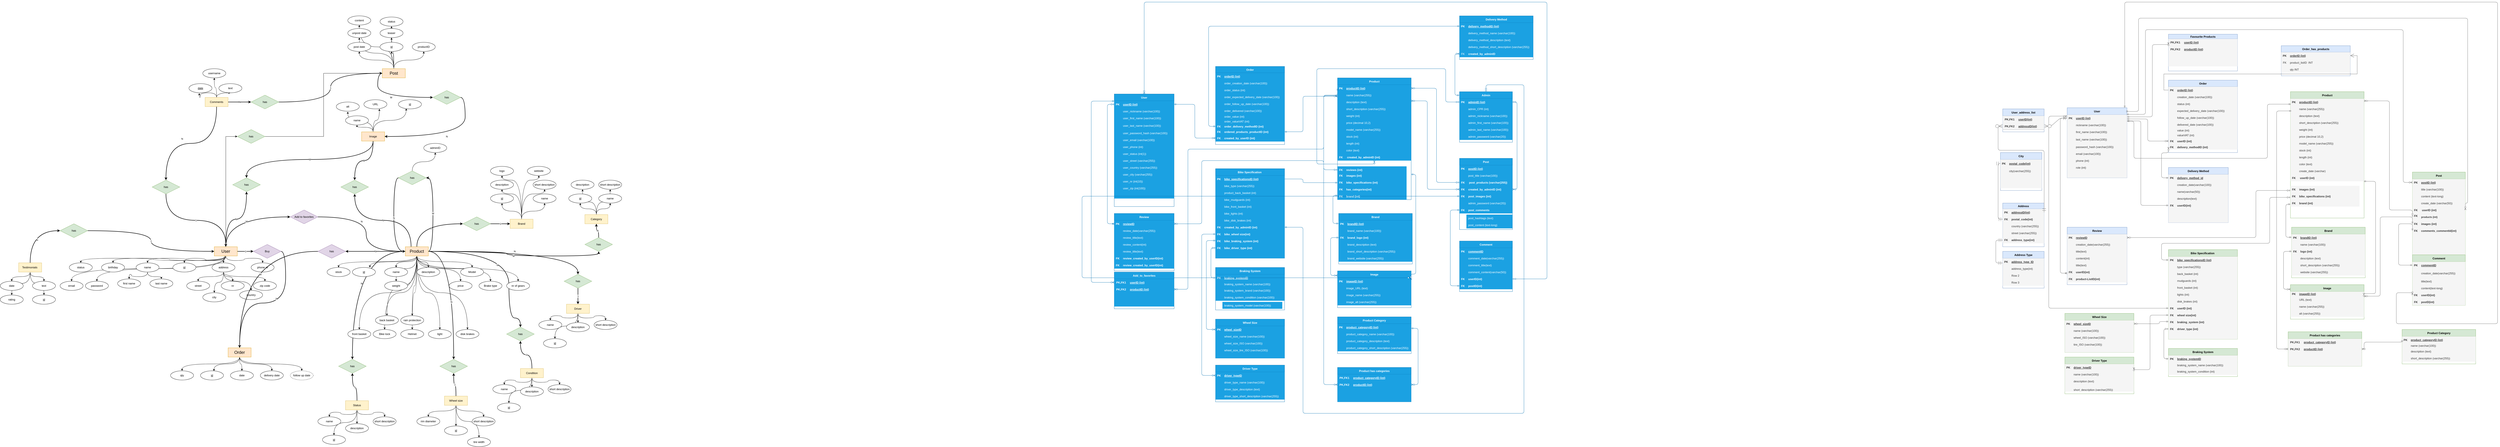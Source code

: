 <mxfile version="15.5.1" type="github">
  <diagram id="fnx0d8_GO2KY2ofWuKNm" name="Page-1">
    <mxGraphModel dx="7502" dy="2988" grid="1" gridSize="10" guides="1" tooltips="1" connect="1" arrows="1" fold="1" page="0" pageScale="1" pageWidth="827" pageHeight="1169" math="0" shadow="0">
      <root>
        <mxCell id="0" />
        <mxCell id="1" parent="0" />
        <mxCell id="vW2DTRvJvBZjn9QqDSF9-136" value="N" style="edgeStyle=orthogonalEdgeStyle;curved=1;rounded=0;orthogonalLoop=1;jettySize=auto;html=1;exitX=0.25;exitY=0;exitDx=0;exitDy=0;entryX=0.5;entryY=1;entryDx=0;entryDy=0;strokeWidth=2;" parent="1" source="vW2DTRvJvBZjn9QqDSF9-1" target="vW2DTRvJvBZjn9QqDSF9-88" edge="1">
          <mxGeometry relative="1" as="geometry" />
        </mxCell>
        <mxCell id="vW2DTRvJvBZjn9QqDSF9-144" style="edgeStyle=orthogonalEdgeStyle;curved=1;rounded=0;orthogonalLoop=1;jettySize=auto;html=1;exitX=0.5;exitY=1;exitDx=0;exitDy=0;entryX=0.76;entryY=0;entryDx=0;entryDy=0;entryPerimeter=0;" parent="1" source="vW2DTRvJvBZjn9QqDSF9-1" target="vW2DTRvJvBZjn9QqDSF9-2" edge="1">
          <mxGeometry relative="1" as="geometry" />
        </mxCell>
        <mxCell id="vW2DTRvJvBZjn9QqDSF9-146" style="edgeStyle=orthogonalEdgeStyle;curved=1;rounded=0;orthogonalLoop=1;jettySize=auto;html=1;exitX=0.5;exitY=1;exitDx=0;exitDy=0;" parent="1" source="vW2DTRvJvBZjn9QqDSF9-1" target="vW2DTRvJvBZjn9QqDSF9-3" edge="1">
          <mxGeometry relative="1" as="geometry" />
        </mxCell>
        <mxCell id="vW2DTRvJvBZjn9QqDSF9-147" style="edgeStyle=orthogonalEdgeStyle;curved=1;rounded=0;orthogonalLoop=1;jettySize=auto;html=1;exitX=0.5;exitY=1;exitDx=0;exitDy=0;" parent="1" source="vW2DTRvJvBZjn9QqDSF9-1" target="vW2DTRvJvBZjn9QqDSF9-4" edge="1">
          <mxGeometry relative="1" as="geometry" />
        </mxCell>
        <mxCell id="vW2DTRvJvBZjn9QqDSF9-148" style="edgeStyle=orthogonalEdgeStyle;curved=1;rounded=0;orthogonalLoop=1;jettySize=auto;html=1;exitX=0.5;exitY=1;exitDx=0;exitDy=0;" parent="1" source="vW2DTRvJvBZjn9QqDSF9-1" target="vW2DTRvJvBZjn9QqDSF9-16" edge="1">
          <mxGeometry relative="1" as="geometry" />
        </mxCell>
        <mxCell id="vW2DTRvJvBZjn9QqDSF9-151" style="edgeStyle=orthogonalEdgeStyle;curved=1;rounded=0;orthogonalLoop=1;jettySize=auto;html=1;exitX=0.5;exitY=1;exitDx=0;exitDy=0;entryX=0.5;entryY=0;entryDx=0;entryDy=0;" parent="1" source="vW2DTRvJvBZjn9QqDSF9-1" target="vW2DTRvJvBZjn9QqDSF9-20" edge="1">
          <mxGeometry relative="1" as="geometry" />
        </mxCell>
        <mxCell id="vW2DTRvJvBZjn9QqDSF9-152" style="edgeStyle=orthogonalEdgeStyle;curved=1;rounded=0;orthogonalLoop=1;jettySize=auto;html=1;exitX=0.5;exitY=1;exitDx=0;exitDy=0;entryX=0.5;entryY=0;entryDx=0;entryDy=0;" parent="1" source="vW2DTRvJvBZjn9QqDSF9-1" target="vW2DTRvJvBZjn9QqDSF9-10" edge="1">
          <mxGeometry relative="1" as="geometry" />
        </mxCell>
        <mxCell id="vW2DTRvJvBZjn9QqDSF9-153" style="edgeStyle=orthogonalEdgeStyle;curved=1;rounded=0;orthogonalLoop=1;jettySize=auto;html=1;exitX=0.5;exitY=1;exitDx=0;exitDy=0;entryX=0.5;entryY=0;entryDx=0;entryDy=0;" parent="1" source="vW2DTRvJvBZjn9QqDSF9-1" target="vW2DTRvJvBZjn9QqDSF9-22" edge="1">
          <mxGeometry relative="1" as="geometry" />
        </mxCell>
        <mxCell id="vW2DTRvJvBZjn9QqDSF9-154" style="edgeStyle=orthogonalEdgeStyle;curved=1;rounded=0;orthogonalLoop=1;jettySize=auto;html=1;exitX=0.5;exitY=1;exitDx=0;exitDy=0;entryX=0.5;entryY=0;entryDx=0;entryDy=0;" parent="1" source="vW2DTRvJvBZjn9QqDSF9-1" target="vW2DTRvJvBZjn9QqDSF9-29" edge="1">
          <mxGeometry relative="1" as="geometry" />
        </mxCell>
        <mxCell id="vW2DTRvJvBZjn9QqDSF9-156" style="edgeStyle=orthogonalEdgeStyle;curved=1;rounded=0;orthogonalLoop=1;jettySize=auto;html=1;exitX=0.5;exitY=1;exitDx=0;exitDy=0;entryX=0.5;entryY=0;entryDx=0;entryDy=0;" parent="1" source="vW2DTRvJvBZjn9QqDSF9-1" target="vW2DTRvJvBZjn9QqDSF9-21" edge="1">
          <mxGeometry relative="1" as="geometry" />
        </mxCell>
        <mxCell id="vW2DTRvJvBZjn9QqDSF9-157" style="edgeStyle=orthogonalEdgeStyle;curved=1;rounded=0;orthogonalLoop=1;jettySize=auto;html=1;exitX=0.5;exitY=1;exitDx=0;exitDy=0;entryX=0.5;entryY=0;entryDx=0;entryDy=0;" parent="1" source="vW2DTRvJvBZjn9QqDSF9-1" target="vW2DTRvJvBZjn9QqDSF9-27" edge="1">
          <mxGeometry relative="1" as="geometry" />
        </mxCell>
        <mxCell id="vW2DTRvJvBZjn9QqDSF9-158" style="edgeStyle=orthogonalEdgeStyle;curved=1;rounded=0;orthogonalLoop=1;jettySize=auto;html=1;exitX=0.5;exitY=1;exitDx=0;exitDy=0;entryX=0.5;entryY=0;entryDx=0;entryDy=0;" parent="1" source="vW2DTRvJvBZjn9QqDSF9-1" target="vW2DTRvJvBZjn9QqDSF9-26" edge="1">
          <mxGeometry relative="1" as="geometry" />
        </mxCell>
        <mxCell id="vW2DTRvJvBZjn9QqDSF9-159" style="edgeStyle=orthogonalEdgeStyle;curved=1;rounded=0;orthogonalLoop=1;jettySize=auto;html=1;exitX=0.5;exitY=1;exitDx=0;exitDy=0;entryX=0.5;entryY=0;entryDx=0;entryDy=0;" parent="1" source="vW2DTRvJvBZjn9QqDSF9-1" target="vW2DTRvJvBZjn9QqDSF9-28" edge="1">
          <mxGeometry relative="1" as="geometry" />
        </mxCell>
        <mxCell id="vW2DTRvJvBZjn9QqDSF9-160" style="edgeStyle=orthogonalEdgeStyle;curved=1;rounded=0;orthogonalLoop=1;jettySize=auto;html=1;exitX=0.5;exitY=1;exitDx=0;exitDy=0;entryX=0.5;entryY=0;entryDx=0;entryDy=0;" parent="1" source="vW2DTRvJvBZjn9QqDSF9-1" target="vW2DTRvJvBZjn9QqDSF9-23" edge="1">
          <mxGeometry relative="1" as="geometry" />
        </mxCell>
        <mxCell id="vW2DTRvJvBZjn9QqDSF9-162" value="M" style="edgeStyle=orthogonalEdgeStyle;curved=1;rounded=0;orthogonalLoop=1;jettySize=auto;html=1;exitX=1;exitY=0.5;exitDx=0;exitDy=0;strokeWidth=2;entryX=0.5;entryY=1;entryDx=0;entryDy=0;" parent="1" source="vW2DTRvJvBZjn9QqDSF9-1" target="vW2DTRvJvBZjn9QqDSF9-87" edge="1">
          <mxGeometry relative="1" as="geometry" />
        </mxCell>
        <mxCell id="vW2DTRvJvBZjn9QqDSF9-180" style="edgeStyle=orthogonalEdgeStyle;curved=1;rounded=0;orthogonalLoop=1;jettySize=auto;html=1;exitX=0.5;exitY=1;exitDx=0;exitDy=0;entryX=0.5;entryY=0;entryDx=0;entryDy=0;strokeWidth=1;" parent="1" source="vW2DTRvJvBZjn9QqDSF9-1" target="vW2DTRvJvBZjn9QqDSF9-179" edge="1">
          <mxGeometry relative="1" as="geometry" />
        </mxCell>
        <mxCell id="sU1S1q1oNT2t6q5FxN_D-5" value="M" style="edgeStyle=orthogonalEdgeStyle;curved=1;rounded=0;orthogonalLoop=1;jettySize=auto;html=1;exitX=1;exitY=0.5;exitDx=0;exitDy=0;entryX=1;entryY=0.5;entryDx=0;entryDy=0;strokeWidth=2;" parent="1" source="vW2DTRvJvBZjn9QqDSF9-1" target="sU1S1q1oNT2t6q5FxN_D-4" edge="1">
          <mxGeometry relative="1" as="geometry" />
        </mxCell>
        <mxCell id="sU1S1q1oNT2t6q5FxN_D-8" style="edgeStyle=orthogonalEdgeStyle;curved=1;rounded=0;orthogonalLoop=1;jettySize=auto;html=1;exitX=0.5;exitY=1;exitDx=0;exitDy=0;" parent="1" source="vW2DTRvJvBZjn9QqDSF9-1" target="vW2DTRvJvBZjn9QqDSF9-51" edge="1">
          <mxGeometry relative="1" as="geometry" />
        </mxCell>
        <mxCell id="sU1S1q1oNT2t6q5FxN_D-10" style="edgeStyle=orthogonalEdgeStyle;curved=1;rounded=0;orthogonalLoop=1;jettySize=auto;html=1;exitX=0.5;exitY=1;exitDx=0;exitDy=0;entryX=0.5;entryY=0;entryDx=0;entryDy=0;" parent="1" source="vW2DTRvJvBZjn9QqDSF9-1" target="sU1S1q1oNT2t6q5FxN_D-9" edge="1">
          <mxGeometry relative="1" as="geometry" />
        </mxCell>
        <mxCell id="sU1S1q1oNT2t6q5FxN_D-11" value="N" style="edgeStyle=orthogonalEdgeStyle;curved=1;rounded=0;orthogonalLoop=1;jettySize=auto;html=1;exitX=0.5;exitY=0;exitDx=0;exitDy=0;entryX=0;entryY=0.5;entryDx=0;entryDy=0;strokeWidth=2;" parent="1" source="vW2DTRvJvBZjn9QqDSF9-1" target="vW2DTRvJvBZjn9QqDSF9-85" edge="1">
          <mxGeometry x="0.067" y="-20" relative="1" as="geometry">
            <mxPoint as="offset" />
          </mxGeometry>
        </mxCell>
        <mxCell id="sU1S1q1oNT2t6q5FxN_D-166" value="N" style="edgeStyle=orthogonalEdgeStyle;curved=1;rounded=0;orthogonalLoop=1;jettySize=auto;html=1;exitX=1;exitY=0.5;exitDx=0;exitDy=0;entryX=0.5;entryY=0;entryDx=0;entryDy=0;strokeWidth=2;" parent="1" source="vW2DTRvJvBZjn9QqDSF9-1" target="sU1S1q1oNT2t6q5FxN_D-165" edge="1">
          <mxGeometry x="0.123" y="-50" relative="1" as="geometry">
            <Array as="points">
              <mxPoint x="-890" y="165" />
              <mxPoint x="-890" y="455" />
            </Array>
            <mxPoint as="offset" />
          </mxGeometry>
        </mxCell>
        <mxCell id="sU1S1q1oNT2t6q5FxN_D-228" value="N" style="edgeStyle=orthogonalEdgeStyle;curved=1;rounded=0;orthogonalLoop=1;jettySize=auto;html=1;exitX=0;exitY=0.5;exitDx=0;exitDy=0;strokeWidth=2;" parent="1" source="vW2DTRvJvBZjn9QqDSF9-1" target="sU1S1q1oNT2t6q5FxN_D-225" edge="1">
          <mxGeometry x="0.057" y="40" relative="1" as="geometry">
            <mxPoint as="offset" />
          </mxGeometry>
        </mxCell>
        <mxCell id="sU1S1q1oNT2t6q5FxN_D-229" value="N" style="edgeStyle=orthogonalEdgeStyle;curved=1;rounded=0;orthogonalLoop=1;jettySize=auto;html=1;exitX=1;exitY=0.5;exitDx=0;exitDy=0;entryX=0.5;entryY=0;entryDx=0;entryDy=0;strokeWidth=2;" parent="1" source="vW2DTRvJvBZjn9QqDSF9-1" target="sU1S1q1oNT2t6q5FxN_D-224" edge="1">
          <mxGeometry x="0.138" y="-10" relative="1" as="geometry">
            <mxPoint as="offset" />
          </mxGeometry>
        </mxCell>
        <mxCell id="sU1S1q1oNT2t6q5FxN_D-291" value="N" style="edgeStyle=orthogonalEdgeStyle;curved=1;rounded=0;orthogonalLoop=1;jettySize=auto;html=1;exitX=1;exitY=0.5;exitDx=0;exitDy=0;strokeWidth=2;" parent="1" source="vW2DTRvJvBZjn9QqDSF9-1" target="sU1S1q1oNT2t6q5FxN_D-289" edge="1">
          <mxGeometry relative="1" as="geometry" />
        </mxCell>
        <mxCell id="vW2DTRvJvBZjn9QqDSF9-1" value="&lt;font style=&quot;font-size: 18px&quot;&gt;Product&lt;/font&gt;" style="whiteSpace=wrap;html=1;align=center;fillColor=#ffe6cc;strokeColor=#d79b00;" parent="1" vertex="1">
          <mxGeometry x="-1340" y="145" width="100" height="40" as="geometry" />
        </mxCell>
        <mxCell id="vW2DTRvJvBZjn9QqDSF9-2" value="id" style="ellipse;whiteSpace=wrap;html=1;align=center;fontStyle=4;" parent="1" vertex="1">
          <mxGeometry x="-1570" y="235" width="100" height="40" as="geometry" />
        </mxCell>
        <mxCell id="vW2DTRvJvBZjn9QqDSF9-3" value="name" style="ellipse;whiteSpace=wrap;html=1;align=center;" parent="1" vertex="1">
          <mxGeometry x="-1430" y="235" width="100" height="40" as="geometry" />
        </mxCell>
        <mxCell id="vW2DTRvJvBZjn9QqDSF9-4" value="weight" style="ellipse;whiteSpace=wrap;html=1;align=center;" parent="1" vertex="1">
          <mxGeometry x="-1430" y="295" width="100" height="40" as="geometry" />
        </mxCell>
        <mxCell id="vW2DTRvJvBZjn9QqDSF9-10" value="Model" style="ellipse;whiteSpace=wrap;html=1;align=center;" parent="1" vertex="1">
          <mxGeometry x="-1100" y="235" width="100" height="40" as="geometry" />
        </mxCell>
        <mxCell id="vW2DTRvJvBZjn9QqDSF9-78" style="edgeStyle=orthogonalEdgeStyle;curved=1;rounded=0;orthogonalLoop=1;jettySize=auto;html=1;exitX=0.5;exitY=0;exitDx=0;exitDy=0;entryX=0.338;entryY=0.958;entryDx=0;entryDy=0;entryPerimeter=0;" parent="1" source="vW2DTRvJvBZjn9QqDSF9-15" target="vW2DTRvJvBZjn9QqDSF9-77" edge="1">
          <mxGeometry relative="1" as="geometry" />
        </mxCell>
        <mxCell id="vW2DTRvJvBZjn9QqDSF9-79" style="edgeStyle=orthogonalEdgeStyle;curved=1;rounded=0;orthogonalLoop=1;jettySize=auto;html=1;exitX=0.5;exitY=0;exitDx=0;exitDy=0;entryX=0.672;entryY=1;entryDx=0;entryDy=0;entryPerimeter=0;" parent="1" source="vW2DTRvJvBZjn9QqDSF9-15" target="vW2DTRvJvBZjn9QqDSF9-76" edge="1">
          <mxGeometry relative="1" as="geometry" />
        </mxCell>
        <mxCell id="vW2DTRvJvBZjn9QqDSF9-161" value="M" style="edgeStyle=orthogonalEdgeStyle;curved=1;rounded=0;orthogonalLoop=1;jettySize=auto;html=1;exitX=0.5;exitY=1;exitDx=0;exitDy=0;entryX=0.5;entryY=0;entryDx=0;entryDy=0;strokeWidth=2;" parent="1" source="vW2DTRvJvBZjn9QqDSF9-15" target="vW2DTRvJvBZjn9QqDSF9-88" edge="1">
          <mxGeometry relative="1" as="geometry" />
        </mxCell>
        <mxCell id="sU1S1q1oNT2t6q5FxN_D-122" style="edgeStyle=orthogonalEdgeStyle;curved=1;rounded=0;orthogonalLoop=1;jettySize=auto;html=1;exitX=0.5;exitY=0;exitDx=0;exitDy=0;entryX=0.5;entryY=1;entryDx=0;entryDy=0;strokeWidth=1;" parent="1" source="vW2DTRvJvBZjn9QqDSF9-15" target="sU1S1q1oNT2t6q5FxN_D-120" edge="1">
          <mxGeometry relative="1" as="geometry" />
        </mxCell>
        <mxCell id="sU1S1q1oNT2t6q5FxN_D-123" style="edgeStyle=orthogonalEdgeStyle;curved=1;rounded=0;orthogonalLoop=1;jettySize=auto;html=1;exitX=0.5;exitY=0;exitDx=0;exitDy=0;entryX=0.5;entryY=1.058;entryDx=0;entryDy=0;entryPerimeter=0;strokeWidth=1;" parent="1" source="vW2DTRvJvBZjn9QqDSF9-15" target="sU1S1q1oNT2t6q5FxN_D-121" edge="1">
          <mxGeometry relative="1" as="geometry" />
        </mxCell>
        <mxCell id="vW2DTRvJvBZjn9QqDSF9-15" value="Image" style="whiteSpace=wrap;html=1;align=center;fillColor=#ffe6cc;strokeColor=#d79b00;" parent="1" vertex="1">
          <mxGeometry x="-1530" y="-355" width="100" height="40" as="geometry" />
        </mxCell>
        <mxCell id="vW2DTRvJvBZjn9QqDSF9-16" value="description" style="ellipse;whiteSpace=wrap;html=1;align=center;" parent="1" vertex="1">
          <mxGeometry x="-1290" y="235" width="100" height="40" as="geometry" />
        </mxCell>
        <mxCell id="vW2DTRvJvBZjn9QqDSF9-74" style="edgeStyle=orthogonalEdgeStyle;curved=1;rounded=0;orthogonalLoop=1;jettySize=auto;html=1;exitX=0.5;exitY=0;exitDx=0;exitDy=0;" parent="1" source="vW2DTRvJvBZjn9QqDSF9-17" target="vW2DTRvJvBZjn9QqDSF9-68" edge="1">
          <mxGeometry relative="1" as="geometry" />
        </mxCell>
        <mxCell id="sU1S1q1oNT2t6q5FxN_D-57" style="edgeStyle=orthogonalEdgeStyle;curved=1;rounded=0;orthogonalLoop=1;jettySize=auto;html=1;exitX=0.5;exitY=0;exitDx=0;exitDy=0;entryX=0.5;entryY=1;entryDx=0;entryDy=0;strokeWidth=1;" parent="1" source="vW2DTRvJvBZjn9QqDSF9-17" target="vW2DTRvJvBZjn9QqDSF9-66" edge="1">
          <mxGeometry relative="1" as="geometry" />
        </mxCell>
        <mxCell id="sU1S1q1oNT2t6q5FxN_D-58" style="edgeStyle=orthogonalEdgeStyle;curved=1;rounded=0;orthogonalLoop=1;jettySize=auto;html=1;exitX=0.5;exitY=0;exitDx=0;exitDy=0;entryX=0.5;entryY=1;entryDx=0;entryDy=0;strokeWidth=1;" parent="1" source="vW2DTRvJvBZjn9QqDSF9-17" target="sU1S1q1oNT2t6q5FxN_D-56" edge="1">
          <mxGeometry relative="1" as="geometry" />
        </mxCell>
        <mxCell id="sU1S1q1oNT2t6q5FxN_D-59" style="edgeStyle=orthogonalEdgeStyle;curved=1;rounded=0;orthogonalLoop=1;jettySize=auto;html=1;exitX=0.5;exitY=0;exitDx=0;exitDy=0;entryX=0.5;entryY=1;entryDx=0;entryDy=0;strokeWidth=1;" parent="1" source="vW2DTRvJvBZjn9QqDSF9-17" target="sU1S1q1oNT2t6q5FxN_D-55" edge="1">
          <mxGeometry relative="1" as="geometry" />
        </mxCell>
        <mxCell id="vW2DTRvJvBZjn9QqDSF9-17" value="Category" style="whiteSpace=wrap;html=1;align=center;fillColor=#fff2cc;strokeColor=#d6b656;" parent="1" vertex="1">
          <mxGeometry x="-560" y="5" width="100" height="40" as="geometry" />
        </mxCell>
        <mxCell id="vW2DTRvJvBZjn9QqDSF9-20" value="price" style="ellipse;whiteSpace=wrap;html=1;align=center;" parent="1" vertex="1">
          <mxGeometry x="-1150" y="295" width="100" height="40" as="geometry" />
        </mxCell>
        <mxCell id="vW2DTRvJvBZjn9QqDSF9-21" value="front basket" style="ellipse;whiteSpace=wrap;html=1;align=center;" parent="1" vertex="1">
          <mxGeometry x="-1590" y="505" width="100" height="40" as="geometry" />
        </mxCell>
        <mxCell id="vW2DTRvJvBZjn9QqDSF9-22" value="back basket" style="ellipse;whiteSpace=wrap;html=1;align=center;" parent="1" vertex="1">
          <mxGeometry x="-1470" y="445" width="100" height="40" as="geometry" />
        </mxCell>
        <mxCell id="vW2DTRvJvBZjn9QqDSF9-23" value="disk brakes" style="ellipse;whiteSpace=wrap;html=1;align=center;" parent="1" vertex="1">
          <mxGeometry x="-1120" y="505" width="100" height="40" as="geometry" />
        </mxCell>
        <mxCell id="vW2DTRvJvBZjn9QqDSF9-26" value="Helmet" style="ellipse;whiteSpace=wrap;html=1;align=center;" parent="1" vertex="1">
          <mxGeometry x="-1360" y="505" width="100" height="40" as="geometry" />
        </mxCell>
        <mxCell id="vW2DTRvJvBZjn9QqDSF9-27" value="Bike lock" style="ellipse;whiteSpace=wrap;html=1;align=center;" parent="1" vertex="1">
          <mxGeometry x="-1480" y="505" width="100" height="40" as="geometry" />
        </mxCell>
        <mxCell id="vW2DTRvJvBZjn9QqDSF9-28" value="light" style="ellipse;whiteSpace=wrap;html=1;align=center;" parent="1" vertex="1">
          <mxGeometry x="-1240" y="505" width="100" height="40" as="geometry" />
        </mxCell>
        <mxCell id="vW2DTRvJvBZjn9QqDSF9-29" value="rain protection" style="ellipse;whiteSpace=wrap;html=1;align=center;" parent="1" vertex="1">
          <mxGeometry x="-1360" y="445" width="100" height="40" as="geometry" />
        </mxCell>
        <mxCell id="vW2DTRvJvBZjn9QqDSF9-51" value="Brake type" style="ellipse;whiteSpace=wrap;html=1;align=center;" parent="1" vertex="1">
          <mxGeometry x="-1020" y="295" width="100" height="40" as="geometry" />
        </mxCell>
        <mxCell id="vW2DTRvJvBZjn9QqDSF9-66" value="name" style="ellipse;whiteSpace=wrap;html=1;align=center;" parent="1" vertex="1">
          <mxGeometry x="-500" y="-85" width="100" height="40" as="geometry" />
        </mxCell>
        <mxCell id="vW2DTRvJvBZjn9QqDSF9-68" value="id" style="ellipse;whiteSpace=wrap;html=1;align=center;fontStyle=4;" parent="1" vertex="1">
          <mxGeometry x="-630" y="-85" width="100" height="40" as="geometry" />
        </mxCell>
        <mxCell id="vW2DTRvJvBZjn9QqDSF9-76" value="URL" style="ellipse;whiteSpace=wrap;html=1;align=center;" parent="1" vertex="1">
          <mxGeometry x="-1520" y="-495" width="100" height="40" as="geometry" />
        </mxCell>
        <mxCell id="vW2DTRvJvBZjn9QqDSF9-77" value="id" style="ellipse;whiteSpace=wrap;html=1;align=center;fontStyle=4;" parent="1" vertex="1">
          <mxGeometry x="-1370" y="-495" width="100" height="40" as="geometry" />
        </mxCell>
        <mxCell id="vW2DTRvJvBZjn9QqDSF9-129" style="edgeStyle=orthogonalEdgeStyle;curved=1;rounded=0;orthogonalLoop=1;jettySize=auto;html=1;exitX=0.5;exitY=0;exitDx=0;exitDy=0;" parent="1" source="vW2DTRvJvBZjn9QqDSF9-80" target="vW2DTRvJvBZjn9QqDSF9-81" edge="1">
          <mxGeometry relative="1" as="geometry" />
        </mxCell>
        <mxCell id="sU1S1q1oNT2t6q5FxN_D-16" style="edgeStyle=orthogonalEdgeStyle;curved=1;rounded=0;orthogonalLoop=1;jettySize=auto;html=1;exitX=0.5;exitY=0;exitDx=0;exitDy=0;entryX=0.5;entryY=1;entryDx=0;entryDy=0;strokeWidth=1;" parent="1" source="vW2DTRvJvBZjn9QqDSF9-80" target="vW2DTRvJvBZjn9QqDSF9-82" edge="1">
          <mxGeometry relative="1" as="geometry" />
        </mxCell>
        <mxCell id="sU1S1q1oNT2t6q5FxN_D-78" style="edgeStyle=orthogonalEdgeStyle;curved=1;rounded=0;orthogonalLoop=1;jettySize=auto;html=1;exitX=0.5;exitY=0;exitDx=0;exitDy=0;strokeWidth=1;" parent="1" source="vW2DTRvJvBZjn9QqDSF9-80" target="sU1S1q1oNT2t6q5FxN_D-75" edge="1">
          <mxGeometry relative="1" as="geometry">
            <Array as="points">
              <mxPoint x="-835" y="-85" />
              <mxPoint x="-920" y="-85" />
            </Array>
          </mxGeometry>
        </mxCell>
        <mxCell id="sU1S1q1oNT2t6q5FxN_D-79" style="edgeStyle=orthogonalEdgeStyle;curved=1;rounded=0;orthogonalLoop=1;jettySize=auto;html=1;exitX=0.5;exitY=0;exitDx=0;exitDy=0;entryX=0.5;entryY=1;entryDx=0;entryDy=0;strokeWidth=1;" parent="1" source="vW2DTRvJvBZjn9QqDSF9-80" target="sU1S1q1oNT2t6q5FxN_D-74" edge="1">
          <mxGeometry relative="1" as="geometry">
            <Array as="points">
              <mxPoint x="-835" y="-85" />
              <mxPoint x="-735" y="-85" />
            </Array>
          </mxGeometry>
        </mxCell>
        <mxCell id="sU1S1q1oNT2t6q5FxN_D-80" style="edgeStyle=orthogonalEdgeStyle;curved=1;rounded=0;orthogonalLoop=1;jettySize=auto;html=1;exitX=0.5;exitY=0;exitDx=0;exitDy=0;entryX=0.5;entryY=1;entryDx=0;entryDy=0;strokeWidth=1;" parent="1" source="vW2DTRvJvBZjn9QqDSF9-80" target="sU1S1q1oNT2t6q5FxN_D-77" edge="1">
          <mxGeometry relative="1" as="geometry">
            <Array as="points">
              <mxPoint x="-835" y="-145" />
              <mxPoint x="-760" y="-145" />
            </Array>
          </mxGeometry>
        </mxCell>
        <mxCell id="sU1S1q1oNT2t6q5FxN_D-81" style="edgeStyle=orthogonalEdgeStyle;curved=1;rounded=0;orthogonalLoop=1;jettySize=auto;html=1;exitX=0.5;exitY=0;exitDx=0;exitDy=0;strokeWidth=1;" parent="1" source="vW2DTRvJvBZjn9QqDSF9-80" target="sU1S1q1oNT2t6q5FxN_D-76" edge="1">
          <mxGeometry relative="1" as="geometry">
            <Array as="points">
              <mxPoint x="-835" y="-145" />
              <mxPoint x="-920" y="-145" />
            </Array>
          </mxGeometry>
        </mxCell>
        <mxCell id="vW2DTRvJvBZjn9QqDSF9-80" value="Brand" style="whiteSpace=wrap;html=1;align=center;fillColor=#fff2cc;strokeColor=#d6b656;" parent="1" vertex="1">
          <mxGeometry x="-885" y="25" width="100" height="40" as="geometry" />
        </mxCell>
        <mxCell id="vW2DTRvJvBZjn9QqDSF9-81" value="name" style="ellipse;whiteSpace=wrap;html=1;align=center;" parent="1" vertex="1">
          <mxGeometry x="-785" y="-85" width="100" height="40" as="geometry" />
        </mxCell>
        <mxCell id="vW2DTRvJvBZjn9QqDSF9-82" value="id" style="ellipse;whiteSpace=wrap;html=1;align=center;fontStyle=4;" parent="1" vertex="1">
          <mxGeometry x="-970" y="-85" width="100" height="40" as="geometry" />
        </mxCell>
        <mxCell id="vW2DTRvJvBZjn9QqDSF9-143" value="1" style="edgeStyle=orthogonalEdgeStyle;curved=1;rounded=0;orthogonalLoop=1;jettySize=auto;html=1;exitX=1;exitY=0.5;exitDx=0;exitDy=0;entryX=0;entryY=0.5;entryDx=0;entryDy=0;strokeWidth=2;" parent="1" source="vW2DTRvJvBZjn9QqDSF9-85" target="vW2DTRvJvBZjn9QqDSF9-80" edge="1">
          <mxGeometry relative="1" as="geometry" />
        </mxCell>
        <mxCell id="vW2DTRvJvBZjn9QqDSF9-85" value="has" style="shape=rhombus;perimeter=rhombusPerimeter;whiteSpace=wrap;html=1;align=center;fillColor=#d5e8d4;strokeColor=#82b366;" parent="1" vertex="1">
          <mxGeometry x="-1090" y="15" width="120" height="60" as="geometry" />
        </mxCell>
        <mxCell id="vW2DTRvJvBZjn9QqDSF9-163" value="N" style="edgeStyle=orthogonalEdgeStyle;curved=1;rounded=0;orthogonalLoop=1;jettySize=auto;html=1;exitX=0.5;exitY=0;exitDx=0;exitDy=0;entryX=0.5;entryY=1;entryDx=0;entryDy=0;strokeWidth=2;" parent="1" source="vW2DTRvJvBZjn9QqDSF9-87" target="vW2DTRvJvBZjn9QqDSF9-17" edge="1">
          <mxGeometry relative="1" as="geometry" />
        </mxCell>
        <mxCell id="vW2DTRvJvBZjn9QqDSF9-87" value="has" style="shape=rhombus;perimeter=rhombusPerimeter;whiteSpace=wrap;html=1;align=center;fillColor=#d5e8d4;strokeColor=#82b366;" parent="1" vertex="1">
          <mxGeometry x="-560" y="105" width="120" height="60" as="geometry" />
        </mxCell>
        <mxCell id="vW2DTRvJvBZjn9QqDSF9-88" value="has" style="shape=rhombus;perimeter=rhombusPerimeter;whiteSpace=wrap;html=1;align=center;fillColor=#d5e8d4;strokeColor=#82b366;" parent="1" vertex="1">
          <mxGeometry x="-1620" y="-145" width="120" height="60" as="geometry" />
        </mxCell>
        <mxCell id="vW2DTRvJvBZjn9QqDSF9-181" style="edgeStyle=orthogonalEdgeStyle;curved=1;rounded=0;orthogonalLoop=1;jettySize=auto;html=1;exitX=0.5;exitY=1;exitDx=0;exitDy=0;entryX=0.5;entryY=0;entryDx=0;entryDy=0;strokeWidth=1;" parent="1" source="vW2DTRvJvBZjn9QqDSF9-164" target="vW2DTRvJvBZjn9QqDSF9-171" edge="1">
          <mxGeometry relative="1" as="geometry" />
        </mxCell>
        <mxCell id="vW2DTRvJvBZjn9QqDSF9-182" style="edgeStyle=orthogonalEdgeStyle;curved=1;rounded=0;orthogonalLoop=1;jettySize=auto;html=1;exitX=0.5;exitY=1;exitDx=0;exitDy=0;entryX=0.5;entryY=0;entryDx=0;entryDy=0;strokeWidth=1;" parent="1" source="vW2DTRvJvBZjn9QqDSF9-164" target="vW2DTRvJvBZjn9QqDSF9-175" edge="1">
          <mxGeometry relative="1" as="geometry" />
        </mxCell>
        <mxCell id="vW2DTRvJvBZjn9QqDSF9-183" style="edgeStyle=orthogonalEdgeStyle;curved=1;rounded=0;orthogonalLoop=1;jettySize=auto;html=1;exitX=0.5;exitY=1;exitDx=0;exitDy=0;strokeWidth=1;" parent="1" source="vW2DTRvJvBZjn9QqDSF9-164" target="vW2DTRvJvBZjn9QqDSF9-174" edge="1">
          <mxGeometry relative="1" as="geometry" />
        </mxCell>
        <mxCell id="vW2DTRvJvBZjn9QqDSF9-184" style="edgeStyle=orthogonalEdgeStyle;curved=1;rounded=0;orthogonalLoop=1;jettySize=auto;html=1;exitX=0.5;exitY=1;exitDx=0;exitDy=0;entryX=0.5;entryY=0;entryDx=0;entryDy=0;strokeWidth=1;" parent="1" source="vW2DTRvJvBZjn9QqDSF9-164" target="vW2DTRvJvBZjn9QqDSF9-177" edge="1">
          <mxGeometry relative="1" as="geometry" />
        </mxCell>
        <mxCell id="vW2DTRvJvBZjn9QqDSF9-185" style="edgeStyle=orthogonalEdgeStyle;curved=1;rounded=0;orthogonalLoop=1;jettySize=auto;html=1;exitX=0.5;exitY=1;exitDx=0;exitDy=0;entryX=0.5;entryY=0;entryDx=0;entryDy=0;strokeWidth=1;" parent="1" source="vW2DTRvJvBZjn9QqDSF9-164" target="vW2DTRvJvBZjn9QqDSF9-178" edge="1">
          <mxGeometry relative="1" as="geometry" />
        </mxCell>
        <mxCell id="vW2DTRvJvBZjn9QqDSF9-186" style="edgeStyle=orthogonalEdgeStyle;curved=1;rounded=0;orthogonalLoop=1;jettySize=auto;html=1;exitX=0.5;exitY=1;exitDx=0;exitDy=0;strokeWidth=1;" parent="1" source="vW2DTRvJvBZjn9QqDSF9-164" target="vW2DTRvJvBZjn9QqDSF9-176" edge="1">
          <mxGeometry relative="1" as="geometry" />
        </mxCell>
        <mxCell id="vW2DTRvJvBZjn9QqDSF9-187" style="edgeStyle=orthogonalEdgeStyle;curved=1;rounded=0;orthogonalLoop=1;jettySize=auto;html=1;exitX=0.5;exitY=1;exitDx=0;exitDy=0;entryX=0.5;entryY=0;entryDx=0;entryDy=0;strokeWidth=1;" parent="1" source="vW2DTRvJvBZjn9QqDSF9-164" target="vW2DTRvJvBZjn9QqDSF9-165" edge="1">
          <mxGeometry relative="1" as="geometry" />
        </mxCell>
        <mxCell id="vW2DTRvJvBZjn9QqDSF9-196" value="1" style="edgeStyle=orthogonalEdgeStyle;curved=1;rounded=0;orthogonalLoop=1;jettySize=auto;html=1;exitX=1;exitY=0.5;exitDx=0;exitDy=0;entryX=0;entryY=0.5;entryDx=0;entryDy=0;strokeWidth=2;" parent="1" source="vW2DTRvJvBZjn9QqDSF9-164" target="vW2DTRvJvBZjn9QqDSF9-195" edge="1">
          <mxGeometry x="0.032" relative="1" as="geometry">
            <mxPoint as="offset" />
          </mxGeometry>
        </mxCell>
        <mxCell id="sU1S1q1oNT2t6q5FxN_D-18" style="edgeStyle=orthogonalEdgeStyle;curved=1;rounded=0;orthogonalLoop=1;jettySize=auto;html=1;exitX=0.5;exitY=1;exitDx=0;exitDy=0;strokeWidth=1;" parent="1" source="vW2DTRvJvBZjn9QqDSF9-164" target="sU1S1q1oNT2t6q5FxN_D-17" edge="1">
          <mxGeometry relative="1" as="geometry" />
        </mxCell>
        <mxCell id="XJ9BNcdmUD9-MKLePWZs-35" value="M" style="edgeStyle=orthogonalEdgeStyle;rounded=0;jumpStyle=none;orthogonalLoop=1;jettySize=auto;html=1;exitX=0.5;exitY=0;exitDx=0;exitDy=0;entryX=0;entryY=0.5;entryDx=0;entryDy=0;curved=1;strokeWidth=2;" parent="1" source="vW2DTRvJvBZjn9QqDSF9-164" target="XJ9BNcdmUD9-MKLePWZs-34" edge="1">
          <mxGeometry x="0.073" y="-20" relative="1" as="geometry">
            <mxPoint as="offset" />
          </mxGeometry>
        </mxCell>
        <mxCell id="wW-qUaIsYsadzIBu_lut-2" style="edgeStyle=orthogonalEdgeStyle;rounded=0;orthogonalLoop=1;jettySize=auto;html=1;exitX=0.5;exitY=0;exitDx=0;exitDy=0;entryX=0;entryY=0.5;entryDx=0;entryDy=0;" parent="1" source="vW2DTRvJvBZjn9QqDSF9-164" target="wW-qUaIsYsadzIBu_lut-1" edge="1">
          <mxGeometry relative="1" as="geometry" />
        </mxCell>
        <mxCell id="vW2DTRvJvBZjn9QqDSF9-164" value="&lt;font style=&quot;font-size: 18px&quot;&gt;User&lt;/font&gt;" style="whiteSpace=wrap;html=1;align=center;fillColor=#ffe6cc;strokeColor=#d79b00;" parent="1" vertex="1">
          <mxGeometry x="-2170" y="145" width="100" height="40" as="geometry" />
        </mxCell>
        <mxCell id="vW2DTRvJvBZjn9QqDSF9-165" value="email" style="ellipse;whiteSpace=wrap;html=1;align=center;" parent="1" vertex="1">
          <mxGeometry x="-2840" y="295" width="100" height="40" as="geometry" />
        </mxCell>
        <mxCell id="vW2DTRvJvBZjn9QqDSF9-166" value="country" style="ellipse;whiteSpace=wrap;html=1;align=center;" parent="1" vertex="1">
          <mxGeometry x="-2060" y="335" width="100" height="40" as="geometry" />
        </mxCell>
        <mxCell id="vW2DTRvJvBZjn9QqDSF9-167" value="city" style="ellipse;whiteSpace=wrap;html=1;align=center;" parent="1" vertex="1">
          <mxGeometry x="-2220" y="345" width="100" height="40" as="geometry" />
        </mxCell>
        <mxCell id="vW2DTRvJvBZjn9QqDSF9-168" value="zip code" style="ellipse;whiteSpace=wrap;html=1;align=center;" parent="1" vertex="1">
          <mxGeometry x="-2000" y="295" width="100" height="40" as="geometry" />
        </mxCell>
        <mxCell id="vW2DTRvJvBZjn9QqDSF9-169" value="nr" style="ellipse;whiteSpace=wrap;html=1;align=center;" parent="1" vertex="1">
          <mxGeometry x="-2140" y="295" width="100" height="40" as="geometry" />
        </mxCell>
        <mxCell id="vW2DTRvJvBZjn9QqDSF9-170" value="street" style="ellipse;whiteSpace=wrap;html=1;align=center;" parent="1" vertex="1">
          <mxGeometry x="-2290" y="295" width="100" height="40" as="geometry" />
        </mxCell>
        <mxCell id="vW2DTRvJvBZjn9QqDSF9-188" style="edgeStyle=orthogonalEdgeStyle;curved=1;rounded=0;orthogonalLoop=1;jettySize=auto;html=1;exitX=0.5;exitY=1;exitDx=0;exitDy=0;entryX=0.5;entryY=0;entryDx=0;entryDy=0;strokeWidth=1;" parent="1" source="vW2DTRvJvBZjn9QqDSF9-171" target="vW2DTRvJvBZjn9QqDSF9-170" edge="1">
          <mxGeometry relative="1" as="geometry" />
        </mxCell>
        <mxCell id="vW2DTRvJvBZjn9QqDSF9-189" style="edgeStyle=orthogonalEdgeStyle;curved=1;rounded=0;orthogonalLoop=1;jettySize=auto;html=1;exitX=0.5;exitY=1;exitDx=0;exitDy=0;strokeWidth=1;entryX=0.5;entryY=0;entryDx=0;entryDy=0;" parent="1" source="vW2DTRvJvBZjn9QqDSF9-171" target="vW2DTRvJvBZjn9QqDSF9-167" edge="1">
          <mxGeometry relative="1" as="geometry">
            <mxPoint x="-2160" y="295" as="targetPoint" />
          </mxGeometry>
        </mxCell>
        <mxCell id="vW2DTRvJvBZjn9QqDSF9-190" style="edgeStyle=orthogonalEdgeStyle;curved=1;rounded=0;orthogonalLoop=1;jettySize=auto;html=1;exitX=0.5;exitY=1;exitDx=0;exitDy=0;entryX=0.5;entryY=0;entryDx=0;entryDy=0;strokeWidth=1;" parent="1" source="vW2DTRvJvBZjn9QqDSF9-171" target="vW2DTRvJvBZjn9QqDSF9-169" edge="1">
          <mxGeometry relative="1" as="geometry" />
        </mxCell>
        <mxCell id="vW2DTRvJvBZjn9QqDSF9-191" style="edgeStyle=orthogonalEdgeStyle;curved=1;rounded=0;orthogonalLoop=1;jettySize=auto;html=1;exitX=0.5;exitY=1;exitDx=0;exitDy=0;entryX=0.5;entryY=0;entryDx=0;entryDy=0;strokeWidth=1;" parent="1" source="vW2DTRvJvBZjn9QqDSF9-171" target="vW2DTRvJvBZjn9QqDSF9-166" edge="1">
          <mxGeometry relative="1" as="geometry" />
        </mxCell>
        <mxCell id="vW2DTRvJvBZjn9QqDSF9-192" style="edgeStyle=orthogonalEdgeStyle;curved=1;rounded=0;orthogonalLoop=1;jettySize=auto;html=1;exitX=0.5;exitY=1;exitDx=0;exitDy=0;entryX=0.5;entryY=0;entryDx=0;entryDy=0;strokeWidth=1;" parent="1" source="vW2DTRvJvBZjn9QqDSF9-171" target="vW2DTRvJvBZjn9QqDSF9-168" edge="1">
          <mxGeometry relative="1" as="geometry" />
        </mxCell>
        <mxCell id="vW2DTRvJvBZjn9QqDSF9-171" value="address" style="ellipse;whiteSpace=wrap;html=1;align=center;" parent="1" vertex="1">
          <mxGeometry x="-2180" y="215" width="100" height="40" as="geometry" />
        </mxCell>
        <mxCell id="vW2DTRvJvBZjn9QqDSF9-172" value="last name" style="ellipse;whiteSpace=wrap;html=1;align=center;" parent="1" vertex="1">
          <mxGeometry x="-2450" y="285" width="100" height="40" as="geometry" />
        </mxCell>
        <mxCell id="vW2DTRvJvBZjn9QqDSF9-173" value="first name" style="ellipse;whiteSpace=wrap;html=1;align=center;" parent="1" vertex="1">
          <mxGeometry x="-2590" y="285" width="100" height="40" as="geometry" />
        </mxCell>
        <mxCell id="vW2DTRvJvBZjn9QqDSF9-193" style="edgeStyle=orthogonalEdgeStyle;curved=1;rounded=0;orthogonalLoop=1;jettySize=auto;html=1;exitX=0.5;exitY=1;exitDx=0;exitDy=0;entryX=0.5;entryY=0;entryDx=0;entryDy=0;strokeWidth=1;" parent="1" source="vW2DTRvJvBZjn9QqDSF9-174" target="vW2DTRvJvBZjn9QqDSF9-172" edge="1">
          <mxGeometry relative="1" as="geometry" />
        </mxCell>
        <mxCell id="vW2DTRvJvBZjn9QqDSF9-194" style="edgeStyle=orthogonalEdgeStyle;curved=1;rounded=0;orthogonalLoop=1;jettySize=auto;html=1;exitX=0.5;exitY=1;exitDx=0;exitDy=0;entryX=0.5;entryY=0;entryDx=0;entryDy=0;strokeWidth=1;" parent="1" source="vW2DTRvJvBZjn9QqDSF9-174" target="vW2DTRvJvBZjn9QqDSF9-173" edge="1">
          <mxGeometry relative="1" as="geometry" />
        </mxCell>
        <mxCell id="vW2DTRvJvBZjn9QqDSF9-174" value="name" style="ellipse;whiteSpace=wrap;html=1;align=center;" parent="1" vertex="1">
          <mxGeometry x="-2510" y="215" width="100" height="40" as="geometry" />
        </mxCell>
        <mxCell id="vW2DTRvJvBZjn9QqDSF9-175" value="id" style="ellipse;whiteSpace=wrap;html=1;align=center;fontStyle=4;" parent="1" vertex="1">
          <mxGeometry x="-2350" y="215" width="100" height="40" as="geometry" />
        </mxCell>
        <mxCell id="vW2DTRvJvBZjn9QqDSF9-176" value="phone nr" style="ellipse;whiteSpace=wrap;html=1;align=center;" parent="1" vertex="1">
          <mxGeometry x="-2010" y="215" width="100" height="40" as="geometry" />
        </mxCell>
        <mxCell id="vW2DTRvJvBZjn9QqDSF9-177" value="birthday" style="ellipse;whiteSpace=wrap;html=1;align=center;" parent="1" vertex="1">
          <mxGeometry x="-2660" y="215" width="100" height="40" as="geometry" />
        </mxCell>
        <mxCell id="vW2DTRvJvBZjn9QqDSF9-178" value="status" style="ellipse;whiteSpace=wrap;html=1;align=center;" parent="1" vertex="1">
          <mxGeometry x="-2800" y="215" width="100" height="40" as="geometry" />
        </mxCell>
        <mxCell id="vW2DTRvJvBZjn9QqDSF9-179" value="stock" style="ellipse;whiteSpace=wrap;html=1;align=center;" parent="1" vertex="1">
          <mxGeometry x="-1680" y="235" width="100" height="40" as="geometry" />
        </mxCell>
        <mxCell id="vW2DTRvJvBZjn9QqDSF9-197" value="N" style="edgeStyle=orthogonalEdgeStyle;curved=1;rounded=0;orthogonalLoop=1;jettySize=auto;html=1;exitX=1;exitY=0.5;exitDx=0;exitDy=0;entryX=0.5;entryY=0;entryDx=0;entryDy=0;strokeWidth=2;" parent="1" source="vW2DTRvJvBZjn9QqDSF9-195" target="vW2DTRvJvBZjn9QqDSF9-274" edge="1">
          <mxGeometry x="-0.294" y="-40" relative="1" as="geometry">
            <mxPoint as="offset" />
          </mxGeometry>
        </mxCell>
        <mxCell id="vW2DTRvJvBZjn9QqDSF9-195" value="Buy" style="shape=rhombus;perimeter=rhombusPerimeter;whiteSpace=wrap;html=1;align=center;fillColor=#e1d5e7;strokeColor=#9673a6;" parent="1" vertex="1">
          <mxGeometry x="-2000" y="135" width="120" height="60" as="geometry" />
        </mxCell>
        <mxCell id="vW2DTRvJvBZjn9QqDSF9-212" style="edgeStyle=orthogonalEdgeStyle;curved=1;rounded=0;orthogonalLoop=1;jettySize=auto;html=1;exitX=0.5;exitY=0;exitDx=0;exitDy=0;entryX=0.5;entryY=1;entryDx=0;entryDy=0;strokeWidth=1;" parent="1" source="vW2DTRvJvBZjn9QqDSF9-198" target="vW2DTRvJvBZjn9QqDSF9-200" edge="1">
          <mxGeometry relative="1" as="geometry" />
        </mxCell>
        <mxCell id="vW2DTRvJvBZjn9QqDSF9-214" style="edgeStyle=orthogonalEdgeStyle;curved=1;rounded=0;orthogonalLoop=1;jettySize=auto;html=1;exitX=0.5;exitY=0;exitDx=0;exitDy=0;entryX=0.5;entryY=1;entryDx=0;entryDy=0;strokeWidth=1;" parent="1" source="vW2DTRvJvBZjn9QqDSF9-198" target="vW2DTRvJvBZjn9QqDSF9-199" edge="1">
          <mxGeometry relative="1" as="geometry" />
        </mxCell>
        <mxCell id="vW2DTRvJvBZjn9QqDSF9-215" style="edgeStyle=orthogonalEdgeStyle;curved=1;rounded=0;orthogonalLoop=1;jettySize=auto;html=1;exitX=0.5;exitY=0;exitDx=0;exitDy=0;entryX=0.5;entryY=1;entryDx=0;entryDy=0;strokeWidth=1;" parent="1" source="vW2DTRvJvBZjn9QqDSF9-198" target="vW2DTRvJvBZjn9QqDSF9-205" edge="1">
          <mxGeometry relative="1" as="geometry" />
        </mxCell>
        <mxCell id="vW2DTRvJvBZjn9QqDSF9-216" style="edgeStyle=orthogonalEdgeStyle;curved=1;rounded=0;orthogonalLoop=1;jettySize=auto;html=1;exitX=0.5;exitY=0;exitDx=0;exitDy=0;entryX=0.5;entryY=1;entryDx=0;entryDy=0;strokeWidth=1;" parent="1" source="vW2DTRvJvBZjn9QqDSF9-198" target="vW2DTRvJvBZjn9QqDSF9-201" edge="1">
          <mxGeometry relative="1" as="geometry" />
        </mxCell>
        <mxCell id="vW2DTRvJvBZjn9QqDSF9-217" style="edgeStyle=orthogonalEdgeStyle;curved=1;rounded=0;orthogonalLoop=1;jettySize=auto;html=1;exitX=0.5;exitY=0;exitDx=0;exitDy=0;entryX=0.5;entryY=1;entryDx=0;entryDy=0;strokeWidth=1;" parent="1" source="vW2DTRvJvBZjn9QqDSF9-198" target="vW2DTRvJvBZjn9QqDSF9-203" edge="1">
          <mxGeometry relative="1" as="geometry" />
        </mxCell>
        <mxCell id="vW2DTRvJvBZjn9QqDSF9-218" style="edgeStyle=orthogonalEdgeStyle;curved=1;rounded=0;orthogonalLoop=1;jettySize=auto;html=1;exitX=0.5;exitY=0;exitDx=0;exitDy=0;entryX=0.5;entryY=1;entryDx=0;entryDy=0;strokeWidth=1;" parent="1" source="vW2DTRvJvBZjn9QqDSF9-198" target="vW2DTRvJvBZjn9QqDSF9-202" edge="1">
          <mxGeometry relative="1" as="geometry" />
        </mxCell>
        <mxCell id="vW2DTRvJvBZjn9QqDSF9-225" style="edgeStyle=orthogonalEdgeStyle;curved=1;rounded=0;orthogonalLoop=1;jettySize=auto;html=1;exitX=0.5;exitY=0;exitDx=0;exitDy=0;entryX=0.5;entryY=1;entryDx=0;entryDy=0;strokeWidth=1;" parent="1" source="vW2DTRvJvBZjn9QqDSF9-198" target="vW2DTRvJvBZjn9QqDSF9-224" edge="1">
          <mxGeometry relative="1" as="geometry" />
        </mxCell>
        <mxCell id="vW2DTRvJvBZjn9QqDSF9-228" value="M" style="edgeStyle=orthogonalEdgeStyle;curved=1;rounded=0;orthogonalLoop=1;jettySize=auto;html=1;exitX=0;exitY=0.5;exitDx=0;exitDy=0;entryX=0;entryY=0.5;entryDx=0;entryDy=0;strokeWidth=2;" parent="1" source="vW2DTRvJvBZjn9QqDSF9-198" target="vW2DTRvJvBZjn9QqDSF9-221" edge="1">
          <mxGeometry relative="1" as="geometry" />
        </mxCell>
        <mxCell id="vW2DTRvJvBZjn9QqDSF9-198" value="&lt;font style=&quot;font-size: 18px&quot;&gt;Post&lt;/font&gt;" style="whiteSpace=wrap;html=1;align=center;fillColor=#ffe6cc;strokeColor=#d79b00;" parent="1" vertex="1">
          <mxGeometry x="-1440" y="-630" width="100" height="40" as="geometry" />
        </mxCell>
        <mxCell id="vW2DTRvJvBZjn9QqDSF9-199" value="id" style="ellipse;whiteSpace=wrap;html=1;align=center;fontStyle=4;" parent="1" vertex="1">
          <mxGeometry x="-1450" y="-745" width="100" height="40" as="geometry" />
        </mxCell>
        <mxCell id="vW2DTRvJvBZjn9QqDSF9-200" value="productID" style="ellipse;whiteSpace=wrap;html=1;align=center;" parent="1" vertex="1">
          <mxGeometry x="-1310" y="-745" width="100" height="40" as="geometry" />
        </mxCell>
        <mxCell id="vW2DTRvJvBZjn9QqDSF9-201" value="status" style="ellipse;whiteSpace=wrap;html=1;align=center;" parent="1" vertex="1">
          <mxGeometry x="-1450" y="-855" width="100" height="40" as="geometry" />
        </mxCell>
        <mxCell id="vW2DTRvJvBZjn9QqDSF9-202" value="unpost date" style="ellipse;whiteSpace=wrap;html=1;align=center;" parent="1" vertex="1">
          <mxGeometry x="-1590" y="-805" width="100" height="40" as="geometry" />
        </mxCell>
        <mxCell id="vW2DTRvJvBZjn9QqDSF9-203" value="post date" style="ellipse;whiteSpace=wrap;html=1;align=center;" parent="1" vertex="1">
          <mxGeometry x="-1590" y="-745" width="100" height="40" as="geometry" />
        </mxCell>
        <mxCell id="vW2DTRvJvBZjn9QqDSF9-205" value="teaser" style="ellipse;whiteSpace=wrap;html=1;align=center;" parent="1" vertex="1">
          <mxGeometry x="-1450" y="-805" width="100" height="40" as="geometry" />
        </mxCell>
        <mxCell id="vW2DTRvJvBZjn9QqDSF9-229" value="N" style="edgeStyle=orthogonalEdgeStyle;curved=1;rounded=0;orthogonalLoop=1;jettySize=auto;html=1;exitX=1;exitY=0.5;exitDx=0;exitDy=0;entryX=1;entryY=0.5;entryDx=0;entryDy=0;strokeWidth=2;" parent="1" source="vW2DTRvJvBZjn9QqDSF9-221" target="vW2DTRvJvBZjn9QqDSF9-15" edge="1">
          <mxGeometry relative="1" as="geometry" />
        </mxCell>
        <mxCell id="vW2DTRvJvBZjn9QqDSF9-221" value="has" style="shape=rhombus;perimeter=rhombusPerimeter;whiteSpace=wrap;html=1;align=center;fillColor=#d5e8d4;strokeColor=#82b366;" parent="1" vertex="1">
          <mxGeometry x="-1220" y="-535" width="120" height="60" as="geometry" />
        </mxCell>
        <mxCell id="vW2DTRvJvBZjn9QqDSF9-224" value="content" style="ellipse;whiteSpace=wrap;html=1;align=center;" parent="1" vertex="1">
          <mxGeometry x="-1590" y="-860" width="100" height="40" as="geometry" />
        </mxCell>
        <mxCell id="vW2DTRvJvBZjn9QqDSF9-242" value="N" style="edgeStyle=orthogonalEdgeStyle;curved=1;rounded=0;orthogonalLoop=1;jettySize=auto;html=1;exitX=1;exitY=0.5;exitDx=0;exitDy=0;strokeWidth=2;" parent="1" source="vW2DTRvJvBZjn9QqDSF9-232" target="vW2DTRvJvBZjn9QqDSF9-240" edge="1">
          <mxGeometry relative="1" as="geometry" />
        </mxCell>
        <mxCell id="vW2DTRvJvBZjn9QqDSF9-244" value="N" style="edgeStyle=orthogonalEdgeStyle;curved=1;rounded=0;orthogonalLoop=1;jettySize=auto;html=1;exitX=0.5;exitY=1;exitDx=0;exitDy=0;strokeWidth=2;" parent="1" source="vW2DTRvJvBZjn9QqDSF9-232" target="vW2DTRvJvBZjn9QqDSF9-241" edge="1">
          <mxGeometry x="0.15" y="-20" relative="1" as="geometry">
            <mxPoint as="offset" />
          </mxGeometry>
        </mxCell>
        <mxCell id="vW2DTRvJvBZjn9QqDSF9-247" style="edgeStyle=orthogonalEdgeStyle;curved=1;rounded=0;orthogonalLoop=1;jettySize=auto;html=1;exitX=0.5;exitY=0;exitDx=0;exitDy=0;entryX=0.447;entryY=1.042;entryDx=0;entryDy=0;entryPerimeter=0;strokeWidth=1;" parent="1" source="vW2DTRvJvBZjn9QqDSF9-232" target="vW2DTRvJvBZjn9QqDSF9-233" edge="1">
          <mxGeometry relative="1" as="geometry" />
        </mxCell>
        <mxCell id="vW2DTRvJvBZjn9QqDSF9-248" style="edgeStyle=orthogonalEdgeStyle;curved=1;rounded=0;orthogonalLoop=1;jettySize=auto;html=1;exitX=0.5;exitY=0;exitDx=0;exitDy=0;entryX=0.5;entryY=1;entryDx=0;entryDy=0;strokeWidth=1;" parent="1" source="vW2DTRvJvBZjn9QqDSF9-232" target="vW2DTRvJvBZjn9QqDSF9-238" edge="1">
          <mxGeometry relative="1" as="geometry" />
        </mxCell>
        <mxCell id="sU1S1q1oNT2t6q5FxN_D-25" style="edgeStyle=orthogonalEdgeStyle;curved=1;rounded=0;orthogonalLoop=1;jettySize=auto;html=1;exitX=0.5;exitY=0;exitDx=0;exitDy=0;strokeWidth=1;" parent="1" source="vW2DTRvJvBZjn9QqDSF9-232" target="sU1S1q1oNT2t6q5FxN_D-24" edge="1">
          <mxGeometry relative="1" as="geometry" />
        </mxCell>
        <mxCell id="vW2DTRvJvBZjn9QqDSF9-232" value="Comments" style="whiteSpace=wrap;html=1;align=center;fillColor=#fff2cc;strokeColor=#d6b656;" parent="1" vertex="1">
          <mxGeometry x="-2210" y="-505" width="100" height="40" as="geometry" />
        </mxCell>
        <mxCell id="vW2DTRvJvBZjn9QqDSF9-233" value="&lt;u&gt;date&lt;/u&gt;" style="ellipse;whiteSpace=wrap;html=1;align=center;" parent="1" vertex="1">
          <mxGeometry x="-2280" y="-565" width="100" height="40" as="geometry" />
        </mxCell>
        <mxCell id="vW2DTRvJvBZjn9QqDSF9-238" value="text" style="ellipse;whiteSpace=wrap;html=1;align=center;" parent="1" vertex="1">
          <mxGeometry x="-2150" y="-565" width="100" height="40" as="geometry" />
        </mxCell>
        <mxCell id="vW2DTRvJvBZjn9QqDSF9-243" value="1" style="edgeStyle=orthogonalEdgeStyle;curved=1;rounded=0;orthogonalLoop=1;jettySize=auto;html=1;exitX=1;exitY=0.5;exitDx=0;exitDy=0;strokeWidth=2;entryX=0;entryY=0.5;entryDx=0;entryDy=0;" parent="1" source="vW2DTRvJvBZjn9QqDSF9-240" target="vW2DTRvJvBZjn9QqDSF9-198" edge="1">
          <mxGeometry relative="1" as="geometry" />
        </mxCell>
        <mxCell id="vW2DTRvJvBZjn9QqDSF9-240" value="has" style="shape=rhombus;perimeter=rhombusPerimeter;whiteSpace=wrap;html=1;align=center;fillColor=#d5e8d4;strokeColor=#82b366;" parent="1" vertex="1">
          <mxGeometry x="-2010" y="-515" width="120" height="60" as="geometry" />
        </mxCell>
        <mxCell id="vW2DTRvJvBZjn9QqDSF9-245" value="1" style="edgeStyle=orthogonalEdgeStyle;curved=1;rounded=0;orthogonalLoop=1;jettySize=auto;html=1;exitX=0.5;exitY=1;exitDx=0;exitDy=0;strokeWidth=2;" parent="1" source="vW2DTRvJvBZjn9QqDSF9-241" target="vW2DTRvJvBZjn9QqDSF9-164" edge="1">
          <mxGeometry relative="1" as="geometry" />
        </mxCell>
        <mxCell id="vW2DTRvJvBZjn9QqDSF9-241" value="has" style="shape=rhombus;perimeter=rhombusPerimeter;whiteSpace=wrap;html=1;align=center;fillColor=#d5e8d4;strokeColor=#82b366;" parent="1" vertex="1">
          <mxGeometry x="-2440" y="-145" width="120" height="60" as="geometry" />
        </mxCell>
        <mxCell id="vW2DTRvJvBZjn9QqDSF9-260" value="has" style="shape=rhombus;perimeter=rhombusPerimeter;whiteSpace=wrap;html=1;align=center;fillColor=#d5e8d4;strokeColor=#82b366;" parent="1" vertex="1">
          <mxGeometry x="-2090" y="-155" width="120" height="60" as="geometry" />
        </mxCell>
        <mxCell id="vW2DTRvJvBZjn9QqDSF9-262" value="M" style="edgeStyle=orthogonalEdgeStyle;curved=1;rounded=0;orthogonalLoop=1;jettySize=auto;html=1;exitX=0.5;exitY=1;exitDx=0;exitDy=0;entryX=0.5;entryY=0;entryDx=0;entryDy=0;strokeWidth=2;" parent="1" source="vW2DTRvJvBZjn9QqDSF9-15" target="vW2DTRvJvBZjn9QqDSF9-260" edge="1">
          <mxGeometry relative="1" as="geometry">
            <mxPoint x="-1790" y="-375" as="sourcePoint" />
            <mxPoint x="-1770" y="-145" as="targetPoint" />
          </mxGeometry>
        </mxCell>
        <mxCell id="vW2DTRvJvBZjn9QqDSF9-263" value="N" style="edgeStyle=orthogonalEdgeStyle;curved=1;rounded=0;orthogonalLoop=1;jettySize=auto;html=1;exitX=0.5;exitY=0;exitDx=0;exitDy=0;entryX=0.5;entryY=1;entryDx=0;entryDy=0;strokeWidth=2;" parent="1" source="vW2DTRvJvBZjn9QqDSF9-164" target="vW2DTRvJvBZjn9QqDSF9-260" edge="1">
          <mxGeometry relative="1" as="geometry">
            <mxPoint x="-1305" y="155" as="sourcePoint" />
            <mxPoint x="-1770" y="-85" as="targetPoint" />
          </mxGeometry>
        </mxCell>
        <mxCell id="vW2DTRvJvBZjn9QqDSF9-269" value="N" style="edgeStyle=orthogonalEdgeStyle;curved=1;rounded=0;orthogonalLoop=1;jettySize=auto;html=1;exitX=0.5;exitY=0;exitDx=0;exitDy=0;entryX=0;entryY=0.5;entryDx=0;entryDy=0;strokeWidth=2;" parent="1" source="vW2DTRvJvBZjn9QqDSF9-264" target="vW2DTRvJvBZjn9QqDSF9-268" edge="1">
          <mxGeometry x="-0.259" y="-30" relative="1" as="geometry">
            <mxPoint as="offset" />
          </mxGeometry>
        </mxCell>
        <mxCell id="vW2DTRvJvBZjn9QqDSF9-271" style="edgeStyle=orthogonalEdgeStyle;curved=1;rounded=0;orthogonalLoop=1;jettySize=auto;html=1;exitX=0.5;exitY=1;exitDx=0;exitDy=0;strokeWidth=1;" parent="1" source="vW2DTRvJvBZjn9QqDSF9-264" target="vW2DTRvJvBZjn9QqDSF9-266" edge="1">
          <mxGeometry relative="1" as="geometry" />
        </mxCell>
        <mxCell id="vW2DTRvJvBZjn9QqDSF9-272" style="edgeStyle=orthogonalEdgeStyle;curved=1;rounded=0;orthogonalLoop=1;jettySize=auto;html=1;exitX=0.5;exitY=1;exitDx=0;exitDy=0;strokeWidth=1;" parent="1" source="vW2DTRvJvBZjn9QqDSF9-264" target="vW2DTRvJvBZjn9QqDSF9-265" edge="1">
          <mxGeometry relative="1" as="geometry" />
        </mxCell>
        <mxCell id="vW2DTRvJvBZjn9QqDSF9-273" style="edgeStyle=orthogonalEdgeStyle;curved=1;rounded=0;orthogonalLoop=1;jettySize=auto;html=1;exitX=0.5;exitY=1;exitDx=0;exitDy=0;entryX=0.5;entryY=0;entryDx=0;entryDy=0;strokeWidth=1;" parent="1" source="vW2DTRvJvBZjn9QqDSF9-264" target="vW2DTRvJvBZjn9QqDSF9-267" edge="1">
          <mxGeometry relative="1" as="geometry" />
        </mxCell>
        <mxCell id="sU1S1q1oNT2t6q5FxN_D-3" style="edgeStyle=orthogonalEdgeStyle;curved=1;rounded=0;orthogonalLoop=1;jettySize=auto;html=1;exitX=0.5;exitY=1;exitDx=0;exitDy=0;" parent="1" source="vW2DTRvJvBZjn9QqDSF9-264" target="sU1S1q1oNT2t6q5FxN_D-2" edge="1">
          <mxGeometry relative="1" as="geometry" />
        </mxCell>
        <mxCell id="vW2DTRvJvBZjn9QqDSF9-264" value="Testimonials&amp;nbsp;" style="whiteSpace=wrap;html=1;align=center;fillColor=#fff2cc;strokeColor=#d6b656;" parent="1" vertex="1">
          <mxGeometry x="-3020" y="215" width="100" height="40" as="geometry" />
        </mxCell>
        <mxCell id="vW2DTRvJvBZjn9QqDSF9-265" value="&lt;u&gt;id&lt;/u&gt;" style="ellipse;whiteSpace=wrap;html=1;align=center;" parent="1" vertex="1">
          <mxGeometry x="-2960" y="355" width="100" height="40" as="geometry" />
        </mxCell>
        <mxCell id="vW2DTRvJvBZjn9QqDSF9-266" value="date" style="ellipse;whiteSpace=wrap;html=1;align=center;" parent="1" vertex="1">
          <mxGeometry x="-3100" y="295" width="100" height="40" as="geometry" />
        </mxCell>
        <mxCell id="vW2DTRvJvBZjn9QqDSF9-267" value="text" style="ellipse;whiteSpace=wrap;html=1;align=center;" parent="1" vertex="1">
          <mxGeometry x="-2960" y="295" width="100" height="40" as="geometry" />
        </mxCell>
        <mxCell id="vW2DTRvJvBZjn9QqDSF9-270" value="1" style="edgeStyle=orthogonalEdgeStyle;curved=1;rounded=0;orthogonalLoop=1;jettySize=auto;html=1;exitX=1;exitY=0.5;exitDx=0;exitDy=0;entryX=0;entryY=0.5;entryDx=0;entryDy=0;strokeWidth=2;" parent="1" source="vW2DTRvJvBZjn9QqDSF9-268" target="vW2DTRvJvBZjn9QqDSF9-164" edge="1">
          <mxGeometry relative="1" as="geometry" />
        </mxCell>
        <mxCell id="vW2DTRvJvBZjn9QqDSF9-268" value="has" style="shape=rhombus;perimeter=rhombusPerimeter;whiteSpace=wrap;html=1;align=center;fillColor=#d5e8d4;strokeColor=#82b366;" parent="1" vertex="1">
          <mxGeometry x="-2840" y="45" width="120" height="60" as="geometry" />
        </mxCell>
        <mxCell id="vW2DTRvJvBZjn9QqDSF9-281" style="edgeStyle=orthogonalEdgeStyle;curved=1;rounded=0;orthogonalLoop=1;jettySize=auto;html=1;exitX=0.5;exitY=1;exitDx=0;exitDy=0;entryX=0.5;entryY=0;entryDx=0;entryDy=0;strokeWidth=1;" parent="1" source="vW2DTRvJvBZjn9QqDSF9-274" target="vW2DTRvJvBZjn9QqDSF9-276" edge="1">
          <mxGeometry relative="1" as="geometry" />
        </mxCell>
        <mxCell id="vW2DTRvJvBZjn9QqDSF9-282" style="edgeStyle=orthogonalEdgeStyle;curved=1;rounded=0;orthogonalLoop=1;jettySize=auto;html=1;exitX=0.5;exitY=1;exitDx=0;exitDy=0;entryX=0.586;entryY=0.024;entryDx=0;entryDy=0;entryPerimeter=0;strokeWidth=1;" parent="1" source="vW2DTRvJvBZjn9QqDSF9-274" target="vW2DTRvJvBZjn9QqDSF9-275" edge="1">
          <mxGeometry relative="1" as="geometry" />
        </mxCell>
        <mxCell id="vW2DTRvJvBZjn9QqDSF9-283" style="edgeStyle=orthogonalEdgeStyle;curved=1;rounded=0;orthogonalLoop=1;jettySize=auto;html=1;exitX=0.5;exitY=1;exitDx=0;exitDy=0;entryX=0.5;entryY=0;entryDx=0;entryDy=0;strokeWidth=1;" parent="1" source="vW2DTRvJvBZjn9QqDSF9-274" target="vW2DTRvJvBZjn9QqDSF9-280" edge="1">
          <mxGeometry relative="1" as="geometry" />
        </mxCell>
        <mxCell id="vW2DTRvJvBZjn9QqDSF9-284" style="edgeStyle=orthogonalEdgeStyle;curved=1;rounded=0;orthogonalLoop=1;jettySize=auto;html=1;exitX=0.5;exitY=1;exitDx=0;exitDy=0;entryX=0.5;entryY=0;entryDx=0;entryDy=0;strokeWidth=1;" parent="1" source="vW2DTRvJvBZjn9QqDSF9-274" target="vW2DTRvJvBZjn9QqDSF9-278" edge="1">
          <mxGeometry relative="1" as="geometry" />
        </mxCell>
        <mxCell id="vW2DTRvJvBZjn9QqDSF9-285" style="edgeStyle=orthogonalEdgeStyle;curved=1;rounded=0;orthogonalLoop=1;jettySize=auto;html=1;exitX=0.5;exitY=1;exitDx=0;exitDy=0;entryX=0.5;entryY=0;entryDx=0;entryDy=0;strokeWidth=1;" parent="1" source="vW2DTRvJvBZjn9QqDSF9-274" target="vW2DTRvJvBZjn9QqDSF9-279" edge="1">
          <mxGeometry relative="1" as="geometry" />
        </mxCell>
        <mxCell id="vW2DTRvJvBZjn9QqDSF9-274" value="&lt;font style=&quot;font-size: 18px&quot;&gt;Order&lt;/font&gt;" style="whiteSpace=wrap;html=1;align=center;fillColor=#ffe6cc;strokeColor=#d79b00;" parent="1" vertex="1">
          <mxGeometry x="-2110" y="585" width="100" height="40" as="geometry" />
        </mxCell>
        <mxCell id="vW2DTRvJvBZjn9QqDSF9-275" value="&lt;u&gt;id&lt;/u&gt;" style="ellipse;whiteSpace=wrap;html=1;align=center;" parent="1" vertex="1">
          <mxGeometry x="-2230" y="685" width="100" height="40" as="geometry" />
        </mxCell>
        <mxCell id="vW2DTRvJvBZjn9QqDSF9-276" value="date" style="ellipse;whiteSpace=wrap;html=1;align=center;" parent="1" vertex="1">
          <mxGeometry x="-2100" y="685" width="100" height="40" as="geometry" />
        </mxCell>
        <mxCell id="vW2DTRvJvBZjn9QqDSF9-278" value="delivery date" style="ellipse;whiteSpace=wrap;html=1;align=center;" parent="1" vertex="1">
          <mxGeometry x="-1970" y="685" width="100" height="40" as="geometry" />
        </mxCell>
        <mxCell id="vW2DTRvJvBZjn9QqDSF9-279" value="follow up date" style="ellipse;whiteSpace=wrap;html=1;align=center;dashed=1;" parent="1" vertex="1">
          <mxGeometry x="-1840" y="685" width="100" height="40" as="geometry" />
        </mxCell>
        <mxCell id="vW2DTRvJvBZjn9QqDSF9-280" value="qty" style="ellipse;whiteSpace=wrap;html=1;align=center;" parent="1" vertex="1">
          <mxGeometry x="-2360" y="685" width="100" height="40" as="geometry" />
        </mxCell>
        <mxCell id="vW2DTRvJvBZjn9QqDSF9-288" value="has" style="shape=rhombus;perimeter=rhombusPerimeter;whiteSpace=wrap;html=1;align=center;fillColor=#e1d5e7;strokeColor=#9673a6;" parent="1" vertex="1">
          <mxGeometry x="-1720" y="135" width="120" height="60" as="geometry" />
        </mxCell>
        <mxCell id="vW2DTRvJvBZjn9QqDSF9-289" value="M" style="edgeStyle=orthogonalEdgeStyle;curved=1;rounded=0;orthogonalLoop=1;jettySize=auto;html=1;exitX=0;exitY=0.5;exitDx=0;exitDy=0;entryX=0.5;entryY=0;entryDx=0;entryDy=0;strokeWidth=2;" parent="1" source="vW2DTRvJvBZjn9QqDSF9-288" target="vW2DTRvJvBZjn9QqDSF9-274" edge="1">
          <mxGeometry x="0.158" y="90" relative="1" as="geometry">
            <mxPoint x="-1840" y="155" as="sourcePoint" />
            <mxPoint x="-1730" y="555" as="targetPoint" />
            <mxPoint as="offset" />
          </mxGeometry>
        </mxCell>
        <mxCell id="vW2DTRvJvBZjn9QqDSF9-291" value="N" style="edgeStyle=orthogonalEdgeStyle;curved=1;rounded=0;orthogonalLoop=1;jettySize=auto;html=1;exitX=0;exitY=0.5;exitDx=0;exitDy=0;strokeWidth=2;entryX=1;entryY=0.5;entryDx=0;entryDy=0;" parent="1" source="vW2DTRvJvBZjn9QqDSF9-1" target="vW2DTRvJvBZjn9QqDSF9-288" edge="1">
          <mxGeometry relative="1" as="geometry">
            <mxPoint x="-1825" y="-5" as="sourcePoint" />
            <mxPoint x="-1590" y="165" as="targetPoint" />
          </mxGeometry>
        </mxCell>
        <mxCell id="sU1S1q1oNT2t6q5FxN_D-2" value="rating" style="ellipse;whiteSpace=wrap;html=1;align=center;" parent="1" vertex="1">
          <mxGeometry x="-3100" y="355" width="100" height="40" as="geometry" />
        </mxCell>
        <mxCell id="sU1S1q1oNT2t6q5FxN_D-6" value="N" style="edgeStyle=orthogonalEdgeStyle;curved=1;rounded=0;orthogonalLoop=1;jettySize=auto;html=1;exitX=0;exitY=0.5;exitDx=0;exitDy=0;entryX=0;entryY=0.5;entryDx=0;entryDy=0;strokeWidth=2;" parent="1" source="sU1S1q1oNT2t6q5FxN_D-4" target="vW2DTRvJvBZjn9QqDSF9-1" edge="1">
          <mxGeometry relative="1" as="geometry" />
        </mxCell>
        <mxCell id="sU1S1q1oNT2t6q5FxN_D-39" style="edgeStyle=orthogonalEdgeStyle;curved=1;rounded=0;orthogonalLoop=1;jettySize=auto;html=1;exitX=0.5;exitY=0;exitDx=0;exitDy=0;entryX=0.5;entryY=1;entryDx=0;entryDy=0;strokeWidth=1;" parent="1" source="sU1S1q1oNT2t6q5FxN_D-4" target="sU1S1q1oNT2t6q5FxN_D-38" edge="1">
          <mxGeometry relative="1" as="geometry" />
        </mxCell>
        <mxCell id="sU1S1q1oNT2t6q5FxN_D-4" value="has" style="shape=rhombus;perimeter=rhombusPerimeter;whiteSpace=wrap;html=1;align=center;fillColor=#d5e8d4;strokeColor=#82b366;" parent="1" vertex="1">
          <mxGeometry x="-1370" y="-185" width="120" height="60" as="geometry" />
        </mxCell>
        <mxCell id="sU1S1q1oNT2t6q5FxN_D-9" value="nr of gears" style="ellipse;whiteSpace=wrap;html=1;align=center;" parent="1" vertex="1">
          <mxGeometry x="-900" y="295" width="100" height="40" as="geometry" />
        </mxCell>
        <mxCell id="sU1S1q1oNT2t6q5FxN_D-17" value="password" style="ellipse;whiteSpace=wrap;html=1;align=center;" parent="1" vertex="1">
          <mxGeometry x="-2730" y="295" width="100" height="40" as="geometry" />
        </mxCell>
        <mxCell id="sU1S1q1oNT2t6q5FxN_D-24" value="username" style="ellipse;whiteSpace=wrap;html=1;align=center;" parent="1" vertex="1">
          <mxGeometry x="-2220" y="-630" width="100" height="40" as="geometry" />
        </mxCell>
        <mxCell id="sU1S1q1oNT2t6q5FxN_D-38" value="adminID" style="ellipse;whiteSpace=wrap;html=1;align=center;" parent="1" vertex="1">
          <mxGeometry x="-1260" y="-305" width="100" height="40" as="geometry" />
        </mxCell>
        <mxCell id="sU1S1q1oNT2t6q5FxN_D-40" value="Product Category" style="shape=table;startSize=30;container=1;collapsible=1;childLayout=tableLayout;fixedRows=1;rowLines=0;fontStyle=1;align=center;resizeLast=1;fillColor=#1ba1e2;strokeColor=#006EAF;fontColor=#ffffff;" parent="1" vertex="1">
          <mxGeometry x="2710" y="450" width="320" height="160" as="geometry" />
        </mxCell>
        <mxCell id="sU1S1q1oNT2t6q5FxN_D-41" value="" style="shape=partialRectangle;collapsible=0;dropTarget=0;pointerEvents=0;fillColor=#1ba1e2;top=0;left=0;bottom=1;right=0;points=[[0,0.5],[1,0.5]];portConstraint=eastwest;strokeColor=#006EAF;fontColor=#ffffff;" parent="sU1S1q1oNT2t6q5FxN_D-40" vertex="1">
          <mxGeometry y="30" width="320" height="30" as="geometry" />
        </mxCell>
        <mxCell id="sU1S1q1oNT2t6q5FxN_D-42" value="PK" style="shape=partialRectangle;connectable=0;fillColor=#1ba1e2;top=0;left=0;bottom=0;right=0;fontStyle=1;overflow=hidden;strokeColor=#006EAF;fontColor=#ffffff;" parent="sU1S1q1oNT2t6q5FxN_D-41" vertex="1">
          <mxGeometry width="30" height="30" as="geometry">
            <mxRectangle width="30" height="30" as="alternateBounds" />
          </mxGeometry>
        </mxCell>
        <mxCell id="sU1S1q1oNT2t6q5FxN_D-43" value="product_categoryID (int)" style="shape=partialRectangle;connectable=0;fillColor=#1ba1e2;top=0;left=0;bottom=0;right=0;align=left;spacingLeft=6;fontStyle=5;overflow=hidden;strokeColor=#006EAF;fontColor=#ffffff;" parent="sU1S1q1oNT2t6q5FxN_D-41" vertex="1">
          <mxGeometry x="30" width="290" height="30" as="geometry">
            <mxRectangle width="290" height="30" as="alternateBounds" />
          </mxGeometry>
        </mxCell>
        <mxCell id="sU1S1q1oNT2t6q5FxN_D-44" value="" style="shape=partialRectangle;collapsible=0;dropTarget=0;pointerEvents=0;fillColor=#1ba1e2;top=0;left=0;bottom=0;right=0;points=[[0,0.5],[1,0.5]];portConstraint=eastwest;strokeColor=#006EAF;fontColor=#ffffff;" parent="sU1S1q1oNT2t6q5FxN_D-40" vertex="1">
          <mxGeometry y="60" width="320" height="30" as="geometry" />
        </mxCell>
        <mxCell id="sU1S1q1oNT2t6q5FxN_D-45" value="" style="shape=partialRectangle;connectable=0;fillColor=#1ba1e2;top=0;left=0;bottom=0;right=0;editable=1;overflow=hidden;strokeColor=#006EAF;fontColor=#ffffff;" parent="sU1S1q1oNT2t6q5FxN_D-44" vertex="1">
          <mxGeometry width="30" height="30" as="geometry">
            <mxRectangle width="30" height="30" as="alternateBounds" />
          </mxGeometry>
        </mxCell>
        <mxCell id="sU1S1q1oNT2t6q5FxN_D-46" value="product_category_name (varchar(100))" style="shape=partialRectangle;connectable=0;fillColor=#1ba1e2;top=0;left=0;bottom=0;right=0;align=left;spacingLeft=6;overflow=hidden;strokeColor=#006EAF;fontColor=#ffffff;" parent="sU1S1q1oNT2t6q5FxN_D-44" vertex="1">
          <mxGeometry x="30" width="290" height="30" as="geometry">
            <mxRectangle width="290" height="30" as="alternateBounds" />
          </mxGeometry>
        </mxCell>
        <mxCell id="sU1S1q1oNT2t6q5FxN_D-47" value="" style="shape=partialRectangle;collapsible=0;dropTarget=0;pointerEvents=0;fillColor=#1ba1e2;top=0;left=0;bottom=0;right=0;points=[[0,0.5],[1,0.5]];portConstraint=eastwest;strokeColor=#006EAF;fontColor=#ffffff;" parent="sU1S1q1oNT2t6q5FxN_D-40" vertex="1">
          <mxGeometry y="90" width="320" height="30" as="geometry" />
        </mxCell>
        <mxCell id="sU1S1q1oNT2t6q5FxN_D-48" value="" style="shape=partialRectangle;connectable=0;fillColor=#1ba1e2;top=0;left=0;bottom=0;right=0;editable=1;overflow=hidden;strokeColor=#006EAF;fontColor=#ffffff;" parent="sU1S1q1oNT2t6q5FxN_D-47" vertex="1">
          <mxGeometry width="30" height="30" as="geometry">
            <mxRectangle width="30" height="30" as="alternateBounds" />
          </mxGeometry>
        </mxCell>
        <mxCell id="sU1S1q1oNT2t6q5FxN_D-49" value="product_category_description (text)" style="shape=partialRectangle;connectable=0;fillColor=#1ba1e2;top=0;left=0;bottom=0;right=0;align=left;spacingLeft=6;overflow=hidden;strokeColor=#006EAF;fontColor=#ffffff;" parent="sU1S1q1oNT2t6q5FxN_D-47" vertex="1">
          <mxGeometry x="30" width="290" height="30" as="geometry">
            <mxRectangle width="290" height="30" as="alternateBounds" />
          </mxGeometry>
        </mxCell>
        <mxCell id="sU1S1q1oNT2t6q5FxN_D-50" value="" style="shape=partialRectangle;collapsible=0;dropTarget=0;pointerEvents=0;fillColor=#1ba1e2;top=0;left=0;bottom=0;right=0;points=[[0,0.5],[1,0.5]];portConstraint=eastwest;strokeColor=#006EAF;fontColor=#ffffff;" parent="sU1S1q1oNT2t6q5FxN_D-40" vertex="1">
          <mxGeometry y="120" width="320" height="30" as="geometry" />
        </mxCell>
        <mxCell id="sU1S1q1oNT2t6q5FxN_D-51" value="" style="shape=partialRectangle;connectable=0;fillColor=#1ba1e2;top=0;left=0;bottom=0;right=0;editable=1;overflow=hidden;strokeColor=#006EAF;fontColor=#ffffff;" parent="sU1S1q1oNT2t6q5FxN_D-50" vertex="1">
          <mxGeometry width="30" height="30" as="geometry">
            <mxRectangle width="30" height="30" as="alternateBounds" />
          </mxGeometry>
        </mxCell>
        <mxCell id="sU1S1q1oNT2t6q5FxN_D-52" value="product_category_short_description (varchar(255))" style="shape=partialRectangle;connectable=0;fillColor=#1ba1e2;top=0;left=0;bottom=0;right=0;align=left;spacingLeft=6;overflow=hidden;strokeColor=#006EAF;fontColor=#ffffff;" parent="sU1S1q1oNT2t6q5FxN_D-50" vertex="1">
          <mxGeometry x="30" width="290" height="30" as="geometry">
            <mxRectangle width="290" height="30" as="alternateBounds" />
          </mxGeometry>
        </mxCell>
        <mxCell id="sU1S1q1oNT2t6q5FxN_D-55" value="description" style="ellipse;whiteSpace=wrap;html=1;align=center;" parent="1" vertex="1">
          <mxGeometry x="-620" y="-145" width="100" height="40" as="geometry" />
        </mxCell>
        <mxCell id="sU1S1q1oNT2t6q5FxN_D-56" value="short description" style="ellipse;whiteSpace=wrap;html=1;align=center;" parent="1" vertex="1">
          <mxGeometry x="-500" y="-145" width="100" height="40" as="geometry" />
        </mxCell>
        <mxCell id="sU1S1q1oNT2t6q5FxN_D-74" value="short description" style="ellipse;whiteSpace=wrap;html=1;align=center;" parent="1" vertex="1">
          <mxGeometry x="-785" y="-145" width="100" height="40" as="geometry" />
        </mxCell>
        <mxCell id="sU1S1q1oNT2t6q5FxN_D-75" value="description" style="ellipse;whiteSpace=wrap;html=1;align=center;" parent="1" vertex="1">
          <mxGeometry x="-970" y="-145" width="100" height="40" as="geometry" />
        </mxCell>
        <mxCell id="sU1S1q1oNT2t6q5FxN_D-76" value="logo" style="ellipse;whiteSpace=wrap;html=1;align=center;" parent="1" vertex="1">
          <mxGeometry x="-970" y="-205" width="100" height="40" as="geometry" />
        </mxCell>
        <mxCell id="sU1S1q1oNT2t6q5FxN_D-77" value="website" style="ellipse;whiteSpace=wrap;html=1;align=center;" parent="1" vertex="1">
          <mxGeometry x="-810" y="-205" width="100" height="40" as="geometry" />
        </mxCell>
        <mxCell id="sU1S1q1oNT2t6q5FxN_D-82" value="Brand" style="shape=table;startSize=30;container=1;collapsible=1;childLayout=tableLayout;fixedRows=1;rowLines=0;fontStyle=1;align=center;resizeLast=1;fillColor=#1ba1e2;strokeColor=#006EAF;fontColor=#ffffff;" parent="1" vertex="1">
          <mxGeometry x="2715" width="320" height="220" as="geometry" />
        </mxCell>
        <mxCell id="sU1S1q1oNT2t6q5FxN_D-83" value="" style="shape=partialRectangle;collapsible=0;dropTarget=0;pointerEvents=0;fillColor=#1ba1e2;top=0;left=0;bottom=1;right=0;points=[[0,0.5],[1,0.5]];portConstraint=eastwest;strokeColor=#006EAF;fontColor=#ffffff;" parent="sU1S1q1oNT2t6q5FxN_D-82" vertex="1">
          <mxGeometry y="30" width="320" height="30" as="geometry" />
        </mxCell>
        <mxCell id="sU1S1q1oNT2t6q5FxN_D-84" value="PK" style="shape=partialRectangle;connectable=0;fillColor=#1ba1e2;top=0;left=0;bottom=0;right=0;fontStyle=1;overflow=hidden;strokeColor=#006EAF;fontColor=#ffffff;" parent="sU1S1q1oNT2t6q5FxN_D-83" vertex="1">
          <mxGeometry width="30" height="30" as="geometry">
            <mxRectangle width="30" height="30" as="alternateBounds" />
          </mxGeometry>
        </mxCell>
        <mxCell id="sU1S1q1oNT2t6q5FxN_D-85" value="brandID (int)" style="shape=partialRectangle;connectable=0;fillColor=#1ba1e2;top=0;left=0;bottom=0;right=0;align=left;spacingLeft=6;fontStyle=5;overflow=hidden;strokeColor=#006EAF;fontColor=#ffffff;" parent="sU1S1q1oNT2t6q5FxN_D-83" vertex="1">
          <mxGeometry x="30" width="290" height="30" as="geometry">
            <mxRectangle width="290" height="30" as="alternateBounds" />
          </mxGeometry>
        </mxCell>
        <mxCell id="sU1S1q1oNT2t6q5FxN_D-86" value="" style="shape=partialRectangle;collapsible=0;dropTarget=0;pointerEvents=0;fillColor=#1ba1e2;top=0;left=0;bottom=0;right=0;points=[[0,0.5],[1,0.5]];portConstraint=eastwest;strokeColor=#006EAF;fontColor=#ffffff;" parent="sU1S1q1oNT2t6q5FxN_D-82" vertex="1">
          <mxGeometry y="60" width="320" height="30" as="geometry" />
        </mxCell>
        <mxCell id="sU1S1q1oNT2t6q5FxN_D-87" value="" style="shape=partialRectangle;connectable=0;fillColor=#1ba1e2;top=0;left=0;bottom=0;right=0;editable=1;overflow=hidden;strokeColor=#006EAF;fontColor=#ffffff;" parent="sU1S1q1oNT2t6q5FxN_D-86" vertex="1">
          <mxGeometry width="30" height="30" as="geometry">
            <mxRectangle width="30" height="30" as="alternateBounds" />
          </mxGeometry>
        </mxCell>
        <mxCell id="sU1S1q1oNT2t6q5FxN_D-88" value="brand_name (varchar(100))" style="shape=partialRectangle;connectable=0;fillColor=#1ba1e2;top=0;left=0;bottom=0;right=0;align=left;spacingLeft=6;overflow=hidden;strokeColor=#006EAF;fontColor=#ffffff;" parent="sU1S1q1oNT2t6q5FxN_D-86" vertex="1">
          <mxGeometry x="30" width="290" height="30" as="geometry">
            <mxRectangle width="290" height="30" as="alternateBounds" />
          </mxGeometry>
        </mxCell>
        <mxCell id="sU1S1q1oNT2t6q5FxN_D-89" value="" style="shape=partialRectangle;collapsible=0;dropTarget=0;pointerEvents=0;fillColor=#1ba1e2;top=0;left=0;bottom=0;right=0;points=[[0,0.5],[1,0.5]];portConstraint=eastwest;strokeColor=#006EAF;fontColor=#ffffff;" parent="sU1S1q1oNT2t6q5FxN_D-82" vertex="1">
          <mxGeometry y="90" width="320" height="30" as="geometry" />
        </mxCell>
        <mxCell id="sU1S1q1oNT2t6q5FxN_D-90" value="FK" style="shape=partialRectangle;connectable=0;fillColor=#1ba1e2;top=0;left=0;bottom=0;right=0;editable=1;overflow=hidden;fontStyle=1;strokeColor=#006EAF;fontColor=#ffffff;" parent="sU1S1q1oNT2t6q5FxN_D-89" vertex="1">
          <mxGeometry width="30" height="30" as="geometry">
            <mxRectangle width="30" height="30" as="alternateBounds" />
          </mxGeometry>
        </mxCell>
        <mxCell id="sU1S1q1oNT2t6q5FxN_D-91" value="brand_logo (int)" style="shape=partialRectangle;connectable=0;fillColor=#1ba1e2;top=0;left=0;bottom=0;right=0;align=left;spacingLeft=6;overflow=hidden;fontStyle=1;strokeColor=#006EAF;fontColor=#ffffff;" parent="sU1S1q1oNT2t6q5FxN_D-89" vertex="1">
          <mxGeometry x="30" width="290" height="30" as="geometry">
            <mxRectangle width="290" height="30" as="alternateBounds" />
          </mxGeometry>
        </mxCell>
        <mxCell id="sU1S1q1oNT2t6q5FxN_D-92" value="" style="shape=partialRectangle;collapsible=0;dropTarget=0;pointerEvents=0;fillColor=#1ba1e2;top=0;left=0;bottom=0;right=0;points=[[0,0.5],[1,0.5]];portConstraint=eastwest;strokeColor=#006EAF;fontColor=#ffffff;" parent="sU1S1q1oNT2t6q5FxN_D-82" vertex="1">
          <mxGeometry y="120" width="320" height="30" as="geometry" />
        </mxCell>
        <mxCell id="sU1S1q1oNT2t6q5FxN_D-93" value="" style="shape=partialRectangle;connectable=0;fillColor=#1ba1e2;top=0;left=0;bottom=0;right=0;editable=1;overflow=hidden;strokeColor=#006EAF;fontColor=#ffffff;" parent="sU1S1q1oNT2t6q5FxN_D-92" vertex="1">
          <mxGeometry width="30" height="30" as="geometry">
            <mxRectangle width="30" height="30" as="alternateBounds" />
          </mxGeometry>
        </mxCell>
        <mxCell id="sU1S1q1oNT2t6q5FxN_D-94" value="brand_description (text)" style="shape=partialRectangle;connectable=0;fillColor=#1ba1e2;top=0;left=0;bottom=0;right=0;align=left;spacingLeft=6;overflow=hidden;strokeColor=#006EAF;fontColor=#ffffff;" parent="sU1S1q1oNT2t6q5FxN_D-92" vertex="1">
          <mxGeometry x="30" width="290" height="30" as="geometry">
            <mxRectangle width="290" height="30" as="alternateBounds" />
          </mxGeometry>
        </mxCell>
        <mxCell id="sU1S1q1oNT2t6q5FxN_D-95" value="" style="shape=partialRectangle;collapsible=0;dropTarget=0;pointerEvents=0;fillColor=#1ba1e2;top=0;left=0;bottom=0;right=0;points=[[0,0.5],[1,0.5]];portConstraint=eastwest;strokeColor=#006EAF;fontColor=#ffffff;" parent="sU1S1q1oNT2t6q5FxN_D-82" vertex="1">
          <mxGeometry y="150" width="320" height="30" as="geometry" />
        </mxCell>
        <mxCell id="sU1S1q1oNT2t6q5FxN_D-96" value="" style="shape=partialRectangle;connectable=0;fillColor=#1ba1e2;top=0;left=0;bottom=0;right=0;editable=1;overflow=hidden;strokeColor=#006EAF;fontColor=#ffffff;" parent="sU1S1q1oNT2t6q5FxN_D-95" vertex="1">
          <mxGeometry width="30" height="30" as="geometry">
            <mxRectangle width="30" height="30" as="alternateBounds" />
          </mxGeometry>
        </mxCell>
        <mxCell id="sU1S1q1oNT2t6q5FxN_D-97" value="brand_short_description (varchar(255))" style="shape=partialRectangle;connectable=0;fillColor=#1ba1e2;top=0;left=0;bottom=0;right=0;align=left;spacingLeft=6;overflow=hidden;strokeColor=#006EAF;fontColor=#ffffff;" parent="sU1S1q1oNT2t6q5FxN_D-95" vertex="1">
          <mxGeometry x="30" width="290" height="30" as="geometry">
            <mxRectangle width="290" height="30" as="alternateBounds" />
          </mxGeometry>
        </mxCell>
        <mxCell id="sU1S1q1oNT2t6q5FxN_D-98" value="" style="shape=partialRectangle;collapsible=0;dropTarget=0;pointerEvents=0;fillColor=#1ba1e2;top=0;left=0;bottom=0;right=0;points=[[0,0.5],[1,0.5]];portConstraint=eastwest;strokeColor=#006EAF;fontColor=#ffffff;" parent="sU1S1q1oNT2t6q5FxN_D-82" vertex="1">
          <mxGeometry y="180" width="320" height="30" as="geometry" />
        </mxCell>
        <mxCell id="sU1S1q1oNT2t6q5FxN_D-99" value="" style="shape=partialRectangle;connectable=0;fillColor=#1ba1e2;top=0;left=0;bottom=0;right=0;editable=1;overflow=hidden;strokeColor=#006EAF;fontColor=#ffffff;" parent="sU1S1q1oNT2t6q5FxN_D-98" vertex="1">
          <mxGeometry width="30" height="30" as="geometry">
            <mxRectangle width="30" height="30" as="alternateBounds" />
          </mxGeometry>
        </mxCell>
        <mxCell id="sU1S1q1oNT2t6q5FxN_D-100" value="brand_website (varchar(255))" style="shape=partialRectangle;connectable=0;fillColor=#1ba1e2;top=0;left=0;bottom=0;right=0;align=left;spacingLeft=6;overflow=hidden;strokeColor=#006EAF;fontColor=#ffffff;" parent="sU1S1q1oNT2t6q5FxN_D-98" vertex="1">
          <mxGeometry x="30" width="290" height="30" as="geometry">
            <mxRectangle width="290" height="30" as="alternateBounds" />
          </mxGeometry>
        </mxCell>
        <mxCell id="sU1S1q1oNT2t6q5FxN_D-101" value="Admin" style="shape=table;startSize=30;container=1;collapsible=1;childLayout=tableLayout;fixedRows=1;rowLines=0;fontStyle=1;align=center;resizeLast=1;fillColor=#1ba1e2;strokeColor=#006EAF;fontColor=#ffffff;" parent="1" vertex="1">
          <mxGeometry x="3240" y="-530" width="230" height="220" as="geometry" />
        </mxCell>
        <mxCell id="sU1S1q1oNT2t6q5FxN_D-102" value="" style="shape=partialRectangle;collapsible=0;dropTarget=0;pointerEvents=0;fillColor=#1ba1e2;top=0;left=0;bottom=1;right=0;points=[[0,0.5],[1,0.5]];portConstraint=eastwest;strokeColor=#006EAF;fontColor=#ffffff;" parent="sU1S1q1oNT2t6q5FxN_D-101" vertex="1">
          <mxGeometry y="30" width="230" height="30" as="geometry" />
        </mxCell>
        <mxCell id="sU1S1q1oNT2t6q5FxN_D-103" value="PK" style="shape=partialRectangle;connectable=0;fillColor=#1ba1e2;top=0;left=0;bottom=0;right=0;fontStyle=1;overflow=hidden;strokeColor=#006EAF;fontColor=#ffffff;" parent="sU1S1q1oNT2t6q5FxN_D-102" vertex="1">
          <mxGeometry width="30" height="30" as="geometry">
            <mxRectangle width="30" height="30" as="alternateBounds" />
          </mxGeometry>
        </mxCell>
        <mxCell id="sU1S1q1oNT2t6q5FxN_D-104" value="adminID (int)" style="shape=partialRectangle;connectable=0;fillColor=#1ba1e2;top=0;left=0;bottom=0;right=0;align=left;spacingLeft=6;fontStyle=5;overflow=hidden;strokeColor=#006EAF;fontColor=#ffffff;" parent="sU1S1q1oNT2t6q5FxN_D-102" vertex="1">
          <mxGeometry x="30" width="200" height="30" as="geometry">
            <mxRectangle width="200" height="30" as="alternateBounds" />
          </mxGeometry>
        </mxCell>
        <mxCell id="sU1S1q1oNT2t6q5FxN_D-105" value="" style="shape=partialRectangle;collapsible=0;dropTarget=0;pointerEvents=0;fillColor=#1ba1e2;top=0;left=0;bottom=0;right=0;points=[[0,0.5],[1,0.5]];portConstraint=eastwest;strokeColor=#006EAF;fontColor=#ffffff;" parent="sU1S1q1oNT2t6q5FxN_D-101" vertex="1">
          <mxGeometry y="60" width="230" height="30" as="geometry" />
        </mxCell>
        <mxCell id="sU1S1q1oNT2t6q5FxN_D-106" value="" style="shape=partialRectangle;connectable=0;fillColor=#1ba1e2;top=0;left=0;bottom=0;right=0;editable=1;overflow=hidden;strokeColor=#006EAF;fontColor=#ffffff;" parent="sU1S1q1oNT2t6q5FxN_D-105" vertex="1">
          <mxGeometry width="30" height="30" as="geometry">
            <mxRectangle width="30" height="30" as="alternateBounds" />
          </mxGeometry>
        </mxCell>
        <mxCell id="sU1S1q1oNT2t6q5FxN_D-107" value="admin_CPR (int)" style="shape=partialRectangle;connectable=0;fillColor=#1ba1e2;top=0;left=0;bottom=0;right=0;align=left;spacingLeft=6;overflow=hidden;strokeColor=#006EAF;fontColor=#ffffff;" parent="sU1S1q1oNT2t6q5FxN_D-105" vertex="1">
          <mxGeometry x="30" width="200" height="30" as="geometry">
            <mxRectangle width="200" height="30" as="alternateBounds" />
          </mxGeometry>
        </mxCell>
        <mxCell id="sU1S1q1oNT2t6q5FxN_D-108" value="" style="shape=partialRectangle;collapsible=0;dropTarget=0;pointerEvents=0;fillColor=#1ba1e2;top=0;left=0;bottom=0;right=0;points=[[0,0.5],[1,0.5]];portConstraint=eastwest;strokeColor=#006EAF;fontColor=#ffffff;" parent="sU1S1q1oNT2t6q5FxN_D-101" vertex="1">
          <mxGeometry y="90" width="230" height="30" as="geometry" />
        </mxCell>
        <mxCell id="sU1S1q1oNT2t6q5FxN_D-109" value="" style="shape=partialRectangle;connectable=0;fillColor=#1ba1e2;top=0;left=0;bottom=0;right=0;editable=1;overflow=hidden;strokeColor=#006EAF;fontColor=#ffffff;" parent="sU1S1q1oNT2t6q5FxN_D-108" vertex="1">
          <mxGeometry width="30" height="30" as="geometry">
            <mxRectangle width="30" height="30" as="alternateBounds" />
          </mxGeometry>
        </mxCell>
        <mxCell id="sU1S1q1oNT2t6q5FxN_D-110" value="admin_nickname (varchar(100))" style="shape=partialRectangle;connectable=0;fillColor=#1ba1e2;top=0;left=0;bottom=0;right=0;align=left;spacingLeft=6;overflow=hidden;strokeColor=#006EAF;fontColor=#ffffff;" parent="sU1S1q1oNT2t6q5FxN_D-108" vertex="1">
          <mxGeometry x="30" width="200" height="30" as="geometry">
            <mxRectangle width="200" height="30" as="alternateBounds" />
          </mxGeometry>
        </mxCell>
        <mxCell id="sU1S1q1oNT2t6q5FxN_D-111" value="" style="shape=partialRectangle;collapsible=0;dropTarget=0;pointerEvents=0;fillColor=#1ba1e2;top=0;left=0;bottom=0;right=0;points=[[0,0.5],[1,0.5]];portConstraint=eastwest;strokeColor=#006EAF;fontColor=#ffffff;" parent="sU1S1q1oNT2t6q5FxN_D-101" vertex="1">
          <mxGeometry y="120" width="230" height="30" as="geometry" />
        </mxCell>
        <mxCell id="sU1S1q1oNT2t6q5FxN_D-112" value="" style="shape=partialRectangle;connectable=0;fillColor=#1ba1e2;top=0;left=0;bottom=0;right=0;editable=1;overflow=hidden;strokeColor=#006EAF;fontColor=#ffffff;" parent="sU1S1q1oNT2t6q5FxN_D-111" vertex="1">
          <mxGeometry width="30" height="30" as="geometry">
            <mxRectangle width="30" height="30" as="alternateBounds" />
          </mxGeometry>
        </mxCell>
        <mxCell id="sU1S1q1oNT2t6q5FxN_D-113" value="admin_first_name (varchar(100))" style="shape=partialRectangle;connectable=0;fillColor=#1ba1e2;top=0;left=0;bottom=0;right=0;align=left;spacingLeft=6;overflow=hidden;strokeColor=#006EAF;fontColor=#ffffff;" parent="sU1S1q1oNT2t6q5FxN_D-111" vertex="1">
          <mxGeometry x="30" width="200" height="30" as="geometry">
            <mxRectangle width="200" height="30" as="alternateBounds" />
          </mxGeometry>
        </mxCell>
        <mxCell id="sU1S1q1oNT2t6q5FxN_D-114" value="" style="shape=partialRectangle;collapsible=0;dropTarget=0;pointerEvents=0;fillColor=#1ba1e2;top=0;left=0;bottom=0;right=0;points=[[0,0.5],[1,0.5]];portConstraint=eastwest;strokeColor=#006EAF;fontColor=#ffffff;" parent="sU1S1q1oNT2t6q5FxN_D-101" vertex="1">
          <mxGeometry y="150" width="230" height="30" as="geometry" />
        </mxCell>
        <mxCell id="sU1S1q1oNT2t6q5FxN_D-115" value="" style="shape=partialRectangle;connectable=0;fillColor=#1ba1e2;top=0;left=0;bottom=0;right=0;editable=1;overflow=hidden;strokeColor=#006EAF;fontColor=#ffffff;" parent="sU1S1q1oNT2t6q5FxN_D-114" vertex="1">
          <mxGeometry width="30" height="30" as="geometry">
            <mxRectangle width="30" height="30" as="alternateBounds" />
          </mxGeometry>
        </mxCell>
        <mxCell id="sU1S1q1oNT2t6q5FxN_D-116" value="admin_last_name (varchar(100))" style="shape=partialRectangle;connectable=0;fillColor=#1ba1e2;top=0;left=0;bottom=0;right=0;align=left;spacingLeft=6;overflow=hidden;strokeColor=#006EAF;fontColor=#ffffff;" parent="sU1S1q1oNT2t6q5FxN_D-114" vertex="1">
          <mxGeometry x="30" width="200" height="30" as="geometry">
            <mxRectangle width="200" height="30" as="alternateBounds" />
          </mxGeometry>
        </mxCell>
        <mxCell id="sU1S1q1oNT2t6q5FxN_D-117" value="" style="shape=partialRectangle;collapsible=0;dropTarget=0;pointerEvents=0;fillColor=#1ba1e2;top=0;left=0;bottom=0;right=0;points=[[0,0.5],[1,0.5]];portConstraint=eastwest;strokeColor=#006EAF;fontColor=#ffffff;" parent="sU1S1q1oNT2t6q5FxN_D-101" vertex="1">
          <mxGeometry y="180" width="230" height="30" as="geometry" />
        </mxCell>
        <mxCell id="sU1S1q1oNT2t6q5FxN_D-118" value="" style="shape=partialRectangle;connectable=0;fillColor=#1ba1e2;top=0;left=0;bottom=0;right=0;editable=1;overflow=hidden;strokeColor=#006EAF;fontColor=#ffffff;" parent="sU1S1q1oNT2t6q5FxN_D-117" vertex="1">
          <mxGeometry width="30" height="30" as="geometry">
            <mxRectangle width="30" height="30" as="alternateBounds" />
          </mxGeometry>
        </mxCell>
        <mxCell id="sU1S1q1oNT2t6q5FxN_D-119" value="admin_password (varchar(20))" style="shape=partialRectangle;connectable=0;fillColor=#1ba1e2;top=0;left=0;bottom=0;right=0;align=left;spacingLeft=6;overflow=hidden;strokeColor=#006EAF;fontColor=#ffffff;" parent="sU1S1q1oNT2t6q5FxN_D-117" vertex="1">
          <mxGeometry x="30" width="200" height="30" as="geometry">
            <mxRectangle width="200" height="30" as="alternateBounds" />
          </mxGeometry>
        </mxCell>
        <mxCell id="sU1S1q1oNT2t6q5FxN_D-120" value="name" style="ellipse;whiteSpace=wrap;html=1;align=center;" parent="1" vertex="1">
          <mxGeometry x="-1600" y="-425" width="100" height="40" as="geometry" />
        </mxCell>
        <mxCell id="sU1S1q1oNT2t6q5FxN_D-121" value="alt" style="ellipse;whiteSpace=wrap;html=1;align=center;" parent="1" vertex="1">
          <mxGeometry x="-1640" y="-485" width="100" height="40" as="geometry" />
        </mxCell>
        <mxCell id="sU1S1q1oNT2t6q5FxN_D-124" value="Image" style="shape=table;startSize=30;container=1;collapsible=1;childLayout=tableLayout;fixedRows=1;rowLines=0;fontStyle=1;align=center;resizeLast=1;fillColor=#1ba1e2;strokeColor=#006EAF;fontColor=#ffffff;" parent="1" vertex="1">
          <mxGeometry x="2710" y="250" width="320" height="160" as="geometry" />
        </mxCell>
        <mxCell id="sU1S1q1oNT2t6q5FxN_D-125" value="" style="shape=partialRectangle;collapsible=0;dropTarget=0;pointerEvents=0;fillColor=#1ba1e2;top=0;left=0;bottom=1;right=0;points=[[0,0.5],[1,0.5]];portConstraint=eastwest;strokeColor=#006EAF;fontColor=#ffffff;" parent="sU1S1q1oNT2t6q5FxN_D-124" vertex="1">
          <mxGeometry y="30" width="320" height="30" as="geometry" />
        </mxCell>
        <mxCell id="sU1S1q1oNT2t6q5FxN_D-126" value="PK" style="shape=partialRectangle;connectable=0;fillColor=#1ba1e2;top=0;left=0;bottom=0;right=0;fontStyle=1;overflow=hidden;strokeColor=#006EAF;fontColor=#ffffff;" parent="sU1S1q1oNT2t6q5FxN_D-125" vertex="1">
          <mxGeometry width="30" height="30" as="geometry">
            <mxRectangle width="30" height="30" as="alternateBounds" />
          </mxGeometry>
        </mxCell>
        <mxCell id="sU1S1q1oNT2t6q5FxN_D-127" value="imageID (int)" style="shape=partialRectangle;connectable=0;fillColor=#1ba1e2;top=0;left=0;bottom=0;right=0;align=left;spacingLeft=6;fontStyle=5;overflow=hidden;strokeColor=#006EAF;fontColor=#ffffff;" parent="sU1S1q1oNT2t6q5FxN_D-125" vertex="1">
          <mxGeometry x="30" width="290" height="30" as="geometry">
            <mxRectangle width="290" height="30" as="alternateBounds" />
          </mxGeometry>
        </mxCell>
        <mxCell id="sU1S1q1oNT2t6q5FxN_D-128" value="" style="shape=partialRectangle;collapsible=0;dropTarget=0;pointerEvents=0;fillColor=#1ba1e2;top=0;left=0;bottom=0;right=0;points=[[0,0.5],[1,0.5]];portConstraint=eastwest;strokeColor=#006EAF;fontColor=#ffffff;" parent="sU1S1q1oNT2t6q5FxN_D-124" vertex="1">
          <mxGeometry y="60" width="320" height="30" as="geometry" />
        </mxCell>
        <mxCell id="sU1S1q1oNT2t6q5FxN_D-129" value="" style="shape=partialRectangle;connectable=0;fillColor=#1ba1e2;top=0;left=0;bottom=0;right=0;editable=1;overflow=hidden;strokeColor=#006EAF;fontColor=#ffffff;" parent="sU1S1q1oNT2t6q5FxN_D-128" vertex="1">
          <mxGeometry width="30" height="30" as="geometry">
            <mxRectangle width="30" height="30" as="alternateBounds" />
          </mxGeometry>
        </mxCell>
        <mxCell id="sU1S1q1oNT2t6q5FxN_D-130" value="image_URL (text)" style="shape=partialRectangle;connectable=0;fillColor=#1ba1e2;top=0;left=0;bottom=0;right=0;align=left;spacingLeft=6;overflow=hidden;strokeColor=#006EAF;fontColor=#ffffff;" parent="sU1S1q1oNT2t6q5FxN_D-128" vertex="1">
          <mxGeometry x="30" width="290" height="30" as="geometry">
            <mxRectangle width="290" height="30" as="alternateBounds" />
          </mxGeometry>
        </mxCell>
        <mxCell id="sU1S1q1oNT2t6q5FxN_D-131" value="" style="shape=partialRectangle;collapsible=0;dropTarget=0;pointerEvents=0;fillColor=#1ba1e2;top=0;left=0;bottom=0;right=0;points=[[0,0.5],[1,0.5]];portConstraint=eastwest;strokeColor=#006EAF;fontColor=#ffffff;" parent="sU1S1q1oNT2t6q5FxN_D-124" vertex="1">
          <mxGeometry y="90" width="320" height="30" as="geometry" />
        </mxCell>
        <mxCell id="sU1S1q1oNT2t6q5FxN_D-132" value="" style="shape=partialRectangle;connectable=0;fillColor=#1ba1e2;top=0;left=0;bottom=0;right=0;editable=1;overflow=hidden;strokeColor=#006EAF;fontColor=#ffffff;" parent="sU1S1q1oNT2t6q5FxN_D-131" vertex="1">
          <mxGeometry width="30" height="30" as="geometry">
            <mxRectangle width="30" height="30" as="alternateBounds" />
          </mxGeometry>
        </mxCell>
        <mxCell id="sU1S1q1oNT2t6q5FxN_D-133" value="image_name (varchar(255))" style="shape=partialRectangle;connectable=0;fillColor=#1ba1e2;top=0;left=0;bottom=0;right=0;align=left;spacingLeft=6;overflow=hidden;strokeColor=#006EAF;fontColor=#ffffff;" parent="sU1S1q1oNT2t6q5FxN_D-131" vertex="1">
          <mxGeometry x="30" width="290" height="30" as="geometry">
            <mxRectangle width="290" height="30" as="alternateBounds" />
          </mxGeometry>
        </mxCell>
        <mxCell id="sU1S1q1oNT2t6q5FxN_D-134" value="" style="shape=partialRectangle;collapsible=0;dropTarget=0;pointerEvents=0;fillColor=#1ba1e2;top=0;left=0;bottom=0;right=0;points=[[0,0.5],[1,0.5]];portConstraint=eastwest;strokeColor=#006EAF;fontColor=#ffffff;" parent="sU1S1q1oNT2t6q5FxN_D-124" vertex="1">
          <mxGeometry y="120" width="320" height="30" as="geometry" />
        </mxCell>
        <mxCell id="sU1S1q1oNT2t6q5FxN_D-135" value="" style="shape=partialRectangle;connectable=0;fillColor=#1ba1e2;top=0;left=0;bottom=0;right=0;editable=1;overflow=hidden;strokeColor=#006EAF;fontColor=#ffffff;" parent="sU1S1q1oNT2t6q5FxN_D-134" vertex="1">
          <mxGeometry width="30" height="30" as="geometry">
            <mxRectangle width="30" height="30" as="alternateBounds" />
          </mxGeometry>
        </mxCell>
        <mxCell id="sU1S1q1oNT2t6q5FxN_D-136" value="image_alt (varchar(255))" style="shape=partialRectangle;connectable=0;fillColor=#1ba1e2;top=0;left=0;bottom=0;right=0;align=left;spacingLeft=6;overflow=hidden;strokeColor=#006EAF;fontColor=#ffffff;" parent="sU1S1q1oNT2t6q5FxN_D-134" vertex="1">
          <mxGeometry x="30" width="290" height="30" as="geometry">
            <mxRectangle width="290" height="30" as="alternateBounds" />
          </mxGeometry>
        </mxCell>
        <mxCell id="sU1S1q1oNT2t6q5FxN_D-161" style="edgeStyle=orthogonalEdgeStyle;curved=1;rounded=0;orthogonalLoop=1;jettySize=auto;html=1;exitX=0.5;exitY=1;exitDx=0;exitDy=0;entryX=0.5;entryY=0;entryDx=0;entryDy=0;strokeWidth=1;" parent="1" source="sU1S1q1oNT2t6q5FxN_D-156" target="sU1S1q1oNT2t6q5FxN_D-157" edge="1">
          <mxGeometry relative="1" as="geometry" />
        </mxCell>
        <mxCell id="sU1S1q1oNT2t6q5FxN_D-162" style="edgeStyle=orthogonalEdgeStyle;curved=1;rounded=0;orthogonalLoop=1;jettySize=auto;html=1;exitX=0.5;exitY=1;exitDx=0;exitDy=0;strokeWidth=1;" parent="1" source="sU1S1q1oNT2t6q5FxN_D-156" target="sU1S1q1oNT2t6q5FxN_D-158" edge="1">
          <mxGeometry relative="1" as="geometry" />
        </mxCell>
        <mxCell id="sU1S1q1oNT2t6q5FxN_D-163" style="edgeStyle=orthogonalEdgeStyle;curved=1;rounded=0;orthogonalLoop=1;jettySize=auto;html=1;exitX=0.5;exitY=1;exitDx=0;exitDy=0;entryX=0.5;entryY=0;entryDx=0;entryDy=0;strokeWidth=1;" parent="1" source="sU1S1q1oNT2t6q5FxN_D-156" target="sU1S1q1oNT2t6q5FxN_D-159" edge="1">
          <mxGeometry relative="1" as="geometry" />
        </mxCell>
        <mxCell id="sU1S1q1oNT2t6q5FxN_D-164" style="edgeStyle=orthogonalEdgeStyle;curved=1;rounded=0;orthogonalLoop=1;jettySize=auto;html=1;exitX=0.5;exitY=1;exitDx=0;exitDy=0;strokeWidth=1;" parent="1" source="sU1S1q1oNT2t6q5FxN_D-156" target="sU1S1q1oNT2t6q5FxN_D-160" edge="1">
          <mxGeometry relative="1" as="geometry" />
        </mxCell>
        <mxCell id="sU1S1q1oNT2t6q5FxN_D-167" value="1" style="edgeStyle=orthogonalEdgeStyle;curved=1;rounded=0;orthogonalLoop=1;jettySize=auto;html=1;exitX=0.5;exitY=0;exitDx=0;exitDy=0;strokeWidth=2;" parent="1" source="sU1S1q1oNT2t6q5FxN_D-156" target="sU1S1q1oNT2t6q5FxN_D-165" edge="1">
          <mxGeometry relative="1" as="geometry" />
        </mxCell>
        <mxCell id="sU1S1q1oNT2t6q5FxN_D-156" value="Condition" style="whiteSpace=wrap;html=1;align=center;fillColor=#fff2cc;strokeColor=#d6b656;" parent="1" vertex="1">
          <mxGeometry x="-840" y="675" width="100" height="40" as="geometry" />
        </mxCell>
        <mxCell id="sU1S1q1oNT2t6q5FxN_D-157" value="name" style="ellipse;whiteSpace=wrap;html=1;align=center;" parent="1" vertex="1">
          <mxGeometry x="-960" y="745" width="100" height="40" as="geometry" />
        </mxCell>
        <mxCell id="sU1S1q1oNT2t6q5FxN_D-158" value="id" style="ellipse;whiteSpace=wrap;html=1;align=center;fontStyle=4;" parent="1" vertex="1">
          <mxGeometry x="-940" y="825" width="100" height="40" as="geometry" />
        </mxCell>
        <mxCell id="sU1S1q1oNT2t6q5FxN_D-159" value="description" style="ellipse;whiteSpace=wrap;html=1;align=center;" parent="1" vertex="1">
          <mxGeometry x="-840" y="755" width="100" height="40" as="geometry" />
        </mxCell>
        <mxCell id="sU1S1q1oNT2t6q5FxN_D-160" value="short description" style="ellipse;whiteSpace=wrap;html=1;align=center;" parent="1" vertex="1">
          <mxGeometry x="-720" y="745" width="100" height="40" as="geometry" />
        </mxCell>
        <mxCell id="sU1S1q1oNT2t6q5FxN_D-165" value="has" style="shape=rhombus;perimeter=rhombusPerimeter;whiteSpace=wrap;html=1;align=center;fillColor=#d5e8d4;strokeColor=#82b366;" parent="1" vertex="1">
          <mxGeometry x="-900" y="495" width="120" height="60" as="geometry" />
        </mxCell>
        <mxCell id="sU1S1q1oNT2t6q5FxN_D-201" style="edgeStyle=orthogonalEdgeStyle;curved=1;rounded=0;orthogonalLoop=1;jettySize=auto;html=1;exitX=0.5;exitY=1;exitDx=0;exitDy=0;entryX=0.5;entryY=0;entryDx=0;entryDy=0;strokeWidth=1;" parent="1" source="sU1S1q1oNT2t6q5FxN_D-205" target="sU1S1q1oNT2t6q5FxN_D-206" edge="1">
          <mxGeometry relative="1" as="geometry" />
        </mxCell>
        <mxCell id="sU1S1q1oNT2t6q5FxN_D-202" style="edgeStyle=orthogonalEdgeStyle;curved=1;rounded=0;orthogonalLoop=1;jettySize=auto;html=1;exitX=0.5;exitY=1;exitDx=0;exitDy=0;strokeWidth=1;" parent="1" source="sU1S1q1oNT2t6q5FxN_D-205" target="sU1S1q1oNT2t6q5FxN_D-207" edge="1">
          <mxGeometry relative="1" as="geometry" />
        </mxCell>
        <mxCell id="sU1S1q1oNT2t6q5FxN_D-204" style="edgeStyle=orthogonalEdgeStyle;curved=1;rounded=0;orthogonalLoop=1;jettySize=auto;html=1;exitX=0.5;exitY=1;exitDx=0;exitDy=0;strokeWidth=1;" parent="1" source="sU1S1q1oNT2t6q5FxN_D-205" target="sU1S1q1oNT2t6q5FxN_D-209" edge="1">
          <mxGeometry relative="1" as="geometry" />
        </mxCell>
        <mxCell id="sU1S1q1oNT2t6q5FxN_D-223" style="edgeStyle=orthogonalEdgeStyle;curved=1;rounded=0;orthogonalLoop=1;jettySize=auto;html=1;exitX=0.5;exitY=1;exitDx=0;exitDy=0;strokeWidth=1;" parent="1" source="sU1S1q1oNT2t6q5FxN_D-205" target="sU1S1q1oNT2t6q5FxN_D-221" edge="1">
          <mxGeometry relative="1" as="geometry" />
        </mxCell>
        <mxCell id="sU1S1q1oNT2t6q5FxN_D-227" value="1" style="edgeStyle=orthogonalEdgeStyle;curved=1;rounded=0;orthogonalLoop=1;jettySize=auto;html=1;exitX=0.5;exitY=0;exitDx=0;exitDy=0;entryX=0.5;entryY=1;entryDx=0;entryDy=0;strokeWidth=2;" parent="1" source="sU1S1q1oNT2t6q5FxN_D-205" target="sU1S1q1oNT2t6q5FxN_D-224" edge="1">
          <mxGeometry relative="1" as="geometry" />
        </mxCell>
        <mxCell id="sU1S1q1oNT2t6q5FxN_D-205" value="Wheel size" style="whiteSpace=wrap;html=1;align=center;fillColor=#fff2cc;strokeColor=#d6b656;" parent="1" vertex="1">
          <mxGeometry x="-1170" y="795" width="100" height="40" as="geometry" />
        </mxCell>
        <mxCell id="sU1S1q1oNT2t6q5FxN_D-206" value="rim diameter" style="ellipse;whiteSpace=wrap;html=1;align=center;" parent="1" vertex="1">
          <mxGeometry x="-1290" y="885" width="100" height="40" as="geometry" />
        </mxCell>
        <mxCell id="sU1S1q1oNT2t6q5FxN_D-207" value="id" style="ellipse;whiteSpace=wrap;html=1;align=center;fontStyle=4;" parent="1" vertex="1">
          <mxGeometry x="-1170" y="925" width="100" height="40" as="geometry" />
        </mxCell>
        <mxCell id="sU1S1q1oNT2t6q5FxN_D-209" value="short description" style="ellipse;whiteSpace=wrap;html=1;align=center;" parent="1" vertex="1">
          <mxGeometry x="-1050" y="885" width="100" height="40" as="geometry" />
        </mxCell>
        <mxCell id="sU1S1q1oNT2t6q5FxN_D-210" style="edgeStyle=orthogonalEdgeStyle;curved=1;rounded=0;orthogonalLoop=1;jettySize=auto;html=1;exitX=0.5;exitY=1;exitDx=0;exitDy=0;entryX=0.5;entryY=0;entryDx=0;entryDy=0;strokeWidth=1;" parent="1" source="sU1S1q1oNT2t6q5FxN_D-214" target="sU1S1q1oNT2t6q5FxN_D-215" edge="1">
          <mxGeometry relative="1" as="geometry" />
        </mxCell>
        <mxCell id="sU1S1q1oNT2t6q5FxN_D-211" style="edgeStyle=orthogonalEdgeStyle;curved=1;rounded=0;orthogonalLoop=1;jettySize=auto;html=1;exitX=0.5;exitY=1;exitDx=0;exitDy=0;strokeWidth=1;" parent="1" source="sU1S1q1oNT2t6q5FxN_D-214" target="sU1S1q1oNT2t6q5FxN_D-216" edge="1">
          <mxGeometry relative="1" as="geometry" />
        </mxCell>
        <mxCell id="sU1S1q1oNT2t6q5FxN_D-212" style="edgeStyle=orthogonalEdgeStyle;curved=1;rounded=0;orthogonalLoop=1;jettySize=auto;html=1;exitX=0.5;exitY=1;exitDx=0;exitDy=0;entryX=0.5;entryY=0;entryDx=0;entryDy=0;strokeWidth=1;" parent="1" source="sU1S1q1oNT2t6q5FxN_D-214" target="sU1S1q1oNT2t6q5FxN_D-217" edge="1">
          <mxGeometry relative="1" as="geometry" />
        </mxCell>
        <mxCell id="sU1S1q1oNT2t6q5FxN_D-213" style="edgeStyle=orthogonalEdgeStyle;curved=1;rounded=0;orthogonalLoop=1;jettySize=auto;html=1;exitX=0.5;exitY=1;exitDx=0;exitDy=0;strokeWidth=1;" parent="1" source="sU1S1q1oNT2t6q5FxN_D-214" target="sU1S1q1oNT2t6q5FxN_D-218" edge="1">
          <mxGeometry relative="1" as="geometry" />
        </mxCell>
        <mxCell id="sU1S1q1oNT2t6q5FxN_D-226" value="1" style="edgeStyle=orthogonalEdgeStyle;curved=1;rounded=0;orthogonalLoop=1;jettySize=auto;html=1;exitX=0.5;exitY=0;exitDx=0;exitDy=0;entryX=0.5;entryY=1;entryDx=0;entryDy=0;strokeWidth=2;" parent="1" source="sU1S1q1oNT2t6q5FxN_D-214" target="sU1S1q1oNT2t6q5FxN_D-225" edge="1">
          <mxGeometry relative="1" as="geometry" />
        </mxCell>
        <mxCell id="sU1S1q1oNT2t6q5FxN_D-214" value="Status" style="whiteSpace=wrap;html=1;align=center;fillColor=#fff2cc;strokeColor=#d6b656;" parent="1" vertex="1">
          <mxGeometry x="-1600" y="815" width="100" height="40" as="geometry" />
        </mxCell>
        <mxCell id="sU1S1q1oNT2t6q5FxN_D-215" value="name" style="ellipse;whiteSpace=wrap;html=1;align=center;" parent="1" vertex="1">
          <mxGeometry x="-1720" y="885" width="100" height="40" as="geometry" />
        </mxCell>
        <mxCell id="sU1S1q1oNT2t6q5FxN_D-216" value="id" style="ellipse;whiteSpace=wrap;html=1;align=center;fontStyle=4;" parent="1" vertex="1">
          <mxGeometry x="-1700" y="965" width="100" height="40" as="geometry" />
        </mxCell>
        <mxCell id="sU1S1q1oNT2t6q5FxN_D-217" value="description" style="ellipse;whiteSpace=wrap;html=1;align=center;" parent="1" vertex="1">
          <mxGeometry x="-1600" y="915" width="100" height="40" as="geometry" />
        </mxCell>
        <mxCell id="sU1S1q1oNT2t6q5FxN_D-218" value="short description" style="ellipse;whiteSpace=wrap;html=1;align=center;" parent="1" vertex="1">
          <mxGeometry x="-1480" y="885" width="100" height="40" as="geometry" />
        </mxCell>
        <mxCell id="sU1S1q1oNT2t6q5FxN_D-221" value="tire width" style="ellipse;whiteSpace=wrap;html=1;align=center;" parent="1" vertex="1">
          <mxGeometry x="-1070" y="975" width="100" height="40" as="geometry" />
        </mxCell>
        <mxCell id="sU1S1q1oNT2t6q5FxN_D-224" value="has" style="shape=rhombus;perimeter=rhombusPerimeter;whiteSpace=wrap;html=1;align=center;fillColor=#d5e8d4;strokeColor=#82b366;" parent="1" vertex="1">
          <mxGeometry x="-1190" y="635" width="120" height="60" as="geometry" />
        </mxCell>
        <mxCell id="sU1S1q1oNT2t6q5FxN_D-225" value="has" style="shape=rhombus;perimeter=rhombusPerimeter;whiteSpace=wrap;html=1;align=center;fillColor=#d5e8d4;strokeColor=#82b366;" parent="1" vertex="1">
          <mxGeometry x="-1630" y="635" width="120" height="60" as="geometry" />
        </mxCell>
        <mxCell id="sU1S1q1oNT2t6q5FxN_D-245" value="Wheel Size" style="shape=table;startSize=30;container=1;collapsible=1;childLayout=tableLayout;fixedRows=1;rowLines=0;fontStyle=1;align=center;resizeLast=1;fillColor=#1ba1e2;strokeColor=#006EAF;fontColor=#ffffff;" parent="1" vertex="1">
          <mxGeometry x="2180" y="460" width="300" height="170" as="geometry" />
        </mxCell>
        <mxCell id="sU1S1q1oNT2t6q5FxN_D-246" value="" style="shape=partialRectangle;collapsible=0;dropTarget=0;pointerEvents=0;fillColor=#1ba1e2;top=0;left=0;bottom=1;right=0;points=[[0,0.5],[1,0.5]];portConstraint=eastwest;strokeColor=#006EAF;fontColor=#ffffff;" parent="sU1S1q1oNT2t6q5FxN_D-245" vertex="1">
          <mxGeometry y="30" width="300" height="30" as="geometry" />
        </mxCell>
        <mxCell id="sU1S1q1oNT2t6q5FxN_D-247" value="PK" style="shape=partialRectangle;connectable=0;fillColor=#1ba1e2;top=0;left=0;bottom=0;right=0;fontStyle=1;overflow=hidden;strokeColor=#006EAF;fontColor=#ffffff;" parent="sU1S1q1oNT2t6q5FxN_D-246" vertex="1">
          <mxGeometry width="30" height="30" as="geometry">
            <mxRectangle width="30" height="30" as="alternateBounds" />
          </mxGeometry>
        </mxCell>
        <mxCell id="sU1S1q1oNT2t6q5FxN_D-248" value="wheel_sizeID" style="shape=partialRectangle;connectable=0;fillColor=#1ba1e2;top=0;left=0;bottom=0;right=0;align=left;spacingLeft=6;fontStyle=5;overflow=hidden;strokeColor=#006EAF;fontColor=#ffffff;" parent="sU1S1q1oNT2t6q5FxN_D-246" vertex="1">
          <mxGeometry x="30" width="270" height="30" as="geometry">
            <mxRectangle width="270" height="30" as="alternateBounds" />
          </mxGeometry>
        </mxCell>
        <mxCell id="sU1S1q1oNT2t6q5FxN_D-249" value="" style="shape=partialRectangle;collapsible=0;dropTarget=0;pointerEvents=0;fillColor=#1ba1e2;top=0;left=0;bottom=0;right=0;points=[[0,0.5],[1,0.5]];portConstraint=eastwest;strokeColor=#006EAF;fontColor=#ffffff;" parent="sU1S1q1oNT2t6q5FxN_D-245" vertex="1">
          <mxGeometry y="60" width="300" height="30" as="geometry" />
        </mxCell>
        <mxCell id="sU1S1q1oNT2t6q5FxN_D-250" value="" style="shape=partialRectangle;connectable=0;fillColor=#1ba1e2;top=0;left=0;bottom=0;right=0;editable=1;overflow=hidden;strokeColor=#006EAF;fontColor=#ffffff;" parent="sU1S1q1oNT2t6q5FxN_D-249" vertex="1">
          <mxGeometry width="30" height="30" as="geometry">
            <mxRectangle width="30" height="30" as="alternateBounds" />
          </mxGeometry>
        </mxCell>
        <mxCell id="sU1S1q1oNT2t6q5FxN_D-251" value="wheel_size_name (varchar(100))" style="shape=partialRectangle;connectable=0;fillColor=#1ba1e2;top=0;left=0;bottom=0;right=0;align=left;spacingLeft=6;overflow=hidden;strokeColor=#006EAF;fontColor=#ffffff;" parent="sU1S1q1oNT2t6q5FxN_D-249" vertex="1">
          <mxGeometry x="30" width="270" height="30" as="geometry">
            <mxRectangle width="270" height="30" as="alternateBounds" />
          </mxGeometry>
        </mxCell>
        <mxCell id="sU1S1q1oNT2t6q5FxN_D-252" value="" style="shape=partialRectangle;collapsible=0;dropTarget=0;pointerEvents=0;fillColor=#1ba1e2;top=0;left=0;bottom=0;right=0;points=[[0,0.5],[1,0.5]];portConstraint=eastwest;strokeColor=#006EAF;fontColor=#ffffff;" parent="sU1S1q1oNT2t6q5FxN_D-245" vertex="1">
          <mxGeometry y="90" width="300" height="30" as="geometry" />
        </mxCell>
        <mxCell id="sU1S1q1oNT2t6q5FxN_D-253" value="" style="shape=partialRectangle;connectable=0;fillColor=#1ba1e2;top=0;left=0;bottom=0;right=0;editable=1;overflow=hidden;strokeColor=#006EAF;fontColor=#ffffff;" parent="sU1S1q1oNT2t6q5FxN_D-252" vertex="1">
          <mxGeometry width="30" height="30" as="geometry">
            <mxRectangle width="30" height="30" as="alternateBounds" />
          </mxGeometry>
        </mxCell>
        <mxCell id="sU1S1q1oNT2t6q5FxN_D-254" value="wheel_size_ISO (varchar(100))" style="shape=partialRectangle;connectable=0;fillColor=#1ba1e2;top=0;left=0;bottom=0;right=0;align=left;spacingLeft=6;overflow=hidden;strokeColor=#006EAF;fontColor=#ffffff;" parent="sU1S1q1oNT2t6q5FxN_D-252" vertex="1">
          <mxGeometry x="30" width="270" height="30" as="geometry">
            <mxRectangle width="270" height="30" as="alternateBounds" />
          </mxGeometry>
        </mxCell>
        <mxCell id="sU1S1q1oNT2t6q5FxN_D-258" value="" style="shape=partialRectangle;collapsible=0;dropTarget=0;pointerEvents=0;fillColor=#1ba1e2;top=0;left=0;bottom=0;right=0;points=[[0,0.5],[1,0.5]];portConstraint=eastwest;strokeColor=#006EAF;fontColor=#ffffff;" parent="sU1S1q1oNT2t6q5FxN_D-245" vertex="1">
          <mxGeometry y="120" width="300" height="30" as="geometry" />
        </mxCell>
        <mxCell id="sU1S1q1oNT2t6q5FxN_D-259" value="" style="shape=partialRectangle;connectable=0;fillColor=#1ba1e2;top=0;left=0;bottom=0;right=0;editable=1;overflow=hidden;strokeColor=#006EAF;fontColor=#ffffff;" parent="sU1S1q1oNT2t6q5FxN_D-258" vertex="1">
          <mxGeometry width="30" height="30" as="geometry">
            <mxRectangle width="30" height="30" as="alternateBounds" />
          </mxGeometry>
        </mxCell>
        <mxCell id="sU1S1q1oNT2t6q5FxN_D-260" value="wheel_size_tire_ISO (varchar(100))" style="shape=partialRectangle;connectable=0;fillColor=#1ba1e2;top=0;left=0;bottom=0;right=0;align=left;spacingLeft=6;overflow=hidden;strokeColor=#006EAF;fontColor=#ffffff;" parent="sU1S1q1oNT2t6q5FxN_D-258" vertex="1">
          <mxGeometry x="30" width="270" height="30" as="geometry">
            <mxRectangle width="270" height="30" as="alternateBounds" />
          </mxGeometry>
        </mxCell>
        <mxCell id="sU1S1q1oNT2t6q5FxN_D-255" value="" style="shape=partialRectangle;collapsible=0;dropTarget=0;pointerEvents=0;fillColor=#1ba1e2;top=0;left=0;bottom=0;right=0;points=[[0,0.5],[1,0.5]];portConstraint=eastwest;strokeColor=#006EAF;fontColor=#ffffff;" parent="sU1S1q1oNT2t6q5FxN_D-245" vertex="1">
          <mxGeometry y="150" width="300" height="20" as="geometry" />
        </mxCell>
        <mxCell id="sU1S1q1oNT2t6q5FxN_D-256" value="" style="shape=partialRectangle;connectable=0;fillColor=#1ba1e2;top=0;left=0;bottom=0;right=0;editable=1;overflow=hidden;strokeColor=#006EAF;fontColor=#ffffff;" parent="sU1S1q1oNT2t6q5FxN_D-255" vertex="1">
          <mxGeometry width="30" height="20" as="geometry">
            <mxRectangle width="30" height="20" as="alternateBounds" />
          </mxGeometry>
        </mxCell>
        <mxCell id="sU1S1q1oNT2t6q5FxN_D-257" value="" style="shape=partialRectangle;connectable=0;fillColor=#1ba1e2;top=0;left=0;bottom=0;right=0;align=left;spacingLeft=6;overflow=hidden;strokeColor=#006EAF;fontColor=#ffffff;" parent="sU1S1q1oNT2t6q5FxN_D-255" vertex="1">
          <mxGeometry x="30" width="270" height="20" as="geometry">
            <mxRectangle width="270" height="20" as="alternateBounds" />
          </mxGeometry>
        </mxCell>
        <mxCell id="sU1S1q1oNT2t6q5FxN_D-280" style="edgeStyle=orthogonalEdgeStyle;curved=1;rounded=0;orthogonalLoop=1;jettySize=auto;html=1;exitX=0.5;exitY=1;exitDx=0;exitDy=0;strokeWidth=1;" parent="1" source="sU1S1q1oNT2t6q5FxN_D-283" target="sU1S1q1oNT2t6q5FxN_D-284" edge="1">
          <mxGeometry relative="1" as="geometry" />
        </mxCell>
        <mxCell id="sU1S1q1oNT2t6q5FxN_D-281" style="edgeStyle=orthogonalEdgeStyle;curved=1;rounded=0;orthogonalLoop=1;jettySize=auto;html=1;exitX=0.5;exitY=1;exitDx=0;exitDy=0;entryX=0.5;entryY=0;entryDx=0;entryDy=0;strokeWidth=1;" parent="1" source="sU1S1q1oNT2t6q5FxN_D-283" target="sU1S1q1oNT2t6q5FxN_D-285" edge="1">
          <mxGeometry relative="1" as="geometry" />
        </mxCell>
        <mxCell id="sU1S1q1oNT2t6q5FxN_D-282" style="edgeStyle=orthogonalEdgeStyle;curved=1;rounded=0;orthogonalLoop=1;jettySize=auto;html=1;exitX=0.5;exitY=1;exitDx=0;exitDy=0;strokeWidth=1;" parent="1" source="sU1S1q1oNT2t6q5FxN_D-283" target="sU1S1q1oNT2t6q5FxN_D-286" edge="1">
          <mxGeometry relative="1" as="geometry" />
        </mxCell>
        <mxCell id="sU1S1q1oNT2t6q5FxN_D-288" style="edgeStyle=orthogonalEdgeStyle;curved=1;rounded=0;orthogonalLoop=1;jettySize=auto;html=1;exitX=0.5;exitY=1;exitDx=0;exitDy=0;entryX=0.5;entryY=0;entryDx=0;entryDy=0;strokeWidth=1;" parent="1" source="sU1S1q1oNT2t6q5FxN_D-283" target="sU1S1q1oNT2t6q5FxN_D-287" edge="1">
          <mxGeometry relative="1" as="geometry" />
        </mxCell>
        <mxCell id="sU1S1q1oNT2t6q5FxN_D-283" value="Driver" style="whiteSpace=wrap;html=1;align=center;fillColor=#fff2cc;strokeColor=#d6b656;" parent="1" vertex="1">
          <mxGeometry x="-640" y="395" width="100" height="40" as="geometry" />
        </mxCell>
        <mxCell id="sU1S1q1oNT2t6q5FxN_D-284" value="id" style="ellipse;whiteSpace=wrap;html=1;align=center;fontStyle=4;" parent="1" vertex="1">
          <mxGeometry x="-740" y="545" width="100" height="40" as="geometry" />
        </mxCell>
        <mxCell id="sU1S1q1oNT2t6q5FxN_D-285" value="description" style="ellipse;whiteSpace=wrap;html=1;align=center;" parent="1" vertex="1">
          <mxGeometry x="-640" y="475" width="100" height="40" as="geometry" />
        </mxCell>
        <mxCell id="sU1S1q1oNT2t6q5FxN_D-286" value="short description" style="ellipse;whiteSpace=wrap;html=1;align=center;" parent="1" vertex="1">
          <mxGeometry x="-520" y="465" width="100" height="40" as="geometry" />
        </mxCell>
        <mxCell id="sU1S1q1oNT2t6q5FxN_D-287" value="name" style="ellipse;whiteSpace=wrap;html=1;align=center;" parent="1" vertex="1">
          <mxGeometry x="-760" y="465" width="100" height="40" as="geometry" />
        </mxCell>
        <mxCell id="sU1S1q1oNT2t6q5FxN_D-290" value="1" style="edgeStyle=orthogonalEdgeStyle;curved=1;rounded=0;orthogonalLoop=1;jettySize=auto;html=1;exitX=0.5;exitY=1;exitDx=0;exitDy=0;entryX=0.5;entryY=0;entryDx=0;entryDy=0;strokeWidth=2;" parent="1" source="sU1S1q1oNT2t6q5FxN_D-289" target="sU1S1q1oNT2t6q5FxN_D-283" edge="1">
          <mxGeometry relative="1" as="geometry" />
        </mxCell>
        <mxCell id="sU1S1q1oNT2t6q5FxN_D-289" value="has" style="shape=rhombus;perimeter=rhombusPerimeter;whiteSpace=wrap;html=1;align=center;fillColor=#d5e8d4;strokeColor=#82b366;" parent="1" vertex="1">
          <mxGeometry x="-650" y="265" width="120" height="60" as="geometry" />
        </mxCell>
        <mxCell id="sU1S1q1oNT2t6q5FxN_D-295" value="Driver Type" style="shape=table;startSize=30;container=1;collapsible=1;childLayout=tableLayout;fixedRows=1;rowLines=0;fontStyle=1;align=center;resizeLast=1;fillColor=#1ba1e2;strokeColor=#006EAF;fontColor=#ffffff;" parent="1" vertex="1">
          <mxGeometry x="2180" y="660" width="300" height="160" as="geometry" />
        </mxCell>
        <mxCell id="sU1S1q1oNT2t6q5FxN_D-296" value="" style="shape=partialRectangle;collapsible=0;dropTarget=0;pointerEvents=0;fillColor=#1ba1e2;top=0;left=0;bottom=1;right=0;points=[[0,0.5],[1,0.5]];portConstraint=eastwest;strokeColor=#006EAF;fontColor=#ffffff;" parent="sU1S1q1oNT2t6q5FxN_D-295" vertex="1">
          <mxGeometry y="30" width="300" height="30" as="geometry" />
        </mxCell>
        <mxCell id="sU1S1q1oNT2t6q5FxN_D-297" value="PK" style="shape=partialRectangle;connectable=0;fillColor=#1ba1e2;top=0;left=0;bottom=0;right=0;fontStyle=1;overflow=hidden;strokeColor=#006EAF;fontColor=#ffffff;" parent="sU1S1q1oNT2t6q5FxN_D-296" vertex="1">
          <mxGeometry width="30" height="30" as="geometry">
            <mxRectangle width="30" height="30" as="alternateBounds" />
          </mxGeometry>
        </mxCell>
        <mxCell id="sU1S1q1oNT2t6q5FxN_D-298" value="driver_typeID" style="shape=partialRectangle;connectable=0;fillColor=#1ba1e2;top=0;left=0;bottom=0;right=0;align=left;spacingLeft=6;fontStyle=5;overflow=hidden;strokeColor=#006EAF;fontColor=#ffffff;" parent="sU1S1q1oNT2t6q5FxN_D-296" vertex="1">
          <mxGeometry x="30" width="270" height="30" as="geometry">
            <mxRectangle width="270" height="30" as="alternateBounds" />
          </mxGeometry>
        </mxCell>
        <mxCell id="sU1S1q1oNT2t6q5FxN_D-299" value="" style="shape=partialRectangle;collapsible=0;dropTarget=0;pointerEvents=0;fillColor=#1ba1e2;top=0;left=0;bottom=0;right=0;points=[[0,0.5],[1,0.5]];portConstraint=eastwest;strokeColor=#006EAF;fontColor=#ffffff;" parent="sU1S1q1oNT2t6q5FxN_D-295" vertex="1">
          <mxGeometry y="60" width="300" height="30" as="geometry" />
        </mxCell>
        <mxCell id="sU1S1q1oNT2t6q5FxN_D-300" value="" style="shape=partialRectangle;connectable=0;fillColor=#1ba1e2;top=0;left=0;bottom=0;right=0;editable=1;overflow=hidden;strokeColor=#006EAF;fontColor=#ffffff;" parent="sU1S1q1oNT2t6q5FxN_D-299" vertex="1">
          <mxGeometry width="30" height="30" as="geometry">
            <mxRectangle width="30" height="30" as="alternateBounds" />
          </mxGeometry>
        </mxCell>
        <mxCell id="sU1S1q1oNT2t6q5FxN_D-301" value="driver_type_name (varchar(100))" style="shape=partialRectangle;connectable=0;fillColor=#1ba1e2;top=0;left=0;bottom=0;right=0;align=left;spacingLeft=6;overflow=hidden;strokeColor=#006EAF;fontColor=#ffffff;" parent="sU1S1q1oNT2t6q5FxN_D-299" vertex="1">
          <mxGeometry x="30" width="270" height="30" as="geometry">
            <mxRectangle width="270" height="30" as="alternateBounds" />
          </mxGeometry>
        </mxCell>
        <mxCell id="sU1S1q1oNT2t6q5FxN_D-302" value="" style="shape=partialRectangle;collapsible=0;dropTarget=0;pointerEvents=0;fillColor=#1ba1e2;top=0;left=0;bottom=0;right=0;points=[[0,0.5],[1,0.5]];portConstraint=eastwest;strokeColor=#006EAF;fontColor=#ffffff;" parent="sU1S1q1oNT2t6q5FxN_D-295" vertex="1">
          <mxGeometry y="90" width="300" height="30" as="geometry" />
        </mxCell>
        <mxCell id="sU1S1q1oNT2t6q5FxN_D-303" value="" style="shape=partialRectangle;connectable=0;fillColor=#1ba1e2;top=0;left=0;bottom=0;right=0;editable=1;overflow=hidden;strokeColor=#006EAF;fontColor=#ffffff;" parent="sU1S1q1oNT2t6q5FxN_D-302" vertex="1">
          <mxGeometry width="30" height="30" as="geometry">
            <mxRectangle width="30" height="30" as="alternateBounds" />
          </mxGeometry>
        </mxCell>
        <mxCell id="sU1S1q1oNT2t6q5FxN_D-304" value="driver_type_description (text)" style="shape=partialRectangle;connectable=0;fillColor=#1ba1e2;top=0;left=0;bottom=0;right=0;align=left;spacingLeft=6;overflow=hidden;strokeColor=#006EAF;fontColor=#ffffff;" parent="sU1S1q1oNT2t6q5FxN_D-302" vertex="1">
          <mxGeometry x="30" width="270" height="30" as="geometry">
            <mxRectangle width="270" height="30" as="alternateBounds" />
          </mxGeometry>
        </mxCell>
        <mxCell id="sU1S1q1oNT2t6q5FxN_D-305" value="" style="shape=partialRectangle;collapsible=0;dropTarget=0;pointerEvents=0;fillColor=#1ba1e2;top=0;left=0;bottom=0;right=0;points=[[0,0.5],[1,0.5]];portConstraint=eastwest;strokeColor=#006EAF;fontColor=#ffffff;" parent="sU1S1q1oNT2t6q5FxN_D-295" vertex="1">
          <mxGeometry y="120" width="300" height="30" as="geometry" />
        </mxCell>
        <mxCell id="sU1S1q1oNT2t6q5FxN_D-306" value="" style="shape=partialRectangle;connectable=0;fillColor=#1ba1e2;top=0;left=0;bottom=0;right=0;editable=1;overflow=hidden;strokeColor=#006EAF;fontColor=#ffffff;" parent="sU1S1q1oNT2t6q5FxN_D-305" vertex="1">
          <mxGeometry width="30" height="30" as="geometry">
            <mxRectangle width="30" height="30" as="alternateBounds" />
          </mxGeometry>
        </mxCell>
        <mxCell id="sU1S1q1oNT2t6q5FxN_D-307" value="driver_type_short_description (varchar(255))" style="shape=partialRectangle;connectable=0;fillColor=#1ba1e2;top=0;left=0;bottom=0;right=0;align=left;spacingLeft=6;overflow=hidden;strokeColor=#006EAF;fontColor=#ffffff;" parent="sU1S1q1oNT2t6q5FxN_D-305" vertex="1">
          <mxGeometry x="30" width="270" height="30" as="geometry">
            <mxRectangle width="270" height="30" as="alternateBounds" />
          </mxGeometry>
        </mxCell>
        <mxCell id="UHfviZGIO1zbFQ9GyTQ5-65" value="Bike Specification " style="shape=table;startSize=30;container=1;collapsible=1;childLayout=tableLayout;fixedRows=1;rowLines=0;fontStyle=1;align=center;resizeLast=1;fillColor=#1ba1e2;strokeColor=#006EAF;fontColor=#ffffff;" parent="1" vertex="1">
          <mxGeometry x="2180" y="-195" width="300" height="390" as="geometry" />
        </mxCell>
        <mxCell id="UHfviZGIO1zbFQ9GyTQ5-66" value="" style="shape=partialRectangle;collapsible=0;dropTarget=0;pointerEvents=0;fillColor=#1ba1e2;top=0;left=0;bottom=1;right=0;points=[[0,0.5],[1,0.5]];portConstraint=eastwest;strokeColor=#006EAF;fontColor=#ffffff;" parent="UHfviZGIO1zbFQ9GyTQ5-65" vertex="1">
          <mxGeometry y="30" width="300" height="30" as="geometry" />
        </mxCell>
        <mxCell id="UHfviZGIO1zbFQ9GyTQ5-67" value="PK" style="shape=partialRectangle;connectable=0;fillColor=#1ba1e2;top=0;left=0;bottom=0;right=0;fontStyle=1;overflow=hidden;strokeColor=#006EAF;fontColor=#ffffff;" parent="UHfviZGIO1zbFQ9GyTQ5-66" vertex="1">
          <mxGeometry width="30" height="30" as="geometry">
            <mxRectangle width="30" height="30" as="alternateBounds" />
          </mxGeometry>
        </mxCell>
        <mxCell id="UHfviZGIO1zbFQ9GyTQ5-68" value="bike_specificationsID (int)" style="shape=partialRectangle;connectable=0;fillColor=#1ba1e2;top=0;left=0;bottom=0;right=0;align=left;spacingLeft=6;fontStyle=5;overflow=hidden;strokeColor=#006EAF;fontColor=#ffffff;" parent="UHfviZGIO1zbFQ9GyTQ5-66" vertex="1">
          <mxGeometry x="30" width="270" height="30" as="geometry">
            <mxRectangle width="270" height="30" as="alternateBounds" />
          </mxGeometry>
        </mxCell>
        <mxCell id="UHfviZGIO1zbFQ9GyTQ5-69" value="" style="shape=partialRectangle;collapsible=0;dropTarget=0;pointerEvents=0;fillColor=#1ba1e2;top=0;left=0;bottom=0;right=0;points=[[0,0.5],[1,0.5]];portConstraint=eastwest;strokeColor=#006EAF;fontColor=#ffffff;" parent="UHfviZGIO1zbFQ9GyTQ5-65" vertex="1">
          <mxGeometry y="60" width="300" height="30" as="geometry" />
        </mxCell>
        <mxCell id="UHfviZGIO1zbFQ9GyTQ5-70" value="" style="shape=partialRectangle;connectable=0;fillColor=#1ba1e2;top=0;left=0;bottom=0;right=0;editable=1;overflow=hidden;strokeColor=#006EAF;fontColor=#ffffff;" parent="UHfviZGIO1zbFQ9GyTQ5-69" vertex="1">
          <mxGeometry width="30" height="30" as="geometry">
            <mxRectangle width="30" height="30" as="alternateBounds" />
          </mxGeometry>
        </mxCell>
        <mxCell id="UHfviZGIO1zbFQ9GyTQ5-71" value="bike_type (varchar(255))" style="shape=partialRectangle;connectable=0;fillColor=#1ba1e2;top=0;left=0;bottom=0;right=0;align=left;spacingLeft=6;overflow=hidden;strokeColor=#006EAF;fontColor=#ffffff;" parent="UHfviZGIO1zbFQ9GyTQ5-69" vertex="1">
          <mxGeometry x="30" width="270" height="30" as="geometry">
            <mxRectangle width="270" height="30" as="alternateBounds" />
          </mxGeometry>
        </mxCell>
        <mxCell id="UHfviZGIO1zbFQ9GyTQ5-87" value="" style="shape=partialRectangle;collapsible=0;dropTarget=0;pointerEvents=0;fillColor=#1ba1e2;top=0;left=0;bottom=0;right=0;points=[[0,0.5],[1,0.5]];portConstraint=eastwest;strokeColor=#006EAF;fontColor=#ffffff;" parent="UHfviZGIO1zbFQ9GyTQ5-65" vertex="1">
          <mxGeometry y="90" width="300" height="30" as="geometry" />
        </mxCell>
        <mxCell id="UHfviZGIO1zbFQ9GyTQ5-88" value="" style="shape=partialRectangle;connectable=0;fillColor=#1ba1e2;top=0;left=0;bottom=0;right=0;editable=1;overflow=hidden;strokeColor=#006EAF;fontColor=#ffffff;" parent="UHfviZGIO1zbFQ9GyTQ5-87" vertex="1">
          <mxGeometry width="30" height="30" as="geometry">
            <mxRectangle width="30" height="30" as="alternateBounds" />
          </mxGeometry>
        </mxCell>
        <mxCell id="UHfviZGIO1zbFQ9GyTQ5-89" value="product_back_basket (int)" style="shape=partialRectangle;connectable=0;fillColor=#1ba1e2;top=0;left=0;bottom=0;right=0;align=left;spacingLeft=6;overflow=hidden;strokeColor=#006EAF;fontColor=#ffffff;" parent="UHfviZGIO1zbFQ9GyTQ5-87" vertex="1">
          <mxGeometry x="30" width="270" height="30" as="geometry">
            <mxRectangle width="270" height="30" as="alternateBounds" />
          </mxGeometry>
        </mxCell>
        <mxCell id="UHfviZGIO1zbFQ9GyTQ5-90" value="" style="shape=partialRectangle;collapsible=0;dropTarget=0;pointerEvents=0;fillColor=#1ba1e2;top=0;left=0;bottom=0;right=0;points=[[0,0.5],[1,0.5]];portConstraint=eastwest;strokeColor=#006EAF;fontColor=#ffffff;" parent="UHfviZGIO1zbFQ9GyTQ5-65" vertex="1">
          <mxGeometry y="120" width="300" height="30" as="geometry" />
        </mxCell>
        <mxCell id="UHfviZGIO1zbFQ9GyTQ5-91" value="" style="shape=partialRectangle;connectable=0;fillColor=#1ba1e2;top=0;left=0;bottom=0;right=0;editable=1;overflow=hidden;strokeColor=#006EAF;fontColor=#ffffff;" parent="UHfviZGIO1zbFQ9GyTQ5-90" vertex="1">
          <mxGeometry width="30" height="30" as="geometry">
            <mxRectangle width="30" height="30" as="alternateBounds" />
          </mxGeometry>
        </mxCell>
        <mxCell id="UHfviZGIO1zbFQ9GyTQ5-92" value="bike_mudguards (int)" style="shape=partialRectangle;connectable=0;fillColor=#1ba1e2;top=0;left=0;bottom=0;right=0;align=left;spacingLeft=6;overflow=hidden;strokeColor=#006EAF;fontColor=#ffffff;" parent="UHfviZGIO1zbFQ9GyTQ5-90" vertex="1">
          <mxGeometry x="30" width="270" height="30" as="geometry">
            <mxRectangle width="270" height="30" as="alternateBounds" />
          </mxGeometry>
        </mxCell>
        <mxCell id="UHfviZGIO1zbFQ9GyTQ5-93" value="" style="shape=partialRectangle;collapsible=0;dropTarget=0;pointerEvents=0;fillColor=#1ba1e2;top=0;left=0;bottom=0;right=0;points=[[0,0.5],[1,0.5]];portConstraint=eastwest;strokeColor=#006EAF;fontColor=#ffffff;" parent="UHfviZGIO1zbFQ9GyTQ5-65" vertex="1">
          <mxGeometry y="150" width="300" height="30" as="geometry" />
        </mxCell>
        <mxCell id="UHfviZGIO1zbFQ9GyTQ5-94" value="" style="shape=partialRectangle;connectable=0;fillColor=#1ba1e2;top=0;left=0;bottom=0;right=0;editable=1;overflow=hidden;strokeColor=#006EAF;fontColor=#ffffff;" parent="UHfviZGIO1zbFQ9GyTQ5-93" vertex="1">
          <mxGeometry width="30" height="30" as="geometry">
            <mxRectangle width="30" height="30" as="alternateBounds" />
          </mxGeometry>
        </mxCell>
        <mxCell id="UHfviZGIO1zbFQ9GyTQ5-95" value="bike_front_basket (int)" style="shape=partialRectangle;connectable=0;fillColor=#1ba1e2;top=0;left=0;bottom=0;right=0;align=left;spacingLeft=6;overflow=hidden;strokeColor=#006EAF;fontColor=#ffffff;" parent="UHfviZGIO1zbFQ9GyTQ5-93" vertex="1">
          <mxGeometry x="30" width="270" height="30" as="geometry">
            <mxRectangle width="270" height="30" as="alternateBounds" />
          </mxGeometry>
        </mxCell>
        <mxCell id="UHfviZGIO1zbFQ9GyTQ5-108" value="" style="shape=partialRectangle;collapsible=0;dropTarget=0;pointerEvents=0;fillColor=#1ba1e2;top=0;left=0;bottom=0;right=0;points=[[0,0.5],[1,0.5]];portConstraint=eastwest;strokeColor=#006EAF;fontColor=#ffffff;" parent="UHfviZGIO1zbFQ9GyTQ5-65" vertex="1">
          <mxGeometry y="180" width="300" height="30" as="geometry" />
        </mxCell>
        <mxCell id="UHfviZGIO1zbFQ9GyTQ5-109" value="" style="shape=partialRectangle;connectable=0;fillColor=#1ba1e2;top=0;left=0;bottom=0;right=0;editable=1;overflow=hidden;strokeColor=#006EAF;fontColor=#ffffff;" parent="UHfviZGIO1zbFQ9GyTQ5-108" vertex="1">
          <mxGeometry width="30" height="30" as="geometry">
            <mxRectangle width="30" height="30" as="alternateBounds" />
          </mxGeometry>
        </mxCell>
        <mxCell id="UHfviZGIO1zbFQ9GyTQ5-110" value="bike_lights (int)" style="shape=partialRectangle;connectable=0;fillColor=#1ba1e2;top=0;left=0;bottom=0;right=0;align=left;spacingLeft=6;overflow=hidden;strokeColor=#006EAF;fontColor=#ffffff;" parent="UHfviZGIO1zbFQ9GyTQ5-108" vertex="1">
          <mxGeometry x="30" width="270" height="30" as="geometry">
            <mxRectangle width="270" height="30" as="alternateBounds" />
          </mxGeometry>
        </mxCell>
        <mxCell id="UHfviZGIO1zbFQ9GyTQ5-105" value="" style="shape=partialRectangle;collapsible=0;dropTarget=0;pointerEvents=0;fillColor=#1ba1e2;top=0;left=0;bottom=0;right=0;points=[[0,0.5],[1,0.5]];portConstraint=eastwest;strokeColor=#006EAF;fontColor=#ffffff;" parent="UHfviZGIO1zbFQ9GyTQ5-65" vertex="1">
          <mxGeometry y="210" width="300" height="30" as="geometry" />
        </mxCell>
        <mxCell id="UHfviZGIO1zbFQ9GyTQ5-106" value="" style="shape=partialRectangle;connectable=0;fillColor=#1ba1e2;top=0;left=0;bottom=0;right=0;editable=1;overflow=hidden;strokeColor=#006EAF;fontColor=#ffffff;" parent="UHfviZGIO1zbFQ9GyTQ5-105" vertex="1">
          <mxGeometry width="30" height="30" as="geometry">
            <mxRectangle width="30" height="30" as="alternateBounds" />
          </mxGeometry>
        </mxCell>
        <mxCell id="UHfviZGIO1zbFQ9GyTQ5-107" value="bike_disk_brakes (int)" style="shape=partialRectangle;connectable=0;fillColor=#1ba1e2;top=0;left=0;bottom=0;right=0;align=left;spacingLeft=6;overflow=hidden;strokeColor=#006EAF;fontColor=#ffffff;" parent="UHfviZGIO1zbFQ9GyTQ5-105" vertex="1">
          <mxGeometry x="30" width="270" height="30" as="geometry">
            <mxRectangle width="270" height="30" as="alternateBounds" />
          </mxGeometry>
        </mxCell>
        <mxCell id="UHfviZGIO1zbFQ9GyTQ5-114" value="" style="shape=partialRectangle;collapsible=0;dropTarget=0;pointerEvents=0;fillColor=#1ba1e2;top=0;left=0;bottom=0;right=0;points=[[0,0.5],[1,0.5]];portConstraint=eastwest;strokeColor=#006EAF;fontColor=#ffffff;" parent="UHfviZGIO1zbFQ9GyTQ5-65" vertex="1">
          <mxGeometry y="240" width="300" height="30" as="geometry" />
        </mxCell>
        <mxCell id="UHfviZGIO1zbFQ9GyTQ5-115" value="FK" style="shape=partialRectangle;connectable=0;fillColor=#1ba1e2;top=0;left=0;bottom=0;right=0;editable=1;overflow=hidden;fontStyle=1;strokeColor=#006EAF;fontColor=#ffffff;" parent="UHfviZGIO1zbFQ9GyTQ5-114" vertex="1">
          <mxGeometry width="30" height="30" as="geometry">
            <mxRectangle width="30" height="30" as="alternateBounds" />
          </mxGeometry>
        </mxCell>
        <mxCell id="UHfviZGIO1zbFQ9GyTQ5-116" value="created_by_adminID (int)" style="shape=partialRectangle;connectable=0;fillColor=#1ba1e2;top=0;left=0;bottom=0;right=0;align=left;spacingLeft=6;overflow=hidden;fontStyle=1;strokeColor=#006EAF;fontColor=#ffffff;" parent="UHfviZGIO1zbFQ9GyTQ5-114" vertex="1">
          <mxGeometry x="30" width="270" height="30" as="geometry">
            <mxRectangle width="270" height="30" as="alternateBounds" />
          </mxGeometry>
        </mxCell>
        <mxCell id="UHfviZGIO1zbFQ9GyTQ5-99" value="" style="shape=partialRectangle;collapsible=0;dropTarget=0;pointerEvents=0;fillColor=#1ba1e2;top=0;left=0;bottom=0;right=0;points=[[0,0.5],[1,0.5]];portConstraint=eastwest;strokeColor=#006EAF;fontColor=#ffffff;" parent="UHfviZGIO1zbFQ9GyTQ5-65" vertex="1">
          <mxGeometry y="270" width="300" height="30" as="geometry" />
        </mxCell>
        <mxCell id="UHfviZGIO1zbFQ9GyTQ5-100" value="FK" style="shape=partialRectangle;connectable=0;fillColor=#1ba1e2;top=0;left=0;bottom=0;right=0;editable=1;overflow=hidden;fontStyle=1;strokeColor=#006EAF;fontColor=#ffffff;" parent="UHfviZGIO1zbFQ9GyTQ5-99" vertex="1">
          <mxGeometry width="30" height="30" as="geometry">
            <mxRectangle width="30" height="30" as="alternateBounds" />
          </mxGeometry>
        </mxCell>
        <mxCell id="UHfviZGIO1zbFQ9GyTQ5-101" value="bike_wheel size(int)" style="shape=partialRectangle;connectable=0;fillColor=#1ba1e2;top=0;left=0;bottom=0;right=0;align=left;spacingLeft=6;overflow=hidden;fontStyle=1;strokeColor=#006EAF;fontColor=#ffffff;" parent="UHfviZGIO1zbFQ9GyTQ5-99" vertex="1">
          <mxGeometry x="30" width="270" height="30" as="geometry">
            <mxRectangle width="270" height="30" as="alternateBounds" />
          </mxGeometry>
        </mxCell>
        <mxCell id="GJnnmgDDssjCHujDpC4P-2" value="" style="shape=partialRectangle;collapsible=0;dropTarget=0;pointerEvents=0;fillColor=#1ba1e2;top=0;left=0;bottom=0;right=0;points=[[0,0.5],[1,0.5]];portConstraint=eastwest;strokeColor=#006EAF;fontColor=#ffffff;" parent="UHfviZGIO1zbFQ9GyTQ5-65" vertex="1">
          <mxGeometry y="300" width="300" height="30" as="geometry" />
        </mxCell>
        <mxCell id="GJnnmgDDssjCHujDpC4P-3" value="FK" style="shape=partialRectangle;connectable=0;fillColor=#1ba1e2;top=0;left=0;bottom=0;right=0;editable=1;overflow=hidden;fontStyle=1;strokeColor=#006EAF;fontColor=#ffffff;" parent="GJnnmgDDssjCHujDpC4P-2" vertex="1">
          <mxGeometry width="30" height="30" as="geometry">
            <mxRectangle width="30" height="30" as="alternateBounds" />
          </mxGeometry>
        </mxCell>
        <mxCell id="GJnnmgDDssjCHujDpC4P-4" value="bike_braking_system (int)" style="shape=partialRectangle;connectable=0;fillColor=#1ba1e2;top=0;left=0;bottom=0;right=0;align=left;spacingLeft=6;overflow=hidden;fontStyle=1;strokeColor=#006EAF;fontColor=#ffffff;" parent="GJnnmgDDssjCHujDpC4P-2" vertex="1">
          <mxGeometry x="30" width="270" height="30" as="geometry">
            <mxRectangle width="270" height="30" as="alternateBounds" />
          </mxGeometry>
        </mxCell>
        <mxCell id="UHfviZGIO1zbFQ9GyTQ5-117" value="" style="shape=partialRectangle;collapsible=0;dropTarget=0;pointerEvents=0;fillColor=#1ba1e2;top=0;left=0;bottom=0;right=0;points=[[0,0.5],[1,0.5]];portConstraint=eastwest;strokeColor=#006EAF;fontColor=#ffffff;" parent="UHfviZGIO1zbFQ9GyTQ5-65" vertex="1">
          <mxGeometry y="330" width="300" height="30" as="geometry" />
        </mxCell>
        <mxCell id="UHfviZGIO1zbFQ9GyTQ5-118" value="FK" style="shape=partialRectangle;connectable=0;fillColor=#1ba1e2;top=0;left=0;bottom=0;right=0;editable=1;overflow=hidden;fontStyle=1;strokeColor=#006EAF;fontColor=#ffffff;" parent="UHfviZGIO1zbFQ9GyTQ5-117" vertex="1">
          <mxGeometry width="30" height="30" as="geometry">
            <mxRectangle width="30" height="30" as="alternateBounds" />
          </mxGeometry>
        </mxCell>
        <mxCell id="UHfviZGIO1zbFQ9GyTQ5-119" value="bike_driver_type (int)" style="shape=partialRectangle;connectable=0;fillColor=#1ba1e2;top=0;left=0;bottom=0;right=0;align=left;spacingLeft=6;overflow=hidden;fontStyle=1;strokeColor=#006EAF;fontColor=#ffffff;" parent="UHfviZGIO1zbFQ9GyTQ5-117" vertex="1">
          <mxGeometry x="30" width="270" height="30" as="geometry">
            <mxRectangle width="270" height="30" as="alternateBounds" />
          </mxGeometry>
        </mxCell>
        <mxCell id="UHfviZGIO1zbFQ9GyTQ5-102" value="" style="shape=partialRectangle;collapsible=0;dropTarget=0;pointerEvents=0;fillColor=#1ba1e2;top=0;left=0;bottom=0;right=0;points=[[0,0.5],[1,0.5]];portConstraint=eastwest;strokeColor=#006EAF;fontColor=#ffffff;" parent="UHfviZGIO1zbFQ9GyTQ5-65" vertex="1">
          <mxGeometry y="360" width="300" height="30" as="geometry" />
        </mxCell>
        <mxCell id="UHfviZGIO1zbFQ9GyTQ5-103" value="" style="shape=partialRectangle;connectable=0;fillColor=#1ba1e2;top=0;left=0;bottom=0;right=0;editable=1;overflow=hidden;fontStyle=1;strokeColor=#006EAF;fontColor=#ffffff;" parent="UHfviZGIO1zbFQ9GyTQ5-102" vertex="1">
          <mxGeometry width="30" height="30" as="geometry">
            <mxRectangle width="30" height="30" as="alternateBounds" />
          </mxGeometry>
        </mxCell>
        <mxCell id="UHfviZGIO1zbFQ9GyTQ5-104" value="" style="shape=partialRectangle;connectable=0;fillColor=#1ba1e2;top=0;left=0;bottom=0;right=0;align=left;spacingLeft=6;overflow=hidden;fontStyle=1;strokeColor=#006EAF;fontColor=#ffffff;" parent="UHfviZGIO1zbFQ9GyTQ5-102" vertex="1">
          <mxGeometry x="30" width="270" height="30" as="geometry">
            <mxRectangle width="270" height="30" as="alternateBounds" />
          </mxGeometry>
        </mxCell>
        <mxCell id="UHfviZGIO1zbFQ9GyTQ5-125" value="" style="shape=partialRectangle;connectable=0;top=0;left=0;bottom=0;right=0;editable=1;overflow=hidden;fontStyle=1;" parent="1" vertex="1">
          <mxGeometry x="-380" y="495" width="30" height="30" as="geometry">
            <mxRectangle width="30" height="30" as="alternateBounds" />
          </mxGeometry>
        </mxCell>
        <mxCell id="UHfviZGIO1zbFQ9GyTQ5-190" value="Product" style="shape=table;startSize=30;container=1;collapsible=1;childLayout=tableLayout;fixedRows=1;rowLines=0;fontStyle=1;align=center;resizeLast=1;fillColor=#1ba1e2;strokeColor=#006EAF;fontColor=#ffffff;" parent="1" vertex="1">
          <mxGeometry x="2710" y="-590" width="320" height="530" as="geometry" />
        </mxCell>
        <mxCell id="UHfviZGIO1zbFQ9GyTQ5-191" value="" style="shape=partialRectangle;collapsible=0;dropTarget=0;pointerEvents=0;fillColor=#1ba1e2;top=0;left=0;bottom=1;right=0;points=[[0,0.5],[1,0.5]];portConstraint=eastwest;strokeColor=#006EAF;fontColor=#ffffff;" parent="UHfviZGIO1zbFQ9GyTQ5-190" vertex="1">
          <mxGeometry y="30" width="320" height="30" as="geometry" />
        </mxCell>
        <mxCell id="UHfviZGIO1zbFQ9GyTQ5-192" value="PK" style="shape=partialRectangle;connectable=0;fillColor=#1ba1e2;top=0;left=0;bottom=0;right=0;fontStyle=1;overflow=hidden;strokeColor=#006EAF;fontColor=#ffffff;" parent="UHfviZGIO1zbFQ9GyTQ5-191" vertex="1">
          <mxGeometry width="30" height="30" as="geometry">
            <mxRectangle width="30" height="30" as="alternateBounds" />
          </mxGeometry>
        </mxCell>
        <mxCell id="UHfviZGIO1zbFQ9GyTQ5-193" value="productID (int)" style="shape=partialRectangle;connectable=0;fillColor=#1ba1e2;top=0;left=0;bottom=0;right=0;align=left;spacingLeft=6;fontStyle=5;overflow=hidden;strokeColor=#006EAF;fontColor=#ffffff;" parent="UHfviZGIO1zbFQ9GyTQ5-191" vertex="1">
          <mxGeometry x="30" width="290" height="30" as="geometry">
            <mxRectangle width="290" height="30" as="alternateBounds" />
          </mxGeometry>
        </mxCell>
        <mxCell id="UHfviZGIO1zbFQ9GyTQ5-194" value="" style="shape=partialRectangle;collapsible=0;dropTarget=0;pointerEvents=0;fillColor=#1ba1e2;top=0;left=0;bottom=0;right=0;points=[[0,0.5],[1,0.5]];portConstraint=eastwest;strokeColor=#006EAF;fontColor=#ffffff;" parent="UHfviZGIO1zbFQ9GyTQ5-190" vertex="1">
          <mxGeometry y="60" width="320" height="30" as="geometry" />
        </mxCell>
        <mxCell id="UHfviZGIO1zbFQ9GyTQ5-195" value="" style="shape=partialRectangle;connectable=0;fillColor=#1ba1e2;top=0;left=0;bottom=0;right=0;editable=1;overflow=hidden;strokeColor=#006EAF;fontColor=#ffffff;" parent="UHfviZGIO1zbFQ9GyTQ5-194" vertex="1">
          <mxGeometry width="30" height="30" as="geometry">
            <mxRectangle width="30" height="30" as="alternateBounds" />
          </mxGeometry>
        </mxCell>
        <mxCell id="UHfviZGIO1zbFQ9GyTQ5-196" value="name (varchar(255))" style="shape=partialRectangle;connectable=0;fillColor=#1ba1e2;top=0;left=0;bottom=0;right=0;align=left;spacingLeft=6;overflow=hidden;strokeColor=#006EAF;fontColor=#ffffff;" parent="UHfviZGIO1zbFQ9GyTQ5-194" vertex="1">
          <mxGeometry x="30" width="290" height="30" as="geometry">
            <mxRectangle width="290" height="30" as="alternateBounds" />
          </mxGeometry>
        </mxCell>
        <mxCell id="UHfviZGIO1zbFQ9GyTQ5-197" value="" style="shape=partialRectangle;collapsible=0;dropTarget=0;pointerEvents=0;fillColor=#1ba1e2;top=0;left=0;bottom=0;right=0;points=[[0,0.5],[1,0.5]];portConstraint=eastwest;strokeColor=#006EAF;fontColor=#ffffff;" parent="UHfviZGIO1zbFQ9GyTQ5-190" vertex="1">
          <mxGeometry y="90" width="320" height="30" as="geometry" />
        </mxCell>
        <mxCell id="UHfviZGIO1zbFQ9GyTQ5-198" value="" style="shape=partialRectangle;connectable=0;fillColor=#1ba1e2;top=0;left=0;bottom=0;right=0;editable=1;overflow=hidden;strokeColor=#006EAF;fontColor=#ffffff;" parent="UHfviZGIO1zbFQ9GyTQ5-197" vertex="1">
          <mxGeometry width="30" height="30" as="geometry">
            <mxRectangle width="30" height="30" as="alternateBounds" />
          </mxGeometry>
        </mxCell>
        <mxCell id="UHfviZGIO1zbFQ9GyTQ5-199" value="description (text)" style="shape=partialRectangle;connectable=0;fillColor=#1ba1e2;top=0;left=0;bottom=0;right=0;align=left;spacingLeft=6;overflow=hidden;strokeColor=#006EAF;fontColor=#ffffff;" parent="UHfviZGIO1zbFQ9GyTQ5-197" vertex="1">
          <mxGeometry x="30" width="290" height="30" as="geometry">
            <mxRectangle width="290" height="30" as="alternateBounds" />
          </mxGeometry>
        </mxCell>
        <mxCell id="UHfviZGIO1zbFQ9GyTQ5-200" value="" style="shape=partialRectangle;collapsible=0;dropTarget=0;pointerEvents=0;fillColor=#1ba1e2;top=0;left=0;bottom=0;right=0;points=[[0,0.5],[1,0.5]];portConstraint=eastwest;strokeColor=#006EAF;fontColor=#ffffff;" parent="UHfviZGIO1zbFQ9GyTQ5-190" vertex="1">
          <mxGeometry y="120" width="320" height="30" as="geometry" />
        </mxCell>
        <mxCell id="UHfviZGIO1zbFQ9GyTQ5-201" value="" style="shape=partialRectangle;connectable=0;fillColor=#1ba1e2;top=0;left=0;bottom=0;right=0;editable=1;overflow=hidden;strokeColor=#006EAF;fontColor=#ffffff;" parent="UHfviZGIO1zbFQ9GyTQ5-200" vertex="1">
          <mxGeometry width="30" height="30" as="geometry">
            <mxRectangle width="30" height="30" as="alternateBounds" />
          </mxGeometry>
        </mxCell>
        <mxCell id="UHfviZGIO1zbFQ9GyTQ5-202" value="short_description (varchar(255))" style="shape=partialRectangle;connectable=0;fillColor=#1ba1e2;top=0;left=0;bottom=0;right=0;align=left;spacingLeft=6;overflow=hidden;strokeColor=#006EAF;fontColor=#ffffff;" parent="UHfviZGIO1zbFQ9GyTQ5-200" vertex="1">
          <mxGeometry x="30" width="290" height="30" as="geometry">
            <mxRectangle width="290" height="30" as="alternateBounds" />
          </mxGeometry>
        </mxCell>
        <mxCell id="UHfviZGIO1zbFQ9GyTQ5-203" value="" style="shape=partialRectangle;collapsible=0;dropTarget=0;pointerEvents=0;fillColor=#1ba1e2;top=0;left=0;bottom=0;right=0;points=[[0,0.5],[1,0.5]];portConstraint=eastwest;strokeColor=#006EAF;fontColor=#ffffff;" parent="UHfviZGIO1zbFQ9GyTQ5-190" vertex="1">
          <mxGeometry y="150" width="320" height="30" as="geometry" />
        </mxCell>
        <mxCell id="UHfviZGIO1zbFQ9GyTQ5-204" value="" style="shape=partialRectangle;connectable=0;fillColor=#1ba1e2;top=0;left=0;bottom=0;right=0;editable=1;overflow=hidden;strokeColor=#006EAF;fontColor=#ffffff;" parent="UHfviZGIO1zbFQ9GyTQ5-203" vertex="1">
          <mxGeometry width="30" height="30" as="geometry">
            <mxRectangle width="30" height="30" as="alternateBounds" />
          </mxGeometry>
        </mxCell>
        <mxCell id="UHfviZGIO1zbFQ9GyTQ5-205" value="weight (int)" style="shape=partialRectangle;connectable=0;fillColor=#1ba1e2;top=0;left=0;bottom=0;right=0;align=left;spacingLeft=6;overflow=hidden;strokeColor=#006EAF;fontColor=#ffffff;" parent="UHfviZGIO1zbFQ9GyTQ5-203" vertex="1">
          <mxGeometry x="30" width="290" height="30" as="geometry">
            <mxRectangle width="290" height="30" as="alternateBounds" />
          </mxGeometry>
        </mxCell>
        <mxCell id="UHfviZGIO1zbFQ9GyTQ5-206" value="" style="shape=partialRectangle;collapsible=0;dropTarget=0;pointerEvents=0;fillColor=#1ba1e2;top=0;left=0;bottom=0;right=0;points=[[0,0.5],[1,0.5]];portConstraint=eastwest;strokeColor=#006EAF;fontColor=#ffffff;" parent="UHfviZGIO1zbFQ9GyTQ5-190" vertex="1">
          <mxGeometry y="180" width="320" height="30" as="geometry" />
        </mxCell>
        <mxCell id="UHfviZGIO1zbFQ9GyTQ5-207" value="" style="shape=partialRectangle;connectable=0;fillColor=#1ba1e2;top=0;left=0;bottom=0;right=0;editable=1;overflow=hidden;strokeColor=#006EAF;fontColor=#ffffff;" parent="UHfviZGIO1zbFQ9GyTQ5-206" vertex="1">
          <mxGeometry width="30" height="30" as="geometry">
            <mxRectangle width="30" height="30" as="alternateBounds" />
          </mxGeometry>
        </mxCell>
        <mxCell id="UHfviZGIO1zbFQ9GyTQ5-208" value="price (decimal 10,2)" style="shape=partialRectangle;connectable=0;fillColor=#1ba1e2;top=0;left=0;bottom=0;right=0;align=left;spacingLeft=6;overflow=hidden;strokeColor=#006EAF;fontColor=#ffffff;" parent="UHfviZGIO1zbFQ9GyTQ5-206" vertex="1">
          <mxGeometry x="30" width="290" height="30" as="geometry">
            <mxRectangle width="290" height="30" as="alternateBounds" />
          </mxGeometry>
        </mxCell>
        <mxCell id="UHfviZGIO1zbFQ9GyTQ5-209" value="" style="shape=partialRectangle;collapsible=0;dropTarget=0;pointerEvents=0;fillColor=#1ba1e2;top=0;left=0;bottom=0;right=0;points=[[0,0.5],[1,0.5]];portConstraint=eastwest;strokeColor=#006EAF;fontColor=#ffffff;" parent="UHfviZGIO1zbFQ9GyTQ5-190" vertex="1">
          <mxGeometry y="210" width="320" height="30" as="geometry" />
        </mxCell>
        <mxCell id="UHfviZGIO1zbFQ9GyTQ5-210" value="" style="shape=partialRectangle;connectable=0;fillColor=#1ba1e2;top=0;left=0;bottom=0;right=0;editable=1;overflow=hidden;strokeColor=#006EAF;fontColor=#ffffff;" parent="UHfviZGIO1zbFQ9GyTQ5-209" vertex="1">
          <mxGeometry width="30" height="30" as="geometry">
            <mxRectangle width="30" height="30" as="alternateBounds" />
          </mxGeometry>
        </mxCell>
        <mxCell id="UHfviZGIO1zbFQ9GyTQ5-211" value="model_name (varchar(255))" style="shape=partialRectangle;connectable=0;fillColor=#1ba1e2;top=0;left=0;bottom=0;right=0;align=left;spacingLeft=6;overflow=hidden;strokeColor=#006EAF;fontColor=#ffffff;" parent="UHfviZGIO1zbFQ9GyTQ5-209" vertex="1">
          <mxGeometry x="30" width="290" height="30" as="geometry">
            <mxRectangle width="290" height="30" as="alternateBounds" />
          </mxGeometry>
        </mxCell>
        <mxCell id="UHfviZGIO1zbFQ9GyTQ5-212" value="" style="shape=partialRectangle;collapsible=0;dropTarget=0;pointerEvents=0;fillColor=#1ba1e2;top=0;left=0;bottom=0;right=0;points=[[0,0.5],[1,0.5]];portConstraint=eastwest;strokeColor=#006EAF;fontColor=#ffffff;" parent="UHfviZGIO1zbFQ9GyTQ5-190" vertex="1">
          <mxGeometry y="240" width="320" height="30" as="geometry" />
        </mxCell>
        <mxCell id="UHfviZGIO1zbFQ9GyTQ5-213" value="" style="shape=partialRectangle;connectable=0;fillColor=#1ba1e2;top=0;left=0;bottom=0;right=0;editable=1;overflow=hidden;strokeColor=#006EAF;fontColor=#ffffff;" parent="UHfviZGIO1zbFQ9GyTQ5-212" vertex="1">
          <mxGeometry width="30" height="30" as="geometry">
            <mxRectangle width="30" height="30" as="alternateBounds" />
          </mxGeometry>
        </mxCell>
        <mxCell id="UHfviZGIO1zbFQ9GyTQ5-214" value="stock (int)" style="shape=partialRectangle;connectable=0;fillColor=#1ba1e2;top=0;left=0;bottom=0;right=0;align=left;spacingLeft=6;overflow=hidden;strokeColor=#006EAF;fontColor=#ffffff;" parent="UHfviZGIO1zbFQ9GyTQ5-212" vertex="1">
          <mxGeometry x="30" width="290" height="30" as="geometry">
            <mxRectangle width="290" height="30" as="alternateBounds" />
          </mxGeometry>
        </mxCell>
        <mxCell id="UHfviZGIO1zbFQ9GyTQ5-215" value="" style="shape=partialRectangle;collapsible=0;dropTarget=0;pointerEvents=0;fillColor=#1ba1e2;top=0;left=0;bottom=0;right=0;points=[[0,0.5],[1,0.5]];portConstraint=eastwest;strokeColor=#006EAF;fontColor=#ffffff;" parent="UHfviZGIO1zbFQ9GyTQ5-190" vertex="1">
          <mxGeometry y="270" width="320" height="30" as="geometry" />
        </mxCell>
        <mxCell id="UHfviZGIO1zbFQ9GyTQ5-216" value="" style="shape=partialRectangle;connectable=0;fillColor=#1ba1e2;top=0;left=0;bottom=0;right=0;editable=1;overflow=hidden;fontStyle=1;strokeColor=#006EAF;fontColor=#ffffff;" parent="UHfviZGIO1zbFQ9GyTQ5-215" vertex="1">
          <mxGeometry width="30" height="30" as="geometry">
            <mxRectangle width="30" height="30" as="alternateBounds" />
          </mxGeometry>
        </mxCell>
        <mxCell id="UHfviZGIO1zbFQ9GyTQ5-217" value="length (int)" style="shape=partialRectangle;connectable=0;fillColor=#1ba1e2;top=0;left=0;bottom=0;right=0;align=left;spacingLeft=6;overflow=hidden;fontStyle=0;strokeColor=#006EAF;fontColor=#ffffff;" parent="UHfviZGIO1zbFQ9GyTQ5-215" vertex="1">
          <mxGeometry x="30" width="290" height="30" as="geometry">
            <mxRectangle width="290" height="30" as="alternateBounds" />
          </mxGeometry>
        </mxCell>
        <mxCell id="UHfviZGIO1zbFQ9GyTQ5-218" value="" style="shape=partialRectangle;collapsible=0;dropTarget=0;pointerEvents=0;fillColor=#1ba1e2;top=0;left=0;bottom=0;right=0;points=[[0,0.5],[1,0.5]];portConstraint=eastwest;strokeColor=#006EAF;fontColor=#ffffff;" parent="UHfviZGIO1zbFQ9GyTQ5-190" vertex="1">
          <mxGeometry y="300" width="320" height="30" as="geometry" />
        </mxCell>
        <mxCell id="UHfviZGIO1zbFQ9GyTQ5-219" value="" style="shape=partialRectangle;connectable=0;fillColor=#1ba1e2;top=0;left=0;bottom=0;right=0;editable=1;overflow=hidden;fontStyle=0;strokeColor=#006EAF;fontColor=#ffffff;" parent="UHfviZGIO1zbFQ9GyTQ5-218" vertex="1">
          <mxGeometry width="30" height="30" as="geometry">
            <mxRectangle width="30" height="30" as="alternateBounds" />
          </mxGeometry>
        </mxCell>
        <mxCell id="UHfviZGIO1zbFQ9GyTQ5-220" value="color (text)" style="shape=partialRectangle;connectable=0;fillColor=#1ba1e2;top=0;left=0;bottom=0;right=0;align=left;spacingLeft=6;overflow=hidden;fontStyle=0;strokeColor=#006EAF;fontColor=#ffffff;" parent="UHfviZGIO1zbFQ9GyTQ5-218" vertex="1">
          <mxGeometry x="30" width="290" height="30" as="geometry">
            <mxRectangle width="290" height="30" as="alternateBounds" />
          </mxGeometry>
        </mxCell>
        <mxCell id="uNymgUhrLxTUWbvpQ2Sb-73" value="" style="shape=partialRectangle;collapsible=0;dropTarget=0;pointerEvents=0;fillColor=#1ba1e2;top=0;left=0;bottom=0;right=0;points=[[0,0.5],[1,0.5]];portConstraint=eastwest;strokeColor=#006EAF;fontColor=#ffffff;" parent="UHfviZGIO1zbFQ9GyTQ5-190" vertex="1">
          <mxGeometry y="330" width="320" height="30" as="geometry" />
        </mxCell>
        <mxCell id="uNymgUhrLxTUWbvpQ2Sb-74" value="FK" style="shape=partialRectangle;connectable=0;fillColor=#1ba1e2;top=0;left=0;bottom=0;right=0;editable=1;overflow=hidden;fontStyle=1;strokeColor=#006EAF;fontColor=#ffffff;" parent="uNymgUhrLxTUWbvpQ2Sb-73" vertex="1">
          <mxGeometry width="30" height="30" as="geometry">
            <mxRectangle width="30" height="30" as="alternateBounds" />
          </mxGeometry>
        </mxCell>
        <mxCell id="uNymgUhrLxTUWbvpQ2Sb-75" value=" created_by_adminID (int)" style="shape=partialRectangle;connectable=0;fillColor=#1ba1e2;top=0;left=0;bottom=0;right=0;align=left;spacingLeft=6;overflow=hidden;fontStyle=1;strokeColor=#006EAF;fontColor=#ffffff;" parent="uNymgUhrLxTUWbvpQ2Sb-73" vertex="1">
          <mxGeometry x="30" width="290" height="30" as="geometry">
            <mxRectangle width="290" height="30" as="alternateBounds" />
          </mxGeometry>
        </mxCell>
        <mxCell id="UHfviZGIO1zbFQ9GyTQ5-246" value="bike_specifications (int)" style="shape=partialRectangle;connectable=0;fillColor=#1ba1e2;top=0;left=0;bottom=0;right=0;align=left;spacingLeft=6;overflow=hidden;fontStyle=1;strokeColor=#006EAF;fontColor=#ffffff;" parent="1" vertex="1">
          <mxGeometry x="2740" y="-150" width="270" height="30" as="geometry">
            <mxRectangle width="270" height="30" as="alternateBounds" />
          </mxGeometry>
        </mxCell>
        <mxCell id="UHfviZGIO1zbFQ9GyTQ5-248" value="FK" style="shape=partialRectangle;connectable=0;fillColor=#1ba1e2;top=0;left=0;bottom=0;right=0;editable=1;overflow=hidden;fontStyle=1;strokeColor=#006EAF;fontColor=#ffffff;" parent="1" vertex="1">
          <mxGeometry x="2710" y="-120" width="30" height="30" as="geometry">
            <mxRectangle width="30" height="30" as="alternateBounds" />
          </mxGeometry>
        </mxCell>
        <mxCell id="UHfviZGIO1zbFQ9GyTQ5-249" value="has_categories(int)" style="shape=partialRectangle;connectable=0;fillColor=#1ba1e2;top=0;left=0;bottom=0;right=0;align=left;spacingLeft=6;overflow=hidden;fontStyle=1;strokeColor=#006EAF;fontColor=#ffffff;" parent="1" vertex="1">
          <mxGeometry x="2740" y="-120" width="270" height="30" as="geometry">
            <mxRectangle width="270" height="30" as="alternateBounds" />
          </mxGeometry>
        </mxCell>
        <mxCell id="UHfviZGIO1zbFQ9GyTQ5-250" value="FK" style="shape=partialRectangle;connectable=0;fillColor=#1ba1e2;top=0;left=0;bottom=0;right=0;editable=1;overflow=hidden;fontStyle=1;strokeColor=#006EAF;fontColor=#ffffff;" parent="1" vertex="1">
          <mxGeometry x="2710" y="-150" width="30" height="30" as="geometry">
            <mxRectangle width="30" height="30" as="alternateBounds" />
          </mxGeometry>
        </mxCell>
        <mxCell id="UHfviZGIO1zbFQ9GyTQ5-251" value="images (int)" style="shape=partialRectangle;connectable=0;fillColor=#1ba1e2;top=0;left=0;bottom=0;right=0;align=left;spacingLeft=6;overflow=hidden;fontStyle=1;strokeColor=#006EAF;fontColor=#ffffff;" parent="1" vertex="1">
          <mxGeometry x="2740" y="-180" width="270" height="30" as="geometry">
            <mxRectangle width="270" height="30" as="alternateBounds" />
          </mxGeometry>
        </mxCell>
        <mxCell id="UHfviZGIO1zbFQ9GyTQ5-252" value="FK" style="shape=partialRectangle;connectable=0;fillColor=#1ba1e2;top=0;left=0;bottom=0;right=0;editable=1;overflow=hidden;fontStyle=1;strokeColor=#006EAF;fontColor=#ffffff;" parent="1" vertex="1">
          <mxGeometry x="2710" y="-205" width="30" height="30" as="geometry">
            <mxRectangle width="30" height="30" as="alternateBounds" />
          </mxGeometry>
        </mxCell>
        <mxCell id="UHfviZGIO1zbFQ9GyTQ5-253" value="FK" style="shape=partialRectangle;connectable=0;fillColor=#1ba1e2;top=0;left=0;bottom=0;right=0;editable=1;overflow=hidden;fontStyle=1;strokeColor=#006EAF;fontColor=#ffffff;" parent="1" vertex="1">
          <mxGeometry x="2710" y="-180" width="30" height="30" as="geometry">
            <mxRectangle width="30" height="30" as="alternateBounds" />
          </mxGeometry>
        </mxCell>
        <mxCell id="UHfviZGIO1zbFQ9GyTQ5-254" value="reviews (int)" style="shape=partialRectangle;connectable=0;fillColor=#1ba1e2;top=0;left=0;bottom=0;right=0;align=left;spacingLeft=6;overflow=hidden;fontStyle=1;strokeColor=#006EAF;fontColor=#ffffff;" parent="1" vertex="1">
          <mxGeometry x="2740" y="-205" width="270" height="30" as="geometry">
            <mxRectangle width="270" height="30" as="alternateBounds" />
          </mxGeometry>
        </mxCell>
        <mxCell id="UHfviZGIO1zbFQ9GyTQ5-280" value="Braking System" style="shape=table;startSize=30;container=1;collapsible=1;childLayout=tableLayout;fixedRows=1;rowLines=0;fontStyle=1;align=center;resizeLast=1;fillColor=#1ba1e2;strokeColor=#006EAF;fontColor=#ffffff;" parent="1" vertex="1">
          <mxGeometry x="2180" y="235" width="300" height="185" as="geometry" />
        </mxCell>
        <mxCell id="UHfviZGIO1zbFQ9GyTQ5-281" value="" style="shape=partialRectangle;collapsible=0;dropTarget=0;pointerEvents=0;fillColor=#1ba1e2;top=0;left=0;bottom=1;right=0;points=[[0,0.5],[1,0.5]];portConstraint=eastwest;strokeColor=#006EAF;fontColor=#ffffff;" parent="UHfviZGIO1zbFQ9GyTQ5-280" vertex="1">
          <mxGeometry y="30" width="300" height="30" as="geometry" />
        </mxCell>
        <mxCell id="UHfviZGIO1zbFQ9GyTQ5-282" value="PK" style="shape=partialRectangle;connectable=0;fillColor=#1ba1e2;top=0;left=0;bottom=0;right=0;fontStyle=1;overflow=hidden;strokeColor=#006EAF;fontColor=#ffffff;" parent="UHfviZGIO1zbFQ9GyTQ5-281" vertex="1">
          <mxGeometry width="30" height="30" as="geometry">
            <mxRectangle width="30" height="30" as="alternateBounds" />
          </mxGeometry>
        </mxCell>
        <mxCell id="UHfviZGIO1zbFQ9GyTQ5-283" value="braking_systemID" style="shape=partialRectangle;connectable=0;fillColor=#1ba1e2;top=0;left=0;bottom=0;right=0;align=left;spacingLeft=6;fontStyle=5;overflow=hidden;strokeColor=#006EAF;fontColor=#ffffff;" parent="UHfviZGIO1zbFQ9GyTQ5-281" vertex="1">
          <mxGeometry x="30" width="270" height="30" as="geometry">
            <mxRectangle width="270" height="30" as="alternateBounds" />
          </mxGeometry>
        </mxCell>
        <mxCell id="UHfviZGIO1zbFQ9GyTQ5-284" value="" style="shape=partialRectangle;collapsible=0;dropTarget=0;pointerEvents=0;fillColor=#1ba1e2;top=0;left=0;bottom=0;right=0;points=[[0,0.5],[1,0.5]];portConstraint=eastwest;strokeColor=#006EAF;fontColor=#ffffff;" parent="UHfviZGIO1zbFQ9GyTQ5-280" vertex="1">
          <mxGeometry y="60" width="300" height="25" as="geometry" />
        </mxCell>
        <mxCell id="UHfviZGIO1zbFQ9GyTQ5-285" value="" style="shape=partialRectangle;connectable=0;fillColor=#1ba1e2;top=0;left=0;bottom=0;right=0;editable=1;overflow=hidden;strokeColor=#006EAF;fontColor=#ffffff;" parent="UHfviZGIO1zbFQ9GyTQ5-284" vertex="1">
          <mxGeometry width="30" height="25" as="geometry">
            <mxRectangle width="30" height="25" as="alternateBounds" />
          </mxGeometry>
        </mxCell>
        <mxCell id="UHfviZGIO1zbFQ9GyTQ5-286" value="braking_system_name (varchar(100))" style="shape=partialRectangle;connectable=0;fillColor=#1ba1e2;top=0;left=0;bottom=0;right=0;align=left;spacingLeft=6;overflow=hidden;strokeColor=#006EAF;fontColor=#ffffff;" parent="UHfviZGIO1zbFQ9GyTQ5-284" vertex="1">
          <mxGeometry x="30" width="270" height="25" as="geometry">
            <mxRectangle width="270" height="25" as="alternateBounds" />
          </mxGeometry>
        </mxCell>
        <mxCell id="UHfviZGIO1zbFQ9GyTQ5-290" value="" style="shape=partialRectangle;collapsible=0;dropTarget=0;pointerEvents=0;fillColor=#1ba1e2;top=0;left=0;bottom=0;right=0;points=[[0,0.5],[1,0.5]];portConstraint=eastwest;strokeColor=#006EAF;fontColor=#ffffff;" parent="UHfviZGIO1zbFQ9GyTQ5-280" vertex="1">
          <mxGeometry y="85" width="300" height="30" as="geometry" />
        </mxCell>
        <mxCell id="UHfviZGIO1zbFQ9GyTQ5-291" value="" style="shape=partialRectangle;connectable=0;fillColor=#1ba1e2;top=0;left=0;bottom=0;right=0;editable=1;overflow=hidden;strokeColor=#006EAF;fontColor=#ffffff;" parent="UHfviZGIO1zbFQ9GyTQ5-290" vertex="1">
          <mxGeometry width="30" height="30" as="geometry">
            <mxRectangle width="30" height="30" as="alternateBounds" />
          </mxGeometry>
        </mxCell>
        <mxCell id="UHfviZGIO1zbFQ9GyTQ5-292" value="braking_system_brand (varchar(100))" style="shape=partialRectangle;connectable=0;fillColor=#1ba1e2;top=0;left=0;bottom=0;right=0;align=left;spacingLeft=6;overflow=hidden;strokeColor=#006EAF;fontColor=#ffffff;" parent="UHfviZGIO1zbFQ9GyTQ5-290" vertex="1">
          <mxGeometry x="30" width="270" height="30" as="geometry">
            <mxRectangle width="270" height="30" as="alternateBounds" />
          </mxGeometry>
        </mxCell>
        <mxCell id="UHfviZGIO1zbFQ9GyTQ5-287" value="" style="shape=partialRectangle;collapsible=0;dropTarget=0;pointerEvents=0;fillColor=#1ba1e2;top=0;left=0;bottom=0;right=0;points=[[0,0.5],[1,0.5]];portConstraint=eastwest;strokeColor=#006EAF;fontColor=#ffffff;" parent="UHfviZGIO1zbFQ9GyTQ5-280" vertex="1">
          <mxGeometry y="115" width="300" height="30" as="geometry" />
        </mxCell>
        <mxCell id="UHfviZGIO1zbFQ9GyTQ5-288" value="" style="shape=partialRectangle;connectable=0;fillColor=#1ba1e2;top=0;left=0;bottom=0;right=0;editable=1;overflow=hidden;strokeColor=#006EAF;fontColor=#ffffff;" parent="UHfviZGIO1zbFQ9GyTQ5-287" vertex="1">
          <mxGeometry width="30" height="30" as="geometry">
            <mxRectangle width="30" height="30" as="alternateBounds" />
          </mxGeometry>
        </mxCell>
        <mxCell id="UHfviZGIO1zbFQ9GyTQ5-289" value="braking_system_condition (varchar(100))" style="shape=partialRectangle;connectable=0;fillColor=#1ba1e2;top=0;left=0;bottom=0;right=0;align=left;spacingLeft=6;overflow=hidden;strokeColor=#006EAF;fontColor=#ffffff;" parent="UHfviZGIO1zbFQ9GyTQ5-287" vertex="1">
          <mxGeometry x="30" width="270" height="30" as="geometry">
            <mxRectangle width="270" height="30" as="alternateBounds" />
          </mxGeometry>
        </mxCell>
        <mxCell id="UHfviZGIO1zbFQ9GyTQ5-309" value="braking_system_model (varchar(100))" style="shape=partialRectangle;connectable=0;fillColor=#1ba1e2;top=0;left=0;bottom=0;right=0;align=left;spacingLeft=6;overflow=hidden;strokeColor=#006EAF;fontColor=#ffffff;" parent="1" vertex="1">
          <mxGeometry x="2210" y="385" width="260" height="30" as="geometry">
            <mxRectangle width="260" height="30" as="alternateBounds" />
          </mxGeometry>
        </mxCell>
        <mxCell id="UHfviZGIO1zbFQ9GyTQ5-310" value="User" style="shape=table;startSize=30;container=1;collapsible=1;childLayout=tableLayout;fixedRows=1;rowLines=0;fontStyle=1;align=center;resizeLast=1;fillColor=#1ba1e2;strokeColor=#006EAF;fontColor=#ffffff;" parent="1" vertex="1">
          <mxGeometry x="1740" y="-520" width="260" height="490" as="geometry" />
        </mxCell>
        <mxCell id="UHfviZGIO1zbFQ9GyTQ5-311" value="" style="shape=partialRectangle;collapsible=0;dropTarget=0;pointerEvents=0;fillColor=#1ba1e2;top=0;left=0;bottom=1;right=0;points=[[0,0.5],[1,0.5]];portConstraint=eastwest;strokeColor=#006EAF;fontColor=#ffffff;" parent="UHfviZGIO1zbFQ9GyTQ5-310" vertex="1">
          <mxGeometry y="30" width="260" height="30" as="geometry" />
        </mxCell>
        <mxCell id="UHfviZGIO1zbFQ9GyTQ5-312" value="PK" style="shape=partialRectangle;connectable=0;fillColor=#1ba1e2;top=0;left=0;bottom=0;right=0;fontStyle=1;overflow=hidden;strokeColor=#006EAF;fontColor=#ffffff;" parent="UHfviZGIO1zbFQ9GyTQ5-311" vertex="1">
          <mxGeometry width="30" height="30" as="geometry">
            <mxRectangle width="30" height="30" as="alternateBounds" />
          </mxGeometry>
        </mxCell>
        <mxCell id="UHfviZGIO1zbFQ9GyTQ5-313" value="userID (int)" style="shape=partialRectangle;connectable=0;fillColor=#1ba1e2;top=0;left=0;bottom=0;right=0;align=left;spacingLeft=6;fontStyle=5;overflow=hidden;strokeColor=#006EAF;fontColor=#ffffff;" parent="UHfviZGIO1zbFQ9GyTQ5-311" vertex="1">
          <mxGeometry x="30" width="230" height="30" as="geometry">
            <mxRectangle width="230" height="30" as="alternateBounds" />
          </mxGeometry>
        </mxCell>
        <mxCell id="UHfviZGIO1zbFQ9GyTQ5-317" value="" style="shape=partialRectangle;collapsible=0;dropTarget=0;pointerEvents=0;fillColor=#1ba1e2;top=0;left=0;bottom=0;right=0;points=[[0,0.5],[1,0.5]];portConstraint=eastwest;strokeColor=#006EAF;fontColor=#ffffff;" parent="UHfviZGIO1zbFQ9GyTQ5-310" vertex="1">
          <mxGeometry y="60" width="260" height="30" as="geometry" />
        </mxCell>
        <mxCell id="UHfviZGIO1zbFQ9GyTQ5-318" value="" style="shape=partialRectangle;connectable=0;fillColor=#1ba1e2;top=0;left=0;bottom=0;right=0;editable=1;overflow=hidden;strokeColor=#006EAF;fontColor=#ffffff;" parent="UHfviZGIO1zbFQ9GyTQ5-317" vertex="1">
          <mxGeometry width="30" height="30" as="geometry">
            <mxRectangle width="30" height="30" as="alternateBounds" />
          </mxGeometry>
        </mxCell>
        <mxCell id="UHfviZGIO1zbFQ9GyTQ5-319" value="user_nickname (varchar(100))" style="shape=partialRectangle;connectable=0;fillColor=#1ba1e2;top=0;left=0;bottom=0;right=0;align=left;spacingLeft=6;overflow=hidden;strokeColor=#006EAF;fontColor=#ffffff;" parent="UHfviZGIO1zbFQ9GyTQ5-317" vertex="1">
          <mxGeometry x="30" width="230" height="30" as="geometry">
            <mxRectangle width="230" height="30" as="alternateBounds" />
          </mxGeometry>
        </mxCell>
        <mxCell id="UHfviZGIO1zbFQ9GyTQ5-320" value="" style="shape=partialRectangle;collapsible=0;dropTarget=0;pointerEvents=0;fillColor=#1ba1e2;top=0;left=0;bottom=0;right=0;points=[[0,0.5],[1,0.5]];portConstraint=eastwest;strokeColor=#006EAF;fontColor=#ffffff;" parent="UHfviZGIO1zbFQ9GyTQ5-310" vertex="1">
          <mxGeometry y="90" width="260" height="30" as="geometry" />
        </mxCell>
        <mxCell id="UHfviZGIO1zbFQ9GyTQ5-321" value="" style="shape=partialRectangle;connectable=0;fillColor=#1ba1e2;top=0;left=0;bottom=0;right=0;editable=1;overflow=hidden;strokeColor=#006EAF;fontColor=#ffffff;" parent="UHfviZGIO1zbFQ9GyTQ5-320" vertex="1">
          <mxGeometry width="30" height="30" as="geometry">
            <mxRectangle width="30" height="30" as="alternateBounds" />
          </mxGeometry>
        </mxCell>
        <mxCell id="UHfviZGIO1zbFQ9GyTQ5-322" value="user_first_name (varchar(100))" style="shape=partialRectangle;connectable=0;fillColor=#1ba1e2;top=0;left=0;bottom=0;right=0;align=left;spacingLeft=6;overflow=hidden;strokeColor=#006EAF;fontColor=#ffffff;" parent="UHfviZGIO1zbFQ9GyTQ5-320" vertex="1">
          <mxGeometry x="30" width="230" height="30" as="geometry">
            <mxRectangle width="230" height="30" as="alternateBounds" />
          </mxGeometry>
        </mxCell>
        <mxCell id="UHfviZGIO1zbFQ9GyTQ5-323" value="" style="shape=partialRectangle;collapsible=0;dropTarget=0;pointerEvents=0;fillColor=#1ba1e2;top=0;left=0;bottom=0;right=0;points=[[0,0.5],[1,0.5]];portConstraint=eastwest;strokeColor=#006EAF;fontColor=#ffffff;" parent="UHfviZGIO1zbFQ9GyTQ5-310" vertex="1">
          <mxGeometry y="120" width="260" height="35" as="geometry" />
        </mxCell>
        <mxCell id="UHfviZGIO1zbFQ9GyTQ5-324" value="" style="shape=partialRectangle;connectable=0;fillColor=#1ba1e2;top=0;left=0;bottom=0;right=0;editable=1;overflow=hidden;strokeColor=#006EAF;fontColor=#ffffff;" parent="UHfviZGIO1zbFQ9GyTQ5-323" vertex="1">
          <mxGeometry width="30" height="35" as="geometry">
            <mxRectangle width="30" height="35" as="alternateBounds" />
          </mxGeometry>
        </mxCell>
        <mxCell id="UHfviZGIO1zbFQ9GyTQ5-325" value="user_last_name (varchar(100))" style="shape=partialRectangle;connectable=0;fillColor=#1ba1e2;top=0;left=0;bottom=0;right=0;align=left;spacingLeft=6;overflow=hidden;strokeColor=#006EAF;fontColor=#ffffff;" parent="UHfviZGIO1zbFQ9GyTQ5-323" vertex="1">
          <mxGeometry x="30" width="230" height="35" as="geometry">
            <mxRectangle width="230" height="35" as="alternateBounds" />
          </mxGeometry>
        </mxCell>
        <mxCell id="UHfviZGIO1zbFQ9GyTQ5-326" value="" style="shape=partialRectangle;collapsible=0;dropTarget=0;pointerEvents=0;fillColor=#1ba1e2;top=0;left=0;bottom=0;right=0;points=[[0,0.5],[1,0.5]];portConstraint=eastwest;strokeColor=#006EAF;fontColor=#ffffff;" parent="UHfviZGIO1zbFQ9GyTQ5-310" vertex="1">
          <mxGeometry y="155" width="260" height="30" as="geometry" />
        </mxCell>
        <mxCell id="UHfviZGIO1zbFQ9GyTQ5-327" value="" style="shape=partialRectangle;connectable=0;fillColor=#1ba1e2;top=0;left=0;bottom=0;right=0;editable=1;overflow=hidden;strokeColor=#006EAF;fontColor=#ffffff;" parent="UHfviZGIO1zbFQ9GyTQ5-326" vertex="1">
          <mxGeometry width="30" height="30" as="geometry">
            <mxRectangle width="30" height="30" as="alternateBounds" />
          </mxGeometry>
        </mxCell>
        <mxCell id="UHfviZGIO1zbFQ9GyTQ5-328" value="user_password_hash (varchar(100))" style="shape=partialRectangle;connectable=0;fillColor=#1ba1e2;top=0;left=0;bottom=0;right=0;align=left;spacingLeft=6;overflow=hidden;strokeColor=#006EAF;fontColor=#ffffff;" parent="UHfviZGIO1zbFQ9GyTQ5-326" vertex="1">
          <mxGeometry x="30" width="230" height="30" as="geometry">
            <mxRectangle width="230" height="30" as="alternateBounds" />
          </mxGeometry>
        </mxCell>
        <mxCell id="lU8-uWh_LDpMaVTQNWiz-1" value="" style="shape=partialRectangle;collapsible=0;dropTarget=0;pointerEvents=0;fillColor=#1ba1e2;top=0;left=0;bottom=0;right=0;points=[[0,0.5],[1,0.5]];portConstraint=eastwest;strokeColor=#006EAF;fontColor=#ffffff;" parent="UHfviZGIO1zbFQ9GyTQ5-310" vertex="1">
          <mxGeometry y="185" width="260" height="30" as="geometry" />
        </mxCell>
        <mxCell id="lU8-uWh_LDpMaVTQNWiz-2" value="" style="shape=partialRectangle;connectable=0;fillColor=#1ba1e2;top=0;left=0;bottom=0;right=0;editable=1;overflow=hidden;strokeColor=#006EAF;fontColor=#ffffff;" parent="lU8-uWh_LDpMaVTQNWiz-1" vertex="1">
          <mxGeometry width="30" height="30" as="geometry">
            <mxRectangle width="30" height="30" as="alternateBounds" />
          </mxGeometry>
        </mxCell>
        <mxCell id="lU8-uWh_LDpMaVTQNWiz-3" value="user_email (varchar(100))" style="shape=partialRectangle;connectable=0;fillColor=#1ba1e2;top=0;left=0;bottom=0;right=0;align=left;spacingLeft=6;overflow=hidden;strokeColor=#006EAF;fontColor=#ffffff;" parent="lU8-uWh_LDpMaVTQNWiz-1" vertex="1">
          <mxGeometry x="30" width="230" height="30" as="geometry">
            <mxRectangle width="230" height="30" as="alternateBounds" />
          </mxGeometry>
        </mxCell>
        <mxCell id="lU8-uWh_LDpMaVTQNWiz-4" value="" style="shape=partialRectangle;collapsible=0;dropTarget=0;pointerEvents=0;fillColor=#1ba1e2;top=0;left=0;bottom=0;right=0;points=[[0,0.5],[1,0.5]];portConstraint=eastwest;strokeColor=#006EAF;fontColor=#ffffff;" parent="UHfviZGIO1zbFQ9GyTQ5-310" vertex="1">
          <mxGeometry y="215" width="260" height="30" as="geometry" />
        </mxCell>
        <mxCell id="lU8-uWh_LDpMaVTQNWiz-5" value="" style="shape=partialRectangle;connectable=0;fillColor=#1ba1e2;top=0;left=0;bottom=0;right=0;editable=1;overflow=hidden;strokeColor=#006EAF;fontColor=#ffffff;" parent="lU8-uWh_LDpMaVTQNWiz-4" vertex="1">
          <mxGeometry width="30" height="30" as="geometry">
            <mxRectangle width="30" height="30" as="alternateBounds" />
          </mxGeometry>
        </mxCell>
        <mxCell id="lU8-uWh_LDpMaVTQNWiz-6" value="user_phone (int)" style="shape=partialRectangle;connectable=0;fillColor=#1ba1e2;top=0;left=0;bottom=0;right=0;align=left;spacingLeft=6;overflow=hidden;strokeColor=#006EAF;fontColor=#ffffff;" parent="lU8-uWh_LDpMaVTQNWiz-4" vertex="1">
          <mxGeometry x="30" width="230" height="30" as="geometry">
            <mxRectangle width="230" height="30" as="alternateBounds" />
          </mxGeometry>
        </mxCell>
        <mxCell id="lU8-uWh_LDpMaVTQNWiz-7" value="" style="shape=partialRectangle;collapsible=0;dropTarget=0;pointerEvents=0;fillColor=#1ba1e2;top=0;left=0;bottom=0;right=0;points=[[0,0.5],[1,0.5]];portConstraint=eastwest;strokeColor=#006EAF;fontColor=#ffffff;" parent="UHfviZGIO1zbFQ9GyTQ5-310" vertex="1">
          <mxGeometry y="245" width="260" height="30" as="geometry" />
        </mxCell>
        <mxCell id="lU8-uWh_LDpMaVTQNWiz-8" value="" style="shape=partialRectangle;connectable=0;fillColor=#1ba1e2;top=0;left=0;bottom=0;right=0;editable=1;overflow=hidden;strokeColor=#006EAF;fontColor=#ffffff;" parent="lU8-uWh_LDpMaVTQNWiz-7" vertex="1">
          <mxGeometry width="30" height="30" as="geometry">
            <mxRectangle width="30" height="30" as="alternateBounds" />
          </mxGeometry>
        </mxCell>
        <mxCell id="lU8-uWh_LDpMaVTQNWiz-9" value="user_status (int(1))" style="shape=partialRectangle;connectable=0;fillColor=#1ba1e2;top=0;left=0;bottom=0;right=0;align=left;spacingLeft=6;overflow=hidden;strokeColor=#006EAF;fontColor=#ffffff;" parent="lU8-uWh_LDpMaVTQNWiz-7" vertex="1">
          <mxGeometry x="30" width="230" height="30" as="geometry">
            <mxRectangle width="230" height="30" as="alternateBounds" />
          </mxGeometry>
        </mxCell>
        <mxCell id="lU8-uWh_LDpMaVTQNWiz-10" value="" style="shape=partialRectangle;collapsible=0;dropTarget=0;pointerEvents=0;fillColor=#1ba1e2;top=0;left=0;bottom=0;right=0;points=[[0,0.5],[1,0.5]];portConstraint=eastwest;strokeColor=#006EAF;fontColor=#ffffff;" parent="UHfviZGIO1zbFQ9GyTQ5-310" vertex="1">
          <mxGeometry y="275" width="260" height="30" as="geometry" />
        </mxCell>
        <mxCell id="lU8-uWh_LDpMaVTQNWiz-11" value="" style="shape=partialRectangle;connectable=0;fillColor=#1ba1e2;top=0;left=0;bottom=0;right=0;editable=1;overflow=hidden;strokeColor=#006EAF;fontColor=#ffffff;" parent="lU8-uWh_LDpMaVTQNWiz-10" vertex="1">
          <mxGeometry width="30" height="30" as="geometry">
            <mxRectangle width="30" height="30" as="alternateBounds" />
          </mxGeometry>
        </mxCell>
        <mxCell id="lU8-uWh_LDpMaVTQNWiz-12" value="user_street (varchar(255))" style="shape=partialRectangle;connectable=0;fillColor=#1ba1e2;top=0;left=0;bottom=0;right=0;align=left;spacingLeft=6;overflow=hidden;strokeColor=#006EAF;fontColor=#ffffff;" parent="lU8-uWh_LDpMaVTQNWiz-10" vertex="1">
          <mxGeometry x="30" width="230" height="30" as="geometry">
            <mxRectangle width="230" height="30" as="alternateBounds" />
          </mxGeometry>
        </mxCell>
        <mxCell id="lU8-uWh_LDpMaVTQNWiz-13" value="" style="shape=partialRectangle;collapsible=0;dropTarget=0;pointerEvents=0;fillColor=#1ba1e2;top=0;left=0;bottom=0;right=0;points=[[0,0.5],[1,0.5]];portConstraint=eastwest;strokeColor=#006EAF;fontColor=#ffffff;" parent="UHfviZGIO1zbFQ9GyTQ5-310" vertex="1">
          <mxGeometry y="305" width="260" height="30" as="geometry" />
        </mxCell>
        <mxCell id="lU8-uWh_LDpMaVTQNWiz-14" value="" style="shape=partialRectangle;connectable=0;fillColor=#1ba1e2;top=0;left=0;bottom=0;right=0;editable=1;overflow=hidden;strokeColor=#006EAF;fontColor=#ffffff;" parent="lU8-uWh_LDpMaVTQNWiz-13" vertex="1">
          <mxGeometry width="30" height="30" as="geometry">
            <mxRectangle width="30" height="30" as="alternateBounds" />
          </mxGeometry>
        </mxCell>
        <mxCell id="lU8-uWh_LDpMaVTQNWiz-15" value="user_country (varchar(255))" style="shape=partialRectangle;connectable=0;fillColor=#1ba1e2;top=0;left=0;bottom=0;right=0;align=left;spacingLeft=6;overflow=hidden;strokeColor=#006EAF;fontColor=#ffffff;" parent="lU8-uWh_LDpMaVTQNWiz-13" vertex="1">
          <mxGeometry x="30" width="230" height="30" as="geometry">
            <mxRectangle width="230" height="30" as="alternateBounds" />
          </mxGeometry>
        </mxCell>
        <mxCell id="lU8-uWh_LDpMaVTQNWiz-16" value="" style="shape=partialRectangle;collapsible=0;dropTarget=0;pointerEvents=0;fillColor=#1ba1e2;top=0;left=0;bottom=0;right=0;points=[[0,0.5],[1,0.5]];portConstraint=eastwest;strokeColor=#006EAF;fontColor=#ffffff;" parent="UHfviZGIO1zbFQ9GyTQ5-310" vertex="1">
          <mxGeometry y="335" width="260" height="30" as="geometry" />
        </mxCell>
        <mxCell id="lU8-uWh_LDpMaVTQNWiz-17" value="" style="shape=partialRectangle;connectable=0;fillColor=#1ba1e2;top=0;left=0;bottom=0;right=0;editable=1;overflow=hidden;strokeColor=#006EAF;fontColor=#ffffff;" parent="lU8-uWh_LDpMaVTQNWiz-16" vertex="1">
          <mxGeometry width="30" height="30" as="geometry">
            <mxRectangle width="30" height="30" as="alternateBounds" />
          </mxGeometry>
        </mxCell>
        <mxCell id="lU8-uWh_LDpMaVTQNWiz-18" value="user_city (varchar(255))" style="shape=partialRectangle;connectable=0;fillColor=#1ba1e2;top=0;left=0;bottom=0;right=0;align=left;spacingLeft=6;overflow=hidden;strokeColor=#006EAF;fontColor=#ffffff;" parent="lU8-uWh_LDpMaVTQNWiz-16" vertex="1">
          <mxGeometry x="30" width="230" height="30" as="geometry">
            <mxRectangle width="230" height="30" as="alternateBounds" />
          </mxGeometry>
        </mxCell>
        <mxCell id="lU8-uWh_LDpMaVTQNWiz-19" value="" style="shape=partialRectangle;collapsible=0;dropTarget=0;pointerEvents=0;fillColor=#1ba1e2;top=0;left=0;bottom=0;right=0;points=[[0,0.5],[1,0.5]];portConstraint=eastwest;strokeColor=#006EAF;fontColor=#ffffff;" parent="UHfviZGIO1zbFQ9GyTQ5-310" vertex="1">
          <mxGeometry y="365" width="260" height="30" as="geometry" />
        </mxCell>
        <mxCell id="lU8-uWh_LDpMaVTQNWiz-20" value="" style="shape=partialRectangle;connectable=0;fillColor=#1ba1e2;top=0;left=0;bottom=0;right=0;editable=1;overflow=hidden;strokeColor=#006EAF;fontColor=#ffffff;" parent="lU8-uWh_LDpMaVTQNWiz-19" vertex="1">
          <mxGeometry width="30" height="30" as="geometry">
            <mxRectangle width="30" height="30" as="alternateBounds" />
          </mxGeometry>
        </mxCell>
        <mxCell id="lU8-uWh_LDpMaVTQNWiz-21" value="user_nr (int(10))" style="shape=partialRectangle;connectable=0;fillColor=#1ba1e2;top=0;left=0;bottom=0;right=0;align=left;spacingLeft=6;overflow=hidden;strokeColor=#006EAF;fontColor=#ffffff;" parent="lU8-uWh_LDpMaVTQNWiz-19" vertex="1">
          <mxGeometry x="30" width="230" height="30" as="geometry">
            <mxRectangle width="230" height="30" as="alternateBounds" />
          </mxGeometry>
        </mxCell>
        <mxCell id="lU8-uWh_LDpMaVTQNWiz-22" value="" style="shape=partialRectangle;collapsible=0;dropTarget=0;pointerEvents=0;fillColor=#1ba1e2;top=0;left=0;bottom=0;right=0;points=[[0,0.5],[1,0.5]];portConstraint=eastwest;strokeColor=#006EAF;fontColor=#ffffff;" parent="UHfviZGIO1zbFQ9GyTQ5-310" vertex="1">
          <mxGeometry y="395" width="260" height="30" as="geometry" />
        </mxCell>
        <mxCell id="lU8-uWh_LDpMaVTQNWiz-23" value="" style="shape=partialRectangle;connectable=0;fillColor=#1ba1e2;top=0;left=0;bottom=0;right=0;editable=1;overflow=hidden;strokeColor=#006EAF;fontColor=#ffffff;" parent="lU8-uWh_LDpMaVTQNWiz-22" vertex="1">
          <mxGeometry width="30" height="30" as="geometry">
            <mxRectangle width="30" height="30" as="alternateBounds" />
          </mxGeometry>
        </mxCell>
        <mxCell id="lU8-uWh_LDpMaVTQNWiz-24" value="user_zip (int(100))" style="shape=partialRectangle;connectable=0;fillColor=#1ba1e2;top=0;left=0;bottom=0;right=0;align=left;spacingLeft=6;overflow=hidden;strokeColor=#006EAF;fontColor=#ffffff;" parent="lU8-uWh_LDpMaVTQNWiz-22" vertex="1">
          <mxGeometry x="30" width="230" height="30" as="geometry">
            <mxRectangle width="230" height="30" as="alternateBounds" />
          </mxGeometry>
        </mxCell>
        <mxCell id="XJ9BNcdmUD9-MKLePWZs-51" value="" style="shape=partialRectangle;collapsible=0;dropTarget=0;pointerEvents=0;fillColor=#1ba1e2;top=0;left=0;bottom=0;right=0;points=[[0,0.5],[1,0.5]];portConstraint=eastwest;strokeColor=#006EAF;fontColor=#ffffff;" parent="UHfviZGIO1zbFQ9GyTQ5-310" vertex="1">
          <mxGeometry y="425" width="260" height="30" as="geometry" />
        </mxCell>
        <mxCell id="XJ9BNcdmUD9-MKLePWZs-52" value="" style="shape=partialRectangle;connectable=0;fillColor=#1ba1e2;top=0;left=0;bottom=0;right=0;editable=1;overflow=hidden;strokeColor=#006EAF;fontColor=#ffffff;" parent="XJ9BNcdmUD9-MKLePWZs-51" vertex="1">
          <mxGeometry width="30" height="30" as="geometry">
            <mxRectangle width="30" height="30" as="alternateBounds" />
          </mxGeometry>
        </mxCell>
        <mxCell id="XJ9BNcdmUD9-MKLePWZs-53" value="" style="shape=partialRectangle;connectable=0;fillColor=#1ba1e2;top=0;left=0;bottom=0;right=0;align=left;spacingLeft=6;overflow=hidden;strokeColor=#006EAF;fontColor=#ffffff;" parent="XJ9BNcdmUD9-MKLePWZs-51" vertex="1">
          <mxGeometry x="30" width="230" height="30" as="geometry">
            <mxRectangle width="230" height="30" as="alternateBounds" />
          </mxGeometry>
        </mxCell>
        <mxCell id="UHfviZGIO1zbFQ9GyTQ5-336" value="Post" style="shape=table;startSize=30;container=1;collapsible=1;childLayout=tableLayout;fixedRows=1;rowLines=0;fontStyle=1;align=center;resizeLast=1;fillColor=#1ba1e2;strokeColor=#006EAF;fontColor=#ffffff;" parent="1" vertex="1">
          <mxGeometry x="3240" y="-240" width="230" height="310" as="geometry" />
        </mxCell>
        <mxCell id="UHfviZGIO1zbFQ9GyTQ5-337" value="" style="shape=partialRectangle;collapsible=0;dropTarget=0;pointerEvents=0;fillColor=#1ba1e2;top=0;left=0;bottom=1;right=0;points=[[0,0.5],[1,0.5]];portConstraint=eastwest;strokeColor=#006EAF;fontColor=#ffffff;" parent="UHfviZGIO1zbFQ9GyTQ5-336" vertex="1">
          <mxGeometry y="30" width="230" height="30" as="geometry" />
        </mxCell>
        <mxCell id="UHfviZGIO1zbFQ9GyTQ5-338" value="PK" style="shape=partialRectangle;connectable=0;fillColor=#1ba1e2;top=0;left=0;bottom=0;right=0;fontStyle=1;overflow=hidden;strokeColor=#006EAF;fontColor=#ffffff;" parent="UHfviZGIO1zbFQ9GyTQ5-337" vertex="1">
          <mxGeometry width="30" height="30" as="geometry">
            <mxRectangle width="30" height="30" as="alternateBounds" />
          </mxGeometry>
        </mxCell>
        <mxCell id="UHfviZGIO1zbFQ9GyTQ5-339" value="postID (int)" style="shape=partialRectangle;connectable=0;fillColor=#1ba1e2;top=0;left=0;bottom=0;right=0;align=left;spacingLeft=6;fontStyle=5;overflow=hidden;strokeColor=#006EAF;fontColor=#ffffff;" parent="UHfviZGIO1zbFQ9GyTQ5-337" vertex="1">
          <mxGeometry x="30" width="200" height="30" as="geometry">
            <mxRectangle width="200" height="30" as="alternateBounds" />
          </mxGeometry>
        </mxCell>
        <mxCell id="UHfviZGIO1zbFQ9GyTQ5-340" value="" style="shape=partialRectangle;collapsible=0;dropTarget=0;pointerEvents=0;fillColor=#1ba1e2;top=0;left=0;bottom=0;right=0;points=[[0,0.5],[1,0.5]];portConstraint=eastwest;strokeColor=#006EAF;fontColor=#ffffff;" parent="UHfviZGIO1zbFQ9GyTQ5-336" vertex="1">
          <mxGeometry y="60" width="230" height="30" as="geometry" />
        </mxCell>
        <mxCell id="UHfviZGIO1zbFQ9GyTQ5-341" value="" style="shape=partialRectangle;connectable=0;fillColor=#1ba1e2;top=0;left=0;bottom=0;right=0;editable=1;overflow=hidden;strokeColor=#006EAF;fontColor=#ffffff;" parent="UHfviZGIO1zbFQ9GyTQ5-340" vertex="1">
          <mxGeometry width="30" height="30" as="geometry">
            <mxRectangle width="30" height="30" as="alternateBounds" />
          </mxGeometry>
        </mxCell>
        <mxCell id="UHfviZGIO1zbFQ9GyTQ5-342" value="post_title (varchar(100))" style="shape=partialRectangle;connectable=0;fillColor=#1ba1e2;top=0;left=0;bottom=0;right=0;align=left;spacingLeft=6;overflow=hidden;strokeColor=#006EAF;fontColor=#ffffff;" parent="UHfviZGIO1zbFQ9GyTQ5-340" vertex="1">
          <mxGeometry x="30" width="200" height="30" as="geometry">
            <mxRectangle width="200" height="30" as="alternateBounds" />
          </mxGeometry>
        </mxCell>
        <mxCell id="UHfviZGIO1zbFQ9GyTQ5-346" value="" style="shape=partialRectangle;collapsible=0;dropTarget=0;pointerEvents=0;fillColor=#1ba1e2;top=0;left=0;bottom=0;right=0;points=[[0,0.5],[1,0.5]];portConstraint=eastwest;strokeColor=#006EAF;fontColor=#ffffff;" parent="UHfviZGIO1zbFQ9GyTQ5-336" vertex="1">
          <mxGeometry y="90" width="230" height="30" as="geometry" />
        </mxCell>
        <mxCell id="UHfviZGIO1zbFQ9GyTQ5-347" value="" style="shape=partialRectangle;connectable=0;fillColor=#1ba1e2;top=0;left=0;bottom=0;right=0;editable=1;overflow=hidden;strokeColor=#006EAF;fontColor=#ffffff;" parent="UHfviZGIO1zbFQ9GyTQ5-346" vertex="1">
          <mxGeometry width="30" height="30" as="geometry">
            <mxRectangle width="30" height="30" as="alternateBounds" />
          </mxGeometry>
        </mxCell>
        <mxCell id="UHfviZGIO1zbFQ9GyTQ5-348" value=" post_products (varchar(255))" style="shape=partialRectangle;connectable=0;fillColor=#1ba1e2;top=0;left=0;bottom=0;right=0;align=left;spacingLeft=6;overflow=hidden;fontStyle=1;strokeColor=#006EAF;fontColor=#ffffff;" parent="UHfviZGIO1zbFQ9GyTQ5-346" vertex="1">
          <mxGeometry x="30" width="200" height="30" as="geometry">
            <mxRectangle width="200" height="30" as="alternateBounds" />
          </mxGeometry>
        </mxCell>
        <mxCell id="UHfviZGIO1zbFQ9GyTQ5-349" value="" style="shape=partialRectangle;collapsible=0;dropTarget=0;pointerEvents=0;fillColor=#1ba1e2;top=0;left=0;bottom=0;right=0;points=[[0,0.5],[1,0.5]];portConstraint=eastwest;strokeColor=#006EAF;fontColor=#ffffff;" parent="UHfviZGIO1zbFQ9GyTQ5-336" vertex="1">
          <mxGeometry y="120" width="230" height="30" as="geometry" />
        </mxCell>
        <mxCell id="UHfviZGIO1zbFQ9GyTQ5-350" value="" style="shape=partialRectangle;connectable=0;fillColor=#1ba1e2;top=0;left=0;bottom=0;right=0;editable=1;overflow=hidden;strokeColor=#006EAF;fontColor=#ffffff;" parent="UHfviZGIO1zbFQ9GyTQ5-349" vertex="1">
          <mxGeometry width="30" height="30" as="geometry">
            <mxRectangle width="30" height="30" as="alternateBounds" />
          </mxGeometry>
        </mxCell>
        <mxCell id="UHfviZGIO1zbFQ9GyTQ5-351" value="created_by_adminID (int)" style="shape=partialRectangle;connectable=0;fillColor=#1ba1e2;top=0;left=0;bottom=0;right=0;align=left;spacingLeft=6;overflow=hidden;fontStyle=1;strokeColor=#006EAF;fontColor=#ffffff;" parent="UHfviZGIO1zbFQ9GyTQ5-349" vertex="1">
          <mxGeometry x="30" width="200" height="30" as="geometry">
            <mxRectangle width="200" height="30" as="alternateBounds" />
          </mxGeometry>
        </mxCell>
        <mxCell id="UHfviZGIO1zbFQ9GyTQ5-343" value="" style="shape=partialRectangle;collapsible=0;dropTarget=0;pointerEvents=0;fillColor=#1ba1e2;top=0;left=0;bottom=0;right=0;points=[[0,0.5],[1,0.5]];portConstraint=eastwest;strokeColor=#006EAF;fontColor=#ffffff;" parent="UHfviZGIO1zbFQ9GyTQ5-336" vertex="1">
          <mxGeometry y="150" width="230" height="30" as="geometry" />
        </mxCell>
        <mxCell id="UHfviZGIO1zbFQ9GyTQ5-344" value="FK" style="shape=partialRectangle;connectable=0;fillColor=#1ba1e2;top=0;left=0;bottom=0;right=0;editable=1;overflow=hidden;fontStyle=1;strokeColor=#006EAF;fontColor=#ffffff;" parent="UHfviZGIO1zbFQ9GyTQ5-343" vertex="1">
          <mxGeometry width="30" height="30" as="geometry">
            <mxRectangle width="30" height="30" as="alternateBounds" />
          </mxGeometry>
        </mxCell>
        <mxCell id="UHfviZGIO1zbFQ9GyTQ5-345" value="post_images (int)" style="shape=partialRectangle;connectable=0;fillColor=#1ba1e2;top=0;left=0;bottom=0;right=0;align=left;spacingLeft=6;overflow=hidden;fontStyle=1;strokeColor=#006EAF;fontColor=#ffffff;" parent="UHfviZGIO1zbFQ9GyTQ5-343" vertex="1">
          <mxGeometry x="30" width="200" height="30" as="geometry">
            <mxRectangle width="200" height="30" as="alternateBounds" />
          </mxGeometry>
        </mxCell>
        <mxCell id="UHfviZGIO1zbFQ9GyTQ5-352" value="" style="shape=partialRectangle;collapsible=0;dropTarget=0;pointerEvents=0;fillColor=#1ba1e2;top=0;left=0;bottom=0;right=0;points=[[0,0.5],[1,0.5]];portConstraint=eastwest;strokeColor=#006EAF;fontColor=#ffffff;" parent="UHfviZGIO1zbFQ9GyTQ5-336" vertex="1">
          <mxGeometry y="180" width="230" height="30" as="geometry" />
        </mxCell>
        <mxCell id="UHfviZGIO1zbFQ9GyTQ5-353" value="" style="shape=partialRectangle;connectable=0;fillColor=#1ba1e2;top=0;left=0;bottom=0;right=0;editable=1;overflow=hidden;strokeColor=#006EAF;fontColor=#ffffff;" parent="UHfviZGIO1zbFQ9GyTQ5-352" vertex="1">
          <mxGeometry width="30" height="30" as="geometry">
            <mxRectangle width="30" height="30" as="alternateBounds" />
          </mxGeometry>
        </mxCell>
        <mxCell id="UHfviZGIO1zbFQ9GyTQ5-354" value="admin_password (varchar(20))" style="shape=partialRectangle;connectable=0;fillColor=#1ba1e2;top=0;left=0;bottom=0;right=0;align=left;spacingLeft=6;overflow=hidden;strokeColor=#006EAF;fontColor=#ffffff;" parent="UHfviZGIO1zbFQ9GyTQ5-352" vertex="1">
          <mxGeometry x="30" width="200" height="30" as="geometry">
            <mxRectangle width="200" height="30" as="alternateBounds" />
          </mxGeometry>
        </mxCell>
        <mxCell id="uNymgUhrLxTUWbvpQ2Sb-65" value="" style="shape=partialRectangle;collapsible=0;dropTarget=0;pointerEvents=0;fillColor=#1ba1e2;top=0;left=0;bottom=0;right=0;points=[[0,0.5],[1,0.5]];portConstraint=eastwest;strokeColor=#006EAF;fontColor=#ffffff;" parent="UHfviZGIO1zbFQ9GyTQ5-336" vertex="1">
          <mxGeometry y="210" width="230" height="30" as="geometry" />
        </mxCell>
        <mxCell id="uNymgUhrLxTUWbvpQ2Sb-66" value="FK" style="shape=partialRectangle;connectable=0;fillColor=#1ba1e2;top=0;left=0;bottom=0;right=0;editable=1;overflow=hidden;fontStyle=1;strokeColor=#006EAF;fontColor=#ffffff;" parent="uNymgUhrLxTUWbvpQ2Sb-65" vertex="1">
          <mxGeometry width="30" height="30" as="geometry">
            <mxRectangle width="30" height="30" as="alternateBounds" />
          </mxGeometry>
        </mxCell>
        <mxCell id="uNymgUhrLxTUWbvpQ2Sb-67" value="post_comments" style="shape=partialRectangle;connectable=0;fillColor=#1ba1e2;top=0;left=0;bottom=0;right=0;align=left;spacingLeft=6;overflow=hidden;fontStyle=1;strokeColor=#006EAF;fontColor=#ffffff;" parent="uNymgUhrLxTUWbvpQ2Sb-65" vertex="1">
          <mxGeometry x="30" width="200" height="30" as="geometry">
            <mxRectangle width="200" height="30" as="alternateBounds" />
          </mxGeometry>
        </mxCell>
        <mxCell id="UHfviZGIO1zbFQ9GyTQ5-355" value="post_content (text-long)" style="shape=partialRectangle;connectable=0;fillColor=#1ba1e2;top=0;left=0;bottom=0;right=0;align=left;spacingLeft=6;overflow=hidden;fontStyle=0;strokeColor=#006EAF;fontColor=#ffffff;" parent="1" vertex="1">
          <mxGeometry x="3270" y="35" width="200" height="30" as="geometry">
            <mxRectangle width="200" height="30" as="alternateBounds" />
          </mxGeometry>
        </mxCell>
        <mxCell id="UHfviZGIO1zbFQ9GyTQ5-356" value="FK" style="shape=partialRectangle;connectable=0;fillColor=#1ba1e2;top=0;left=0;bottom=0;right=0;editable=1;overflow=hidden;fontStyle=1;strokeColor=#006EAF;fontColor=#ffffff;" parent="1" vertex="1">
          <mxGeometry x="3240" y="-120" width="30" height="30" as="geometry">
            <mxRectangle width="30" height="30" as="alternateBounds" />
          </mxGeometry>
        </mxCell>
        <mxCell id="UHfviZGIO1zbFQ9GyTQ5-357" value="post_hashtags (text)" style="shape=partialRectangle;connectable=0;fillColor=#1ba1e2;top=0;left=0;bottom=0;right=0;align=left;spacingLeft=6;overflow=hidden;fontStyle=0;strokeColor=#006EAF;fontColor=#ffffff;" parent="1" vertex="1">
          <mxGeometry x="3270" y="5" width="200" height="30" as="geometry">
            <mxRectangle width="200" height="30" as="alternateBounds" />
          </mxGeometry>
        </mxCell>
        <mxCell id="UHfviZGIO1zbFQ9GyTQ5-359" value="" style="fontSize=12;html=1;endArrow=ERzeroToMany;startArrow=ERzeroToOne;exitX=1;exitY=0.5;exitDx=0;exitDy=0;strokeColor=#006EAF;fillColor=#1ba1e2;entryX=1;entryY=0.5;entryDx=0;entryDy=0;edgeStyle=orthogonalEdgeStyle;" parent="1" source="sU1S1q1oNT2t6q5FxN_D-102" target="UHfviZGIO1zbFQ9GyTQ5-349" edge="1">
          <mxGeometry width="100" height="100" relative="1" as="geometry">
            <mxPoint x="3540" y="-420" as="sourcePoint" />
            <mxPoint x="3637" y="-513" as="targetPoint" />
            <Array as="points">
              <mxPoint x="3490" y="-485" />
              <mxPoint x="3490" y="-105" />
            </Array>
          </mxGeometry>
        </mxCell>
        <mxCell id="UHfviZGIO1zbFQ9GyTQ5-366" value="" style="fontSize=12;html=1;endArrow=ERzeroToMany;startArrow=ERzeroToOne;fillColor=#1ba1e2;strokeColor=#006EAF;exitX=0;exitY=0.5;exitDx=0;exitDy=0;edgeStyle=orthogonalEdgeStyle;" parent="1" source="sU1S1q1oNT2t6q5FxN_D-102" target="uNymgUhrLxTUWbvpQ2Sb-73" edge="1">
          <mxGeometry width="100" height="100" relative="1" as="geometry">
            <mxPoint x="3240" y="-515" as="sourcePoint" />
            <mxPoint x="2710" y="-190" as="targetPoint" />
            <Array as="points">
              <mxPoint x="3180" y="-485" />
              <mxPoint x="3180" y="-630" />
              <mxPoint x="2620" y="-630" />
              <mxPoint x="2620" y="-215" />
              <mxPoint x="2870" y="-215" />
            </Array>
          </mxGeometry>
        </mxCell>
        <mxCell id="UHfviZGIO1zbFQ9GyTQ5-399" value="Order" style="shape=table;startSize=28;container=1;collapsible=1;childLayout=tableLayout;fixedRows=1;rowLines=0;fontStyle=1;align=center;resizeLast=1;fillColor=#1ba1e2;strokeColor=#006EAF;fontColor=#ffffff;" parent="1" vertex="1">
          <mxGeometry x="2180" y="-640" width="300" height="340" as="geometry" />
        </mxCell>
        <mxCell id="UHfviZGIO1zbFQ9GyTQ5-400" value="" style="shape=partialRectangle;collapsible=0;dropTarget=0;pointerEvents=0;fillColor=#1ba1e2;top=0;left=0;bottom=1;right=0;points=[[0,0.5],[1,0.5]];portConstraint=eastwest;strokeColor=#006EAF;fontColor=#ffffff;" parent="UHfviZGIO1zbFQ9GyTQ5-399" vertex="1">
          <mxGeometry y="28" width="300" height="30" as="geometry" />
        </mxCell>
        <mxCell id="UHfviZGIO1zbFQ9GyTQ5-401" value="PK" style="shape=partialRectangle;connectable=0;fillColor=#1ba1e2;top=0;left=0;bottom=0;right=0;fontStyle=1;overflow=hidden;strokeColor=#006EAF;fontColor=#ffffff;" parent="UHfviZGIO1zbFQ9GyTQ5-400" vertex="1">
          <mxGeometry width="30" height="30" as="geometry">
            <mxRectangle width="30" height="30" as="alternateBounds" />
          </mxGeometry>
        </mxCell>
        <mxCell id="UHfviZGIO1zbFQ9GyTQ5-402" value="orderID (int)" style="shape=partialRectangle;connectable=0;fillColor=#1ba1e2;top=0;left=0;bottom=0;right=0;align=left;spacingLeft=6;fontStyle=5;overflow=hidden;strokeColor=#006EAF;fontColor=#ffffff;" parent="UHfviZGIO1zbFQ9GyTQ5-400" vertex="1">
          <mxGeometry x="30" width="270" height="30" as="geometry">
            <mxRectangle width="270" height="30" as="alternateBounds" />
          </mxGeometry>
        </mxCell>
        <mxCell id="UHfviZGIO1zbFQ9GyTQ5-403" value="" style="shape=partialRectangle;collapsible=0;dropTarget=0;pointerEvents=0;fillColor=#1ba1e2;top=0;left=0;bottom=0;right=0;points=[[0,0.5],[1,0.5]];portConstraint=eastwest;strokeColor=#006EAF;fontColor=#ffffff;" parent="UHfviZGIO1zbFQ9GyTQ5-399" vertex="1">
          <mxGeometry y="58" width="300" height="30" as="geometry" />
        </mxCell>
        <mxCell id="UHfviZGIO1zbFQ9GyTQ5-404" value="" style="shape=partialRectangle;connectable=0;fillColor=#1ba1e2;top=0;left=0;bottom=0;right=0;editable=1;overflow=hidden;strokeColor=#006EAF;fontColor=#ffffff;" parent="UHfviZGIO1zbFQ9GyTQ5-403" vertex="1">
          <mxGeometry width="30" height="30" as="geometry">
            <mxRectangle width="30" height="30" as="alternateBounds" />
          </mxGeometry>
        </mxCell>
        <mxCell id="UHfviZGIO1zbFQ9GyTQ5-405" value="order_creation_date (varchar(100))" style="shape=partialRectangle;connectable=0;fillColor=#1ba1e2;top=0;left=0;bottom=0;right=0;align=left;spacingLeft=6;overflow=hidden;strokeColor=#006EAF;fontColor=#ffffff;" parent="UHfviZGIO1zbFQ9GyTQ5-403" vertex="1">
          <mxGeometry x="30" width="270" height="30" as="geometry">
            <mxRectangle width="270" height="30" as="alternateBounds" />
          </mxGeometry>
        </mxCell>
        <mxCell id="UHfviZGIO1zbFQ9GyTQ5-406" value="" style="shape=partialRectangle;collapsible=0;dropTarget=0;pointerEvents=0;fillColor=#1ba1e2;top=0;left=0;bottom=0;right=0;points=[[0,0.5],[1,0.5]];portConstraint=eastwest;strokeColor=#006EAF;fontColor=#ffffff;" parent="UHfviZGIO1zbFQ9GyTQ5-399" vertex="1">
          <mxGeometry y="88" width="300" height="30" as="geometry" />
        </mxCell>
        <mxCell id="UHfviZGIO1zbFQ9GyTQ5-407" value="" style="shape=partialRectangle;connectable=0;fillColor=#1ba1e2;top=0;left=0;bottom=0;right=0;editable=1;overflow=hidden;strokeColor=#006EAF;fontColor=#ffffff;" parent="UHfviZGIO1zbFQ9GyTQ5-406" vertex="1">
          <mxGeometry width="30" height="30" as="geometry">
            <mxRectangle width="30" height="30" as="alternateBounds" />
          </mxGeometry>
        </mxCell>
        <mxCell id="UHfviZGIO1zbFQ9GyTQ5-408" value="order_status (int)" style="shape=partialRectangle;connectable=0;fillColor=#1ba1e2;top=0;left=0;bottom=0;right=0;align=left;spacingLeft=6;overflow=hidden;strokeColor=#006EAF;fontColor=#ffffff;" parent="UHfviZGIO1zbFQ9GyTQ5-406" vertex="1">
          <mxGeometry x="30" width="270" height="30" as="geometry">
            <mxRectangle width="270" height="30" as="alternateBounds" />
          </mxGeometry>
        </mxCell>
        <mxCell id="lU8-uWh_LDpMaVTQNWiz-57" value="" style="shape=partialRectangle;collapsible=0;dropTarget=0;pointerEvents=0;fillColor=#1ba1e2;top=0;left=0;bottom=0;right=0;points=[[0,0.5],[1,0.5]];portConstraint=eastwest;strokeColor=#006EAF;fontColor=#ffffff;" parent="UHfviZGIO1zbFQ9GyTQ5-399" vertex="1">
          <mxGeometry y="118" width="300" height="30" as="geometry" />
        </mxCell>
        <mxCell id="lU8-uWh_LDpMaVTQNWiz-58" value="" style="shape=partialRectangle;connectable=0;fillColor=#1ba1e2;top=0;left=0;bottom=0;right=0;editable=1;overflow=hidden;strokeColor=#006EAF;fontColor=#ffffff;" parent="lU8-uWh_LDpMaVTQNWiz-57" vertex="1">
          <mxGeometry width="30" height="30" as="geometry">
            <mxRectangle width="30" height="30" as="alternateBounds" />
          </mxGeometry>
        </mxCell>
        <mxCell id="lU8-uWh_LDpMaVTQNWiz-59" value="order_expected_delivery_date (varchar(100))" style="shape=partialRectangle;connectable=0;fillColor=#1ba1e2;top=0;left=0;bottom=0;right=0;align=left;spacingLeft=6;overflow=hidden;strokeColor=#006EAF;fontColor=#ffffff;" parent="lU8-uWh_LDpMaVTQNWiz-57" vertex="1">
          <mxGeometry x="30" width="270" height="30" as="geometry">
            <mxRectangle width="270" height="30" as="alternateBounds" />
          </mxGeometry>
        </mxCell>
        <mxCell id="lU8-uWh_LDpMaVTQNWiz-60" value="" style="shape=partialRectangle;collapsible=0;dropTarget=0;pointerEvents=0;fillColor=#1ba1e2;top=0;left=0;bottom=0;right=0;points=[[0,0.5],[1,0.5]];portConstraint=eastwest;strokeColor=#006EAF;fontColor=#ffffff;" parent="UHfviZGIO1zbFQ9GyTQ5-399" vertex="1">
          <mxGeometry y="148" width="300" height="30" as="geometry" />
        </mxCell>
        <mxCell id="lU8-uWh_LDpMaVTQNWiz-61" value="" style="shape=partialRectangle;connectable=0;fillColor=#1ba1e2;top=0;left=0;bottom=0;right=0;editable=1;overflow=hidden;strokeColor=#006EAF;fontColor=#ffffff;" parent="lU8-uWh_LDpMaVTQNWiz-60" vertex="1">
          <mxGeometry width="30" height="30" as="geometry">
            <mxRectangle width="30" height="30" as="alternateBounds" />
          </mxGeometry>
        </mxCell>
        <mxCell id="lU8-uWh_LDpMaVTQNWiz-62" value="order_follow_up_date (varchar(100))" style="shape=partialRectangle;connectable=0;fillColor=#1ba1e2;top=0;left=0;bottom=0;right=0;align=left;spacingLeft=6;overflow=hidden;strokeColor=#006EAF;fontColor=#ffffff;" parent="lU8-uWh_LDpMaVTQNWiz-60" vertex="1">
          <mxGeometry x="30" width="270" height="30" as="geometry">
            <mxRectangle width="270" height="30" as="alternateBounds" />
          </mxGeometry>
        </mxCell>
        <mxCell id="uNymgUhrLxTUWbvpQ2Sb-58" value="" style="shape=partialRectangle;collapsible=0;dropTarget=0;pointerEvents=0;fillColor=#1ba1e2;top=0;left=0;bottom=0;right=0;points=[[0,0.5],[1,0.5]];portConstraint=eastwest;strokeColor=#006EAF;fontColor=#ffffff;" parent="UHfviZGIO1zbFQ9GyTQ5-399" vertex="1">
          <mxGeometry y="178" width="300" height="30" as="geometry" />
        </mxCell>
        <mxCell id="uNymgUhrLxTUWbvpQ2Sb-59" value="" style="shape=partialRectangle;connectable=0;fillColor=#1ba1e2;top=0;left=0;bottom=0;right=0;editable=1;overflow=hidden;strokeColor=#006EAF;fontColor=#ffffff;" parent="uNymgUhrLxTUWbvpQ2Sb-58" vertex="1">
          <mxGeometry width="30" height="30" as="geometry">
            <mxRectangle width="30" height="30" as="alternateBounds" />
          </mxGeometry>
        </mxCell>
        <mxCell id="uNymgUhrLxTUWbvpQ2Sb-60" value="order_delivered (varchar(100))" style="shape=partialRectangle;connectable=0;fillColor=#1ba1e2;top=0;left=0;bottom=0;right=0;align=left;spacingLeft=6;overflow=hidden;strokeColor=#006EAF;fontColor=#ffffff;" parent="uNymgUhrLxTUWbvpQ2Sb-58" vertex="1">
          <mxGeometry x="30" width="270" height="30" as="geometry">
            <mxRectangle width="270" height="30" as="alternateBounds" />
          </mxGeometry>
        </mxCell>
        <mxCell id="uNymgUhrLxTUWbvpQ2Sb-52" value="" style="shape=partialRectangle;collapsible=0;dropTarget=0;pointerEvents=0;fillColor=#1ba1e2;top=0;left=0;bottom=0;right=0;points=[[0,0.5],[1,0.5]];portConstraint=eastwest;strokeColor=#006EAF;fontColor=#ffffff;" parent="UHfviZGIO1zbFQ9GyTQ5-399" vertex="1">
          <mxGeometry y="208" width="300" height="20" as="geometry" />
        </mxCell>
        <mxCell id="uNymgUhrLxTUWbvpQ2Sb-53" value="" style="shape=partialRectangle;connectable=0;fillColor=#1ba1e2;top=0;left=0;bottom=0;right=0;editable=1;overflow=hidden;strokeColor=#006EAF;fontColor=#ffffff;" parent="uNymgUhrLxTUWbvpQ2Sb-52" vertex="1">
          <mxGeometry width="30" height="20" as="geometry">
            <mxRectangle width="30" height="20" as="alternateBounds" />
          </mxGeometry>
        </mxCell>
        <mxCell id="uNymgUhrLxTUWbvpQ2Sb-54" value="order_value (int)" style="shape=partialRectangle;connectable=0;fillColor=#1ba1e2;top=0;left=0;bottom=0;right=0;align=left;spacingLeft=6;overflow=hidden;strokeColor=#006EAF;fontColor=#ffffff;" parent="uNymgUhrLxTUWbvpQ2Sb-52" vertex="1">
          <mxGeometry x="30" width="270" height="20" as="geometry">
            <mxRectangle width="270" height="20" as="alternateBounds" />
          </mxGeometry>
        </mxCell>
        <mxCell id="lU8-uWh_LDpMaVTQNWiz-63" value="" style="shape=partialRectangle;collapsible=0;dropTarget=0;pointerEvents=0;fillColor=#1ba1e2;top=0;left=0;bottom=0;right=0;points=[[0,0.5],[1,0.5]];portConstraint=eastwest;strokeColor=#006EAF;fontColor=#ffffff;" parent="UHfviZGIO1zbFQ9GyTQ5-399" vertex="1">
          <mxGeometry y="228" width="300" height="22" as="geometry" />
        </mxCell>
        <mxCell id="lU8-uWh_LDpMaVTQNWiz-64" value="" style="shape=partialRectangle;connectable=0;fillColor=#1ba1e2;top=0;left=0;bottom=0;right=0;editable=1;overflow=hidden;strokeColor=#006EAF;fontColor=#ffffff;" parent="lU8-uWh_LDpMaVTQNWiz-63" vertex="1">
          <mxGeometry width="30" height="22" as="geometry">
            <mxRectangle width="30" height="22" as="alternateBounds" />
          </mxGeometry>
        </mxCell>
        <mxCell id="lU8-uWh_LDpMaVTQNWiz-65" value="order_valueVAT (int)" style="shape=partialRectangle;connectable=0;fillColor=#1ba1e2;top=0;left=0;bottom=0;right=0;align=left;spacingLeft=6;overflow=hidden;strokeColor=#006EAF;fontColor=#ffffff;" parent="lU8-uWh_LDpMaVTQNWiz-63" vertex="1">
          <mxGeometry x="30" width="270" height="22" as="geometry">
            <mxRectangle width="270" height="22" as="alternateBounds" />
          </mxGeometry>
        </mxCell>
        <mxCell id="uNymgUhrLxTUWbvpQ2Sb-78" value="" style="shape=partialRectangle;collapsible=0;dropTarget=0;pointerEvents=0;fillColor=#1ba1e2;top=0;left=0;bottom=0;right=0;points=[[0,0.5],[1,0.5]];portConstraint=eastwest;strokeColor=#006EAF;fontColor=#ffffff;" parent="UHfviZGIO1zbFQ9GyTQ5-399" vertex="1">
          <mxGeometry y="250" width="300" height="22" as="geometry" />
        </mxCell>
        <mxCell id="uNymgUhrLxTUWbvpQ2Sb-79" value="FK" style="shape=partialRectangle;connectable=0;fillColor=#1ba1e2;top=0;left=0;bottom=0;right=0;editable=1;overflow=hidden;fontStyle=1;strokeColor=#006EAF;fontColor=#ffffff;" parent="uNymgUhrLxTUWbvpQ2Sb-78" vertex="1">
          <mxGeometry width="30" height="22" as="geometry">
            <mxRectangle width="30" height="22" as="alternateBounds" />
          </mxGeometry>
        </mxCell>
        <mxCell id="uNymgUhrLxTUWbvpQ2Sb-80" value="order_delivery_methodID (int)" style="shape=partialRectangle;connectable=0;fillColor=#1ba1e2;top=0;left=0;bottom=0;right=0;align=left;spacingLeft=6;overflow=hidden;fontStyle=1;strokeColor=#006EAF;fontColor=#ffffff;" parent="uNymgUhrLxTUWbvpQ2Sb-78" vertex="1">
          <mxGeometry x="30" width="270" height="22" as="geometry">
            <mxRectangle width="270" height="22" as="alternateBounds" />
          </mxGeometry>
        </mxCell>
        <mxCell id="UHfviZGIO1zbFQ9GyTQ5-409" value="" style="shape=partialRectangle;collapsible=0;dropTarget=0;pointerEvents=0;fillColor=#1ba1e2;top=0;left=0;bottom=0;right=0;points=[[0,0.5],[1,0.5]];portConstraint=eastwest;strokeColor=#006EAF;fontColor=#ffffff;" parent="UHfviZGIO1zbFQ9GyTQ5-399" vertex="1">
          <mxGeometry y="272" width="300" height="25" as="geometry" />
        </mxCell>
        <mxCell id="UHfviZGIO1zbFQ9GyTQ5-410" value="FK" style="shape=partialRectangle;connectable=0;fillColor=#1ba1e2;top=0;left=0;bottom=0;right=0;editable=1;overflow=hidden;fontStyle=1;strokeColor=#006EAF;fontColor=#ffffff;" parent="UHfviZGIO1zbFQ9GyTQ5-409" vertex="1">
          <mxGeometry width="30" height="25" as="geometry">
            <mxRectangle width="30" height="25" as="alternateBounds" />
          </mxGeometry>
        </mxCell>
        <mxCell id="UHfviZGIO1zbFQ9GyTQ5-411" value="ordered_products_productID (int)" style="shape=partialRectangle;connectable=0;fillColor=#1ba1e2;top=0;left=0;bottom=0;right=0;align=left;spacingLeft=6;overflow=hidden;fontStyle=1;strokeColor=#006EAF;fontColor=#ffffff;" parent="UHfviZGIO1zbFQ9GyTQ5-409" vertex="1">
          <mxGeometry x="30" width="270" height="25" as="geometry">
            <mxRectangle width="270" height="25" as="alternateBounds" />
          </mxGeometry>
        </mxCell>
        <mxCell id="UHfviZGIO1zbFQ9GyTQ5-412" value="" style="shape=partialRectangle;collapsible=0;dropTarget=0;pointerEvents=0;fillColor=#1ba1e2;top=0;left=0;bottom=0;right=0;points=[[0,0.5],[1,0.5]];portConstraint=eastwest;strokeColor=#006EAF;fontColor=#ffffff;" parent="UHfviZGIO1zbFQ9GyTQ5-399" vertex="1">
          <mxGeometry y="297" width="300" height="30" as="geometry" />
        </mxCell>
        <mxCell id="UHfviZGIO1zbFQ9GyTQ5-413" value="FK" style="shape=partialRectangle;connectable=0;fillColor=#1ba1e2;top=0;left=0;bottom=0;right=0;editable=1;overflow=hidden;fontStyle=1;strokeColor=#006EAF;fontColor=#ffffff;" parent="UHfviZGIO1zbFQ9GyTQ5-412" vertex="1">
          <mxGeometry width="30" height="30" as="geometry">
            <mxRectangle width="30" height="30" as="alternateBounds" />
          </mxGeometry>
        </mxCell>
        <mxCell id="UHfviZGIO1zbFQ9GyTQ5-414" value="created_by_userID (int)" style="shape=partialRectangle;connectable=0;fillColor=#1ba1e2;top=0;left=0;bottom=0;right=0;align=left;spacingLeft=6;overflow=hidden;fontStyle=1;strokeColor=#006EAF;fontColor=#ffffff;" parent="UHfviZGIO1zbFQ9GyTQ5-412" vertex="1">
          <mxGeometry x="30" width="270" height="30" as="geometry">
            <mxRectangle width="270" height="30" as="alternateBounds" />
          </mxGeometry>
        </mxCell>
        <mxCell id="UHfviZGIO1zbFQ9GyTQ5-415" value="FK" style="shape=partialRectangle;connectable=0;fillColor=#1ba1e2;top=0;left=0;bottom=0;right=0;editable=1;overflow=hidden;fontStyle=1;strokeColor=#006EAF;fontColor=#ffffff;" parent="1" vertex="1">
          <mxGeometry x="3240" y="-90" width="30" height="30" as="geometry">
            <mxRectangle width="30" height="30" as="alternateBounds" />
          </mxGeometry>
        </mxCell>
        <mxCell id="UHfviZGIO1zbFQ9GyTQ5-416" value="" style="edgeStyle=orthogonalEdgeStyle;fontSize=12;html=1;endArrow=ERzeroToMany;endFill=1;startArrow=ERzeroToMany;fillColor=#1ba1e2;strokeColor=#006EAF;" parent="1" edge="1">
          <mxGeometry width="100" height="100" relative="1" as="geometry">
            <mxPoint x="3030" y="-490" as="sourcePoint" />
            <mxPoint x="3240" y="-105" as="targetPoint" />
            <Array as="points">
              <mxPoint x="3030" y="-490" />
              <mxPoint x="3100" y="-490" />
              <mxPoint x="3100" y="-105" />
            </Array>
          </mxGeometry>
        </mxCell>
        <mxCell id="lU8-uWh_LDpMaVTQNWiz-25" value="Review" style="shape=table;startSize=30;container=1;collapsible=1;childLayout=tableLayout;fixedRows=1;rowLines=0;fontStyle=1;align=center;resizeLast=1;fillColor=#1ba1e2;strokeColor=#006EAF;fontColor=#ffffff;" parent="1" vertex="1">
          <mxGeometry x="1740" width="260" height="250" as="geometry" />
        </mxCell>
        <mxCell id="lU8-uWh_LDpMaVTQNWiz-26" value="" style="shape=partialRectangle;collapsible=0;dropTarget=0;pointerEvents=0;fillColor=#1ba1e2;top=0;left=0;bottom=1;right=0;points=[[0,0.5],[1,0.5]];portConstraint=eastwest;strokeColor=#006EAF;fontColor=#ffffff;" parent="lU8-uWh_LDpMaVTQNWiz-25" vertex="1">
          <mxGeometry y="30" width="260" height="30" as="geometry" />
        </mxCell>
        <mxCell id="lU8-uWh_LDpMaVTQNWiz-27" value="PK" style="shape=partialRectangle;connectable=0;fillColor=#1ba1e2;top=0;left=0;bottom=0;right=0;fontStyle=1;overflow=hidden;strokeColor=#006EAF;fontColor=#ffffff;" parent="lU8-uWh_LDpMaVTQNWiz-26" vertex="1">
          <mxGeometry width="30" height="30" as="geometry">
            <mxRectangle width="30" height="30" as="alternateBounds" />
          </mxGeometry>
        </mxCell>
        <mxCell id="lU8-uWh_LDpMaVTQNWiz-28" value="reviewID" style="shape=partialRectangle;connectable=0;fillColor=#1ba1e2;top=0;left=0;bottom=0;right=0;align=left;spacingLeft=6;fontStyle=5;overflow=hidden;strokeColor=#006EAF;fontColor=#ffffff;" parent="lU8-uWh_LDpMaVTQNWiz-26" vertex="1">
          <mxGeometry x="30" width="230" height="30" as="geometry">
            <mxRectangle width="230" height="30" as="alternateBounds" />
          </mxGeometry>
        </mxCell>
        <mxCell id="lU8-uWh_LDpMaVTQNWiz-29" value="" style="shape=partialRectangle;collapsible=0;dropTarget=0;pointerEvents=0;fillColor=#1ba1e2;top=0;left=0;bottom=0;right=0;points=[[0,0.5],[1,0.5]];portConstraint=eastwest;strokeColor=#006EAF;fontColor=#ffffff;" parent="lU8-uWh_LDpMaVTQNWiz-25" vertex="1">
          <mxGeometry y="60" width="260" height="30" as="geometry" />
        </mxCell>
        <mxCell id="lU8-uWh_LDpMaVTQNWiz-30" value="" style="shape=partialRectangle;connectable=0;fillColor=#1ba1e2;top=0;left=0;bottom=0;right=0;editable=1;overflow=hidden;strokeColor=#006EAF;fontColor=#ffffff;" parent="lU8-uWh_LDpMaVTQNWiz-29" vertex="1">
          <mxGeometry width="30" height="30" as="geometry">
            <mxRectangle width="30" height="30" as="alternateBounds" />
          </mxGeometry>
        </mxCell>
        <mxCell id="lU8-uWh_LDpMaVTQNWiz-31" value="review_date(varchar(255))" style="shape=partialRectangle;connectable=0;fillColor=#1ba1e2;top=0;left=0;bottom=0;right=0;align=left;spacingLeft=6;overflow=hidden;strokeColor=#006EAF;fontColor=#ffffff;" parent="lU8-uWh_LDpMaVTQNWiz-29" vertex="1">
          <mxGeometry x="30" width="230" height="30" as="geometry">
            <mxRectangle width="230" height="30" as="alternateBounds" />
          </mxGeometry>
        </mxCell>
        <mxCell id="lU8-uWh_LDpMaVTQNWiz-32" value="" style="shape=partialRectangle;collapsible=0;dropTarget=0;pointerEvents=0;fillColor=#1ba1e2;top=0;left=0;bottom=0;right=0;points=[[0,0.5],[1,0.5]];portConstraint=eastwest;strokeColor=#006EAF;fontColor=#ffffff;" parent="lU8-uWh_LDpMaVTQNWiz-25" vertex="1">
          <mxGeometry y="90" width="260" height="30" as="geometry" />
        </mxCell>
        <mxCell id="lU8-uWh_LDpMaVTQNWiz-33" value="" style="shape=partialRectangle;connectable=0;fillColor=#1ba1e2;top=0;left=0;bottom=0;right=0;editable=1;overflow=hidden;strokeColor=#006EAF;fontColor=#ffffff;" parent="lU8-uWh_LDpMaVTQNWiz-32" vertex="1">
          <mxGeometry width="30" height="30" as="geometry">
            <mxRectangle width="30" height="30" as="alternateBounds" />
          </mxGeometry>
        </mxCell>
        <mxCell id="lU8-uWh_LDpMaVTQNWiz-34" value="review_title(text)" style="shape=partialRectangle;connectable=0;fillColor=#1ba1e2;top=0;left=0;bottom=0;right=0;align=left;spacingLeft=6;overflow=hidden;strokeColor=#006EAF;fontColor=#ffffff;" parent="lU8-uWh_LDpMaVTQNWiz-32" vertex="1">
          <mxGeometry x="30" width="230" height="30" as="geometry">
            <mxRectangle width="230" height="30" as="alternateBounds" />
          </mxGeometry>
        </mxCell>
        <mxCell id="lU8-uWh_LDpMaVTQNWiz-35" value="" style="shape=partialRectangle;collapsible=0;dropTarget=0;pointerEvents=0;fillColor=#1ba1e2;top=0;left=0;bottom=0;right=0;points=[[0,0.5],[1,0.5]];portConstraint=eastwest;strokeColor=#006EAF;fontColor=#ffffff;" parent="lU8-uWh_LDpMaVTQNWiz-25" vertex="1">
          <mxGeometry y="120" width="260" height="30" as="geometry" />
        </mxCell>
        <mxCell id="lU8-uWh_LDpMaVTQNWiz-36" value="" style="shape=partialRectangle;connectable=0;fillColor=#1ba1e2;top=0;left=0;bottom=0;right=0;editable=1;overflow=hidden;strokeColor=#006EAF;fontColor=#ffffff;" parent="lU8-uWh_LDpMaVTQNWiz-35" vertex="1">
          <mxGeometry width="30" height="30" as="geometry">
            <mxRectangle width="30" height="30" as="alternateBounds" />
          </mxGeometry>
        </mxCell>
        <mxCell id="lU8-uWh_LDpMaVTQNWiz-37" value="review_content(int)" style="shape=partialRectangle;connectable=0;fillColor=#1ba1e2;top=0;left=0;bottom=0;right=0;align=left;spacingLeft=6;overflow=hidden;strokeColor=#006EAF;fontColor=#ffffff;" parent="lU8-uWh_LDpMaVTQNWiz-35" vertex="1">
          <mxGeometry x="30" width="230" height="30" as="geometry">
            <mxRectangle width="230" height="30" as="alternateBounds" />
          </mxGeometry>
        </mxCell>
        <mxCell id="uNymgUhrLxTUWbvpQ2Sb-70" value="" style="shape=partialRectangle;collapsible=0;dropTarget=0;pointerEvents=0;fillColor=#1ba1e2;top=0;left=0;bottom=0;right=0;points=[[0,0.5],[1,0.5]];portConstraint=eastwest;strokeColor=#006EAF;fontColor=#ffffff;" parent="lU8-uWh_LDpMaVTQNWiz-25" vertex="1">
          <mxGeometry y="150" width="260" height="30" as="geometry" />
        </mxCell>
        <mxCell id="uNymgUhrLxTUWbvpQ2Sb-71" value="" style="shape=partialRectangle;connectable=0;fillColor=#1ba1e2;top=0;left=0;bottom=0;right=0;editable=1;overflow=hidden;strokeColor=#006EAF;fontColor=#ffffff;" parent="uNymgUhrLxTUWbvpQ2Sb-70" vertex="1">
          <mxGeometry width="30" height="30" as="geometry">
            <mxRectangle width="30" height="30" as="alternateBounds" />
          </mxGeometry>
        </mxCell>
        <mxCell id="uNymgUhrLxTUWbvpQ2Sb-72" value="review_title(text)" style="shape=partialRectangle;connectable=0;fillColor=#1ba1e2;top=0;left=0;bottom=0;right=0;align=left;spacingLeft=6;overflow=hidden;strokeColor=#006EAF;fontColor=#ffffff;" parent="uNymgUhrLxTUWbvpQ2Sb-70" vertex="1">
          <mxGeometry x="30" width="230" height="30" as="geometry">
            <mxRectangle width="230" height="30" as="alternateBounds" />
          </mxGeometry>
        </mxCell>
        <mxCell id="uNymgUhrLxTUWbvpQ2Sb-102" value="" style="shape=partialRectangle;collapsible=0;dropTarget=0;pointerEvents=0;fillColor=#1ba1e2;top=0;left=0;bottom=0;right=0;points=[[0,0.5],[1,0.5]];portConstraint=eastwest;strokeColor=#006EAF;fontColor=#ffffff;" parent="lU8-uWh_LDpMaVTQNWiz-25" vertex="1">
          <mxGeometry y="180" width="260" height="30" as="geometry" />
        </mxCell>
        <mxCell id="uNymgUhrLxTUWbvpQ2Sb-103" value="FK" style="shape=partialRectangle;connectable=0;fillColor=#1ba1e2;top=0;left=0;bottom=0;right=0;editable=1;overflow=hidden;fontStyle=1;strokeColor=#006EAF;fontColor=#ffffff;" parent="uNymgUhrLxTUWbvpQ2Sb-102" vertex="1">
          <mxGeometry width="30" height="30" as="geometry">
            <mxRectangle width="30" height="30" as="alternateBounds" />
          </mxGeometry>
        </mxCell>
        <mxCell id="uNymgUhrLxTUWbvpQ2Sb-104" value="review_created_by_userID(int)" style="shape=partialRectangle;connectable=0;fillColor=#1ba1e2;top=0;left=0;bottom=0;right=0;align=left;spacingLeft=6;overflow=hidden;fontStyle=1;strokeColor=#006EAF;fontColor=#ffffff;" parent="uNymgUhrLxTUWbvpQ2Sb-102" vertex="1">
          <mxGeometry x="30" width="230" height="30" as="geometry">
            <mxRectangle width="230" height="30" as="alternateBounds" />
          </mxGeometry>
        </mxCell>
        <mxCell id="q26p9_Khid7GtTfz2PuL-1" value="" style="shape=partialRectangle;collapsible=0;dropTarget=0;pointerEvents=0;fillColor=#1ba1e2;top=0;left=0;bottom=0;right=0;points=[[0,0.5],[1,0.5]];portConstraint=eastwest;strokeColor=#006EAF;fontColor=#ffffff;" parent="lU8-uWh_LDpMaVTQNWiz-25" vertex="1">
          <mxGeometry y="210" width="260" height="30" as="geometry" />
        </mxCell>
        <mxCell id="q26p9_Khid7GtTfz2PuL-2" value="FK" style="shape=partialRectangle;connectable=0;fillColor=#1ba1e2;top=0;left=0;bottom=0;right=0;editable=1;overflow=hidden;fontStyle=1;strokeColor=#006EAF;fontColor=#ffffff;" parent="q26p9_Khid7GtTfz2PuL-1" vertex="1">
          <mxGeometry width="30" height="30" as="geometry">
            <mxRectangle width="30" height="30" as="alternateBounds" />
          </mxGeometry>
        </mxCell>
        <mxCell id="q26p9_Khid7GtTfz2PuL-3" value="review_created_by_userID(int)" style="shape=partialRectangle;connectable=0;fillColor=#1ba1e2;top=0;left=0;bottom=0;right=0;align=left;spacingLeft=6;overflow=hidden;fontStyle=1;strokeColor=#006EAF;fontColor=#ffffff;" parent="q26p9_Khid7GtTfz2PuL-1" vertex="1">
          <mxGeometry x="30" width="230" height="30" as="geometry">
            <mxRectangle width="230" height="30" as="alternateBounds" />
          </mxGeometry>
        </mxCell>
        <mxCell id="lU8-uWh_LDpMaVTQNWiz-38" value="Comment" style="shape=table;startSize=30;container=1;collapsible=1;childLayout=tableLayout;fixedRows=1;rowLines=0;fontStyle=1;align=center;resizeLast=1;fillColor=#1ba1e2;strokeColor=#006EAF;fontColor=#ffffff;" parent="1" vertex="1">
          <mxGeometry x="3240" y="120" width="230" height="220" as="geometry" />
        </mxCell>
        <mxCell id="lU8-uWh_LDpMaVTQNWiz-39" value="" style="shape=partialRectangle;collapsible=0;dropTarget=0;pointerEvents=0;fillColor=#1ba1e2;top=0;left=0;bottom=1;right=0;points=[[0,0.5],[1,0.5]];portConstraint=eastwest;strokeColor=#006EAF;fontColor=#ffffff;" parent="lU8-uWh_LDpMaVTQNWiz-38" vertex="1">
          <mxGeometry y="30" width="230" height="30" as="geometry" />
        </mxCell>
        <mxCell id="lU8-uWh_LDpMaVTQNWiz-40" value="PK" style="shape=partialRectangle;connectable=0;fillColor=#1ba1e2;top=0;left=0;bottom=0;right=0;fontStyle=1;overflow=hidden;strokeColor=#006EAF;fontColor=#ffffff;" parent="lU8-uWh_LDpMaVTQNWiz-39" vertex="1">
          <mxGeometry width="30" height="30" as="geometry">
            <mxRectangle width="30" height="30" as="alternateBounds" />
          </mxGeometry>
        </mxCell>
        <mxCell id="lU8-uWh_LDpMaVTQNWiz-41" value="commentID" style="shape=partialRectangle;connectable=0;fillColor=#1ba1e2;top=0;left=0;bottom=0;right=0;align=left;spacingLeft=6;fontStyle=5;overflow=hidden;strokeColor=#006EAF;fontColor=#ffffff;" parent="lU8-uWh_LDpMaVTQNWiz-39" vertex="1">
          <mxGeometry x="30" width="200" height="30" as="geometry">
            <mxRectangle width="200" height="30" as="alternateBounds" />
          </mxGeometry>
        </mxCell>
        <mxCell id="lU8-uWh_LDpMaVTQNWiz-42" value="" style="shape=partialRectangle;collapsible=0;dropTarget=0;pointerEvents=0;fillColor=#1ba1e2;top=0;left=0;bottom=0;right=0;points=[[0,0.5],[1,0.5]];portConstraint=eastwest;strokeColor=#006EAF;fontColor=#ffffff;" parent="lU8-uWh_LDpMaVTQNWiz-38" vertex="1">
          <mxGeometry y="60" width="230" height="30" as="geometry" />
        </mxCell>
        <mxCell id="lU8-uWh_LDpMaVTQNWiz-43" value="" style="shape=partialRectangle;connectable=0;fillColor=#1ba1e2;top=0;left=0;bottom=0;right=0;editable=1;overflow=hidden;strokeColor=#006EAF;fontColor=#ffffff;" parent="lU8-uWh_LDpMaVTQNWiz-42" vertex="1">
          <mxGeometry width="30" height="30" as="geometry">
            <mxRectangle width="30" height="30" as="alternateBounds" />
          </mxGeometry>
        </mxCell>
        <mxCell id="lU8-uWh_LDpMaVTQNWiz-44" value="comment_date(varchar(255))" style="shape=partialRectangle;connectable=0;fillColor=#1ba1e2;top=0;left=0;bottom=0;right=0;align=left;spacingLeft=6;overflow=hidden;strokeColor=#006EAF;fontColor=#ffffff;" parent="lU8-uWh_LDpMaVTQNWiz-42" vertex="1">
          <mxGeometry x="30" width="200" height="30" as="geometry">
            <mxRectangle width="200" height="30" as="alternateBounds" />
          </mxGeometry>
        </mxCell>
        <mxCell id="lU8-uWh_LDpMaVTQNWiz-45" value="" style="shape=partialRectangle;collapsible=0;dropTarget=0;pointerEvents=0;fillColor=#1ba1e2;top=0;left=0;bottom=0;right=0;points=[[0,0.5],[1,0.5]];portConstraint=eastwest;strokeColor=#006EAF;fontColor=#ffffff;" parent="lU8-uWh_LDpMaVTQNWiz-38" vertex="1">
          <mxGeometry y="90" width="230" height="30" as="geometry" />
        </mxCell>
        <mxCell id="lU8-uWh_LDpMaVTQNWiz-46" value="" style="shape=partialRectangle;connectable=0;fillColor=#1ba1e2;top=0;left=0;bottom=0;right=0;editable=1;overflow=hidden;strokeColor=#006EAF;fontColor=#ffffff;" parent="lU8-uWh_LDpMaVTQNWiz-45" vertex="1">
          <mxGeometry width="30" height="30" as="geometry">
            <mxRectangle width="30" height="30" as="alternateBounds" />
          </mxGeometry>
        </mxCell>
        <mxCell id="lU8-uWh_LDpMaVTQNWiz-47" value="comment_title(text)" style="shape=partialRectangle;connectable=0;fillColor=#1ba1e2;top=0;left=0;bottom=0;right=0;align=left;spacingLeft=6;overflow=hidden;strokeColor=#006EAF;fontColor=#ffffff;" parent="lU8-uWh_LDpMaVTQNWiz-45" vertex="1">
          <mxGeometry x="30" width="200" height="30" as="geometry">
            <mxRectangle width="200" height="30" as="alternateBounds" />
          </mxGeometry>
        </mxCell>
        <mxCell id="lU8-uWh_LDpMaVTQNWiz-48" value="" style="shape=partialRectangle;collapsible=0;dropTarget=0;pointerEvents=0;fillColor=#1ba1e2;top=0;left=0;bottom=0;right=0;points=[[0,0.5],[1,0.5]];portConstraint=eastwest;strokeColor=#006EAF;fontColor=#ffffff;" parent="lU8-uWh_LDpMaVTQNWiz-38" vertex="1">
          <mxGeometry y="120" width="230" height="30" as="geometry" />
        </mxCell>
        <mxCell id="lU8-uWh_LDpMaVTQNWiz-49" value="" style="shape=partialRectangle;connectable=0;fillColor=#1ba1e2;top=0;left=0;bottom=0;right=0;editable=1;overflow=hidden;strokeColor=#006EAF;fontColor=#ffffff;" parent="lU8-uWh_LDpMaVTQNWiz-48" vertex="1">
          <mxGeometry width="30" height="30" as="geometry">
            <mxRectangle width="30" height="30" as="alternateBounds" />
          </mxGeometry>
        </mxCell>
        <mxCell id="lU8-uWh_LDpMaVTQNWiz-50" value="comment_content(varchar(50))" style="shape=partialRectangle;connectable=0;fillColor=#1ba1e2;top=0;left=0;bottom=0;right=0;align=left;spacingLeft=6;overflow=hidden;strokeColor=#006EAF;fontColor=#ffffff;" parent="lU8-uWh_LDpMaVTQNWiz-48" vertex="1">
          <mxGeometry x="30" width="200" height="30" as="geometry">
            <mxRectangle width="200" height="30" as="alternateBounds" />
          </mxGeometry>
        </mxCell>
        <mxCell id="lU8-uWh_LDpMaVTQNWiz-51" value="" style="shape=partialRectangle;collapsible=0;dropTarget=0;pointerEvents=0;fillColor=#1ba1e2;top=0;left=0;bottom=0;right=0;points=[[0,0.5],[1,0.5]];portConstraint=eastwest;strokeColor=#006EAF;fontColor=#ffffff;" parent="lU8-uWh_LDpMaVTQNWiz-38" vertex="1">
          <mxGeometry y="150" width="230" height="30" as="geometry" />
        </mxCell>
        <mxCell id="lU8-uWh_LDpMaVTQNWiz-52" value="FK" style="shape=partialRectangle;connectable=0;fillColor=#1ba1e2;top=0;left=0;bottom=0;right=0;editable=1;overflow=hidden;fontStyle=1;strokeColor=#006EAF;fontColor=#ffffff;" parent="lU8-uWh_LDpMaVTQNWiz-51" vertex="1">
          <mxGeometry width="30" height="30" as="geometry">
            <mxRectangle width="30" height="30" as="alternateBounds" />
          </mxGeometry>
        </mxCell>
        <mxCell id="lU8-uWh_LDpMaVTQNWiz-53" value="userID(int)" style="shape=partialRectangle;connectable=0;fillColor=#1ba1e2;top=0;left=0;bottom=0;right=0;align=left;spacingLeft=6;overflow=hidden;fontStyle=1;strokeColor=#006EAF;fontColor=#ffffff;" parent="lU8-uWh_LDpMaVTQNWiz-51" vertex="1">
          <mxGeometry x="30" width="200" height="30" as="geometry">
            <mxRectangle width="200" height="30" as="alternateBounds" />
          </mxGeometry>
        </mxCell>
        <mxCell id="lU8-uWh_LDpMaVTQNWiz-54" value="" style="shape=partialRectangle;collapsible=0;dropTarget=0;pointerEvents=0;fillColor=#1ba1e2;top=0;left=0;bottom=0;right=0;points=[[0,0.5],[1,0.5]];portConstraint=eastwest;strokeColor=#006EAF;fontColor=#ffffff;" parent="lU8-uWh_LDpMaVTQNWiz-38" vertex="1">
          <mxGeometry y="180" width="230" height="30" as="geometry" />
        </mxCell>
        <mxCell id="lU8-uWh_LDpMaVTQNWiz-55" value="FK" style="shape=partialRectangle;connectable=0;fillColor=#1ba1e2;top=0;left=0;bottom=0;right=0;editable=1;overflow=hidden;fontStyle=1;strokeColor=#006EAF;fontColor=#ffffff;" parent="lU8-uWh_LDpMaVTQNWiz-54" vertex="1">
          <mxGeometry width="30" height="30" as="geometry">
            <mxRectangle width="30" height="30" as="alternateBounds" />
          </mxGeometry>
        </mxCell>
        <mxCell id="lU8-uWh_LDpMaVTQNWiz-56" value="postID(int)" style="shape=partialRectangle;connectable=0;fillColor=#1ba1e2;top=0;left=0;bottom=0;right=0;align=left;spacingLeft=6;overflow=hidden;fontStyle=1;strokeColor=#006EAF;fontColor=#ffffff;" parent="lU8-uWh_LDpMaVTQNWiz-54" vertex="1">
          <mxGeometry x="30" width="200" height="30" as="geometry">
            <mxRectangle width="200" height="30" as="alternateBounds" />
          </mxGeometry>
        </mxCell>
        <mxCell id="GJnnmgDDssjCHujDpC4P-1" value="" style="edgeStyle=orthogonalEdgeStyle;fontSize=12;html=1;endArrow=ERzeroToOne;startArrow=ERmandOne;fillColor=#1ba1e2;strokeColor=#006EAF;" parent="1" edge="1">
          <mxGeometry width="100" height="100" relative="1" as="geometry">
            <mxPoint x="2180" y="280" as="sourcePoint" />
            <mxPoint x="2180" y="150" as="targetPoint" />
            <Array as="points">
              <mxPoint x="2160" y="280" />
              <mxPoint x="2160" y="150" />
            </Array>
          </mxGeometry>
        </mxCell>
        <mxCell id="GJnnmgDDssjCHujDpC4P-9" value="" style="edgeStyle=orthogonalEdgeStyle;fontSize=12;html=1;endArrow=ERzeroToMany;startArrow=ERmandOne;entryX=0;entryY=0.5;entryDx=0;entryDy=0;fillColor=#1ba1e2;strokeColor=#006EAF;exitX=0;exitY=0.433;exitDx=0;exitDy=0;exitPerimeter=0;" parent="1" source="GJnnmgDDssjCHujDpC4P-2" target="sU1S1q1oNT2t6q5FxN_D-246" edge="1">
          <mxGeometry width="100" height="100" relative="1" as="geometry">
            <mxPoint x="2180" y="150" as="sourcePoint" />
            <mxPoint x="2310" y="240" as="targetPoint" />
            <Array as="points">
              <mxPoint x="2140" y="118" />
              <mxPoint x="2140" y="505" />
            </Array>
          </mxGeometry>
        </mxCell>
        <mxCell id="GJnnmgDDssjCHujDpC4P-10" value="" style="edgeStyle=orthogonalEdgeStyle;fontSize=12;html=1;endArrow=ERzeroToMany;startArrow=ERmandOne;exitX=0;exitY=0.5;exitDx=0;exitDy=0;entryX=0;entryY=0.5;entryDx=0;entryDy=0;fillColor=#1ba1e2;strokeColor=#006EAF;" parent="1" source="UHfviZGIO1zbFQ9GyTQ5-99" target="sU1S1q1oNT2t6q5FxN_D-296" edge="1">
          <mxGeometry width="100" height="100" relative="1" as="geometry">
            <mxPoint x="2130" y="120" as="sourcePoint" />
            <mxPoint x="2130" y="535" as="targetPoint" />
            <Array as="points">
              <mxPoint x="2120" y="90" />
              <mxPoint x="2120" y="705" />
            </Array>
          </mxGeometry>
        </mxCell>
        <mxCell id="GJnnmgDDssjCHujDpC4P-11" value="" style="edgeStyle=orthogonalEdgeStyle;fontSize=12;html=1;endArrow=ERmandOne;fillColor=#1ba1e2;strokeColor=#006EAF;exitX=1;exitY=0.5;exitDx=0;exitDy=0;" parent="1" source="UHfviZGIO1zbFQ9GyTQ5-66" edge="1">
          <mxGeometry width="100" height="100" relative="1" as="geometry">
            <mxPoint x="2510" y="-134" as="sourcePoint" />
            <mxPoint x="2710" y="-134" as="targetPoint" />
            <Array as="points">
              <mxPoint x="2560" y="-150" />
              <mxPoint x="2560" y="-134" />
            </Array>
          </mxGeometry>
        </mxCell>
        <mxCell id="GJnnmgDDssjCHujDpC4P-12" value="FK" style="shape=partialRectangle;connectable=0;fillColor=#1ba1e2;top=0;left=0;bottom=0;right=0;editable=1;overflow=hidden;fontStyle=1;strokeColor=#006EAF;fontColor=#ffffff;" parent="1" vertex="1">
          <mxGeometry x="2710" y="-90" width="30" height="30" as="geometry">
            <mxRectangle width="30" height="30" as="alternateBounds" />
          </mxGeometry>
        </mxCell>
        <mxCell id="GJnnmgDDssjCHujDpC4P-13" value="brand (int)" style="shape=partialRectangle;connectable=0;fillColor=#1ba1e2;top=0;left=0;bottom=0;right=0;align=left;spacingLeft=6;overflow=hidden;fontStyle=1;strokeColor=#006EAF;fontColor=#ffffff;" parent="1" vertex="1">
          <mxGeometry x="2740" y="-90" width="270" height="30" as="geometry">
            <mxRectangle width="270" height="30" as="alternateBounds" />
          </mxGeometry>
        </mxCell>
        <mxCell id="uNymgUhrLxTUWbvpQ2Sb-2" value="" style="edgeStyle=orthogonalEdgeStyle;fontSize=12;html=1;endArrow=ERmandOne;startArrow=ERmandOne;exitX=-0.002;exitY=0.459;exitDx=0;exitDy=0;exitPerimeter=0;fillColor=#1ba1e2;strokeColor=#006EAF;" parent="1" source="sU1S1q1oNT2t6q5FxN_D-83" edge="1">
          <mxGeometry width="100" height="100" relative="1" as="geometry">
            <mxPoint x="2710" y="6.65" as="sourcePoint" />
            <mxPoint x="2710" y="-78" as="targetPoint" />
            <Array as="points">
              <mxPoint x="2690" y="44" />
              <mxPoint x="2690" y="-78" />
            </Array>
          </mxGeometry>
        </mxCell>
        <mxCell id="uNymgUhrLxTUWbvpQ2Sb-4" value="" style="edgeStyle=orthogonalEdgeStyle;fontSize=12;html=1;endArrow=ERzeroToMany;startArrow=ERmandOne;exitX=0;exitY=0.5;exitDx=0;exitDy=0;fillColor=#1ba1e2;strokeColor=#006EAF;" parent="1" source="sU1S1q1oNT2t6q5FxN_D-89" edge="1">
          <mxGeometry width="100" height="100" relative="1" as="geometry">
            <mxPoint x="2910" y="260" as="sourcePoint" />
            <mxPoint x="2710" y="270" as="targetPoint" />
            <Array as="points">
              <mxPoint x="2680" y="105" />
              <mxPoint x="2680" y="270" />
            </Array>
          </mxGeometry>
        </mxCell>
        <mxCell id="uNymgUhrLxTUWbvpQ2Sb-14" value="" style="edgeStyle=orthogonalEdgeStyle;fontSize=12;html=1;endArrow=ERzeroToMany;startArrow=ERmandOne;exitX=0;exitY=0.5;exitDx=0;exitDy=0;fillColor=#1ba1e2;strokeColor=#006EAF;" parent="1" source="UHfviZGIO1zbFQ9GyTQ5-343" edge="1">
          <mxGeometry width="100" height="100" relative="1" as="geometry">
            <mxPoint x="2980" y="70" as="sourcePoint" />
            <mxPoint x="3030" y="280" as="targetPoint" />
            <Array as="points">
              <mxPoint x="1600" y="-75" />
              <mxPoint x="1600" y="280" />
            </Array>
          </mxGeometry>
        </mxCell>
        <mxCell id="uNymgUhrLxTUWbvpQ2Sb-16" value="" style="edgeStyle=orthogonalEdgeStyle;fontSize=12;html=1;endArrow=ERzeroToMany;startArrow=ERmandOne;entryX=0.997;entryY=0.302;entryDx=0;entryDy=0;entryPerimeter=0;fillColor=#1ba1e2;strokeColor=#006EAF;" parent="1" target="sU1S1q1oNT2t6q5FxN_D-125" edge="1">
          <mxGeometry width="100" height="100" relative="1" as="geometry">
            <mxPoint x="3030" y="-170" as="sourcePoint" />
            <mxPoint x="3040" y="280" as="targetPoint" />
            <Array as="points">
              <mxPoint x="3050" y="-170" />
              <mxPoint x="3050" y="264" />
            </Array>
          </mxGeometry>
        </mxCell>
        <mxCell id="uNymgUhrLxTUWbvpQ2Sb-18" value="" style="fontSize=12;html=1;endArrow=ERzeroToMany;startArrow=ERzeroToOne;exitX=0;exitY=0.5;exitDx=0;exitDy=0;strokeColor=#006EAF;fillColor=#1ba1e2;edgeStyle=orthogonalEdgeStyle;" parent="1" source="UHfviZGIO1zbFQ9GyTQ5-346" target="UHfviZGIO1zbFQ9GyTQ5-191" edge="1">
          <mxGeometry width="100" height="100" relative="1" as="geometry">
            <mxPoint x="3150" y="-510" as="sourcePoint" />
            <mxPoint x="3110" y="-530" as="targetPoint" />
            <Array as="points">
              <mxPoint x="3140" y="-135" />
              <mxPoint x="3140" y="-545" />
            </Array>
          </mxGeometry>
        </mxCell>
        <mxCell id="uNymgUhrLxTUWbvpQ2Sb-19" value="FK" style="shape=partialRectangle;connectable=0;fillColor=#1ba1e2;top=0;left=0;bottom=0;right=0;editable=1;overflow=hidden;fontStyle=1;strokeColor=#006EAF;fontColor=#ffffff;" parent="1" vertex="1">
          <mxGeometry x="3240" y="-150" width="30" height="30" as="geometry">
            <mxRectangle width="30" height="30" as="alternateBounds" />
          </mxGeometry>
        </mxCell>
        <mxCell id="uNymgUhrLxTUWbvpQ2Sb-46" value="" style="edgeStyle=orthogonalEdgeStyle;fontSize=12;html=1;endArrow=ERzeroToOne;startArrow=ERmandOne;entryX=0.5;entryY=0;entryDx=0;entryDy=0;exitX=1;exitY=0.5;exitDx=0;exitDy=0;fillColor=#1ba1e2;strokeColor=#006EAF;" parent="1" source="UHfviZGIO1zbFQ9GyTQ5-114" target="sU1S1q1oNT2t6q5FxN_D-101" edge="1">
          <mxGeometry width="100" height="100" relative="1" as="geometry">
            <mxPoint x="2120" y="-600" as="sourcePoint" />
            <mxPoint x="3560" y="-670" as="targetPoint" />
            <Array as="points">
              <mxPoint x="2560" y="60" />
              <mxPoint x="2560" y="870" />
              <mxPoint x="3520" y="870" />
              <mxPoint x="3520" y="-560" />
              <mxPoint x="3355" y="-560" />
            </Array>
          </mxGeometry>
        </mxCell>
        <mxCell id="uNymgUhrLxTUWbvpQ2Sb-48" value="" style="edgeStyle=orthogonalEdgeStyle;fontSize=12;html=1;endArrow=ERzeroToMany;startArrow=ERmandOne;exitX=1;exitY=0.5;exitDx=0;exitDy=0;entryX=0;entryY=0.5;entryDx=0;entryDy=0;fillColor=#1ba1e2;strokeColor=#006EAF;" parent="1" source="UHfviZGIO1zbFQ9GyTQ5-311" target="UHfviZGIO1zbFQ9GyTQ5-412" edge="1">
          <mxGeometry width="100" height="100" relative="1" as="geometry">
            <mxPoint x="2090" y="-160" as="sourcePoint" />
            <mxPoint x="2190" y="-260" as="targetPoint" />
          </mxGeometry>
        </mxCell>
        <mxCell id="uNymgUhrLxTUWbvpQ2Sb-49" value="" style="edgeStyle=orthogonalEdgeStyle;fontSize=12;html=1;endArrow=ERzeroToMany;startArrow=ERmandOne;exitX=1;exitY=0.5;exitDx=0;exitDy=0;fillColor=#1ba1e2;strokeColor=#006EAF;" parent="1" source="UHfviZGIO1zbFQ9GyTQ5-409" edge="1">
          <mxGeometry width="100" height="100" relative="1" as="geometry">
            <mxPoint x="2490" y="-240" as="sourcePoint" />
            <mxPoint x="2710" y="-510" as="targetPoint" />
            <Array as="points">
              <mxPoint x="2560" y="-356" />
              <mxPoint x="2560" y="-510" />
            </Array>
          </mxGeometry>
        </mxCell>
        <mxCell id="uNymgUhrLxTUWbvpQ2Sb-68" value="" style="fontSize=12;html=1;endArrow=ERzeroToMany;startArrow=ERzeroToOne;exitX=1;exitY=0.5;exitDx=0;exitDy=0;strokeColor=#006EAF;fillColor=#1ba1e2;edgeStyle=orthogonalEdgeStyle;entryX=0.5;entryY=0;entryDx=0;entryDy=0;" parent="1" source="lU8-uWh_LDpMaVTQNWiz-51" target="UHfviZGIO1zbFQ9GyTQ5-310" edge="1">
          <mxGeometry width="100" height="100" relative="1" as="geometry">
            <mxPoint x="3630.0" y="-160" as="sourcePoint" />
            <mxPoint x="1640" y="-680" as="targetPoint" />
            <Array as="points">
              <mxPoint x="3620" y="285" />
              <mxPoint x="3620" y="-920" />
              <mxPoint x="1870" y="-920" />
            </Array>
          </mxGeometry>
        </mxCell>
        <mxCell id="uNymgUhrLxTUWbvpQ2Sb-69" value="" style="edgeStyle=orthogonalEdgeStyle;fontSize=12;html=1;endArrow=ERmandOne;startArrow=ERmandOne;exitX=0;exitY=0.5;exitDx=0;exitDy=0;entryX=0;entryY=0.5;entryDx=0;entryDy=0;fillColor=#1ba1e2;strokeColor=#006EAF;" parent="1" source="lU8-uWh_LDpMaVTQNWiz-54" target="uNymgUhrLxTUWbvpQ2Sb-65" edge="1">
          <mxGeometry width="100" height="100" relative="1" as="geometry">
            <mxPoint x="3370" y="190" as="sourcePoint" />
            <mxPoint x="3470" y="90" as="targetPoint" />
            <Array as="points">
              <mxPoint x="3200" y="315" />
              <mxPoint x="3200" y="-15" />
            </Array>
          </mxGeometry>
        </mxCell>
        <mxCell id="uNymgUhrLxTUWbvpQ2Sb-77" value="" style="edgeStyle=orthogonalEdgeStyle;fontSize=12;html=1;endArrow=ERzeroToMany;startArrow=ERzeroToOne;fillColor=#1ba1e2;strokeColor=#006EAF;entryX=1;entryY=0.5;entryDx=0;entryDy=0;" parent="1" target="lU8-uWh_LDpMaVTQNWiz-26" edge="1">
          <mxGeometry width="100" height="100" relative="1" as="geometry">
            <mxPoint x="2710" y="-190" as="sourcePoint" />
            <mxPoint x="2120" y="60" as="targetPoint" />
            <Array as="points">
              <mxPoint x="2650" y="-190" />
              <mxPoint x="2650" y="-230" />
              <mxPoint x="2120" y="-230" />
              <mxPoint x="2120" y="45" />
            </Array>
          </mxGeometry>
        </mxCell>
        <mxCell id="uNymgUhrLxTUWbvpQ2Sb-81" value="Delivery Method" style="shape=table;startSize=30;container=1;collapsible=1;childLayout=tableLayout;fixedRows=1;rowLines=0;fontStyle=1;align=center;resizeLast=1;fillColor=#1ba1e2;strokeColor=#006EAF;fontColor=#ffffff;" parent="1" vertex="1">
          <mxGeometry x="3240" y="-860" width="320" height="190" as="geometry" />
        </mxCell>
        <mxCell id="uNymgUhrLxTUWbvpQ2Sb-82" value="" style="shape=partialRectangle;collapsible=0;dropTarget=0;pointerEvents=0;fillColor=#1ba1e2;top=0;left=0;bottom=1;right=0;points=[[0,0.5],[1,0.5]];portConstraint=eastwest;strokeColor=#006EAF;fontColor=#ffffff;" parent="uNymgUhrLxTUWbvpQ2Sb-81" vertex="1">
          <mxGeometry y="30" width="320" height="30" as="geometry" />
        </mxCell>
        <mxCell id="uNymgUhrLxTUWbvpQ2Sb-83" value="PK" style="shape=partialRectangle;connectable=0;fillColor=#1ba1e2;top=0;left=0;bottom=0;right=0;fontStyle=1;overflow=hidden;strokeColor=#006EAF;fontColor=#ffffff;" parent="uNymgUhrLxTUWbvpQ2Sb-82" vertex="1">
          <mxGeometry width="30" height="30" as="geometry">
            <mxRectangle width="30" height="30" as="alternateBounds" />
          </mxGeometry>
        </mxCell>
        <mxCell id="uNymgUhrLxTUWbvpQ2Sb-84" value="delivery_methodID (int)" style="shape=partialRectangle;connectable=0;fillColor=#1ba1e2;top=0;left=0;bottom=0;right=0;align=left;spacingLeft=6;fontStyle=5;overflow=hidden;strokeColor=#006EAF;fontColor=#ffffff;" parent="uNymgUhrLxTUWbvpQ2Sb-82" vertex="1">
          <mxGeometry x="30" width="290" height="30" as="geometry">
            <mxRectangle width="290" height="30" as="alternateBounds" />
          </mxGeometry>
        </mxCell>
        <mxCell id="uNymgUhrLxTUWbvpQ2Sb-85" value="" style="shape=partialRectangle;collapsible=0;dropTarget=0;pointerEvents=0;fillColor=#1ba1e2;top=0;left=0;bottom=0;right=0;points=[[0,0.5],[1,0.5]];portConstraint=eastwest;strokeColor=#006EAF;fontColor=#ffffff;" parent="uNymgUhrLxTUWbvpQ2Sb-81" vertex="1">
          <mxGeometry y="60" width="320" height="30" as="geometry" />
        </mxCell>
        <mxCell id="uNymgUhrLxTUWbvpQ2Sb-86" value="" style="shape=partialRectangle;connectable=0;fillColor=#1ba1e2;top=0;left=0;bottom=0;right=0;editable=1;overflow=hidden;strokeColor=#006EAF;fontColor=#ffffff;" parent="uNymgUhrLxTUWbvpQ2Sb-85" vertex="1">
          <mxGeometry width="30" height="30" as="geometry">
            <mxRectangle width="30" height="30" as="alternateBounds" />
          </mxGeometry>
        </mxCell>
        <mxCell id="uNymgUhrLxTUWbvpQ2Sb-87" value="delivery_method_name (varchar(100))" style="shape=partialRectangle;connectable=0;fillColor=#1ba1e2;top=0;left=0;bottom=0;right=0;align=left;spacingLeft=6;overflow=hidden;strokeColor=#006EAF;fontColor=#ffffff;" parent="uNymgUhrLxTUWbvpQ2Sb-85" vertex="1">
          <mxGeometry x="30" width="290" height="30" as="geometry">
            <mxRectangle width="290" height="30" as="alternateBounds" />
          </mxGeometry>
        </mxCell>
        <mxCell id="uNymgUhrLxTUWbvpQ2Sb-88" value="" style="shape=partialRectangle;collapsible=0;dropTarget=0;pointerEvents=0;fillColor=#1ba1e2;top=0;left=0;bottom=0;right=0;points=[[0,0.5],[1,0.5]];portConstraint=eastwest;strokeColor=#006EAF;fontColor=#ffffff;" parent="uNymgUhrLxTUWbvpQ2Sb-81" vertex="1">
          <mxGeometry y="90" width="320" height="30" as="geometry" />
        </mxCell>
        <mxCell id="uNymgUhrLxTUWbvpQ2Sb-89" value="" style="shape=partialRectangle;connectable=0;fillColor=#1ba1e2;top=0;left=0;bottom=0;right=0;editable=1;overflow=hidden;strokeColor=#006EAF;fontColor=#ffffff;" parent="uNymgUhrLxTUWbvpQ2Sb-88" vertex="1">
          <mxGeometry width="30" height="30" as="geometry">
            <mxRectangle width="30" height="30" as="alternateBounds" />
          </mxGeometry>
        </mxCell>
        <mxCell id="uNymgUhrLxTUWbvpQ2Sb-90" value="delivery_method_description (text)" style="shape=partialRectangle;connectable=0;fillColor=#1ba1e2;top=0;left=0;bottom=0;right=0;align=left;spacingLeft=6;overflow=hidden;strokeColor=#006EAF;fontColor=#ffffff;" parent="uNymgUhrLxTUWbvpQ2Sb-88" vertex="1">
          <mxGeometry x="30" width="290" height="30" as="geometry">
            <mxRectangle width="290" height="30" as="alternateBounds" />
          </mxGeometry>
        </mxCell>
        <mxCell id="uNymgUhrLxTUWbvpQ2Sb-91" value="" style="shape=partialRectangle;collapsible=0;dropTarget=0;pointerEvents=0;fillColor=#1ba1e2;top=0;left=0;bottom=0;right=0;points=[[0,0.5],[1,0.5]];portConstraint=eastwest;strokeColor=#006EAF;fontColor=#ffffff;" parent="uNymgUhrLxTUWbvpQ2Sb-81" vertex="1">
          <mxGeometry y="120" width="320" height="30" as="geometry" />
        </mxCell>
        <mxCell id="uNymgUhrLxTUWbvpQ2Sb-92" value="" style="shape=partialRectangle;connectable=0;fillColor=#1ba1e2;top=0;left=0;bottom=0;right=0;editable=1;overflow=hidden;strokeColor=#006EAF;fontColor=#ffffff;" parent="uNymgUhrLxTUWbvpQ2Sb-91" vertex="1">
          <mxGeometry width="30" height="30" as="geometry">
            <mxRectangle width="30" height="30" as="alternateBounds" />
          </mxGeometry>
        </mxCell>
        <mxCell id="uNymgUhrLxTUWbvpQ2Sb-93" value="delivery_method_short_description (varchar(255))" style="shape=partialRectangle;connectable=0;fillColor=#1ba1e2;top=0;left=0;bottom=0;right=0;align=left;spacingLeft=6;overflow=hidden;strokeColor=#006EAF;fontColor=#ffffff;" parent="uNymgUhrLxTUWbvpQ2Sb-91" vertex="1">
          <mxGeometry x="30" width="290" height="30" as="geometry">
            <mxRectangle width="290" height="30" as="alternateBounds" />
          </mxGeometry>
        </mxCell>
        <mxCell id="uNymgUhrLxTUWbvpQ2Sb-97" value="" style="shape=partialRectangle;collapsible=0;dropTarget=0;pointerEvents=0;fillColor=#1ba1e2;top=0;left=0;bottom=0;right=0;points=[[0,0.5],[1,0.5]];portConstraint=eastwest;strokeColor=#006EAF;fontColor=#ffffff;" parent="uNymgUhrLxTUWbvpQ2Sb-81" vertex="1">
          <mxGeometry y="150" width="320" height="30" as="geometry" />
        </mxCell>
        <mxCell id="uNymgUhrLxTUWbvpQ2Sb-98" value="FK" style="shape=partialRectangle;connectable=0;fillColor=#1ba1e2;top=0;left=0;bottom=0;right=0;editable=1;overflow=hidden;strokeColor=#006EAF;fontColor=#ffffff;" parent="uNymgUhrLxTUWbvpQ2Sb-97" vertex="1">
          <mxGeometry width="30" height="30" as="geometry">
            <mxRectangle width="30" height="30" as="alternateBounds" />
          </mxGeometry>
        </mxCell>
        <mxCell id="uNymgUhrLxTUWbvpQ2Sb-99" value="created_by_adminID" style="shape=partialRectangle;connectable=0;fillColor=#1ba1e2;top=0;left=0;bottom=0;right=0;align=left;spacingLeft=6;overflow=hidden;fontStyle=1;strokeColor=#006EAF;fontColor=#ffffff;" parent="uNymgUhrLxTUWbvpQ2Sb-97" vertex="1">
          <mxGeometry x="30" width="290" height="30" as="geometry">
            <mxRectangle width="290" height="30" as="alternateBounds" />
          </mxGeometry>
        </mxCell>
        <mxCell id="uNymgUhrLxTUWbvpQ2Sb-100" value="" style="edgeStyle=orthogonalEdgeStyle;fontSize=12;html=1;endArrow=ERzeroToMany;startArrow=ERmandOne;entryX=0;entryY=0.5;entryDx=0;entryDy=0;exitX=-0.004;exitY=0.071;exitDx=0;exitDy=0;exitPerimeter=0;fillColor=#1ba1e2;strokeColor=#006EAF;" parent="1" source="sU1S1q1oNT2t6q5FxN_D-101" target="uNymgUhrLxTUWbvpQ2Sb-97" edge="1">
          <mxGeometry width="100" height="100" relative="1" as="geometry">
            <mxPoint x="2940" y="-580" as="sourcePoint" />
            <mxPoint x="3040" y="-680" as="targetPoint" />
            <Array as="points">
              <mxPoint x="3220" y="-514" />
              <mxPoint x="3220" y="-695" />
            </Array>
          </mxGeometry>
        </mxCell>
        <mxCell id="uNymgUhrLxTUWbvpQ2Sb-101" value="" style="edgeStyle=orthogonalEdgeStyle;fontSize=12;html=1;endArrow=ERmandOne;startArrow=ERmandOne;exitX=0;exitY=0.5;exitDx=0;exitDy=0;entryX=0;entryY=0.5;entryDx=0;entryDy=0;fillColor=#1ba1e2;strokeColor=#006EAF;" parent="1" source="uNymgUhrLxTUWbvpQ2Sb-78" target="uNymgUhrLxTUWbvpQ2Sb-82" edge="1">
          <mxGeometry width="100" height="100" relative="1" as="geometry">
            <mxPoint x="2240" y="-360" as="sourcePoint" />
            <mxPoint x="2340" y="-460" as="targetPoint" />
            <Array as="points">
              <mxPoint x="2150" y="-379" />
              <mxPoint x="2150" y="-815" />
            </Array>
          </mxGeometry>
        </mxCell>
        <mxCell id="uNymgUhrLxTUWbvpQ2Sb-107" value="" style="edgeStyle=orthogonalEdgeStyle;fontSize=12;html=1;endArrow=ERoneToMany;startArrow=ERzeroToOne;exitX=0;exitY=0.5;exitDx=0;exitDy=0;fillColor=#1ba1e2;strokeColor=#006EAF;" parent="1" source="UHfviZGIO1zbFQ9GyTQ5-311" target="lU8-uWh_LDpMaVTQNWiz-26" edge="1">
          <mxGeometry width="100" height="100" relative="1" as="geometry">
            <mxPoint x="1940" y="-250" as="sourcePoint" />
            <mxPoint x="2040" y="-350" as="targetPoint" />
            <Array as="points">
              <mxPoint x="1710" y="-475" />
              <mxPoint x="1710" y="45" />
            </Array>
          </mxGeometry>
        </mxCell>
        <mxCell id="XJ9BNcdmUD9-MKLePWZs-14" value="Product has categories" style="shape=table;startSize=30;container=1;collapsible=1;childLayout=tableLayout;fixedRows=1;rowLines=0;fontStyle=1;align=center;resizeLast=1;fillColor=#1ba1e2;strokeColor=#006EAF;fontColor=#ffffff;" parent="1" vertex="1">
          <mxGeometry x="2710" y="670" width="320" height="150" as="geometry" />
        </mxCell>
        <mxCell id="XJ9BNcdmUD9-MKLePWZs-15" value="" style="shape=partialRectangle;collapsible=0;dropTarget=0;pointerEvents=0;fillColor=#1ba1e2;top=0;left=0;bottom=0;right=0;points=[[0,0.5],[1,0.5]];portConstraint=eastwest;strokeColor=#006EAF;fontColor=#ffffff;" parent="XJ9BNcdmUD9-MKLePWZs-14" vertex="1">
          <mxGeometry y="30" width="320" height="30" as="geometry" />
        </mxCell>
        <mxCell id="XJ9BNcdmUD9-MKLePWZs-16" value="PK,FK1" style="shape=partialRectangle;connectable=0;fillColor=#1ba1e2;top=0;left=0;bottom=0;right=0;fontStyle=1;overflow=hidden;strokeColor=#006EAF;fontColor=#ffffff;" parent="XJ9BNcdmUD9-MKLePWZs-15" vertex="1">
          <mxGeometry width="60" height="30" as="geometry">
            <mxRectangle width="60" height="30" as="alternateBounds" />
          </mxGeometry>
        </mxCell>
        <mxCell id="XJ9BNcdmUD9-MKLePWZs-17" value="product_categoryID (int)" style="shape=partialRectangle;connectable=0;fillColor=#1ba1e2;top=0;left=0;bottom=0;right=0;align=left;spacingLeft=6;fontStyle=5;overflow=hidden;strokeColor=#006EAF;fontColor=#ffffff;" parent="XJ9BNcdmUD9-MKLePWZs-15" vertex="1">
          <mxGeometry x="60" width="260" height="30" as="geometry">
            <mxRectangle width="260" height="30" as="alternateBounds" />
          </mxGeometry>
        </mxCell>
        <mxCell id="XJ9BNcdmUD9-MKLePWZs-18" value="" style="shape=partialRectangle;collapsible=0;dropTarget=0;pointerEvents=0;fillColor=#1ba1e2;top=0;left=0;bottom=1;right=0;points=[[0,0.5],[1,0.5]];portConstraint=eastwest;strokeColor=#006EAF;fontColor=#ffffff;" parent="XJ9BNcdmUD9-MKLePWZs-14" vertex="1">
          <mxGeometry y="60" width="320" height="30" as="geometry" />
        </mxCell>
        <mxCell id="XJ9BNcdmUD9-MKLePWZs-19" value="PK,FK2" style="shape=partialRectangle;connectable=0;fillColor=#1ba1e2;top=0;left=0;bottom=0;right=0;fontStyle=1;overflow=hidden;strokeColor=#006EAF;fontColor=#ffffff;" parent="XJ9BNcdmUD9-MKLePWZs-18" vertex="1">
          <mxGeometry width="60" height="30" as="geometry">
            <mxRectangle width="60" height="30" as="alternateBounds" />
          </mxGeometry>
        </mxCell>
        <mxCell id="XJ9BNcdmUD9-MKLePWZs-20" value="productID (int)" style="shape=partialRectangle;connectable=0;fillColor=#1ba1e2;top=0;left=0;bottom=0;right=0;align=left;spacingLeft=6;fontStyle=5;overflow=hidden;strokeColor=#006EAF;fontColor=#ffffff;" parent="XJ9BNcdmUD9-MKLePWZs-18" vertex="1">
          <mxGeometry x="60" width="260" height="30" as="geometry">
            <mxRectangle width="260" height="30" as="alternateBounds" />
          </mxGeometry>
        </mxCell>
        <mxCell id="XJ9BNcdmUD9-MKLePWZs-21" value="" style="shape=partialRectangle;collapsible=0;dropTarget=0;pointerEvents=0;fillColor=#1ba1e2;top=0;left=0;bottom=0;right=0;points=[[0,0.5],[1,0.5]];portConstraint=eastwest;strokeColor=#006EAF;fontColor=#ffffff;" parent="XJ9BNcdmUD9-MKLePWZs-14" vertex="1">
          <mxGeometry y="90" width="320" height="30" as="geometry" />
        </mxCell>
        <mxCell id="XJ9BNcdmUD9-MKLePWZs-22" value="" style="shape=partialRectangle;connectable=0;fillColor=#1ba1e2;top=0;left=0;bottom=0;right=0;editable=1;overflow=hidden;strokeColor=#006EAF;fontColor=#ffffff;" parent="XJ9BNcdmUD9-MKLePWZs-21" vertex="1">
          <mxGeometry width="60" height="30" as="geometry">
            <mxRectangle width="60" height="30" as="alternateBounds" />
          </mxGeometry>
        </mxCell>
        <mxCell id="XJ9BNcdmUD9-MKLePWZs-23" value="" style="shape=partialRectangle;connectable=0;fillColor=#1ba1e2;top=0;left=0;bottom=0;right=0;align=left;spacingLeft=6;overflow=hidden;strokeColor=#006EAF;fontColor=#ffffff;" parent="XJ9BNcdmUD9-MKLePWZs-21" vertex="1">
          <mxGeometry x="60" width="260" height="30" as="geometry">
            <mxRectangle width="260" height="30" as="alternateBounds" />
          </mxGeometry>
        </mxCell>
        <mxCell id="XJ9BNcdmUD9-MKLePWZs-24" value="" style="shape=partialRectangle;collapsible=0;dropTarget=0;pointerEvents=0;fillColor=#1ba1e2;top=0;left=0;bottom=0;right=0;points=[[0,0.5],[1,0.5]];portConstraint=eastwest;strokeColor=#006EAF;fontColor=#ffffff;" parent="XJ9BNcdmUD9-MKLePWZs-14" vertex="1">
          <mxGeometry y="120" width="320" height="30" as="geometry" />
        </mxCell>
        <mxCell id="XJ9BNcdmUD9-MKLePWZs-25" value="" style="shape=partialRectangle;connectable=0;fillColor=#1ba1e2;top=0;left=0;bottom=0;right=0;editable=1;overflow=hidden;strokeColor=#006EAF;fontColor=#ffffff;" parent="XJ9BNcdmUD9-MKLePWZs-24" vertex="1">
          <mxGeometry width="60" height="30" as="geometry">
            <mxRectangle width="60" height="30" as="alternateBounds" />
          </mxGeometry>
        </mxCell>
        <mxCell id="XJ9BNcdmUD9-MKLePWZs-26" value="" style="shape=partialRectangle;connectable=0;fillColor=#1ba1e2;top=0;left=0;bottom=0;right=0;align=left;spacingLeft=6;overflow=hidden;strokeColor=#006EAF;fontColor=#ffffff;" parent="XJ9BNcdmUD9-MKLePWZs-24" vertex="1">
          <mxGeometry x="60" width="260" height="30" as="geometry">
            <mxRectangle width="260" height="30" as="alternateBounds" />
          </mxGeometry>
        </mxCell>
        <mxCell id="XJ9BNcdmUD9-MKLePWZs-30" value="" style="edgeStyle=entityRelationEdgeStyle;fontSize=12;html=1;endArrow=ERzeroToMany;startArrow=ERmandOne;entryX=1;entryY=0.5;entryDx=0;entryDy=0;fillColor=#1ba1e2;strokeColor=#006EAF;" parent="1" target="XJ9BNcdmUD9-MKLePWZs-18" edge="1">
          <mxGeometry width="100" height="100" relative="1" as="geometry">
            <mxPoint x="3030" y="500" as="sourcePoint" />
            <mxPoint x="3130" y="400" as="targetPoint" />
          </mxGeometry>
        </mxCell>
        <mxCell id="XJ9BNcdmUD9-MKLePWZs-32" value="" style="edgeStyle=orthogonalEdgeStyle;fontSize=12;html=1;endArrow=ERzeroToMany;startArrow=ERmandOne;entryX=0;entryY=0.5;entryDx=0;entryDy=0;strokeColor=#006EAF;jumpStyle=none;exitX=0.001;exitY=0.516;exitDx=0;exitDy=0;exitPerimeter=0;fillColor=#1ba1e2;" parent="1" source="UHfviZGIO1zbFQ9GyTQ5-191" target="XJ9BNcdmUD9-MKLePWZs-18" edge="1">
          <mxGeometry width="100" height="100" relative="1" as="geometry">
            <mxPoint x="2640" y="-550" as="sourcePoint" />
            <mxPoint x="2650" y="780" as="targetPoint" />
            <Array as="points">
              <mxPoint x="2650" y="-515" />
              <mxPoint x="2650" y="745" />
            </Array>
          </mxGeometry>
        </mxCell>
        <mxCell id="XJ9BNcdmUD9-MKLePWZs-36" value="N" style="edgeStyle=orthogonalEdgeStyle;curved=1;rounded=0;jumpStyle=none;orthogonalLoop=1;jettySize=auto;html=1;exitX=1;exitY=0.5;exitDx=0;exitDy=0;strokeWidth=2;" parent="1" source="XJ9BNcdmUD9-MKLePWZs-34" edge="1">
          <mxGeometry x="-0.132" y="-20" relative="1" as="geometry">
            <mxPoint x="-1340" y="165" as="targetPoint" />
            <Array as="points">
              <mxPoint x="-1510" y="15" />
              <mxPoint x="-1510" y="165" />
            </Array>
            <mxPoint as="offset" />
          </mxGeometry>
        </mxCell>
        <mxCell id="XJ9BNcdmUD9-MKLePWZs-34" value="Add to favorites" style="shape=rhombus;perimeter=rhombusPerimeter;whiteSpace=wrap;html=1;align=center;fillColor=#e1d5e7;strokeColor=#9673a6;" parent="1" vertex="1">
          <mxGeometry x="-1840" y="-15" width="120" height="60" as="geometry" />
        </mxCell>
        <mxCell id="XJ9BNcdmUD9-MKLePWZs-37" value="Add_to_favorites" style="shape=table;startSize=30;container=1;collapsible=1;childLayout=tableLayout;fixedRows=1;rowLines=0;fontStyle=1;align=center;resizeLast=1;fillColor=#1ba1e2;strokeColor=#006EAF;fontColor=#ffffff;" parent="1" vertex="1">
          <mxGeometry x="1740" y="255" width="260" height="160" as="geometry" />
        </mxCell>
        <mxCell id="XJ9BNcdmUD9-MKLePWZs-38" value="" style="shape=partialRectangle;collapsible=0;dropTarget=0;pointerEvents=0;fillColor=#1ba1e2;top=0;left=0;bottom=0;right=0;points=[[0,0.5],[1,0.5]];portConstraint=eastwest;strokeColor=#006EAF;fontColor=#ffffff;" parent="XJ9BNcdmUD9-MKLePWZs-37" vertex="1">
          <mxGeometry y="30" width="260" height="30" as="geometry" />
        </mxCell>
        <mxCell id="XJ9BNcdmUD9-MKLePWZs-39" value="PK,FK1" style="shape=partialRectangle;connectable=0;fillColor=#1ba1e2;top=0;left=0;bottom=0;right=0;fontStyle=1;overflow=hidden;strokeColor=#006EAF;fontColor=#ffffff;" parent="XJ9BNcdmUD9-MKLePWZs-38" vertex="1">
          <mxGeometry width="60" height="30" as="geometry">
            <mxRectangle width="60" height="30" as="alternateBounds" />
          </mxGeometry>
        </mxCell>
        <mxCell id="XJ9BNcdmUD9-MKLePWZs-40" value="userID (int)" style="shape=partialRectangle;connectable=0;fillColor=#1ba1e2;top=0;left=0;bottom=0;right=0;align=left;spacingLeft=6;fontStyle=5;overflow=hidden;strokeColor=#006EAF;fontColor=#ffffff;" parent="XJ9BNcdmUD9-MKLePWZs-38" vertex="1">
          <mxGeometry x="60" width="200" height="30" as="geometry">
            <mxRectangle width="200" height="30" as="alternateBounds" />
          </mxGeometry>
        </mxCell>
        <mxCell id="XJ9BNcdmUD9-MKLePWZs-41" value="" style="shape=partialRectangle;collapsible=0;dropTarget=0;pointerEvents=0;fillColor=#1ba1e2;top=0;left=0;bottom=1;right=0;points=[[0,0.5],[1,0.5]];portConstraint=eastwest;strokeColor=#006EAF;fontColor=#ffffff;" parent="XJ9BNcdmUD9-MKLePWZs-37" vertex="1">
          <mxGeometry y="60" width="260" height="30" as="geometry" />
        </mxCell>
        <mxCell id="XJ9BNcdmUD9-MKLePWZs-42" value="PK,FK2" style="shape=partialRectangle;connectable=0;fillColor=#1ba1e2;top=0;left=0;bottom=0;right=0;fontStyle=1;overflow=hidden;strokeColor=#006EAF;fontColor=#ffffff;" parent="XJ9BNcdmUD9-MKLePWZs-41" vertex="1">
          <mxGeometry width="60" height="30" as="geometry">
            <mxRectangle width="60" height="30" as="alternateBounds" />
          </mxGeometry>
        </mxCell>
        <mxCell id="XJ9BNcdmUD9-MKLePWZs-43" value="productID (int)" style="shape=partialRectangle;connectable=0;fillColor=#1ba1e2;top=0;left=0;bottom=0;right=0;align=left;spacingLeft=6;fontStyle=5;overflow=hidden;strokeColor=#006EAF;fontColor=#ffffff;" parent="XJ9BNcdmUD9-MKLePWZs-41" vertex="1">
          <mxGeometry x="60" width="200" height="30" as="geometry">
            <mxRectangle width="200" height="30" as="alternateBounds" />
          </mxGeometry>
        </mxCell>
        <mxCell id="XJ9BNcdmUD9-MKLePWZs-44" value="" style="shape=partialRectangle;collapsible=0;dropTarget=0;pointerEvents=0;fillColor=#1ba1e2;top=0;left=0;bottom=0;right=0;points=[[0,0.5],[1,0.5]];portConstraint=eastwest;strokeColor=#006EAF;fontColor=#ffffff;" parent="XJ9BNcdmUD9-MKLePWZs-37" vertex="1">
          <mxGeometry y="90" width="260" height="30" as="geometry" />
        </mxCell>
        <mxCell id="XJ9BNcdmUD9-MKLePWZs-45" value="" style="shape=partialRectangle;connectable=0;fillColor=#1ba1e2;top=0;left=0;bottom=0;right=0;editable=1;overflow=hidden;strokeColor=#006EAF;fontColor=#ffffff;" parent="XJ9BNcdmUD9-MKLePWZs-44" vertex="1">
          <mxGeometry width="60" height="30" as="geometry">
            <mxRectangle width="60" height="30" as="alternateBounds" />
          </mxGeometry>
        </mxCell>
        <mxCell id="XJ9BNcdmUD9-MKLePWZs-46" value="" style="shape=partialRectangle;connectable=0;fillColor=#1ba1e2;top=0;left=0;bottom=0;right=0;align=left;spacingLeft=6;overflow=hidden;strokeColor=#006EAF;fontColor=#ffffff;" parent="XJ9BNcdmUD9-MKLePWZs-44" vertex="1">
          <mxGeometry x="60" width="200" height="30" as="geometry">
            <mxRectangle width="200" height="30" as="alternateBounds" />
          </mxGeometry>
        </mxCell>
        <mxCell id="XJ9BNcdmUD9-MKLePWZs-47" value="" style="shape=partialRectangle;collapsible=0;dropTarget=0;pointerEvents=0;fillColor=#1ba1e2;top=0;left=0;bottom=0;right=0;points=[[0,0.5],[1,0.5]];portConstraint=eastwest;strokeColor=#006EAF;fontColor=#ffffff;" parent="XJ9BNcdmUD9-MKLePWZs-37" vertex="1">
          <mxGeometry y="120" width="260" height="30" as="geometry" />
        </mxCell>
        <mxCell id="XJ9BNcdmUD9-MKLePWZs-48" value="" style="shape=partialRectangle;connectable=0;fillColor=#1ba1e2;top=0;left=0;bottom=0;right=0;editable=1;overflow=hidden;strokeColor=#006EAF;fontColor=#ffffff;" parent="XJ9BNcdmUD9-MKLePWZs-47" vertex="1">
          <mxGeometry width="60" height="30" as="geometry">
            <mxRectangle width="60" height="30" as="alternateBounds" />
          </mxGeometry>
        </mxCell>
        <mxCell id="XJ9BNcdmUD9-MKLePWZs-49" value="" style="shape=partialRectangle;connectable=0;fillColor=#1ba1e2;top=0;left=0;bottom=0;right=0;align=left;spacingLeft=6;overflow=hidden;strokeColor=#006EAF;fontColor=#ffffff;" parent="XJ9BNcdmUD9-MKLePWZs-47" vertex="1">
          <mxGeometry x="60" width="200" height="30" as="geometry">
            <mxRectangle width="200" height="30" as="alternateBounds" />
          </mxGeometry>
        </mxCell>
        <mxCell id="XJ9BNcdmUD9-MKLePWZs-55" value="" style="edgeStyle=orthogonalEdgeStyle;fontSize=12;html=1;endArrow=ERzeroToMany;startArrow=ERmandOne;strokeColor=#006EAF;strokeWidth=1;entryX=0;entryY=0.5;entryDx=0;entryDy=0;fillColor=#1ba1e2;" parent="1" target="XJ9BNcdmUD9-MKLePWZs-38" edge="1">
          <mxGeometry width="100" height="100" relative="1" as="geometry">
            <mxPoint x="1740" y="-489" as="sourcePoint" />
            <mxPoint x="1790" y="100" as="targetPoint" />
            <Array as="points">
              <mxPoint x="1640" y="-489" />
              <mxPoint x="1640" y="300" />
            </Array>
          </mxGeometry>
        </mxCell>
        <mxCell id="XJ9BNcdmUD9-MKLePWZs-57" value="" style="edgeStyle=orthogonalEdgeStyle;fontSize=12;html=1;endArrow=ERzeroToMany;startArrow=ERmandOne;strokeColor=#006EAF;strokeWidth=1;fillColor=#1ba1e2;" parent="1" target="XJ9BNcdmUD9-MKLePWZs-41" edge="1">
          <mxGeometry width="100" height="100" relative="1" as="geometry">
            <mxPoint x="2710" y="-512.5" as="sourcePoint" />
            <mxPoint x="2000" y="340" as="targetPoint" />
            <Array as="points">
              <mxPoint x="2650" y="-513" />
              <mxPoint x="2650" y="-280" />
              <mxPoint x="2060" y="-280" />
              <mxPoint x="2060" y="330" />
            </Array>
          </mxGeometry>
        </mxCell>
        <mxCell id="5fAiXfseKsRMOA8nnHHB-801" value="Product Category" style="shape=table;startSize=30;container=1;collapsible=1;childLayout=tableLayout;fixedRows=1;rowLines=0;fontStyle=1;align=center;resizeLast=1;fillColor=#d5e8d4;strokeColor=#82b366;" parent="1" vertex="1">
          <mxGeometry x="7335" y="505" width="320" height="150.0" as="geometry" />
        </mxCell>
        <mxCell id="5fAiXfseKsRMOA8nnHHB-802" value="" style="shape=partialRectangle;collapsible=0;dropTarget=0;pointerEvents=0;fillColor=#f5f5f5;top=0;left=0;bottom=1;right=0;points=[[0,0.5],[1,0.5]];portConstraint=eastwest;strokeColor=#666666;fontColor=#333333;" parent="5fAiXfseKsRMOA8nnHHB-801" vertex="1">
          <mxGeometry y="30" width="320" height="30" as="geometry" />
        </mxCell>
        <mxCell id="5fAiXfseKsRMOA8nnHHB-803" value="PK" style="shape=partialRectangle;connectable=0;fillColor=#f5f5f5;top=0;left=0;bottom=0;right=0;fontStyle=1;overflow=hidden;strokeColor=#666666;fontColor=#333333;" parent="5fAiXfseKsRMOA8nnHHB-802" vertex="1">
          <mxGeometry width="30" height="30" as="geometry">
            <mxRectangle width="30" height="30" as="alternateBounds" />
          </mxGeometry>
        </mxCell>
        <mxCell id="5fAiXfseKsRMOA8nnHHB-804" value="product_categoryID (int)" style="shape=partialRectangle;connectable=0;fillColor=#f5f5f5;top=0;left=0;bottom=0;right=0;align=left;spacingLeft=6;fontStyle=5;overflow=hidden;strokeColor=#666666;fontColor=#333333;" parent="5fAiXfseKsRMOA8nnHHB-802" vertex="1">
          <mxGeometry x="30" width="290" height="30" as="geometry">
            <mxRectangle width="290" height="30" as="alternateBounds" />
          </mxGeometry>
        </mxCell>
        <mxCell id="5fAiXfseKsRMOA8nnHHB-805" value="" style="shape=partialRectangle;collapsible=0;dropTarget=0;pointerEvents=0;fillColor=#f5f5f5;top=0;left=0;bottom=0;right=0;points=[[0,0.5],[1,0.5]];portConstraint=eastwest;strokeColor=#666666;fontColor=#333333;" parent="5fAiXfseKsRMOA8nnHHB-801" vertex="1">
          <mxGeometry y="60" width="320" height="20" as="geometry" />
        </mxCell>
        <mxCell id="5fAiXfseKsRMOA8nnHHB-806" value="" style="shape=partialRectangle;connectable=0;fillColor=#f5f5f5;top=0;left=0;bottom=0;right=0;editable=1;overflow=hidden;strokeColor=#666666;fontColor=#333333;" parent="5fAiXfseKsRMOA8nnHHB-805" vertex="1">
          <mxGeometry width="30" height="20" as="geometry">
            <mxRectangle width="30" height="20" as="alternateBounds" />
          </mxGeometry>
        </mxCell>
        <mxCell id="5fAiXfseKsRMOA8nnHHB-807" value="name (varchar(100))" style="shape=partialRectangle;connectable=0;fillColor=#f5f5f5;top=0;left=0;bottom=0;right=0;align=left;spacingLeft=6;overflow=hidden;strokeColor=#666666;fontColor=#333333;" parent="5fAiXfseKsRMOA8nnHHB-805" vertex="1">
          <mxGeometry x="30" width="290" height="20" as="geometry">
            <mxRectangle width="290" height="20" as="alternateBounds" />
          </mxGeometry>
        </mxCell>
        <mxCell id="5fAiXfseKsRMOA8nnHHB-808" value="" style="shape=partialRectangle;collapsible=0;dropTarget=0;pointerEvents=0;fillColor=#f5f5f5;top=0;left=0;bottom=0;right=0;points=[[0,0.5],[1,0.5]];portConstraint=eastwest;strokeColor=#666666;fontColor=#333333;" parent="5fAiXfseKsRMOA8nnHHB-801" vertex="1">
          <mxGeometry y="80" width="320" height="30" as="geometry" />
        </mxCell>
        <mxCell id="5fAiXfseKsRMOA8nnHHB-809" value="" style="shape=partialRectangle;connectable=0;fillColor=#f5f5f5;top=0;left=0;bottom=0;right=0;editable=1;overflow=hidden;strokeColor=#666666;fontColor=#333333;" parent="5fAiXfseKsRMOA8nnHHB-808" vertex="1">
          <mxGeometry width="30" height="30" as="geometry">
            <mxRectangle width="30" height="30" as="alternateBounds" />
          </mxGeometry>
        </mxCell>
        <mxCell id="5fAiXfseKsRMOA8nnHHB-810" value="description (text)" style="shape=partialRectangle;connectable=0;fillColor=#f5f5f5;top=0;left=0;bottom=0;right=0;align=left;spacingLeft=6;overflow=hidden;strokeColor=#666666;fontColor=#333333;" parent="5fAiXfseKsRMOA8nnHHB-808" vertex="1">
          <mxGeometry x="30" width="290" height="30" as="geometry">
            <mxRectangle width="290" height="30" as="alternateBounds" />
          </mxGeometry>
        </mxCell>
        <mxCell id="5fAiXfseKsRMOA8nnHHB-811" value="" style="shape=partialRectangle;collapsible=0;dropTarget=0;pointerEvents=0;fillColor=#f5f5f5;top=0;left=0;bottom=0;right=0;points=[[0,0.5],[1,0.5]];portConstraint=eastwest;strokeColor=#666666;fontColor=#333333;" parent="5fAiXfseKsRMOA8nnHHB-801" vertex="1">
          <mxGeometry y="110" width="320" height="30" as="geometry" />
        </mxCell>
        <mxCell id="5fAiXfseKsRMOA8nnHHB-812" value="" style="shape=partialRectangle;connectable=0;fillColor=#f5f5f5;top=0;left=0;bottom=0;right=0;editable=1;overflow=hidden;strokeColor=#666666;fontColor=#333333;" parent="5fAiXfseKsRMOA8nnHHB-811" vertex="1">
          <mxGeometry width="30" height="30" as="geometry">
            <mxRectangle width="30" height="30" as="alternateBounds" />
          </mxGeometry>
        </mxCell>
        <mxCell id="5fAiXfseKsRMOA8nnHHB-813" value="short_description (varchar(255))" style="shape=partialRectangle;connectable=0;fillColor=#f5f5f5;top=0;left=0;bottom=0;right=0;align=left;spacingLeft=6;overflow=hidden;strokeColor=#666666;fontColor=#333333;" parent="5fAiXfseKsRMOA8nnHHB-811" vertex="1">
          <mxGeometry x="30" width="290" height="30" as="geometry">
            <mxRectangle width="290" height="30" as="alternateBounds" />
          </mxGeometry>
        </mxCell>
        <mxCell id="5fAiXfseKsRMOA8nnHHB-814" value="Brand" style="shape=table;startSize=30;container=1;collapsible=1;childLayout=tableLayout;fixedRows=1;rowLines=0;fontStyle=1;align=center;resizeLast=1;fillColor=#d5e8d4;strokeColor=#82b366;" parent="1" vertex="1">
          <mxGeometry x="6855" y="60" width="320" height="220" as="geometry" />
        </mxCell>
        <mxCell id="5fAiXfseKsRMOA8nnHHB-815" value="" style="shape=partialRectangle;collapsible=0;dropTarget=0;pointerEvents=0;fillColor=#f5f5f5;top=0;left=0;bottom=1;right=0;points=[[0,0.5],[1,0.5]];portConstraint=eastwest;strokeColor=#666666;fontColor=#333333;" parent="5fAiXfseKsRMOA8nnHHB-814" vertex="1">
          <mxGeometry y="30" width="320" height="30" as="geometry" />
        </mxCell>
        <mxCell id="5fAiXfseKsRMOA8nnHHB-816" value="PK" style="shape=partialRectangle;connectable=0;fillColor=#f5f5f5;top=0;left=0;bottom=0;right=0;fontStyle=1;overflow=hidden;strokeColor=#666666;fontColor=#333333;" parent="5fAiXfseKsRMOA8nnHHB-815" vertex="1">
          <mxGeometry width="30" height="30" as="geometry">
            <mxRectangle width="30" height="30" as="alternateBounds" />
          </mxGeometry>
        </mxCell>
        <mxCell id="5fAiXfseKsRMOA8nnHHB-817" value="brandID (int)" style="shape=partialRectangle;connectable=0;fillColor=#f5f5f5;top=0;left=0;bottom=0;right=0;align=left;spacingLeft=6;fontStyle=5;overflow=hidden;strokeColor=#666666;fontColor=#333333;" parent="5fAiXfseKsRMOA8nnHHB-815" vertex="1">
          <mxGeometry x="30" width="290" height="30" as="geometry">
            <mxRectangle width="290" height="30" as="alternateBounds" />
          </mxGeometry>
        </mxCell>
        <mxCell id="5fAiXfseKsRMOA8nnHHB-818" value="" style="shape=partialRectangle;collapsible=0;dropTarget=0;pointerEvents=0;fillColor=#f5f5f5;top=0;left=0;bottom=0;right=0;points=[[0,0.5],[1,0.5]];portConstraint=eastwest;strokeColor=#666666;fontColor=#333333;" parent="5fAiXfseKsRMOA8nnHHB-814" vertex="1">
          <mxGeometry y="60" width="320" height="30" as="geometry" />
        </mxCell>
        <mxCell id="5fAiXfseKsRMOA8nnHHB-819" value="" style="shape=partialRectangle;connectable=0;fillColor=#f5f5f5;top=0;left=0;bottom=0;right=0;editable=1;overflow=hidden;strokeColor=#666666;fontColor=#333333;" parent="5fAiXfseKsRMOA8nnHHB-818" vertex="1">
          <mxGeometry width="30" height="30" as="geometry">
            <mxRectangle width="30" height="30" as="alternateBounds" />
          </mxGeometry>
        </mxCell>
        <mxCell id="5fAiXfseKsRMOA8nnHHB-820" value="name (varchar(100))" style="shape=partialRectangle;connectable=0;fillColor=#f5f5f5;top=0;left=0;bottom=0;right=0;align=left;spacingLeft=6;overflow=hidden;strokeColor=#666666;fontColor=#333333;" parent="5fAiXfseKsRMOA8nnHHB-818" vertex="1">
          <mxGeometry x="30" width="290" height="30" as="geometry">
            <mxRectangle width="290" height="30" as="alternateBounds" />
          </mxGeometry>
        </mxCell>
        <mxCell id="5fAiXfseKsRMOA8nnHHB-821" value="" style="shape=partialRectangle;collapsible=0;dropTarget=0;pointerEvents=0;fillColor=#f5f5f5;top=0;left=0;bottom=0;right=0;points=[[0,0.5],[1,0.5]];portConstraint=eastwest;strokeColor=#666666;fontColor=#333333;" parent="5fAiXfseKsRMOA8nnHHB-814" vertex="1">
          <mxGeometry y="90" width="320" height="30" as="geometry" />
        </mxCell>
        <mxCell id="5fAiXfseKsRMOA8nnHHB-822" value="FK" style="shape=partialRectangle;connectable=0;fillColor=#f5f5f5;top=0;left=0;bottom=0;right=0;editable=1;overflow=hidden;fontStyle=1;strokeColor=#666666;fontColor=#333333;" parent="5fAiXfseKsRMOA8nnHHB-821" vertex="1">
          <mxGeometry width="30" height="30" as="geometry">
            <mxRectangle width="30" height="30" as="alternateBounds" />
          </mxGeometry>
        </mxCell>
        <mxCell id="5fAiXfseKsRMOA8nnHHB-823" value="logo (int)" style="shape=partialRectangle;connectable=0;fillColor=#f5f5f5;top=0;left=0;bottom=0;right=0;align=left;spacingLeft=6;overflow=hidden;fontStyle=1;strokeColor=#666666;fontColor=#333333;" parent="5fAiXfseKsRMOA8nnHHB-821" vertex="1">
          <mxGeometry x="30" width="290" height="30" as="geometry">
            <mxRectangle width="290" height="30" as="alternateBounds" />
          </mxGeometry>
        </mxCell>
        <mxCell id="5fAiXfseKsRMOA8nnHHB-824" value="" style="shape=partialRectangle;collapsible=0;dropTarget=0;pointerEvents=0;fillColor=#f5f5f5;top=0;left=0;bottom=0;right=0;points=[[0,0.5],[1,0.5]];portConstraint=eastwest;strokeColor=#666666;fontColor=#333333;" parent="5fAiXfseKsRMOA8nnHHB-814" vertex="1">
          <mxGeometry y="120" width="320" height="30" as="geometry" />
        </mxCell>
        <mxCell id="5fAiXfseKsRMOA8nnHHB-825" value="" style="shape=partialRectangle;connectable=0;fillColor=#f5f5f5;top=0;left=0;bottom=0;right=0;editable=1;overflow=hidden;strokeColor=#666666;fontColor=#333333;" parent="5fAiXfseKsRMOA8nnHHB-824" vertex="1">
          <mxGeometry width="30" height="30" as="geometry">
            <mxRectangle width="30" height="30" as="alternateBounds" />
          </mxGeometry>
        </mxCell>
        <mxCell id="5fAiXfseKsRMOA8nnHHB-826" value="description (text)" style="shape=partialRectangle;connectable=0;fillColor=#f5f5f5;top=0;left=0;bottom=0;right=0;align=left;spacingLeft=6;overflow=hidden;strokeColor=#666666;fontColor=#333333;" parent="5fAiXfseKsRMOA8nnHHB-824" vertex="1">
          <mxGeometry x="30" width="290" height="30" as="geometry">
            <mxRectangle width="290" height="30" as="alternateBounds" />
          </mxGeometry>
        </mxCell>
        <mxCell id="5fAiXfseKsRMOA8nnHHB-827" value="" style="shape=partialRectangle;collapsible=0;dropTarget=0;pointerEvents=0;fillColor=#f5f5f5;top=0;left=0;bottom=0;right=0;points=[[0,0.5],[1,0.5]];portConstraint=eastwest;strokeColor=#666666;fontColor=#333333;" parent="5fAiXfseKsRMOA8nnHHB-814" vertex="1">
          <mxGeometry y="150" width="320" height="30" as="geometry" />
        </mxCell>
        <mxCell id="5fAiXfseKsRMOA8nnHHB-828" value="" style="shape=partialRectangle;connectable=0;fillColor=#f5f5f5;top=0;left=0;bottom=0;right=0;editable=1;overflow=hidden;strokeColor=#666666;fontColor=#333333;" parent="5fAiXfseKsRMOA8nnHHB-827" vertex="1">
          <mxGeometry width="30" height="30" as="geometry">
            <mxRectangle width="30" height="30" as="alternateBounds" />
          </mxGeometry>
        </mxCell>
        <mxCell id="5fAiXfseKsRMOA8nnHHB-829" value="short_description (varchar(255))" style="shape=partialRectangle;connectable=0;fillColor=#f5f5f5;top=0;left=0;bottom=0;right=0;align=left;spacingLeft=6;overflow=hidden;strokeColor=#666666;fontColor=#333333;" parent="5fAiXfseKsRMOA8nnHHB-827" vertex="1">
          <mxGeometry x="30" width="290" height="30" as="geometry">
            <mxRectangle width="290" height="30" as="alternateBounds" />
          </mxGeometry>
        </mxCell>
        <mxCell id="5fAiXfseKsRMOA8nnHHB-830" value="" style="shape=partialRectangle;collapsible=0;dropTarget=0;pointerEvents=0;fillColor=#f5f5f5;top=0;left=0;bottom=0;right=0;points=[[0,0.5],[1,0.5]];portConstraint=eastwest;strokeColor=#666666;fontColor=#333333;" parent="5fAiXfseKsRMOA8nnHHB-814" vertex="1">
          <mxGeometry y="180" width="320" height="30" as="geometry" />
        </mxCell>
        <mxCell id="5fAiXfseKsRMOA8nnHHB-831" value="" style="shape=partialRectangle;connectable=0;fillColor=#f5f5f5;top=0;left=0;bottom=0;right=0;editable=1;overflow=hidden;strokeColor=#666666;fontColor=#333333;" parent="5fAiXfseKsRMOA8nnHHB-830" vertex="1">
          <mxGeometry width="30" height="30" as="geometry">
            <mxRectangle width="30" height="30" as="alternateBounds" />
          </mxGeometry>
        </mxCell>
        <mxCell id="5fAiXfseKsRMOA8nnHHB-832" value="website (varchar(255))" style="shape=partialRectangle;connectable=0;fillColor=#f5f5f5;top=0;left=0;bottom=0;right=0;align=left;spacingLeft=6;overflow=hidden;strokeColor=#666666;fontColor=#333333;" parent="5fAiXfseKsRMOA8nnHHB-830" vertex="1">
          <mxGeometry x="30" width="290" height="30" as="geometry">
            <mxRectangle width="290" height="30" as="alternateBounds" />
          </mxGeometry>
        </mxCell>
        <mxCell id="5fAiXfseKsRMOA8nnHHB-852" value="Image" style="shape=table;startSize=30;container=1;collapsible=1;childLayout=tableLayout;fixedRows=1;rowLines=0;fontStyle=1;align=center;resizeLast=1;fillColor=#d5e8d4;strokeColor=#82b366;" parent="1" vertex="1">
          <mxGeometry x="6850" y="310" width="320" height="150" as="geometry" />
        </mxCell>
        <mxCell id="5fAiXfseKsRMOA8nnHHB-853" value="" style="shape=partialRectangle;collapsible=0;dropTarget=0;pointerEvents=0;fillColor=#f5f5f5;top=0;left=0;bottom=1;right=0;points=[[0,0.5],[1,0.5]];portConstraint=eastwest;strokeColor=#666666;fontColor=#333333;" parent="5fAiXfseKsRMOA8nnHHB-852" vertex="1">
          <mxGeometry y="30" width="320" height="20" as="geometry" />
        </mxCell>
        <mxCell id="5fAiXfseKsRMOA8nnHHB-854" value="PK" style="shape=partialRectangle;connectable=0;fillColor=#f5f5f5;top=0;left=0;bottom=0;right=0;fontStyle=1;overflow=hidden;strokeColor=#666666;fontColor=#333333;" parent="5fAiXfseKsRMOA8nnHHB-853" vertex="1">
          <mxGeometry width="30" height="20" as="geometry">
            <mxRectangle width="30" height="20" as="alternateBounds" />
          </mxGeometry>
        </mxCell>
        <mxCell id="5fAiXfseKsRMOA8nnHHB-855" value="imageID (int)" style="shape=partialRectangle;connectable=0;fillColor=#f5f5f5;top=0;left=0;bottom=0;right=0;align=left;spacingLeft=6;fontStyle=5;overflow=hidden;strokeColor=#666666;fontColor=#333333;" parent="5fAiXfseKsRMOA8nnHHB-853" vertex="1">
          <mxGeometry x="30" width="290" height="20" as="geometry">
            <mxRectangle width="290" height="20" as="alternateBounds" />
          </mxGeometry>
        </mxCell>
        <mxCell id="5fAiXfseKsRMOA8nnHHB-856" value="" style="shape=partialRectangle;collapsible=0;dropTarget=0;pointerEvents=0;fillColor=#f5f5f5;top=0;left=0;bottom=0;right=0;points=[[0,0.5],[1,0.5]];portConstraint=eastwest;strokeColor=#666666;fontColor=#333333;" parent="5fAiXfseKsRMOA8nnHHB-852" vertex="1">
          <mxGeometry y="50" width="320" height="30" as="geometry" />
        </mxCell>
        <mxCell id="5fAiXfseKsRMOA8nnHHB-857" value="" style="shape=partialRectangle;connectable=0;fillColor=#f5f5f5;top=0;left=0;bottom=0;right=0;editable=1;overflow=hidden;strokeColor=#666666;fontColor=#333333;" parent="5fAiXfseKsRMOA8nnHHB-856" vertex="1">
          <mxGeometry width="30" height="30" as="geometry">
            <mxRectangle width="30" height="30" as="alternateBounds" />
          </mxGeometry>
        </mxCell>
        <mxCell id="5fAiXfseKsRMOA8nnHHB-858" value="URL (text)" style="shape=partialRectangle;connectable=0;fillColor=#f5f5f5;top=0;left=0;bottom=0;right=0;align=left;spacingLeft=6;overflow=hidden;strokeColor=#666666;fontColor=#333333;" parent="5fAiXfseKsRMOA8nnHHB-856" vertex="1">
          <mxGeometry x="30" width="290" height="30" as="geometry">
            <mxRectangle width="290" height="30" as="alternateBounds" />
          </mxGeometry>
        </mxCell>
        <mxCell id="5fAiXfseKsRMOA8nnHHB-859" value="" style="shape=partialRectangle;collapsible=0;dropTarget=0;pointerEvents=0;fillColor=#f5f5f5;top=0;left=0;bottom=0;right=0;points=[[0,0.5],[1,0.5]];portConstraint=eastwest;strokeColor=#666666;fontColor=#333333;" parent="5fAiXfseKsRMOA8nnHHB-852" vertex="1">
          <mxGeometry y="80" width="320" height="30" as="geometry" />
        </mxCell>
        <mxCell id="5fAiXfseKsRMOA8nnHHB-860" value="" style="shape=partialRectangle;connectable=0;fillColor=#f5f5f5;top=0;left=0;bottom=0;right=0;editable=1;overflow=hidden;strokeColor=#666666;fontColor=#333333;" parent="5fAiXfseKsRMOA8nnHHB-859" vertex="1">
          <mxGeometry width="30" height="30" as="geometry">
            <mxRectangle width="30" height="30" as="alternateBounds" />
          </mxGeometry>
        </mxCell>
        <mxCell id="5fAiXfseKsRMOA8nnHHB-861" value="name (varchar(255))" style="shape=partialRectangle;connectable=0;fillColor=#f5f5f5;top=0;left=0;bottom=0;right=0;align=left;spacingLeft=6;overflow=hidden;strokeColor=#666666;fontColor=#333333;" parent="5fAiXfseKsRMOA8nnHHB-859" vertex="1">
          <mxGeometry x="30" width="290" height="30" as="geometry">
            <mxRectangle width="290" height="30" as="alternateBounds" />
          </mxGeometry>
        </mxCell>
        <mxCell id="5fAiXfseKsRMOA8nnHHB-862" value="" style="shape=partialRectangle;collapsible=0;dropTarget=0;pointerEvents=0;fillColor=#f5f5f5;top=0;left=0;bottom=0;right=0;points=[[0,0.5],[1,0.5]];portConstraint=eastwest;strokeColor=#666666;fontColor=#333333;" parent="5fAiXfseKsRMOA8nnHHB-852" vertex="1">
          <mxGeometry y="110" width="320" height="30" as="geometry" />
        </mxCell>
        <mxCell id="5fAiXfseKsRMOA8nnHHB-863" value="" style="shape=partialRectangle;connectable=0;fillColor=#f5f5f5;top=0;left=0;bottom=0;right=0;editable=1;overflow=hidden;strokeColor=#666666;fontColor=#333333;" parent="5fAiXfseKsRMOA8nnHHB-862" vertex="1">
          <mxGeometry width="30" height="30" as="geometry">
            <mxRectangle width="30" height="30" as="alternateBounds" />
          </mxGeometry>
        </mxCell>
        <mxCell id="5fAiXfseKsRMOA8nnHHB-864" value="alt (varchar(255))" style="shape=partialRectangle;connectable=0;fillColor=#f5f5f5;top=0;left=0;bottom=0;right=0;align=left;spacingLeft=6;overflow=hidden;strokeColor=#666666;fontColor=#333333;" parent="5fAiXfseKsRMOA8nnHHB-862" vertex="1">
          <mxGeometry x="30" width="290" height="30" as="geometry">
            <mxRectangle width="290" height="30" as="alternateBounds" />
          </mxGeometry>
        </mxCell>
        <mxCell id="5fAiXfseKsRMOA8nnHHB-865" value="Wheel Size" style="shape=table;startSize=30;container=1;collapsible=1;childLayout=tableLayout;fixedRows=1;rowLines=0;fontStyle=1;align=center;resizeLast=1;fillColor=#d5e8d4;strokeColor=#82b366;" parent="1" vertex="1">
          <mxGeometry x="5870" y="435" width="300" height="170" as="geometry" />
        </mxCell>
        <mxCell id="5fAiXfseKsRMOA8nnHHB-866" value="" style="shape=partialRectangle;collapsible=0;dropTarget=0;pointerEvents=0;fillColor=#f5f5f5;top=0;left=0;bottom=1;right=0;points=[[0,0.5],[1,0.5]];portConstraint=eastwest;strokeColor=#666666;fontColor=#333333;" parent="5fAiXfseKsRMOA8nnHHB-865" vertex="1">
          <mxGeometry y="30" width="300" height="30" as="geometry" />
        </mxCell>
        <mxCell id="5fAiXfseKsRMOA8nnHHB-867" value="PK" style="shape=partialRectangle;connectable=0;fillColor=#f5f5f5;top=0;left=0;bottom=0;right=0;fontStyle=1;overflow=hidden;strokeColor=#666666;fontColor=#333333;" parent="5fAiXfseKsRMOA8nnHHB-866" vertex="1">
          <mxGeometry width="30" height="30" as="geometry">
            <mxRectangle width="30" height="30" as="alternateBounds" />
          </mxGeometry>
        </mxCell>
        <mxCell id="5fAiXfseKsRMOA8nnHHB-868" value="wheel_sizeID" style="shape=partialRectangle;connectable=0;fillColor=#f5f5f5;top=0;left=0;bottom=0;right=0;align=left;spacingLeft=6;fontStyle=5;overflow=hidden;strokeColor=#666666;fontColor=#333333;" parent="5fAiXfseKsRMOA8nnHHB-866" vertex="1">
          <mxGeometry x="30" width="270" height="30" as="geometry">
            <mxRectangle width="270" height="30" as="alternateBounds" />
          </mxGeometry>
        </mxCell>
        <mxCell id="5fAiXfseKsRMOA8nnHHB-869" value="" style="shape=partialRectangle;collapsible=0;dropTarget=0;pointerEvents=0;fillColor=#f5f5f5;top=0;left=0;bottom=0;right=0;points=[[0,0.5],[1,0.5]];portConstraint=eastwest;strokeColor=#666666;fontColor=#333333;" parent="5fAiXfseKsRMOA8nnHHB-865" vertex="1">
          <mxGeometry y="60" width="300" height="30" as="geometry" />
        </mxCell>
        <mxCell id="5fAiXfseKsRMOA8nnHHB-870" value="" style="shape=partialRectangle;connectable=0;fillColor=#f5f5f5;top=0;left=0;bottom=0;right=0;editable=1;overflow=hidden;strokeColor=#666666;fontColor=#333333;" parent="5fAiXfseKsRMOA8nnHHB-869" vertex="1">
          <mxGeometry width="30" height="30" as="geometry">
            <mxRectangle width="30" height="30" as="alternateBounds" />
          </mxGeometry>
        </mxCell>
        <mxCell id="5fAiXfseKsRMOA8nnHHB-871" value="name (varchar(100))" style="shape=partialRectangle;connectable=0;fillColor=#f5f5f5;top=0;left=0;bottom=0;right=0;align=left;spacingLeft=6;overflow=hidden;strokeColor=#666666;fontColor=#333333;" parent="5fAiXfseKsRMOA8nnHHB-869" vertex="1">
          <mxGeometry x="30" width="270" height="30" as="geometry">
            <mxRectangle width="270" height="30" as="alternateBounds" />
          </mxGeometry>
        </mxCell>
        <mxCell id="5fAiXfseKsRMOA8nnHHB-872" value="" style="shape=partialRectangle;collapsible=0;dropTarget=0;pointerEvents=0;fillColor=#f5f5f5;top=0;left=0;bottom=0;right=0;points=[[0,0.5],[1,0.5]];portConstraint=eastwest;strokeColor=#666666;fontColor=#333333;" parent="5fAiXfseKsRMOA8nnHHB-865" vertex="1">
          <mxGeometry y="90" width="300" height="30" as="geometry" />
        </mxCell>
        <mxCell id="5fAiXfseKsRMOA8nnHHB-873" value="" style="shape=partialRectangle;connectable=0;fillColor=#f5f5f5;top=0;left=0;bottom=0;right=0;editable=1;overflow=hidden;strokeColor=#666666;fontColor=#333333;" parent="5fAiXfseKsRMOA8nnHHB-872" vertex="1">
          <mxGeometry width="30" height="30" as="geometry">
            <mxRectangle width="30" height="30" as="alternateBounds" />
          </mxGeometry>
        </mxCell>
        <mxCell id="5fAiXfseKsRMOA8nnHHB-874" value="wheel_ISO (varchar(100))" style="shape=partialRectangle;connectable=0;fillColor=#f5f5f5;top=0;left=0;bottom=0;right=0;align=left;spacingLeft=6;overflow=hidden;strokeColor=#666666;fontColor=#333333;" parent="5fAiXfseKsRMOA8nnHHB-872" vertex="1">
          <mxGeometry x="30" width="270" height="30" as="geometry">
            <mxRectangle width="270" height="30" as="alternateBounds" />
          </mxGeometry>
        </mxCell>
        <mxCell id="5fAiXfseKsRMOA8nnHHB-875" value="" style="shape=partialRectangle;collapsible=0;dropTarget=0;pointerEvents=0;fillColor=#f5f5f5;top=0;left=0;bottom=0;right=0;points=[[0,0.5],[1,0.5]];portConstraint=eastwest;strokeColor=#666666;fontColor=#333333;" parent="5fAiXfseKsRMOA8nnHHB-865" vertex="1">
          <mxGeometry y="120" width="300" height="30" as="geometry" />
        </mxCell>
        <mxCell id="5fAiXfseKsRMOA8nnHHB-876" value="" style="shape=partialRectangle;connectable=0;fillColor=#f5f5f5;top=0;left=0;bottom=0;right=0;editable=1;overflow=hidden;strokeColor=#666666;fontColor=#333333;" parent="5fAiXfseKsRMOA8nnHHB-875" vertex="1">
          <mxGeometry width="30" height="30" as="geometry">
            <mxRectangle width="30" height="30" as="alternateBounds" />
          </mxGeometry>
        </mxCell>
        <mxCell id="5fAiXfseKsRMOA8nnHHB-877" value="tire_ISO (varchar(100))" style="shape=partialRectangle;connectable=0;fillColor=#f5f5f5;top=0;left=0;bottom=0;right=0;align=left;spacingLeft=6;overflow=hidden;strokeColor=#666666;fontColor=#333333;" parent="5fAiXfseKsRMOA8nnHHB-875" vertex="1">
          <mxGeometry x="30" width="270" height="30" as="geometry">
            <mxRectangle width="270" height="30" as="alternateBounds" />
          </mxGeometry>
        </mxCell>
        <mxCell id="5fAiXfseKsRMOA8nnHHB-878" value="" style="shape=partialRectangle;collapsible=0;dropTarget=0;pointerEvents=0;fillColor=#f5f5f5;top=0;left=0;bottom=0;right=0;points=[[0,0.5],[1,0.5]];portConstraint=eastwest;strokeColor=#666666;fontColor=#333333;" parent="5fAiXfseKsRMOA8nnHHB-865" vertex="1">
          <mxGeometry y="150" width="300" height="20" as="geometry" />
        </mxCell>
        <mxCell id="5fAiXfseKsRMOA8nnHHB-879" value="" style="shape=partialRectangle;connectable=0;fillColor=#f5f5f5;top=0;left=0;bottom=0;right=0;editable=1;overflow=hidden;strokeColor=#666666;fontColor=#333333;" parent="5fAiXfseKsRMOA8nnHHB-878" vertex="1">
          <mxGeometry width="30" height="20" as="geometry">
            <mxRectangle width="30" height="20" as="alternateBounds" />
          </mxGeometry>
        </mxCell>
        <mxCell id="5fAiXfseKsRMOA8nnHHB-880" value="" style="shape=partialRectangle;connectable=0;fillColor=#f5f5f5;top=0;left=0;bottom=0;right=0;align=left;spacingLeft=6;overflow=hidden;strokeColor=#666666;fontColor=#333333;" parent="5fAiXfseKsRMOA8nnHHB-878" vertex="1">
          <mxGeometry x="30" width="270" height="20" as="geometry">
            <mxRectangle width="270" height="20" as="alternateBounds" />
          </mxGeometry>
        </mxCell>
        <mxCell id="5fAiXfseKsRMOA8nnHHB-881" value="Driver Type" style="shape=table;startSize=30;container=1;collapsible=1;childLayout=tableLayout;fixedRows=1;rowLines=0;fontStyle=1;align=center;resizeLast=1;fillColor=#d5e8d4;strokeColor=#82b366;" parent="1" vertex="1">
          <mxGeometry x="5870" y="625" width="300" height="160" as="geometry" />
        </mxCell>
        <mxCell id="5fAiXfseKsRMOA8nnHHB-882" value="" style="shape=partialRectangle;collapsible=0;dropTarget=0;pointerEvents=0;fillColor=#f5f5f5;top=0;left=0;bottom=1;right=0;points=[[0,0.5],[1,0.5]];portConstraint=eastwest;strokeColor=#666666;fontColor=#333333;" parent="5fAiXfseKsRMOA8nnHHB-881" vertex="1">
          <mxGeometry y="30" width="300" height="30" as="geometry" />
        </mxCell>
        <mxCell id="5fAiXfseKsRMOA8nnHHB-883" value="PK" style="shape=partialRectangle;connectable=0;fillColor=#f5f5f5;top=0;left=0;bottom=0;right=0;fontStyle=1;overflow=hidden;strokeColor=#666666;fontColor=#333333;" parent="5fAiXfseKsRMOA8nnHHB-882" vertex="1">
          <mxGeometry width="30" height="30" as="geometry">
            <mxRectangle width="30" height="30" as="alternateBounds" />
          </mxGeometry>
        </mxCell>
        <mxCell id="5fAiXfseKsRMOA8nnHHB-884" value="driver_typeID" style="shape=partialRectangle;connectable=0;fillColor=#f5f5f5;top=0;left=0;bottom=0;right=0;align=left;spacingLeft=6;fontStyle=5;overflow=hidden;strokeColor=#666666;fontColor=#333333;" parent="5fAiXfseKsRMOA8nnHHB-882" vertex="1">
          <mxGeometry x="30" width="270" height="30" as="geometry">
            <mxRectangle width="270" height="30" as="alternateBounds" />
          </mxGeometry>
        </mxCell>
        <mxCell id="5fAiXfseKsRMOA8nnHHB-885" value="" style="shape=partialRectangle;collapsible=0;dropTarget=0;pointerEvents=0;fillColor=#f5f5f5;top=0;left=0;bottom=0;right=0;points=[[0,0.5],[1,0.5]];portConstraint=eastwest;strokeColor=#666666;fontColor=#333333;" parent="5fAiXfseKsRMOA8nnHHB-881" vertex="1">
          <mxGeometry y="60" width="300" height="30" as="geometry" />
        </mxCell>
        <mxCell id="5fAiXfseKsRMOA8nnHHB-886" value="" style="shape=partialRectangle;connectable=0;fillColor=#f5f5f5;top=0;left=0;bottom=0;right=0;editable=1;overflow=hidden;strokeColor=#666666;fontColor=#333333;" parent="5fAiXfseKsRMOA8nnHHB-885" vertex="1">
          <mxGeometry width="30" height="30" as="geometry">
            <mxRectangle width="30" height="30" as="alternateBounds" />
          </mxGeometry>
        </mxCell>
        <mxCell id="5fAiXfseKsRMOA8nnHHB-887" value="name (varchar(100))" style="shape=partialRectangle;connectable=0;fillColor=#f5f5f5;top=0;left=0;bottom=0;right=0;align=left;spacingLeft=6;overflow=hidden;strokeColor=#666666;fontColor=#333333;" parent="5fAiXfseKsRMOA8nnHHB-885" vertex="1">
          <mxGeometry x="30" width="270" height="30" as="geometry">
            <mxRectangle width="270" height="30" as="alternateBounds" />
          </mxGeometry>
        </mxCell>
        <mxCell id="5fAiXfseKsRMOA8nnHHB-888" value="" style="shape=partialRectangle;collapsible=0;dropTarget=0;pointerEvents=0;fillColor=#f5f5f5;top=0;left=0;bottom=0;right=0;points=[[0,0.5],[1,0.5]];portConstraint=eastwest;strokeColor=#666666;fontColor=#333333;" parent="5fAiXfseKsRMOA8nnHHB-881" vertex="1">
          <mxGeometry y="90" width="300" height="30" as="geometry" />
        </mxCell>
        <mxCell id="5fAiXfseKsRMOA8nnHHB-889" value="" style="shape=partialRectangle;connectable=0;fillColor=#f5f5f5;top=0;left=0;bottom=0;right=0;editable=1;overflow=hidden;strokeColor=#666666;fontColor=#333333;" parent="5fAiXfseKsRMOA8nnHHB-888" vertex="1">
          <mxGeometry width="30" height="30" as="geometry">
            <mxRectangle width="30" height="30" as="alternateBounds" />
          </mxGeometry>
        </mxCell>
        <mxCell id="5fAiXfseKsRMOA8nnHHB-890" value="description (text)" style="shape=partialRectangle;connectable=0;fillColor=#f5f5f5;top=0;left=0;bottom=0;right=0;align=left;spacingLeft=6;overflow=hidden;strokeColor=#666666;fontColor=#333333;" parent="5fAiXfseKsRMOA8nnHHB-888" vertex="1">
          <mxGeometry x="30" width="270" height="30" as="geometry">
            <mxRectangle width="270" height="30" as="alternateBounds" />
          </mxGeometry>
        </mxCell>
        <mxCell id="5fAiXfseKsRMOA8nnHHB-891" value="" style="shape=partialRectangle;collapsible=0;dropTarget=0;pointerEvents=0;fillColor=#f5f5f5;top=0;left=0;bottom=0;right=0;points=[[0,0.5],[1,0.5]];portConstraint=eastwest;strokeColor=#666666;fontColor=#333333;" parent="5fAiXfseKsRMOA8nnHHB-881" vertex="1">
          <mxGeometry y="120" width="300" height="30" as="geometry" />
        </mxCell>
        <mxCell id="5fAiXfseKsRMOA8nnHHB-892" value="" style="shape=partialRectangle;connectable=0;fillColor=#f5f5f5;top=0;left=0;bottom=0;right=0;editable=1;overflow=hidden;strokeColor=#666666;fontColor=#333333;" parent="5fAiXfseKsRMOA8nnHHB-891" vertex="1">
          <mxGeometry width="30" height="30" as="geometry">
            <mxRectangle width="30" height="30" as="alternateBounds" />
          </mxGeometry>
        </mxCell>
        <mxCell id="5fAiXfseKsRMOA8nnHHB-893" value="&#xa;short_description (varchar(255))" style="shape=partialRectangle;connectable=0;fillColor=#f5f5f5;top=0;left=0;bottom=0;right=0;align=left;spacingLeft=6;overflow=hidden;strokeColor=#666666;fontColor=#333333;" parent="5fAiXfseKsRMOA8nnHHB-891" vertex="1">
          <mxGeometry x="30" width="270" height="30" as="geometry">
            <mxRectangle width="270" height="30" as="alternateBounds" />
          </mxGeometry>
        </mxCell>
        <mxCell id="5fAiXfseKsRMOA8nnHHB-894" value="Bike Specification " style="shape=table;startSize=30;container=1;collapsible=1;childLayout=tableLayout;fixedRows=1;rowLines=0;fontStyle=1;align=center;resizeLast=1;fillColor=#d5e8d4;strokeColor=#82b366;" parent="1" vertex="1">
          <mxGeometry x="6320" y="157.5" width="300" height="390" as="geometry" />
        </mxCell>
        <mxCell id="5fAiXfseKsRMOA8nnHHB-895" value="" style="shape=partialRectangle;collapsible=0;dropTarget=0;pointerEvents=0;fillColor=#f5f5f5;top=0;left=0;bottom=1;right=0;points=[[0,0.5],[1,0.5]];portConstraint=eastwest;strokeColor=#666666;fontColor=#333333;" parent="5fAiXfseKsRMOA8nnHHB-894" vertex="1">
          <mxGeometry y="30" width="300" height="30" as="geometry" />
        </mxCell>
        <mxCell id="5fAiXfseKsRMOA8nnHHB-896" value="PK" style="shape=partialRectangle;connectable=0;fillColor=#f5f5f5;top=0;left=0;bottom=0;right=0;fontStyle=1;overflow=hidden;strokeColor=#666666;fontColor=#333333;" parent="5fAiXfseKsRMOA8nnHHB-895" vertex="1">
          <mxGeometry width="30" height="30" as="geometry">
            <mxRectangle width="30" height="30" as="alternateBounds" />
          </mxGeometry>
        </mxCell>
        <mxCell id="5fAiXfseKsRMOA8nnHHB-897" value="bike_specificationsID (int)" style="shape=partialRectangle;connectable=0;fillColor=#f5f5f5;top=0;left=0;bottom=0;right=0;align=left;spacingLeft=6;fontStyle=5;overflow=hidden;strokeColor=#666666;fontColor=#333333;" parent="5fAiXfseKsRMOA8nnHHB-895" vertex="1">
          <mxGeometry x="30" width="270" height="30" as="geometry">
            <mxRectangle width="270" height="30" as="alternateBounds" />
          </mxGeometry>
        </mxCell>
        <mxCell id="5fAiXfseKsRMOA8nnHHB-898" value="" style="shape=partialRectangle;collapsible=0;dropTarget=0;pointerEvents=0;fillColor=#f5f5f5;top=0;left=0;bottom=0;right=0;points=[[0,0.5],[1,0.5]];portConstraint=eastwest;strokeColor=#666666;fontColor=#333333;" parent="5fAiXfseKsRMOA8nnHHB-894" vertex="1">
          <mxGeometry y="60" width="300" height="30" as="geometry" />
        </mxCell>
        <mxCell id="5fAiXfseKsRMOA8nnHHB-899" value="" style="shape=partialRectangle;connectable=0;fillColor=#f5f5f5;top=0;left=0;bottom=0;right=0;editable=1;overflow=hidden;strokeColor=#666666;fontColor=#333333;" parent="5fAiXfseKsRMOA8nnHHB-898" vertex="1">
          <mxGeometry width="30" height="30" as="geometry">
            <mxRectangle width="30" height="30" as="alternateBounds" />
          </mxGeometry>
        </mxCell>
        <mxCell id="5fAiXfseKsRMOA8nnHHB-900" value="type (varchar(255))" style="shape=partialRectangle;connectable=0;fillColor=#f5f5f5;top=0;left=0;bottom=0;right=0;align=left;spacingLeft=6;overflow=hidden;strokeColor=#666666;fontColor=#333333;" parent="5fAiXfseKsRMOA8nnHHB-898" vertex="1">
          <mxGeometry x="30" width="270" height="30" as="geometry">
            <mxRectangle width="270" height="30" as="alternateBounds" />
          </mxGeometry>
        </mxCell>
        <mxCell id="5fAiXfseKsRMOA8nnHHB-901" value="" style="shape=partialRectangle;collapsible=0;dropTarget=0;pointerEvents=0;fillColor=#f5f5f5;top=0;left=0;bottom=0;right=0;points=[[0,0.5],[1,0.5]];portConstraint=eastwest;strokeColor=#666666;fontColor=#333333;" parent="5fAiXfseKsRMOA8nnHHB-894" vertex="1">
          <mxGeometry y="90" width="300" height="30" as="geometry" />
        </mxCell>
        <mxCell id="5fAiXfseKsRMOA8nnHHB-902" value="" style="shape=partialRectangle;connectable=0;fillColor=#f5f5f5;top=0;left=0;bottom=0;right=0;editable=1;overflow=hidden;strokeColor=#666666;fontColor=#333333;" parent="5fAiXfseKsRMOA8nnHHB-901" vertex="1">
          <mxGeometry width="30" height="30" as="geometry">
            <mxRectangle width="30" height="30" as="alternateBounds" />
          </mxGeometry>
        </mxCell>
        <mxCell id="5fAiXfseKsRMOA8nnHHB-903" value="back_basket (int)" style="shape=partialRectangle;connectable=0;fillColor=#f5f5f5;top=0;left=0;bottom=0;right=0;align=left;spacingLeft=6;overflow=hidden;strokeColor=#666666;fontColor=#333333;" parent="5fAiXfseKsRMOA8nnHHB-901" vertex="1">
          <mxGeometry x="30" width="270" height="30" as="geometry">
            <mxRectangle width="270" height="30" as="alternateBounds" />
          </mxGeometry>
        </mxCell>
        <mxCell id="5fAiXfseKsRMOA8nnHHB-904" value="" style="shape=partialRectangle;collapsible=0;dropTarget=0;pointerEvents=0;fillColor=#f5f5f5;top=0;left=0;bottom=0;right=0;points=[[0,0.5],[1,0.5]];portConstraint=eastwest;strokeColor=#666666;fontColor=#333333;" parent="5fAiXfseKsRMOA8nnHHB-894" vertex="1">
          <mxGeometry y="120" width="300" height="30" as="geometry" />
        </mxCell>
        <mxCell id="5fAiXfseKsRMOA8nnHHB-905" value="" style="shape=partialRectangle;connectable=0;fillColor=#f5f5f5;top=0;left=0;bottom=0;right=0;editable=1;overflow=hidden;strokeColor=#666666;fontColor=#333333;" parent="5fAiXfseKsRMOA8nnHHB-904" vertex="1">
          <mxGeometry width="30" height="30" as="geometry">
            <mxRectangle width="30" height="30" as="alternateBounds" />
          </mxGeometry>
        </mxCell>
        <mxCell id="5fAiXfseKsRMOA8nnHHB-906" value="mudguards (int)" style="shape=partialRectangle;connectable=0;fillColor=#f5f5f5;top=0;left=0;bottom=0;right=0;align=left;spacingLeft=6;overflow=hidden;strokeColor=#666666;fontColor=#333333;" parent="5fAiXfseKsRMOA8nnHHB-904" vertex="1">
          <mxGeometry x="30" width="270" height="30" as="geometry">
            <mxRectangle width="270" height="30" as="alternateBounds" />
          </mxGeometry>
        </mxCell>
        <mxCell id="5fAiXfseKsRMOA8nnHHB-907" value="" style="shape=partialRectangle;collapsible=0;dropTarget=0;pointerEvents=0;fillColor=#f5f5f5;top=0;left=0;bottom=0;right=0;points=[[0,0.5],[1,0.5]];portConstraint=eastwest;strokeColor=#666666;fontColor=#333333;" parent="5fAiXfseKsRMOA8nnHHB-894" vertex="1">
          <mxGeometry y="150" width="300" height="30" as="geometry" />
        </mxCell>
        <mxCell id="5fAiXfseKsRMOA8nnHHB-908" value="" style="shape=partialRectangle;connectable=0;fillColor=#f5f5f5;top=0;left=0;bottom=0;right=0;editable=1;overflow=hidden;strokeColor=#666666;fontColor=#333333;" parent="5fAiXfseKsRMOA8nnHHB-907" vertex="1">
          <mxGeometry width="30" height="30" as="geometry">
            <mxRectangle width="30" height="30" as="alternateBounds" />
          </mxGeometry>
        </mxCell>
        <mxCell id="5fAiXfseKsRMOA8nnHHB-909" value="front_basket (int)" style="shape=partialRectangle;connectable=0;fillColor=#f5f5f5;top=0;left=0;bottom=0;right=0;align=left;spacingLeft=6;overflow=hidden;strokeColor=#666666;fontColor=#333333;" parent="5fAiXfseKsRMOA8nnHHB-907" vertex="1">
          <mxGeometry x="30" width="270" height="30" as="geometry">
            <mxRectangle width="270" height="30" as="alternateBounds" />
          </mxGeometry>
        </mxCell>
        <mxCell id="5fAiXfseKsRMOA8nnHHB-910" value="" style="shape=partialRectangle;collapsible=0;dropTarget=0;pointerEvents=0;fillColor=#f5f5f5;top=0;left=0;bottom=0;right=0;points=[[0,0.5],[1,0.5]];portConstraint=eastwest;strokeColor=#666666;fontColor=#333333;" parent="5fAiXfseKsRMOA8nnHHB-894" vertex="1">
          <mxGeometry y="180" width="300" height="30" as="geometry" />
        </mxCell>
        <mxCell id="5fAiXfseKsRMOA8nnHHB-911" value="" style="shape=partialRectangle;connectable=0;fillColor=#f5f5f5;top=0;left=0;bottom=0;right=0;editable=1;overflow=hidden;strokeColor=#666666;fontColor=#333333;" parent="5fAiXfseKsRMOA8nnHHB-910" vertex="1">
          <mxGeometry width="30" height="30" as="geometry">
            <mxRectangle width="30" height="30" as="alternateBounds" />
          </mxGeometry>
        </mxCell>
        <mxCell id="5fAiXfseKsRMOA8nnHHB-912" value="lights (int)" style="shape=partialRectangle;connectable=0;fillColor=#f5f5f5;top=0;left=0;bottom=0;right=0;align=left;spacingLeft=6;overflow=hidden;strokeColor=#666666;fontColor=#333333;" parent="5fAiXfseKsRMOA8nnHHB-910" vertex="1">
          <mxGeometry x="30" width="270" height="30" as="geometry">
            <mxRectangle width="270" height="30" as="alternateBounds" />
          </mxGeometry>
        </mxCell>
        <mxCell id="5fAiXfseKsRMOA8nnHHB-913" value="" style="shape=partialRectangle;collapsible=0;dropTarget=0;pointerEvents=0;fillColor=#f5f5f5;top=0;left=0;bottom=0;right=0;points=[[0,0.5],[1,0.5]];portConstraint=eastwest;strokeColor=#666666;fontColor=#333333;" parent="5fAiXfseKsRMOA8nnHHB-894" vertex="1">
          <mxGeometry y="210" width="300" height="30" as="geometry" />
        </mxCell>
        <mxCell id="5fAiXfseKsRMOA8nnHHB-914" value="" style="shape=partialRectangle;connectable=0;fillColor=#f5f5f5;top=0;left=0;bottom=0;right=0;editable=1;overflow=hidden;strokeColor=#666666;fontColor=#333333;" parent="5fAiXfseKsRMOA8nnHHB-913" vertex="1">
          <mxGeometry width="30" height="30" as="geometry">
            <mxRectangle width="30" height="30" as="alternateBounds" />
          </mxGeometry>
        </mxCell>
        <mxCell id="5fAiXfseKsRMOA8nnHHB-915" value="disk_brakes (int)" style="shape=partialRectangle;connectable=0;fillColor=#f5f5f5;top=0;left=0;bottom=0;right=0;align=left;spacingLeft=6;overflow=hidden;strokeColor=#666666;fontColor=#333333;" parent="5fAiXfseKsRMOA8nnHHB-913" vertex="1">
          <mxGeometry x="30" width="270" height="30" as="geometry">
            <mxRectangle width="270" height="30" as="alternateBounds" />
          </mxGeometry>
        </mxCell>
        <mxCell id="5fAiXfseKsRMOA8nnHHB-916" value="" style="shape=partialRectangle;collapsible=0;dropTarget=0;pointerEvents=0;fillColor=#f5f5f5;top=0;left=0;bottom=0;right=0;points=[[0,0.5],[1,0.5]];portConstraint=eastwest;strokeColor=#666666;fontColor=#333333;" parent="5fAiXfseKsRMOA8nnHHB-894" vertex="1">
          <mxGeometry y="240" width="300" height="30" as="geometry" />
        </mxCell>
        <mxCell id="5fAiXfseKsRMOA8nnHHB-917" value="FK" style="shape=partialRectangle;connectable=0;fillColor=#f5f5f5;top=0;left=0;bottom=0;right=0;editable=1;overflow=hidden;fontStyle=1;strokeColor=#666666;fontColor=#333333;" parent="5fAiXfseKsRMOA8nnHHB-916" vertex="1">
          <mxGeometry width="30" height="30" as="geometry">
            <mxRectangle width="30" height="30" as="alternateBounds" />
          </mxGeometry>
        </mxCell>
        <mxCell id="5fAiXfseKsRMOA8nnHHB-918" value="userID (int)" style="shape=partialRectangle;connectable=0;fillColor=#f5f5f5;top=0;left=0;bottom=0;right=0;align=left;spacingLeft=6;overflow=hidden;fontStyle=1;strokeColor=#666666;fontColor=#333333;" parent="5fAiXfseKsRMOA8nnHHB-916" vertex="1">
          <mxGeometry x="30" width="270" height="30" as="geometry">
            <mxRectangle width="270" height="30" as="alternateBounds" />
          </mxGeometry>
        </mxCell>
        <mxCell id="5fAiXfseKsRMOA8nnHHB-919" value="" style="shape=partialRectangle;collapsible=0;dropTarget=0;pointerEvents=0;fillColor=#f5f5f5;top=0;left=0;bottom=0;right=0;points=[[0,0.5],[1,0.5]];portConstraint=eastwest;strokeColor=#666666;fontColor=#333333;" parent="5fAiXfseKsRMOA8nnHHB-894" vertex="1">
          <mxGeometry y="270" width="300" height="30" as="geometry" />
        </mxCell>
        <mxCell id="5fAiXfseKsRMOA8nnHHB-920" value="FK" style="shape=partialRectangle;connectable=0;fillColor=#f5f5f5;top=0;left=0;bottom=0;right=0;editable=1;overflow=hidden;fontStyle=1;strokeColor=#666666;fontColor=#333333;" parent="5fAiXfseKsRMOA8nnHHB-919" vertex="1">
          <mxGeometry width="30" height="30" as="geometry">
            <mxRectangle width="30" height="30" as="alternateBounds" />
          </mxGeometry>
        </mxCell>
        <mxCell id="5fAiXfseKsRMOA8nnHHB-921" value="wheel size(int)" style="shape=partialRectangle;connectable=0;fillColor=#f5f5f5;top=0;left=0;bottom=0;right=0;align=left;spacingLeft=6;overflow=hidden;fontStyle=1;strokeColor=#666666;fontColor=#333333;" parent="5fAiXfseKsRMOA8nnHHB-919" vertex="1">
          <mxGeometry x="30" width="270" height="30" as="geometry">
            <mxRectangle width="270" height="30" as="alternateBounds" />
          </mxGeometry>
        </mxCell>
        <mxCell id="5fAiXfseKsRMOA8nnHHB-922" value="" style="shape=partialRectangle;collapsible=0;dropTarget=0;pointerEvents=0;fillColor=#f5f5f5;top=0;left=0;bottom=0;right=0;points=[[0,0.5],[1,0.5]];portConstraint=eastwest;strokeColor=#666666;fontColor=#333333;" parent="5fAiXfseKsRMOA8nnHHB-894" vertex="1">
          <mxGeometry y="300" width="300" height="30" as="geometry" />
        </mxCell>
        <mxCell id="5fAiXfseKsRMOA8nnHHB-923" value="FK" style="shape=partialRectangle;connectable=0;fillColor=#f5f5f5;top=0;left=0;bottom=0;right=0;editable=1;overflow=hidden;fontStyle=1;strokeColor=#666666;fontColor=#333333;" parent="5fAiXfseKsRMOA8nnHHB-922" vertex="1">
          <mxGeometry width="30" height="30" as="geometry">
            <mxRectangle width="30" height="30" as="alternateBounds" />
          </mxGeometry>
        </mxCell>
        <mxCell id="5fAiXfseKsRMOA8nnHHB-924" value="braking_system (int)" style="shape=partialRectangle;connectable=0;fillColor=#f5f5f5;top=0;left=0;bottom=0;right=0;align=left;spacingLeft=6;overflow=hidden;fontStyle=1;strokeColor=#666666;fontColor=#333333;" parent="5fAiXfseKsRMOA8nnHHB-922" vertex="1">
          <mxGeometry x="30" width="270" height="30" as="geometry">
            <mxRectangle width="270" height="30" as="alternateBounds" />
          </mxGeometry>
        </mxCell>
        <mxCell id="5fAiXfseKsRMOA8nnHHB-925" value="" style="shape=partialRectangle;collapsible=0;dropTarget=0;pointerEvents=0;fillColor=#f5f5f5;top=0;left=0;bottom=0;right=0;points=[[0,0.5],[1,0.5]];portConstraint=eastwest;strokeColor=#666666;fontColor=#333333;" parent="5fAiXfseKsRMOA8nnHHB-894" vertex="1">
          <mxGeometry y="330" width="300" height="30" as="geometry" />
        </mxCell>
        <mxCell id="5fAiXfseKsRMOA8nnHHB-926" value="FK" style="shape=partialRectangle;connectable=0;fillColor=#f5f5f5;top=0;left=0;bottom=0;right=0;editable=1;overflow=hidden;fontStyle=1;strokeColor=#666666;fontColor=#333333;" parent="5fAiXfseKsRMOA8nnHHB-925" vertex="1">
          <mxGeometry width="30" height="30" as="geometry">
            <mxRectangle width="30" height="30" as="alternateBounds" />
          </mxGeometry>
        </mxCell>
        <mxCell id="5fAiXfseKsRMOA8nnHHB-927" value="driver_type (int)" style="shape=partialRectangle;connectable=0;fillColor=#f5f5f5;top=0;left=0;bottom=0;right=0;align=left;spacingLeft=6;overflow=hidden;fontStyle=1;strokeColor=#666666;fontColor=#333333;" parent="5fAiXfseKsRMOA8nnHHB-925" vertex="1">
          <mxGeometry x="30" width="270" height="30" as="geometry">
            <mxRectangle width="270" height="30" as="alternateBounds" />
          </mxGeometry>
        </mxCell>
        <mxCell id="5fAiXfseKsRMOA8nnHHB-928" value="" style="shape=partialRectangle;collapsible=0;dropTarget=0;pointerEvents=0;fillColor=#f5f5f5;top=0;left=0;bottom=0;right=0;points=[[0,0.5],[1,0.5]];portConstraint=eastwest;strokeColor=#666666;fontColor=#333333;" parent="5fAiXfseKsRMOA8nnHHB-894" vertex="1">
          <mxGeometry y="360" width="300" height="30" as="geometry" />
        </mxCell>
        <mxCell id="5fAiXfseKsRMOA8nnHHB-929" value="" style="shape=partialRectangle;connectable=0;fillColor=#f5f5f5;top=0;left=0;bottom=0;right=0;editable=1;overflow=hidden;fontStyle=1;strokeColor=#666666;fontColor=#333333;" parent="5fAiXfseKsRMOA8nnHHB-928" vertex="1">
          <mxGeometry width="30" height="30" as="geometry">
            <mxRectangle width="30" height="30" as="alternateBounds" />
          </mxGeometry>
        </mxCell>
        <mxCell id="5fAiXfseKsRMOA8nnHHB-930" value="" style="shape=partialRectangle;connectable=0;fillColor=#f5f5f5;top=0;left=0;bottom=0;right=0;align=left;spacingLeft=6;overflow=hidden;fontStyle=1;strokeColor=#666666;fontColor=#333333;" parent="5fAiXfseKsRMOA8nnHHB-928" vertex="1">
          <mxGeometry x="30" width="270" height="30" as="geometry">
            <mxRectangle width="270" height="30" as="alternateBounds" />
          </mxGeometry>
        </mxCell>
        <mxCell id="5fAiXfseKsRMOA8nnHHB-931" value="Product" style="shape=table;startSize=30;container=1;collapsible=1;childLayout=tableLayout;fixedRows=1;rowLines=0;fontStyle=1;align=center;resizeLast=1;fillColor=#d5e8d4;strokeColor=#82b366;" parent="1" vertex="1">
          <mxGeometry x="6850" y="-530" width="320" height="550" as="geometry" />
        </mxCell>
        <mxCell id="5fAiXfseKsRMOA8nnHHB-932" value="" style="shape=partialRectangle;collapsible=0;dropTarget=0;pointerEvents=0;fillColor=#f5f5f5;top=0;left=0;bottom=1;right=0;points=[[0,0.5],[1,0.5]];portConstraint=eastwest;strokeColor=#666666;fontColor=#333333;" parent="5fAiXfseKsRMOA8nnHHB-931" vertex="1">
          <mxGeometry y="30" width="320" height="30" as="geometry" />
        </mxCell>
        <mxCell id="5fAiXfseKsRMOA8nnHHB-933" value="PK" style="shape=partialRectangle;connectable=0;fillColor=#f5f5f5;top=0;left=0;bottom=0;right=0;fontStyle=1;overflow=hidden;strokeColor=#666666;fontColor=#333333;" parent="5fAiXfseKsRMOA8nnHHB-932" vertex="1">
          <mxGeometry width="30" height="30" as="geometry">
            <mxRectangle width="30" height="30" as="alternateBounds" />
          </mxGeometry>
        </mxCell>
        <mxCell id="5fAiXfseKsRMOA8nnHHB-934" value="productID (int)" style="shape=partialRectangle;connectable=0;fillColor=#f5f5f5;top=0;left=0;bottom=0;right=0;align=left;spacingLeft=6;fontStyle=5;overflow=hidden;strokeColor=#666666;fontColor=#333333;" parent="5fAiXfseKsRMOA8nnHHB-932" vertex="1">
          <mxGeometry x="30" width="290" height="30" as="geometry">
            <mxRectangle width="290" height="30" as="alternateBounds" />
          </mxGeometry>
        </mxCell>
        <mxCell id="5fAiXfseKsRMOA8nnHHB-935" value="" style="shape=partialRectangle;collapsible=0;dropTarget=0;pointerEvents=0;fillColor=#f5f5f5;top=0;left=0;bottom=0;right=0;points=[[0,0.5],[1,0.5]];portConstraint=eastwest;strokeColor=#666666;fontColor=#333333;" parent="5fAiXfseKsRMOA8nnHHB-931" vertex="1">
          <mxGeometry y="60" width="320" height="30" as="geometry" />
        </mxCell>
        <mxCell id="5fAiXfseKsRMOA8nnHHB-936" value="" style="shape=partialRectangle;connectable=0;fillColor=#f5f5f5;top=0;left=0;bottom=0;right=0;editable=1;overflow=hidden;strokeColor=#666666;fontColor=#333333;" parent="5fAiXfseKsRMOA8nnHHB-935" vertex="1">
          <mxGeometry width="30" height="30" as="geometry">
            <mxRectangle width="30" height="30" as="alternateBounds" />
          </mxGeometry>
        </mxCell>
        <mxCell id="5fAiXfseKsRMOA8nnHHB-937" value="name (varchar(255))" style="shape=partialRectangle;connectable=0;fillColor=#f5f5f5;top=0;left=0;bottom=0;right=0;align=left;spacingLeft=6;overflow=hidden;strokeColor=#666666;fontColor=#333333;" parent="5fAiXfseKsRMOA8nnHHB-935" vertex="1">
          <mxGeometry x="30" width="290" height="30" as="geometry">
            <mxRectangle width="290" height="30" as="alternateBounds" />
          </mxGeometry>
        </mxCell>
        <mxCell id="5fAiXfseKsRMOA8nnHHB-938" value="" style="shape=partialRectangle;collapsible=0;dropTarget=0;pointerEvents=0;fillColor=#f5f5f5;top=0;left=0;bottom=0;right=0;points=[[0,0.5],[1,0.5]];portConstraint=eastwest;strokeColor=#666666;fontColor=#333333;" parent="5fAiXfseKsRMOA8nnHHB-931" vertex="1">
          <mxGeometry y="90" width="320" height="30" as="geometry" />
        </mxCell>
        <mxCell id="5fAiXfseKsRMOA8nnHHB-939" value="" style="shape=partialRectangle;connectable=0;fillColor=#f5f5f5;top=0;left=0;bottom=0;right=0;editable=1;overflow=hidden;strokeColor=#666666;fontColor=#333333;" parent="5fAiXfseKsRMOA8nnHHB-938" vertex="1">
          <mxGeometry width="30" height="30" as="geometry">
            <mxRectangle width="30" height="30" as="alternateBounds" />
          </mxGeometry>
        </mxCell>
        <mxCell id="5fAiXfseKsRMOA8nnHHB-940" value="description (text)" style="shape=partialRectangle;connectable=0;fillColor=#f5f5f5;top=0;left=0;bottom=0;right=0;align=left;spacingLeft=6;overflow=hidden;strokeColor=#666666;fontColor=#333333;" parent="5fAiXfseKsRMOA8nnHHB-938" vertex="1">
          <mxGeometry x="30" width="290" height="30" as="geometry">
            <mxRectangle width="290" height="30" as="alternateBounds" />
          </mxGeometry>
        </mxCell>
        <mxCell id="5fAiXfseKsRMOA8nnHHB-941" value="" style="shape=partialRectangle;collapsible=0;dropTarget=0;pointerEvents=0;fillColor=#f5f5f5;top=0;left=0;bottom=0;right=0;points=[[0,0.5],[1,0.5]];portConstraint=eastwest;strokeColor=#666666;fontColor=#333333;" parent="5fAiXfseKsRMOA8nnHHB-931" vertex="1">
          <mxGeometry y="120" width="320" height="30" as="geometry" />
        </mxCell>
        <mxCell id="5fAiXfseKsRMOA8nnHHB-942" value="" style="shape=partialRectangle;connectable=0;fillColor=#f5f5f5;top=0;left=0;bottom=0;right=0;editable=1;overflow=hidden;strokeColor=#666666;fontColor=#333333;" parent="5fAiXfseKsRMOA8nnHHB-941" vertex="1">
          <mxGeometry width="30" height="30" as="geometry">
            <mxRectangle width="30" height="30" as="alternateBounds" />
          </mxGeometry>
        </mxCell>
        <mxCell id="5fAiXfseKsRMOA8nnHHB-943" value="short_description (varchar(255))" style="shape=partialRectangle;connectable=0;fillColor=#f5f5f5;top=0;left=0;bottom=0;right=0;align=left;spacingLeft=6;overflow=hidden;strokeColor=#666666;fontColor=#333333;" parent="5fAiXfseKsRMOA8nnHHB-941" vertex="1">
          <mxGeometry x="30" width="290" height="30" as="geometry">
            <mxRectangle width="290" height="30" as="alternateBounds" />
          </mxGeometry>
        </mxCell>
        <mxCell id="5fAiXfseKsRMOA8nnHHB-944" value="" style="shape=partialRectangle;collapsible=0;dropTarget=0;pointerEvents=0;fillColor=#f5f5f5;top=0;left=0;bottom=0;right=0;points=[[0,0.5],[1,0.5]];portConstraint=eastwest;strokeColor=#666666;fontColor=#333333;" parent="5fAiXfseKsRMOA8nnHHB-931" vertex="1">
          <mxGeometry y="150" width="320" height="30" as="geometry" />
        </mxCell>
        <mxCell id="5fAiXfseKsRMOA8nnHHB-945" value="" style="shape=partialRectangle;connectable=0;fillColor=#f5f5f5;top=0;left=0;bottom=0;right=0;editable=1;overflow=hidden;strokeColor=#666666;fontColor=#333333;" parent="5fAiXfseKsRMOA8nnHHB-944" vertex="1">
          <mxGeometry width="30" height="30" as="geometry">
            <mxRectangle width="30" height="30" as="alternateBounds" />
          </mxGeometry>
        </mxCell>
        <mxCell id="5fAiXfseKsRMOA8nnHHB-946" value="weight (int)" style="shape=partialRectangle;connectable=0;fillColor=#f5f5f5;top=0;left=0;bottom=0;right=0;align=left;spacingLeft=6;overflow=hidden;strokeColor=#666666;fontColor=#333333;" parent="5fAiXfseKsRMOA8nnHHB-944" vertex="1">
          <mxGeometry x="30" width="290" height="30" as="geometry">
            <mxRectangle width="290" height="30" as="alternateBounds" />
          </mxGeometry>
        </mxCell>
        <mxCell id="5fAiXfseKsRMOA8nnHHB-947" value="" style="shape=partialRectangle;collapsible=0;dropTarget=0;pointerEvents=0;fillColor=#f5f5f5;top=0;left=0;bottom=0;right=0;points=[[0,0.5],[1,0.5]];portConstraint=eastwest;strokeColor=#666666;fontColor=#333333;" parent="5fAiXfseKsRMOA8nnHHB-931" vertex="1">
          <mxGeometry y="180" width="320" height="30" as="geometry" />
        </mxCell>
        <mxCell id="5fAiXfseKsRMOA8nnHHB-948" value="" style="shape=partialRectangle;connectable=0;fillColor=#f5f5f5;top=0;left=0;bottom=0;right=0;editable=1;overflow=hidden;strokeColor=#666666;fontColor=#333333;" parent="5fAiXfseKsRMOA8nnHHB-947" vertex="1">
          <mxGeometry width="30" height="30" as="geometry">
            <mxRectangle width="30" height="30" as="alternateBounds" />
          </mxGeometry>
        </mxCell>
        <mxCell id="5fAiXfseKsRMOA8nnHHB-949" value="price (decimal 10,2)" style="shape=partialRectangle;connectable=0;fillColor=#f5f5f5;top=0;left=0;bottom=0;right=0;align=left;spacingLeft=6;overflow=hidden;strokeColor=#666666;fontColor=#333333;" parent="5fAiXfseKsRMOA8nnHHB-947" vertex="1">
          <mxGeometry x="30" width="290" height="30" as="geometry">
            <mxRectangle width="290" height="30" as="alternateBounds" />
          </mxGeometry>
        </mxCell>
        <mxCell id="5fAiXfseKsRMOA8nnHHB-950" value="" style="shape=partialRectangle;collapsible=0;dropTarget=0;pointerEvents=0;fillColor=#f5f5f5;top=0;left=0;bottom=0;right=0;points=[[0,0.5],[1,0.5]];portConstraint=eastwest;strokeColor=#666666;fontColor=#333333;" parent="5fAiXfseKsRMOA8nnHHB-931" vertex="1">
          <mxGeometry y="210" width="320" height="30" as="geometry" />
        </mxCell>
        <mxCell id="5fAiXfseKsRMOA8nnHHB-951" value="" style="shape=partialRectangle;connectable=0;fillColor=#f5f5f5;top=0;left=0;bottom=0;right=0;editable=1;overflow=hidden;strokeColor=#666666;fontColor=#333333;" parent="5fAiXfseKsRMOA8nnHHB-950" vertex="1">
          <mxGeometry width="30" height="30" as="geometry">
            <mxRectangle width="30" height="30" as="alternateBounds" />
          </mxGeometry>
        </mxCell>
        <mxCell id="5fAiXfseKsRMOA8nnHHB-952" value="model_name (varchar(255))" style="shape=partialRectangle;connectable=0;fillColor=#f5f5f5;top=0;left=0;bottom=0;right=0;align=left;spacingLeft=6;overflow=hidden;strokeColor=#666666;fontColor=#333333;" parent="5fAiXfseKsRMOA8nnHHB-950" vertex="1">
          <mxGeometry x="30" width="290" height="30" as="geometry">
            <mxRectangle width="290" height="30" as="alternateBounds" />
          </mxGeometry>
        </mxCell>
        <mxCell id="5fAiXfseKsRMOA8nnHHB-953" value="" style="shape=partialRectangle;collapsible=0;dropTarget=0;pointerEvents=0;fillColor=#f5f5f5;top=0;left=0;bottom=0;right=0;points=[[0,0.5],[1,0.5]];portConstraint=eastwest;strokeColor=#666666;fontColor=#333333;" parent="5fAiXfseKsRMOA8nnHHB-931" vertex="1">
          <mxGeometry y="240" width="320" height="30" as="geometry" />
        </mxCell>
        <mxCell id="5fAiXfseKsRMOA8nnHHB-954" value="" style="shape=partialRectangle;connectable=0;fillColor=#f5f5f5;top=0;left=0;bottom=0;right=0;editable=1;overflow=hidden;strokeColor=#666666;fontColor=#333333;" parent="5fAiXfseKsRMOA8nnHHB-953" vertex="1">
          <mxGeometry width="30" height="30" as="geometry">
            <mxRectangle width="30" height="30" as="alternateBounds" />
          </mxGeometry>
        </mxCell>
        <mxCell id="5fAiXfseKsRMOA8nnHHB-955" value="stock (int)" style="shape=partialRectangle;connectable=0;fillColor=#f5f5f5;top=0;left=0;bottom=0;right=0;align=left;spacingLeft=6;overflow=hidden;strokeColor=#666666;fontColor=#333333;" parent="5fAiXfseKsRMOA8nnHHB-953" vertex="1">
          <mxGeometry x="30" width="290" height="30" as="geometry">
            <mxRectangle width="290" height="30" as="alternateBounds" />
          </mxGeometry>
        </mxCell>
        <mxCell id="5fAiXfseKsRMOA8nnHHB-956" value="" style="shape=partialRectangle;collapsible=0;dropTarget=0;pointerEvents=0;fillColor=#f5f5f5;top=0;left=0;bottom=0;right=0;points=[[0,0.5],[1,0.5]];portConstraint=eastwest;strokeColor=#666666;fontColor=#333333;" parent="5fAiXfseKsRMOA8nnHHB-931" vertex="1">
          <mxGeometry y="270" width="320" height="30" as="geometry" />
        </mxCell>
        <mxCell id="5fAiXfseKsRMOA8nnHHB-957" value="" style="shape=partialRectangle;connectable=0;fillColor=#f5f5f5;top=0;left=0;bottom=0;right=0;editable=1;overflow=hidden;fontStyle=1;strokeColor=#666666;fontColor=#333333;" parent="5fAiXfseKsRMOA8nnHHB-956" vertex="1">
          <mxGeometry width="30" height="30" as="geometry">
            <mxRectangle width="30" height="30" as="alternateBounds" />
          </mxGeometry>
        </mxCell>
        <mxCell id="5fAiXfseKsRMOA8nnHHB-958" value="length (int)" style="shape=partialRectangle;connectable=0;fillColor=#f5f5f5;top=0;left=0;bottom=0;right=0;align=left;spacingLeft=6;overflow=hidden;fontStyle=0;strokeColor=#666666;fontColor=#333333;" parent="5fAiXfseKsRMOA8nnHHB-956" vertex="1">
          <mxGeometry x="30" width="290" height="30" as="geometry">
            <mxRectangle width="290" height="30" as="alternateBounds" />
          </mxGeometry>
        </mxCell>
        <mxCell id="5fAiXfseKsRMOA8nnHHB-959" value="" style="shape=partialRectangle;collapsible=0;dropTarget=0;pointerEvents=0;fillColor=#f5f5f5;top=0;left=0;bottom=0;right=0;points=[[0,0.5],[1,0.5]];portConstraint=eastwest;strokeColor=#666666;fontColor=#333333;" parent="5fAiXfseKsRMOA8nnHHB-931" vertex="1">
          <mxGeometry y="300" width="320" height="30" as="geometry" />
        </mxCell>
        <mxCell id="5fAiXfseKsRMOA8nnHHB-960" value="" style="shape=partialRectangle;connectable=0;fillColor=#f5f5f5;top=0;left=0;bottom=0;right=0;editable=1;overflow=hidden;fontStyle=0;strokeColor=#666666;fontColor=#333333;" parent="5fAiXfseKsRMOA8nnHHB-959" vertex="1">
          <mxGeometry width="30" height="30" as="geometry">
            <mxRectangle width="30" height="30" as="alternateBounds" />
          </mxGeometry>
        </mxCell>
        <mxCell id="5fAiXfseKsRMOA8nnHHB-961" value="color (text)" style="shape=partialRectangle;connectable=0;fillColor=#f5f5f5;top=0;left=0;bottom=0;right=0;align=left;spacingLeft=6;overflow=hidden;fontStyle=0;strokeColor=#666666;fontColor=#333333;" parent="5fAiXfseKsRMOA8nnHHB-959" vertex="1">
          <mxGeometry x="30" width="290" height="30" as="geometry">
            <mxRectangle width="290" height="30" as="alternateBounds" />
          </mxGeometry>
        </mxCell>
        <mxCell id="t6QmteSjPOzJGaqWjpRX-40" value="" style="shape=partialRectangle;collapsible=0;dropTarget=0;pointerEvents=0;fillColor=#f5f5f5;top=0;left=0;bottom=0;right=0;points=[[0,0.5],[1,0.5]];portConstraint=eastwest;strokeColor=#666666;fontColor=#333333;" parent="5fAiXfseKsRMOA8nnHHB-931" vertex="1">
          <mxGeometry y="330" width="320" height="30" as="geometry" />
        </mxCell>
        <mxCell id="t6QmteSjPOzJGaqWjpRX-41" value="" style="shape=partialRectangle;connectable=0;fillColor=#f5f5f5;top=0;left=0;bottom=0;right=0;editable=1;overflow=hidden;fontStyle=0;strokeColor=#666666;fontColor=#333333;" parent="t6QmteSjPOzJGaqWjpRX-40" vertex="1">
          <mxGeometry width="30" height="30" as="geometry">
            <mxRectangle width="30" height="30" as="alternateBounds" />
          </mxGeometry>
        </mxCell>
        <mxCell id="t6QmteSjPOzJGaqWjpRX-42" value="create_date (varchar)" style="shape=partialRectangle;connectable=0;fillColor=#f5f5f5;top=0;left=0;bottom=0;right=0;align=left;spacingLeft=6;overflow=hidden;fontStyle=0;strokeColor=#666666;fontColor=#333333;" parent="t6QmteSjPOzJGaqWjpRX-40" vertex="1">
          <mxGeometry x="30" width="290" height="30" as="geometry">
            <mxRectangle width="290" height="30" as="alternateBounds" />
          </mxGeometry>
        </mxCell>
        <mxCell id="5fAiXfseKsRMOA8nnHHB-962" value="" style="shape=partialRectangle;collapsible=0;dropTarget=0;pointerEvents=0;fillColor=#f5f5f5;top=0;left=0;bottom=0;right=0;points=[[0,0.5],[1,0.5]];portConstraint=eastwest;strokeColor=#666666;fontColor=#333333;" parent="5fAiXfseKsRMOA8nnHHB-931" vertex="1">
          <mxGeometry y="360" width="320" height="30" as="geometry" />
        </mxCell>
        <mxCell id="5fAiXfseKsRMOA8nnHHB-963" value="FK" style="shape=partialRectangle;connectable=0;fillColor=#f5f5f5;top=0;left=0;bottom=0;right=0;editable=1;overflow=hidden;fontStyle=1;strokeColor=#666666;fontColor=#333333;" parent="5fAiXfseKsRMOA8nnHHB-962" vertex="1">
          <mxGeometry width="30" height="30" as="geometry">
            <mxRectangle width="30" height="30" as="alternateBounds" />
          </mxGeometry>
        </mxCell>
        <mxCell id="5fAiXfseKsRMOA8nnHHB-964" value=" userID (int)" style="shape=partialRectangle;connectable=0;fillColor=#f5f5f5;top=0;left=0;bottom=0;right=0;align=left;spacingLeft=6;overflow=hidden;fontStyle=1;strokeColor=#666666;fontColor=#333333;" parent="5fAiXfseKsRMOA8nnHHB-962" vertex="1">
          <mxGeometry x="30" width="290" height="30" as="geometry">
            <mxRectangle width="290" height="30" as="alternateBounds" />
          </mxGeometry>
        </mxCell>
        <mxCell id="5fAiXfseKsRMOA8nnHHB-965" value="bike_specifications (int)" style="shape=partialRectangle;connectable=0;fillColor=#f5f5f5;top=0;left=0;bottom=0;right=0;align=left;spacingLeft=6;overflow=hidden;fontStyle=1;strokeColor=#666666;fontColor=#333333;" parent="1" vertex="1">
          <mxGeometry x="6880" y="-90" width="270" height="30" as="geometry">
            <mxRectangle width="270" height="30" as="alternateBounds" />
          </mxGeometry>
        </mxCell>
        <mxCell id="5fAiXfseKsRMOA8nnHHB-968" value="FK" style="shape=partialRectangle;connectable=0;fillColor=#f5f5f5;top=0;left=0;bottom=0;right=0;editable=1;overflow=hidden;fontStyle=1;strokeColor=#666666;fontColor=#333333;" parent="1" vertex="1">
          <mxGeometry x="6850" y="-90" width="30" height="30" as="geometry">
            <mxRectangle width="30" height="30" as="alternateBounds" />
          </mxGeometry>
        </mxCell>
        <mxCell id="5fAiXfseKsRMOA8nnHHB-969" value="images (int)" style="shape=partialRectangle;connectable=0;fillColor=#f5f5f5;top=0;left=0;bottom=0;right=0;align=left;spacingLeft=6;overflow=hidden;fontStyle=1;strokeColor=#666666;fontColor=#333333;" parent="1" vertex="1">
          <mxGeometry x="6880" y="-120" width="270" height="30" as="geometry">
            <mxRectangle width="270" height="30" as="alternateBounds" />
          </mxGeometry>
        </mxCell>
        <mxCell id="5fAiXfseKsRMOA8nnHHB-971" value="FK" style="shape=partialRectangle;connectable=0;fillColor=#f5f5f5;top=0;left=0;bottom=0;right=0;editable=1;overflow=hidden;fontStyle=1;strokeColor=#666666;fontColor=#333333;" parent="1" vertex="1">
          <mxGeometry x="6850" y="-120" width="30" height="30" as="geometry">
            <mxRectangle width="30" height="30" as="alternateBounds" />
          </mxGeometry>
        </mxCell>
        <mxCell id="5fAiXfseKsRMOA8nnHHB-973" value="Braking System" style="shape=table;startSize=30;container=1;collapsible=1;childLayout=tableLayout;fixedRows=1;rowLines=0;fontStyle=1;align=center;resizeLast=1;fillColor=#d5e8d4;strokeColor=#82b366;" parent="1" vertex="1">
          <mxGeometry x="6320" y="587.5" width="300" height="122.5" as="geometry" />
        </mxCell>
        <mxCell id="5fAiXfseKsRMOA8nnHHB-974" value="" style="shape=partialRectangle;collapsible=0;dropTarget=0;pointerEvents=0;fillColor=#f5f5f5;top=0;left=0;bottom=1;right=0;points=[[0,0.5],[1,0.5]];portConstraint=eastwest;strokeColor=#666666;fontColor=#333333;" parent="5fAiXfseKsRMOA8nnHHB-973" vertex="1">
          <mxGeometry y="30" width="300" height="30" as="geometry" />
        </mxCell>
        <mxCell id="5fAiXfseKsRMOA8nnHHB-975" value="PK" style="shape=partialRectangle;connectable=0;fillColor=#f5f5f5;top=0;left=0;bottom=0;right=0;fontStyle=1;overflow=hidden;strokeColor=#666666;fontColor=#333333;" parent="5fAiXfseKsRMOA8nnHHB-974" vertex="1">
          <mxGeometry width="30" height="30" as="geometry">
            <mxRectangle width="30" height="30" as="alternateBounds" />
          </mxGeometry>
        </mxCell>
        <mxCell id="5fAiXfseKsRMOA8nnHHB-976" value="braking_systemID" style="shape=partialRectangle;connectable=0;fillColor=#f5f5f5;top=0;left=0;bottom=0;right=0;align=left;spacingLeft=6;fontStyle=5;overflow=hidden;strokeColor=#666666;fontColor=#333333;" parent="5fAiXfseKsRMOA8nnHHB-974" vertex="1">
          <mxGeometry x="30" width="270" height="30" as="geometry">
            <mxRectangle width="270" height="30" as="alternateBounds" />
          </mxGeometry>
        </mxCell>
        <mxCell id="5fAiXfseKsRMOA8nnHHB-977" value="" style="shape=partialRectangle;collapsible=0;dropTarget=0;pointerEvents=0;fillColor=#f5f5f5;top=0;left=0;bottom=0;right=0;points=[[0,0.5],[1,0.5]];portConstraint=eastwest;strokeColor=#666666;fontColor=#333333;" parent="5fAiXfseKsRMOA8nnHHB-973" vertex="1">
          <mxGeometry y="60" width="300" height="25" as="geometry" />
        </mxCell>
        <mxCell id="5fAiXfseKsRMOA8nnHHB-978" value="" style="shape=partialRectangle;connectable=0;fillColor=#f5f5f5;top=0;left=0;bottom=0;right=0;editable=1;overflow=hidden;strokeColor=#666666;fontColor=#333333;" parent="5fAiXfseKsRMOA8nnHHB-977" vertex="1">
          <mxGeometry width="30" height="25" as="geometry">
            <mxRectangle width="30" height="25" as="alternateBounds" />
          </mxGeometry>
        </mxCell>
        <mxCell id="5fAiXfseKsRMOA8nnHHB-979" value="braking_system_name (varchar(100))" style="shape=partialRectangle;connectable=0;fillColor=#f5f5f5;top=0;left=0;bottom=0;right=0;align=left;spacingLeft=6;overflow=hidden;strokeColor=#666666;fontColor=#333333;" parent="5fAiXfseKsRMOA8nnHHB-977" vertex="1">
          <mxGeometry x="30" width="270" height="25" as="geometry">
            <mxRectangle width="270" height="25" as="alternateBounds" />
          </mxGeometry>
        </mxCell>
        <mxCell id="5fAiXfseKsRMOA8nnHHB-983" value="" style="shape=partialRectangle;collapsible=0;dropTarget=0;pointerEvents=0;fillColor=#f5f5f5;top=0;left=0;bottom=0;right=0;points=[[0,0.5],[1,0.5]];portConstraint=eastwest;strokeColor=#666666;fontColor=#333333;" parent="5fAiXfseKsRMOA8nnHHB-973" vertex="1">
          <mxGeometry y="85" width="300" height="30" as="geometry" />
        </mxCell>
        <mxCell id="5fAiXfseKsRMOA8nnHHB-984" value="" style="shape=partialRectangle;connectable=0;fillColor=#f5f5f5;top=0;left=0;bottom=0;right=0;editable=1;overflow=hidden;strokeColor=#666666;fontColor=#333333;" parent="5fAiXfseKsRMOA8nnHHB-983" vertex="1">
          <mxGeometry width="30" height="30" as="geometry">
            <mxRectangle width="30" height="30" as="alternateBounds" />
          </mxGeometry>
        </mxCell>
        <mxCell id="5fAiXfseKsRMOA8nnHHB-985" value="braking_system_condition (int)" style="shape=partialRectangle;connectable=0;fillColor=#f5f5f5;top=0;left=0;bottom=0;right=0;align=left;spacingLeft=6;overflow=hidden;strokeColor=#666666;fontColor=#333333;" parent="5fAiXfseKsRMOA8nnHHB-983" vertex="1">
          <mxGeometry x="30" width="270" height="30" as="geometry">
            <mxRectangle width="270" height="30" as="alternateBounds" />
          </mxGeometry>
        </mxCell>
        <mxCell id="5fAiXfseKsRMOA8nnHHB-987" value="User" style="shape=table;startSize=30;container=1;collapsible=1;childLayout=tableLayout;fixedRows=1;rowLines=0;fontStyle=1;align=center;resizeLast=1;fillColor=#dae8fc;strokeColor=#6c8ebf;" parent="1" vertex="1">
          <mxGeometry x="5880" y="-460" width="260" height="305" as="geometry" />
        </mxCell>
        <mxCell id="5fAiXfseKsRMOA8nnHHB-988" value="" style="shape=partialRectangle;collapsible=0;dropTarget=0;pointerEvents=0;fillColor=#f5f5f5;top=0;left=0;bottom=1;right=0;points=[[0,0.5],[1,0.5]];portConstraint=eastwest;strokeColor=#666666;fontColor=#333333;" parent="5fAiXfseKsRMOA8nnHHB-987" vertex="1">
          <mxGeometry y="30" width="260" height="30" as="geometry" />
        </mxCell>
        <mxCell id="5fAiXfseKsRMOA8nnHHB-989" value="PK" style="shape=partialRectangle;connectable=0;fillColor=#f5f5f5;top=0;left=0;bottom=0;right=0;fontStyle=1;overflow=hidden;strokeColor=#666666;fontColor=#333333;" parent="5fAiXfseKsRMOA8nnHHB-988" vertex="1">
          <mxGeometry width="30" height="30" as="geometry">
            <mxRectangle width="30" height="30" as="alternateBounds" />
          </mxGeometry>
        </mxCell>
        <mxCell id="5fAiXfseKsRMOA8nnHHB-990" value="userID (int)" style="shape=partialRectangle;connectable=0;fillColor=#f5f5f5;top=0;left=0;bottom=0;right=0;align=left;spacingLeft=6;fontStyle=5;overflow=hidden;strokeColor=#666666;fontColor=#333333;" parent="5fAiXfseKsRMOA8nnHHB-988" vertex="1">
          <mxGeometry x="30" width="230" height="30" as="geometry">
            <mxRectangle width="230" height="30" as="alternateBounds" />
          </mxGeometry>
        </mxCell>
        <mxCell id="5fAiXfseKsRMOA8nnHHB-991" value="" style="shape=partialRectangle;collapsible=0;dropTarget=0;pointerEvents=0;fillColor=#f5f5f5;top=0;left=0;bottom=0;right=0;points=[[0,0.5],[1,0.5]];portConstraint=eastwest;strokeColor=#666666;fontColor=#333333;" parent="5fAiXfseKsRMOA8nnHHB-987" vertex="1">
          <mxGeometry y="60" width="260" height="30" as="geometry" />
        </mxCell>
        <mxCell id="5fAiXfseKsRMOA8nnHHB-992" value="" style="shape=partialRectangle;connectable=0;fillColor=#f5f5f5;top=0;left=0;bottom=0;right=0;editable=1;overflow=hidden;strokeColor=#666666;fontColor=#333333;" parent="5fAiXfseKsRMOA8nnHHB-991" vertex="1">
          <mxGeometry width="30" height="30" as="geometry">
            <mxRectangle width="30" height="30" as="alternateBounds" />
          </mxGeometry>
        </mxCell>
        <mxCell id="5fAiXfseKsRMOA8nnHHB-993" value="nickname (varchar(100))" style="shape=partialRectangle;connectable=0;fillColor=#f5f5f5;top=0;left=0;bottom=0;right=0;align=left;spacingLeft=6;overflow=hidden;strokeColor=#666666;fontColor=#333333;" parent="5fAiXfseKsRMOA8nnHHB-991" vertex="1">
          <mxGeometry x="30" width="230" height="30" as="geometry">
            <mxRectangle width="230" height="30" as="alternateBounds" />
          </mxGeometry>
        </mxCell>
        <mxCell id="5fAiXfseKsRMOA8nnHHB-994" value="" style="shape=partialRectangle;collapsible=0;dropTarget=0;pointerEvents=0;fillColor=#f5f5f5;top=0;left=0;bottom=0;right=0;points=[[0,0.5],[1,0.5]];portConstraint=eastwest;strokeColor=#666666;fontColor=#333333;" parent="5fAiXfseKsRMOA8nnHHB-987" vertex="1">
          <mxGeometry y="90" width="260" height="30" as="geometry" />
        </mxCell>
        <mxCell id="5fAiXfseKsRMOA8nnHHB-995" value="" style="shape=partialRectangle;connectable=0;fillColor=#f5f5f5;top=0;left=0;bottom=0;right=0;editable=1;overflow=hidden;strokeColor=#666666;fontColor=#333333;" parent="5fAiXfseKsRMOA8nnHHB-994" vertex="1">
          <mxGeometry width="30" height="30" as="geometry">
            <mxRectangle width="30" height="30" as="alternateBounds" />
          </mxGeometry>
        </mxCell>
        <mxCell id="5fAiXfseKsRMOA8nnHHB-996" value="first_name (varchar(100))" style="shape=partialRectangle;connectable=0;fillColor=#f5f5f5;top=0;left=0;bottom=0;right=0;align=left;spacingLeft=6;overflow=hidden;strokeColor=#666666;fontColor=#333333;" parent="5fAiXfseKsRMOA8nnHHB-994" vertex="1">
          <mxGeometry x="30" width="230" height="30" as="geometry">
            <mxRectangle width="230" height="30" as="alternateBounds" />
          </mxGeometry>
        </mxCell>
        <mxCell id="5fAiXfseKsRMOA8nnHHB-997" value="" style="shape=partialRectangle;collapsible=0;dropTarget=0;pointerEvents=0;fillColor=#f5f5f5;top=0;left=0;bottom=0;right=0;points=[[0,0.5],[1,0.5]];portConstraint=eastwest;strokeColor=#666666;fontColor=#333333;" parent="5fAiXfseKsRMOA8nnHHB-987" vertex="1">
          <mxGeometry y="120" width="260" height="35" as="geometry" />
        </mxCell>
        <mxCell id="5fAiXfseKsRMOA8nnHHB-998" value="" style="shape=partialRectangle;connectable=0;fillColor=#f5f5f5;top=0;left=0;bottom=0;right=0;editable=1;overflow=hidden;strokeColor=#666666;fontColor=#333333;" parent="5fAiXfseKsRMOA8nnHHB-997" vertex="1">
          <mxGeometry width="30" height="35" as="geometry">
            <mxRectangle width="30" height="35" as="alternateBounds" />
          </mxGeometry>
        </mxCell>
        <mxCell id="5fAiXfseKsRMOA8nnHHB-999" value="last_name (varchar(100))" style="shape=partialRectangle;connectable=0;fillColor=#f5f5f5;top=0;left=0;bottom=0;right=0;align=left;spacingLeft=6;overflow=hidden;strokeColor=#666666;fontColor=#333333;" parent="5fAiXfseKsRMOA8nnHHB-997" vertex="1">
          <mxGeometry x="30" width="230" height="35" as="geometry">
            <mxRectangle width="230" height="35" as="alternateBounds" />
          </mxGeometry>
        </mxCell>
        <mxCell id="5fAiXfseKsRMOA8nnHHB-1000" value="" style="shape=partialRectangle;collapsible=0;dropTarget=0;pointerEvents=0;fillColor=#f5f5f5;top=0;left=0;bottom=0;right=0;points=[[0,0.5],[1,0.5]];portConstraint=eastwest;strokeColor=#666666;fontColor=#333333;" parent="5fAiXfseKsRMOA8nnHHB-987" vertex="1">
          <mxGeometry y="155" width="260" height="30" as="geometry" />
        </mxCell>
        <mxCell id="5fAiXfseKsRMOA8nnHHB-1001" value="" style="shape=partialRectangle;connectable=0;fillColor=#f5f5f5;top=0;left=0;bottom=0;right=0;editable=1;overflow=hidden;strokeColor=#666666;fontColor=#333333;" parent="5fAiXfseKsRMOA8nnHHB-1000" vertex="1">
          <mxGeometry width="30" height="30" as="geometry">
            <mxRectangle width="30" height="30" as="alternateBounds" />
          </mxGeometry>
        </mxCell>
        <mxCell id="5fAiXfseKsRMOA8nnHHB-1002" value="password_hash (varchar(100))" style="shape=partialRectangle;connectable=0;fillColor=#f5f5f5;top=0;left=0;bottom=0;right=0;align=left;spacingLeft=6;overflow=hidden;strokeColor=#666666;fontColor=#333333;" parent="5fAiXfseKsRMOA8nnHHB-1000" vertex="1">
          <mxGeometry x="30" width="230" height="30" as="geometry">
            <mxRectangle width="230" height="30" as="alternateBounds" />
          </mxGeometry>
        </mxCell>
        <mxCell id="5fAiXfseKsRMOA8nnHHB-1003" value="" style="shape=partialRectangle;collapsible=0;dropTarget=0;pointerEvents=0;fillColor=#f5f5f5;top=0;left=0;bottom=0;right=0;points=[[0,0.5],[1,0.5]];portConstraint=eastwest;strokeColor=#666666;fontColor=#333333;" parent="5fAiXfseKsRMOA8nnHHB-987" vertex="1">
          <mxGeometry y="185" width="260" height="30" as="geometry" />
        </mxCell>
        <mxCell id="5fAiXfseKsRMOA8nnHHB-1004" value="" style="shape=partialRectangle;connectable=0;fillColor=#f5f5f5;top=0;left=0;bottom=0;right=0;editable=1;overflow=hidden;strokeColor=#666666;fontColor=#333333;" parent="5fAiXfseKsRMOA8nnHHB-1003" vertex="1">
          <mxGeometry width="30" height="30" as="geometry">
            <mxRectangle width="30" height="30" as="alternateBounds" />
          </mxGeometry>
        </mxCell>
        <mxCell id="5fAiXfseKsRMOA8nnHHB-1005" value="email (varchar(100))" style="shape=partialRectangle;connectable=0;fillColor=#f5f5f5;top=0;left=0;bottom=0;right=0;align=left;spacingLeft=6;overflow=hidden;strokeColor=#666666;fontColor=#333333;" parent="5fAiXfseKsRMOA8nnHHB-1003" vertex="1">
          <mxGeometry x="30" width="230" height="30" as="geometry">
            <mxRectangle width="230" height="30" as="alternateBounds" />
          </mxGeometry>
        </mxCell>
        <mxCell id="5fAiXfseKsRMOA8nnHHB-1006" value="" style="shape=partialRectangle;collapsible=0;dropTarget=0;pointerEvents=0;fillColor=#f5f5f5;top=0;left=0;bottom=0;right=0;points=[[0,0.5],[1,0.5]];portConstraint=eastwest;strokeColor=#666666;fontColor=#333333;" parent="5fAiXfseKsRMOA8nnHHB-987" vertex="1">
          <mxGeometry y="215" width="260" height="30" as="geometry" />
        </mxCell>
        <mxCell id="5fAiXfseKsRMOA8nnHHB-1007" value="" style="shape=partialRectangle;connectable=0;fillColor=#f5f5f5;top=0;left=0;bottom=0;right=0;editable=1;overflow=hidden;strokeColor=#666666;fontColor=#333333;" parent="5fAiXfseKsRMOA8nnHHB-1006" vertex="1">
          <mxGeometry width="30" height="30" as="geometry">
            <mxRectangle width="30" height="30" as="alternateBounds" />
          </mxGeometry>
        </mxCell>
        <mxCell id="5fAiXfseKsRMOA8nnHHB-1008" value="phone (int)" style="shape=partialRectangle;connectable=0;fillColor=#f5f5f5;top=0;left=0;bottom=0;right=0;align=left;spacingLeft=6;overflow=hidden;strokeColor=#666666;fontColor=#333333;" parent="5fAiXfseKsRMOA8nnHHB-1006" vertex="1">
          <mxGeometry x="30" width="230" height="30" as="geometry">
            <mxRectangle width="230" height="30" as="alternateBounds" />
          </mxGeometry>
        </mxCell>
        <mxCell id="5fAiXfseKsRMOA8nnHHB-1009" value="" style="shape=partialRectangle;collapsible=0;dropTarget=0;pointerEvents=0;fillColor=#f5f5f5;top=0;left=0;bottom=0;right=0;points=[[0,0.5],[1,0.5]];portConstraint=eastwest;strokeColor=#666666;fontColor=#333333;" parent="5fAiXfseKsRMOA8nnHHB-987" vertex="1">
          <mxGeometry y="245" width="260" height="30" as="geometry" />
        </mxCell>
        <mxCell id="5fAiXfseKsRMOA8nnHHB-1010" value="" style="shape=partialRectangle;connectable=0;fillColor=#f5f5f5;top=0;left=0;bottom=0;right=0;editable=1;overflow=hidden;strokeColor=#666666;fontColor=#333333;" parent="5fAiXfseKsRMOA8nnHHB-1009" vertex="1">
          <mxGeometry width="30" height="30" as="geometry">
            <mxRectangle width="30" height="30" as="alternateBounds" />
          </mxGeometry>
        </mxCell>
        <mxCell id="5fAiXfseKsRMOA8nnHHB-1011" value="role (int)" style="shape=partialRectangle;connectable=0;fillColor=#f5f5f5;top=0;left=0;bottom=0;right=0;align=left;spacingLeft=6;overflow=hidden;strokeColor=#666666;fontColor=#333333;" parent="5fAiXfseKsRMOA8nnHHB-1009" vertex="1">
          <mxGeometry x="30" width="230" height="30" as="geometry">
            <mxRectangle width="230" height="30" as="alternateBounds" />
          </mxGeometry>
        </mxCell>
        <mxCell id="t6QmteSjPOzJGaqWjpRX-30" value="" style="shape=partialRectangle;collapsible=0;dropTarget=0;pointerEvents=0;fillColor=#f5f5f5;top=0;left=0;bottom=0;right=0;points=[[0,0.5],[1,0.5]];portConstraint=eastwest;strokeColor=#666666;fontColor=#333333;" parent="5fAiXfseKsRMOA8nnHHB-987" vertex="1">
          <mxGeometry y="275" width="260" height="30" as="geometry" />
        </mxCell>
        <mxCell id="t6QmteSjPOzJGaqWjpRX-31" value="" style="shape=partialRectangle;connectable=0;fillColor=#f5f5f5;top=0;left=0;bottom=0;right=0;editable=1;overflow=hidden;fontStyle=1;strokeColor=#666666;fontColor=#333333;" parent="t6QmteSjPOzJGaqWjpRX-30" vertex="1">
          <mxGeometry width="30" height="30" as="geometry">
            <mxRectangle width="30" height="30" as="alternateBounds" />
          </mxGeometry>
        </mxCell>
        <mxCell id="t6QmteSjPOzJGaqWjpRX-32" value="" style="shape=partialRectangle;connectable=0;fillColor=#f5f5f5;top=0;left=0;bottom=0;right=0;align=left;spacingLeft=6;overflow=hidden;fontStyle=1;strokeColor=#666666;fontColor=#333333;" parent="t6QmteSjPOzJGaqWjpRX-30" vertex="1">
          <mxGeometry x="30" width="230" height="30" as="geometry">
            <mxRectangle width="230" height="30" as="alternateBounds" />
          </mxGeometry>
        </mxCell>
        <mxCell id="5fAiXfseKsRMOA8nnHHB-1030" value="Post" style="shape=table;startSize=30;container=1;collapsible=1;childLayout=tableLayout;fixedRows=1;rowLines=0;fontStyle=1;align=center;resizeLast=1;fillColor=#d5e8d4;strokeColor=#82b366;" parent="1" vertex="1">
          <mxGeometry x="7380" y="-180" width="230" height="360" as="geometry" />
        </mxCell>
        <mxCell id="5fAiXfseKsRMOA8nnHHB-1031" value="" style="shape=partialRectangle;collapsible=0;dropTarget=0;pointerEvents=0;fillColor=#f5f5f5;top=0;left=0;bottom=1;right=0;points=[[0,0.5],[1,0.5]];portConstraint=eastwest;strokeColor=#666666;fontColor=#333333;" parent="5fAiXfseKsRMOA8nnHHB-1030" vertex="1">
          <mxGeometry y="30" width="230" height="30" as="geometry" />
        </mxCell>
        <mxCell id="5fAiXfseKsRMOA8nnHHB-1032" value="PK" style="shape=partialRectangle;connectable=0;fillColor=#f5f5f5;top=0;left=0;bottom=0;right=0;fontStyle=1;overflow=hidden;strokeColor=#666666;fontColor=#333333;" parent="5fAiXfseKsRMOA8nnHHB-1031" vertex="1">
          <mxGeometry width="30" height="30" as="geometry">
            <mxRectangle width="30" height="30" as="alternateBounds" />
          </mxGeometry>
        </mxCell>
        <mxCell id="5fAiXfseKsRMOA8nnHHB-1033" value="postID (int)" style="shape=partialRectangle;connectable=0;fillColor=#f5f5f5;top=0;left=0;bottom=0;right=0;align=left;spacingLeft=6;fontStyle=5;overflow=hidden;strokeColor=#666666;fontColor=#333333;" parent="5fAiXfseKsRMOA8nnHHB-1031" vertex="1">
          <mxGeometry x="30" width="200" height="30" as="geometry">
            <mxRectangle width="200" height="30" as="alternateBounds" />
          </mxGeometry>
        </mxCell>
        <mxCell id="5fAiXfseKsRMOA8nnHHB-1034" value="" style="shape=partialRectangle;collapsible=0;dropTarget=0;pointerEvents=0;fillColor=#f5f5f5;top=0;left=0;bottom=0;right=0;points=[[0,0.5],[1,0.5]];portConstraint=eastwest;strokeColor=#666666;fontColor=#333333;" parent="5fAiXfseKsRMOA8nnHHB-1030" vertex="1">
          <mxGeometry y="60" width="230" height="30" as="geometry" />
        </mxCell>
        <mxCell id="5fAiXfseKsRMOA8nnHHB-1035" value="" style="shape=partialRectangle;connectable=0;fillColor=#f5f5f5;top=0;left=0;bottom=0;right=0;editable=1;overflow=hidden;strokeColor=#666666;fontColor=#333333;" parent="5fAiXfseKsRMOA8nnHHB-1034" vertex="1">
          <mxGeometry width="30" height="30" as="geometry">
            <mxRectangle width="30" height="30" as="alternateBounds" />
          </mxGeometry>
        </mxCell>
        <mxCell id="5fAiXfseKsRMOA8nnHHB-1036" value="title (varchar(100))" style="shape=partialRectangle;connectable=0;fillColor=#f5f5f5;top=0;left=0;bottom=0;right=0;align=left;spacingLeft=6;overflow=hidden;strokeColor=#666666;fontColor=#333333;" parent="5fAiXfseKsRMOA8nnHHB-1034" vertex="1">
          <mxGeometry x="30" width="200" height="30" as="geometry">
            <mxRectangle width="200" height="30" as="alternateBounds" />
          </mxGeometry>
        </mxCell>
        <mxCell id="5fAiXfseKsRMOA8nnHHB-1204" value="" style="shape=partialRectangle;collapsible=0;dropTarget=0;pointerEvents=0;fillColor=#f5f5f5;top=0;left=0;bottom=0;right=0;points=[[0,0.5],[1,0.5]];portConstraint=eastwest;strokeColor=#666666;fontColor=#333333;" parent="5fAiXfseKsRMOA8nnHHB-1030" vertex="1">
          <mxGeometry y="90" width="230" height="30" as="geometry" />
        </mxCell>
        <mxCell id="5fAiXfseKsRMOA8nnHHB-1205" value="" style="shape=partialRectangle;connectable=0;fillColor=#f5f5f5;top=0;left=0;bottom=0;right=0;editable=1;overflow=hidden;strokeColor=#666666;fontColor=#333333;" parent="5fAiXfseKsRMOA8nnHHB-1204" vertex="1">
          <mxGeometry width="30" height="30" as="geometry">
            <mxRectangle width="30" height="30" as="alternateBounds" />
          </mxGeometry>
        </mxCell>
        <mxCell id="5fAiXfseKsRMOA8nnHHB-1206" value="content (text-long)" style="shape=partialRectangle;connectable=0;fillColor=#f5f5f5;top=0;left=0;bottom=0;right=0;align=left;spacingLeft=6;overflow=hidden;strokeColor=#666666;fontColor=#333333;" parent="5fAiXfseKsRMOA8nnHHB-1204" vertex="1">
          <mxGeometry x="30" width="200" height="30" as="geometry">
            <mxRectangle width="200" height="30" as="alternateBounds" />
          </mxGeometry>
        </mxCell>
        <mxCell id="t6QmteSjPOzJGaqWjpRX-34" value="" style="shape=partialRectangle;collapsible=0;dropTarget=0;pointerEvents=0;fillColor=#f5f5f5;top=0;left=0;bottom=0;right=0;points=[[0,0.5],[1,0.5]];portConstraint=eastwest;strokeColor=#666666;fontColor=#333333;" parent="5fAiXfseKsRMOA8nnHHB-1030" vertex="1">
          <mxGeometry y="120" width="230" height="30" as="geometry" />
        </mxCell>
        <mxCell id="t6QmteSjPOzJGaqWjpRX-35" value="" style="shape=partialRectangle;connectable=0;fillColor=#f5f5f5;top=0;left=0;bottom=0;right=0;editable=1;overflow=hidden;strokeColor=#666666;fontColor=#333333;" parent="t6QmteSjPOzJGaqWjpRX-34" vertex="1">
          <mxGeometry width="30" height="30" as="geometry">
            <mxRectangle width="30" height="30" as="alternateBounds" />
          </mxGeometry>
        </mxCell>
        <mxCell id="t6QmteSjPOzJGaqWjpRX-36" value="create_date (varchar(50))" style="shape=partialRectangle;connectable=0;fillColor=#f5f5f5;top=0;left=0;bottom=0;right=0;align=left;spacingLeft=6;overflow=hidden;strokeColor=#666666;fontColor=#333333;" parent="t6QmteSjPOzJGaqWjpRX-34" vertex="1">
          <mxGeometry x="30" width="200" height="30" as="geometry">
            <mxRectangle width="200" height="30" as="alternateBounds" />
          </mxGeometry>
        </mxCell>
        <mxCell id="5fAiXfseKsRMOA8nnHHB-1208" value="" style="shape=partialRectangle;collapsible=0;dropTarget=0;pointerEvents=0;fillColor=#f5f5f5;top=0;left=0;bottom=0;right=0;points=[[0,0.5],[1,0.5]];portConstraint=eastwest;strokeColor=#666666;fontColor=#333333;" parent="5fAiXfseKsRMOA8nnHHB-1030" vertex="1">
          <mxGeometry y="150" width="230" height="30" as="geometry" />
        </mxCell>
        <mxCell id="5fAiXfseKsRMOA8nnHHB-1209" value="" style="shape=partialRectangle;connectable=0;fillColor=#f5f5f5;top=0;left=0;bottom=0;right=0;editable=1;overflow=hidden;strokeColor=#666666;fontColor=#333333;" parent="5fAiXfseKsRMOA8nnHHB-1208" vertex="1">
          <mxGeometry width="30" height="30" as="geometry">
            <mxRectangle width="30" height="30" as="alternateBounds" />
          </mxGeometry>
        </mxCell>
        <mxCell id="5fAiXfseKsRMOA8nnHHB-1210" value=" userID (int)" style="shape=partialRectangle;connectable=0;fillColor=#f5f5f5;top=0;left=0;bottom=0;right=0;align=left;spacingLeft=6;overflow=hidden;fontStyle=1;strokeColor=#666666;fontColor=#333333;" parent="5fAiXfseKsRMOA8nnHHB-1208" vertex="1">
          <mxGeometry x="30" width="200" height="30" as="geometry">
            <mxRectangle width="200" height="30" as="alternateBounds" />
          </mxGeometry>
        </mxCell>
        <mxCell id="5fAiXfseKsRMOA8nnHHB-1037" value="" style="shape=partialRectangle;collapsible=0;dropTarget=0;pointerEvents=0;fillColor=#f5f5f5;top=0;left=0;bottom=0;right=0;points=[[0,0.5],[1,0.5]];portConstraint=eastwest;strokeColor=#666666;fontColor=#333333;" parent="5fAiXfseKsRMOA8nnHHB-1030" vertex="1">
          <mxGeometry y="180" width="230" height="30" as="geometry" />
        </mxCell>
        <mxCell id="5fAiXfseKsRMOA8nnHHB-1038" value="" style="shape=partialRectangle;connectable=0;fillColor=#f5f5f5;top=0;left=0;bottom=0;right=0;editable=1;overflow=hidden;strokeColor=#666666;fontColor=#333333;" parent="5fAiXfseKsRMOA8nnHHB-1037" vertex="1">
          <mxGeometry width="30" height="30" as="geometry">
            <mxRectangle width="30" height="30" as="alternateBounds" />
          </mxGeometry>
        </mxCell>
        <mxCell id="5fAiXfseKsRMOA8nnHHB-1039" value="products (int)" style="shape=partialRectangle;connectable=0;fillColor=#f5f5f5;top=0;left=0;bottom=0;right=0;align=left;spacingLeft=6;overflow=hidden;fontStyle=1;fontSize=11;strokeColor=#666666;fontColor=#333333;" parent="5fAiXfseKsRMOA8nnHHB-1037" vertex="1">
          <mxGeometry x="30" width="200" height="30" as="geometry">
            <mxRectangle width="200" height="30" as="alternateBounds" />
          </mxGeometry>
        </mxCell>
        <mxCell id="5fAiXfseKsRMOA8nnHHB-1043" value="" style="shape=partialRectangle;collapsible=0;dropTarget=0;pointerEvents=0;fillColor=#f5f5f5;top=0;left=0;bottom=0;right=0;points=[[0,0.5],[1,0.5]];portConstraint=eastwest;strokeColor=#666666;fontColor=#333333;" parent="5fAiXfseKsRMOA8nnHHB-1030" vertex="1">
          <mxGeometry y="210" width="230" height="30" as="geometry" />
        </mxCell>
        <mxCell id="5fAiXfseKsRMOA8nnHHB-1044" value="FK" style="shape=partialRectangle;connectable=0;fillColor=#f5f5f5;top=0;left=0;bottom=0;right=0;editable=1;overflow=hidden;fontStyle=1;strokeColor=#666666;fontColor=#333333;" parent="5fAiXfseKsRMOA8nnHHB-1043" vertex="1">
          <mxGeometry width="30" height="30" as="geometry">
            <mxRectangle width="30" height="30" as="alternateBounds" />
          </mxGeometry>
        </mxCell>
        <mxCell id="5fAiXfseKsRMOA8nnHHB-1045" value="images (int)" style="shape=partialRectangle;connectable=0;fillColor=#f5f5f5;top=0;left=0;bottom=0;right=0;align=left;spacingLeft=6;overflow=hidden;fontStyle=1;strokeColor=#666666;fontColor=#333333;" parent="5fAiXfseKsRMOA8nnHHB-1043" vertex="1">
          <mxGeometry x="30" width="200" height="30" as="geometry">
            <mxRectangle width="200" height="30" as="alternateBounds" />
          </mxGeometry>
        </mxCell>
        <mxCell id="5fAiXfseKsRMOA8nnHHB-1049" value="" style="shape=partialRectangle;collapsible=0;dropTarget=0;pointerEvents=0;fillColor=#f5f5f5;top=0;left=0;bottom=0;right=0;points=[[0,0.5],[1,0.5]];portConstraint=eastwest;strokeColor=#666666;fontColor=#333333;" parent="5fAiXfseKsRMOA8nnHHB-1030" vertex="1">
          <mxGeometry y="240" width="230" height="30" as="geometry" />
        </mxCell>
        <mxCell id="5fAiXfseKsRMOA8nnHHB-1050" value="FK" style="shape=partialRectangle;connectable=0;fillColor=#f5f5f5;top=0;left=0;bottom=0;right=0;editable=1;overflow=hidden;fontStyle=1;strokeColor=#666666;fontColor=#333333;" parent="5fAiXfseKsRMOA8nnHHB-1049" vertex="1">
          <mxGeometry width="30" height="30" as="geometry">
            <mxRectangle width="30" height="30" as="alternateBounds" />
          </mxGeometry>
        </mxCell>
        <mxCell id="5fAiXfseKsRMOA8nnHHB-1051" value="comments_commentId(int)" style="shape=partialRectangle;connectable=0;fillColor=#f5f5f5;top=0;left=0;bottom=0;right=0;align=left;spacingLeft=6;overflow=hidden;fontStyle=1;strokeColor=#666666;fontColor=#333333;" parent="5fAiXfseKsRMOA8nnHHB-1049" vertex="1">
          <mxGeometry x="30" width="200" height="30" as="geometry">
            <mxRectangle width="200" height="30" as="alternateBounds" />
          </mxGeometry>
        </mxCell>
        <mxCell id="5fAiXfseKsRMOA8nnHHB-1040" value="" style="shape=partialRectangle;collapsible=0;dropTarget=0;pointerEvents=0;fillColor=#f5f5f5;top=0;left=0;bottom=0;right=0;points=[[0,0.5],[1,0.5]];portConstraint=eastwest;strokeColor=#666666;fontColor=#333333;" parent="5fAiXfseKsRMOA8nnHHB-1030" vertex="1">
          <mxGeometry y="270" width="230" height="30" as="geometry" />
        </mxCell>
        <mxCell id="5fAiXfseKsRMOA8nnHHB-1041" value="" style="shape=partialRectangle;connectable=0;fillColor=#f5f5f5;top=0;left=0;bottom=0;right=0;editable=1;overflow=hidden;strokeColor=#666666;fontColor=#333333;" parent="5fAiXfseKsRMOA8nnHHB-1040" vertex="1">
          <mxGeometry width="30" height="30" as="geometry">
            <mxRectangle width="30" height="30" as="alternateBounds" />
          </mxGeometry>
        </mxCell>
        <mxCell id="5fAiXfseKsRMOA8nnHHB-1042" value="" style="shape=partialRectangle;connectable=0;fillColor=#f5f5f5;top=0;left=0;bottom=0;right=0;align=left;spacingLeft=6;overflow=hidden;fontStyle=1;strokeColor=#666666;fontColor=#333333;" parent="5fAiXfseKsRMOA8nnHHB-1040" vertex="1">
          <mxGeometry x="30" width="200" height="30" as="geometry">
            <mxRectangle width="200" height="30" as="alternateBounds" />
          </mxGeometry>
        </mxCell>
        <mxCell id="5fAiXfseKsRMOA8nnHHB-1201" value="" style="shape=partialRectangle;collapsible=0;dropTarget=0;pointerEvents=0;fillColor=#f5f5f5;top=0;left=0;bottom=0;right=0;points=[[0,0.5],[1,0.5]];portConstraint=eastwest;strokeColor=#666666;fontColor=#333333;" parent="5fAiXfseKsRMOA8nnHHB-1030" vertex="1">
          <mxGeometry y="300" width="230" height="30" as="geometry" />
        </mxCell>
        <mxCell id="5fAiXfseKsRMOA8nnHHB-1202" value="" style="shape=partialRectangle;connectable=0;fillColor=#f5f5f5;top=0;left=0;bottom=0;right=0;editable=1;overflow=hidden;strokeColor=#666666;fontColor=#333333;" parent="5fAiXfseKsRMOA8nnHHB-1201" vertex="1">
          <mxGeometry width="30" height="30" as="geometry">
            <mxRectangle width="30" height="30" as="alternateBounds" />
          </mxGeometry>
        </mxCell>
        <mxCell id="5fAiXfseKsRMOA8nnHHB-1203" value="" style="shape=partialRectangle;connectable=0;fillColor=#f5f5f5;top=0;left=0;bottom=0;right=0;align=left;spacingLeft=6;overflow=hidden;fontStyle=1;strokeColor=#666666;fontColor=#333333;" parent="5fAiXfseKsRMOA8nnHHB-1201" vertex="1">
          <mxGeometry x="30" width="200" height="30" as="geometry">
            <mxRectangle width="200" height="30" as="alternateBounds" />
          </mxGeometry>
        </mxCell>
        <mxCell id="5fAiXfseKsRMOA8nnHHB-1046" value="" style="shape=partialRectangle;collapsible=0;dropTarget=0;pointerEvents=0;fillColor=#f5f5f5;top=0;left=0;bottom=0;right=0;points=[[0,0.5],[1,0.5]];portConstraint=eastwest;strokeColor=#666666;fontColor=#333333;" parent="5fAiXfseKsRMOA8nnHHB-1030" vertex="1">
          <mxGeometry y="330" width="230" height="30" as="geometry" />
        </mxCell>
        <mxCell id="5fAiXfseKsRMOA8nnHHB-1047" value="" style="shape=partialRectangle;connectable=0;fillColor=#f5f5f5;top=0;left=0;bottom=0;right=0;editable=1;overflow=hidden;strokeColor=#666666;fontColor=#333333;" parent="5fAiXfseKsRMOA8nnHHB-1046" vertex="1">
          <mxGeometry width="30" height="30" as="geometry">
            <mxRectangle width="30" height="30" as="alternateBounds" />
          </mxGeometry>
        </mxCell>
        <mxCell id="5fAiXfseKsRMOA8nnHHB-1048" value="" style="shape=partialRectangle;connectable=0;fillColor=#f5f5f5;top=0;left=0;bottom=0;right=0;align=left;spacingLeft=6;overflow=hidden;strokeColor=#666666;fontColor=#333333;" parent="5fAiXfseKsRMOA8nnHHB-1046" vertex="1">
          <mxGeometry x="30" width="200" height="30" as="geometry">
            <mxRectangle width="200" height="30" as="alternateBounds" />
          </mxGeometry>
        </mxCell>
        <mxCell id="5fAiXfseKsRMOA8nnHHB-1053" value="FK" style="shape=partialRectangle;connectable=0;fillColor=#f5f5f5;top=0;left=0;bottom=0;right=0;editable=1;overflow=hidden;fontStyle=1;strokeColor=#666666;fontColor=#333333;" parent="1" vertex="1">
          <mxGeometry x="7380" y="-30" width="30" height="30" as="geometry">
            <mxRectangle width="30" height="30" as="alternateBounds" />
          </mxGeometry>
        </mxCell>
        <mxCell id="5fAiXfseKsRMOA8nnHHB-1057" value="Order" style="shape=table;startSize=28;container=1;collapsible=1;childLayout=tableLayout;fixedRows=1;rowLines=0;fontStyle=1;align=center;resizeLast=1;fillColor=#dae8fc;strokeColor=#6c8ebf;" parent="1" vertex="1">
          <mxGeometry x="6320" y="-580" width="300" height="315" as="geometry" />
        </mxCell>
        <mxCell id="5fAiXfseKsRMOA8nnHHB-1058" value="" style="shape=partialRectangle;collapsible=0;dropTarget=0;pointerEvents=0;fillColor=#f5f5f5;top=0;left=0;bottom=1;right=0;points=[[0,0.5],[1,0.5]];portConstraint=eastwest;strokeColor=#666666;fontColor=#333333;" parent="5fAiXfseKsRMOA8nnHHB-1057" vertex="1">
          <mxGeometry y="28" width="300" height="30" as="geometry" />
        </mxCell>
        <mxCell id="5fAiXfseKsRMOA8nnHHB-1059" value="PK" style="shape=partialRectangle;connectable=0;fillColor=#f5f5f5;top=0;left=0;bottom=0;right=0;fontStyle=1;overflow=hidden;strokeColor=#666666;fontColor=#333333;" parent="5fAiXfseKsRMOA8nnHHB-1058" vertex="1">
          <mxGeometry width="30" height="30" as="geometry">
            <mxRectangle width="30" height="30" as="alternateBounds" />
          </mxGeometry>
        </mxCell>
        <mxCell id="5fAiXfseKsRMOA8nnHHB-1060" value="orderID (int)" style="shape=partialRectangle;connectable=0;fillColor=#f5f5f5;top=0;left=0;bottom=0;right=0;align=left;spacingLeft=6;fontStyle=5;overflow=hidden;strokeColor=#666666;fontColor=#333333;" parent="5fAiXfseKsRMOA8nnHHB-1058" vertex="1">
          <mxGeometry x="30" width="270" height="30" as="geometry">
            <mxRectangle width="270" height="30" as="alternateBounds" />
          </mxGeometry>
        </mxCell>
        <mxCell id="5fAiXfseKsRMOA8nnHHB-1061" value="" style="shape=partialRectangle;collapsible=0;dropTarget=0;pointerEvents=0;fillColor=#f5f5f5;top=0;left=0;bottom=0;right=0;points=[[0,0.5],[1,0.5]];portConstraint=eastwest;strokeColor=#666666;fontColor=#333333;" parent="5fAiXfseKsRMOA8nnHHB-1057" vertex="1">
          <mxGeometry y="58" width="300" height="30" as="geometry" />
        </mxCell>
        <mxCell id="5fAiXfseKsRMOA8nnHHB-1062" value="" style="shape=partialRectangle;connectable=0;fillColor=#f5f5f5;top=0;left=0;bottom=0;right=0;editable=1;overflow=hidden;strokeColor=#666666;fontColor=#333333;" parent="5fAiXfseKsRMOA8nnHHB-1061" vertex="1">
          <mxGeometry width="30" height="30" as="geometry">
            <mxRectangle width="30" height="30" as="alternateBounds" />
          </mxGeometry>
        </mxCell>
        <mxCell id="5fAiXfseKsRMOA8nnHHB-1063" value="creation_date (varchar(100))" style="shape=partialRectangle;connectable=0;fillColor=#f5f5f5;top=0;left=0;bottom=0;right=0;align=left;spacingLeft=6;overflow=hidden;strokeColor=#666666;fontColor=#333333;" parent="5fAiXfseKsRMOA8nnHHB-1061" vertex="1">
          <mxGeometry x="30" width="270" height="30" as="geometry">
            <mxRectangle width="270" height="30" as="alternateBounds" />
          </mxGeometry>
        </mxCell>
        <mxCell id="5fAiXfseKsRMOA8nnHHB-1064" value="" style="shape=partialRectangle;collapsible=0;dropTarget=0;pointerEvents=0;fillColor=#f5f5f5;top=0;left=0;bottom=0;right=0;points=[[0,0.5],[1,0.5]];portConstraint=eastwest;strokeColor=#666666;fontColor=#333333;" parent="5fAiXfseKsRMOA8nnHHB-1057" vertex="1">
          <mxGeometry y="88" width="300" height="30" as="geometry" />
        </mxCell>
        <mxCell id="5fAiXfseKsRMOA8nnHHB-1065" value="" style="shape=partialRectangle;connectable=0;fillColor=#f5f5f5;top=0;left=0;bottom=0;right=0;editable=1;overflow=hidden;strokeColor=#666666;fontColor=#333333;" parent="5fAiXfseKsRMOA8nnHHB-1064" vertex="1">
          <mxGeometry width="30" height="30" as="geometry">
            <mxRectangle width="30" height="30" as="alternateBounds" />
          </mxGeometry>
        </mxCell>
        <mxCell id="5fAiXfseKsRMOA8nnHHB-1066" value="status (int)" style="shape=partialRectangle;connectable=0;fillColor=#f5f5f5;top=0;left=0;bottom=0;right=0;align=left;spacingLeft=6;overflow=hidden;strokeColor=#666666;fontColor=#333333;" parent="5fAiXfseKsRMOA8nnHHB-1064" vertex="1">
          <mxGeometry x="30" width="270" height="30" as="geometry">
            <mxRectangle width="270" height="30" as="alternateBounds" />
          </mxGeometry>
        </mxCell>
        <mxCell id="5fAiXfseKsRMOA8nnHHB-1067" value="" style="shape=partialRectangle;collapsible=0;dropTarget=0;pointerEvents=0;fillColor=#f5f5f5;top=0;left=0;bottom=0;right=0;points=[[0,0.5],[1,0.5]];portConstraint=eastwest;strokeColor=#666666;fontColor=#333333;" parent="5fAiXfseKsRMOA8nnHHB-1057" vertex="1">
          <mxGeometry y="118" width="300" height="30" as="geometry" />
        </mxCell>
        <mxCell id="5fAiXfseKsRMOA8nnHHB-1068" value="" style="shape=partialRectangle;connectable=0;fillColor=#f5f5f5;top=0;left=0;bottom=0;right=0;editable=1;overflow=hidden;strokeColor=#666666;fontColor=#333333;" parent="5fAiXfseKsRMOA8nnHHB-1067" vertex="1">
          <mxGeometry width="30" height="30" as="geometry">
            <mxRectangle width="30" height="30" as="alternateBounds" />
          </mxGeometry>
        </mxCell>
        <mxCell id="5fAiXfseKsRMOA8nnHHB-1069" value="expected_delivery_date (varchar(100))" style="shape=partialRectangle;connectable=0;fillColor=#f5f5f5;top=0;left=0;bottom=0;right=0;align=left;spacingLeft=6;overflow=hidden;strokeColor=#666666;fontColor=#333333;" parent="5fAiXfseKsRMOA8nnHHB-1067" vertex="1">
          <mxGeometry x="30" width="270" height="30" as="geometry">
            <mxRectangle width="270" height="30" as="alternateBounds" />
          </mxGeometry>
        </mxCell>
        <mxCell id="5fAiXfseKsRMOA8nnHHB-1070" value="" style="shape=partialRectangle;collapsible=0;dropTarget=0;pointerEvents=0;fillColor=#f5f5f5;top=0;left=0;bottom=0;right=0;points=[[0,0.5],[1,0.5]];portConstraint=eastwest;strokeColor=#666666;fontColor=#333333;" parent="5fAiXfseKsRMOA8nnHHB-1057" vertex="1">
          <mxGeometry y="148" width="300" height="30" as="geometry" />
        </mxCell>
        <mxCell id="5fAiXfseKsRMOA8nnHHB-1071" value="" style="shape=partialRectangle;connectable=0;fillColor=#f5f5f5;top=0;left=0;bottom=0;right=0;editable=1;overflow=hidden;strokeColor=#666666;fontColor=#333333;" parent="5fAiXfseKsRMOA8nnHHB-1070" vertex="1">
          <mxGeometry width="30" height="30" as="geometry">
            <mxRectangle width="30" height="30" as="alternateBounds" />
          </mxGeometry>
        </mxCell>
        <mxCell id="5fAiXfseKsRMOA8nnHHB-1072" value="follow_up_date (varchar(100))" style="shape=partialRectangle;connectable=0;fillColor=#f5f5f5;top=0;left=0;bottom=0;right=0;align=left;spacingLeft=6;overflow=hidden;strokeColor=#666666;fontColor=#333333;" parent="5fAiXfseKsRMOA8nnHHB-1070" vertex="1">
          <mxGeometry x="30" width="270" height="30" as="geometry">
            <mxRectangle width="270" height="30" as="alternateBounds" />
          </mxGeometry>
        </mxCell>
        <mxCell id="5fAiXfseKsRMOA8nnHHB-1073" value="" style="shape=partialRectangle;collapsible=0;dropTarget=0;pointerEvents=0;fillColor=#f5f5f5;top=0;left=0;bottom=0;right=0;points=[[0,0.5],[1,0.5]];portConstraint=eastwest;strokeColor=#666666;fontColor=#333333;" parent="5fAiXfseKsRMOA8nnHHB-1057" vertex="1">
          <mxGeometry y="178" width="300" height="30" as="geometry" />
        </mxCell>
        <mxCell id="5fAiXfseKsRMOA8nnHHB-1074" value="" style="shape=partialRectangle;connectable=0;fillColor=#f5f5f5;top=0;left=0;bottom=0;right=0;editable=1;overflow=hidden;strokeColor=#666666;fontColor=#333333;" parent="5fAiXfseKsRMOA8nnHHB-1073" vertex="1">
          <mxGeometry width="30" height="30" as="geometry">
            <mxRectangle width="30" height="30" as="alternateBounds" />
          </mxGeometry>
        </mxCell>
        <mxCell id="5fAiXfseKsRMOA8nnHHB-1075" value="delivered_date (varchar(100))" style="shape=partialRectangle;connectable=0;fillColor=#f5f5f5;top=0;left=0;bottom=0;right=0;align=left;spacingLeft=6;overflow=hidden;strokeColor=#666666;fontColor=#333333;" parent="5fAiXfseKsRMOA8nnHHB-1073" vertex="1">
          <mxGeometry x="30" width="270" height="30" as="geometry">
            <mxRectangle width="270" height="30" as="alternateBounds" />
          </mxGeometry>
        </mxCell>
        <mxCell id="5fAiXfseKsRMOA8nnHHB-1076" value="" style="shape=partialRectangle;collapsible=0;dropTarget=0;pointerEvents=0;fillColor=#f5f5f5;top=0;left=0;bottom=0;right=0;points=[[0,0.5],[1,0.5]];portConstraint=eastwest;strokeColor=#666666;fontColor=#333333;" parent="5fAiXfseKsRMOA8nnHHB-1057" vertex="1">
          <mxGeometry y="208" width="300" height="20" as="geometry" />
        </mxCell>
        <mxCell id="5fAiXfseKsRMOA8nnHHB-1077" value="" style="shape=partialRectangle;connectable=0;fillColor=#f5f5f5;top=0;left=0;bottom=0;right=0;editable=1;overflow=hidden;strokeColor=#666666;fontColor=#333333;" parent="5fAiXfseKsRMOA8nnHHB-1076" vertex="1">
          <mxGeometry width="30" height="20" as="geometry">
            <mxRectangle width="30" height="20" as="alternateBounds" />
          </mxGeometry>
        </mxCell>
        <mxCell id="5fAiXfseKsRMOA8nnHHB-1078" value="value (int)" style="shape=partialRectangle;connectable=0;fillColor=#f5f5f5;top=0;left=0;bottom=0;right=0;align=left;spacingLeft=6;overflow=hidden;strokeColor=#666666;fontColor=#333333;" parent="5fAiXfseKsRMOA8nnHHB-1076" vertex="1">
          <mxGeometry x="30" width="270" height="20" as="geometry">
            <mxRectangle width="270" height="20" as="alternateBounds" />
          </mxGeometry>
        </mxCell>
        <mxCell id="5fAiXfseKsRMOA8nnHHB-1079" value="" style="shape=partialRectangle;collapsible=0;dropTarget=0;pointerEvents=0;fillColor=#f5f5f5;top=0;left=0;bottom=0;right=0;points=[[0,0.5],[1,0.5]];portConstraint=eastwest;strokeColor=#666666;fontColor=#333333;" parent="5fAiXfseKsRMOA8nnHHB-1057" vertex="1">
          <mxGeometry y="228" width="300" height="22" as="geometry" />
        </mxCell>
        <mxCell id="5fAiXfseKsRMOA8nnHHB-1080" value="" style="shape=partialRectangle;connectable=0;fillColor=#f5f5f5;top=0;left=0;bottom=0;right=0;editable=1;overflow=hidden;strokeColor=#666666;fontColor=#333333;" parent="5fAiXfseKsRMOA8nnHHB-1079" vertex="1">
          <mxGeometry width="30" height="22" as="geometry">
            <mxRectangle width="30" height="22" as="alternateBounds" />
          </mxGeometry>
        </mxCell>
        <mxCell id="5fAiXfseKsRMOA8nnHHB-1081" value="valueVAT (int)" style="shape=partialRectangle;connectable=0;fillColor=#f5f5f5;top=0;left=0;bottom=0;right=0;align=left;spacingLeft=6;overflow=hidden;strokeColor=#666666;fontColor=#333333;" parent="5fAiXfseKsRMOA8nnHHB-1079" vertex="1">
          <mxGeometry x="30" width="270" height="22" as="geometry">
            <mxRectangle width="270" height="22" as="alternateBounds" />
          </mxGeometry>
        </mxCell>
        <mxCell id="5fAiXfseKsRMOA8nnHHB-1088" value="" style="shape=partialRectangle;collapsible=0;dropTarget=0;pointerEvents=0;fillColor=#f5f5f5;top=0;left=0;bottom=0;right=0;points=[[0,0.5],[1,0.5]];portConstraint=eastwest;strokeColor=#666666;fontColor=#333333;" parent="5fAiXfseKsRMOA8nnHHB-1057" vertex="1">
          <mxGeometry y="250" width="300" height="30" as="geometry" />
        </mxCell>
        <mxCell id="5fAiXfseKsRMOA8nnHHB-1089" value="FK" style="shape=partialRectangle;connectable=0;fillColor=#f5f5f5;top=0;left=0;bottom=0;right=0;editable=1;overflow=hidden;fontStyle=1;strokeColor=#666666;fontColor=#333333;" parent="5fAiXfseKsRMOA8nnHHB-1088" vertex="1">
          <mxGeometry width="30" height="30" as="geometry">
            <mxRectangle width="30" height="30" as="alternateBounds" />
          </mxGeometry>
        </mxCell>
        <mxCell id="5fAiXfseKsRMOA8nnHHB-1090" value="userID (int)" style="shape=partialRectangle;connectable=0;fillColor=#f5f5f5;top=0;left=0;bottom=0;right=0;align=left;spacingLeft=6;overflow=hidden;fontStyle=1;strokeColor=#666666;fontColor=#333333;" parent="5fAiXfseKsRMOA8nnHHB-1088" vertex="1">
          <mxGeometry x="30" width="270" height="30" as="geometry">
            <mxRectangle width="270" height="30" as="alternateBounds" />
          </mxGeometry>
        </mxCell>
        <mxCell id="5fAiXfseKsRMOA8nnHHB-1082" value="" style="shape=partialRectangle;collapsible=0;dropTarget=0;pointerEvents=0;fillColor=#f5f5f5;top=0;left=0;bottom=0;right=0;points=[[0,0.5],[1,0.5]];portConstraint=eastwest;strokeColor=#666666;fontColor=#333333;" parent="5fAiXfseKsRMOA8nnHHB-1057" vertex="1">
          <mxGeometry y="280" width="300" height="22" as="geometry" />
        </mxCell>
        <mxCell id="5fAiXfseKsRMOA8nnHHB-1083" value="FK" style="shape=partialRectangle;connectable=0;fillColor=#f5f5f5;top=0;left=0;bottom=0;right=0;editable=1;overflow=hidden;fontStyle=1;strokeColor=#666666;fontColor=#333333;" parent="5fAiXfseKsRMOA8nnHHB-1082" vertex="1">
          <mxGeometry width="30" height="22" as="geometry">
            <mxRectangle width="30" height="22" as="alternateBounds" />
          </mxGeometry>
        </mxCell>
        <mxCell id="5fAiXfseKsRMOA8nnHHB-1084" value="delivery_methodID (int)" style="shape=partialRectangle;connectable=0;fillColor=#f5f5f5;top=0;left=0;bottom=0;right=0;align=left;spacingLeft=6;overflow=hidden;fontStyle=1;strokeColor=#666666;fontColor=#333333;" parent="5fAiXfseKsRMOA8nnHHB-1082" vertex="1">
          <mxGeometry x="30" width="270" height="22" as="geometry">
            <mxRectangle width="270" height="22" as="alternateBounds" />
          </mxGeometry>
        </mxCell>
        <mxCell id="5fAiXfseKsRMOA8nnHHB-1091" value="FK" style="shape=partialRectangle;connectable=0;fillColor=#f5f5f5;top=0;left=0;bottom=0;right=0;editable=1;overflow=hidden;fontStyle=1;strokeColor=#666666;fontColor=#333333;" parent="1" vertex="1">
          <mxGeometry x="7380" y="-5" width="30" height="30" as="geometry">
            <mxRectangle width="30" height="30" as="alternateBounds" />
          </mxGeometry>
        </mxCell>
        <mxCell id="5fAiXfseKsRMOA8nnHHB-1093" value="Review" style="shape=table;startSize=30;container=1;collapsible=1;childLayout=tableLayout;fixedRows=1;rowLines=0;fontStyle=1;align=center;resizeLast=1;fillColor=#dae8fc;strokeColor=#6c8ebf;" parent="1" vertex="1">
          <mxGeometry x="5880" y="60" width="260" height="250" as="geometry" />
        </mxCell>
        <mxCell id="5fAiXfseKsRMOA8nnHHB-1094" value="" style="shape=partialRectangle;collapsible=0;dropTarget=0;pointerEvents=0;fillColor=#f5f5f5;top=0;left=0;bottom=1;right=0;points=[[0,0.5],[1,0.5]];portConstraint=eastwest;strokeColor=#666666;fontColor=#333333;" parent="5fAiXfseKsRMOA8nnHHB-1093" vertex="1">
          <mxGeometry y="30" width="260" height="30" as="geometry" />
        </mxCell>
        <mxCell id="5fAiXfseKsRMOA8nnHHB-1095" value="PK" style="shape=partialRectangle;connectable=0;fillColor=#f5f5f5;top=0;left=0;bottom=0;right=0;fontStyle=1;overflow=hidden;strokeColor=#666666;fontColor=#333333;" parent="5fAiXfseKsRMOA8nnHHB-1094" vertex="1">
          <mxGeometry width="30" height="30" as="geometry">
            <mxRectangle width="30" height="30" as="alternateBounds" />
          </mxGeometry>
        </mxCell>
        <mxCell id="5fAiXfseKsRMOA8nnHHB-1096" value="reviewID" style="shape=partialRectangle;connectable=0;fillColor=#f5f5f5;top=0;left=0;bottom=0;right=0;align=left;spacingLeft=6;fontStyle=5;overflow=hidden;strokeColor=#666666;fontColor=#333333;" parent="5fAiXfseKsRMOA8nnHHB-1094" vertex="1">
          <mxGeometry x="30" width="230" height="30" as="geometry">
            <mxRectangle width="230" height="30" as="alternateBounds" />
          </mxGeometry>
        </mxCell>
        <mxCell id="5fAiXfseKsRMOA8nnHHB-1097" value="" style="shape=partialRectangle;collapsible=0;dropTarget=0;pointerEvents=0;fillColor=#f5f5f5;top=0;left=0;bottom=0;right=0;points=[[0,0.5],[1,0.5]];portConstraint=eastwest;strokeColor=#666666;fontColor=#333333;" parent="5fAiXfseKsRMOA8nnHHB-1093" vertex="1">
          <mxGeometry y="60" width="260" height="30" as="geometry" />
        </mxCell>
        <mxCell id="5fAiXfseKsRMOA8nnHHB-1098" value="" style="shape=partialRectangle;connectable=0;fillColor=#f5f5f5;top=0;left=0;bottom=0;right=0;editable=1;overflow=hidden;strokeColor=#666666;fontColor=#333333;" parent="5fAiXfseKsRMOA8nnHHB-1097" vertex="1">
          <mxGeometry width="30" height="30" as="geometry">
            <mxRectangle width="30" height="30" as="alternateBounds" />
          </mxGeometry>
        </mxCell>
        <mxCell id="5fAiXfseKsRMOA8nnHHB-1099" value="creation_date(varchar(255))" style="shape=partialRectangle;connectable=0;fillColor=#f5f5f5;top=0;left=0;bottom=0;right=0;align=left;spacingLeft=6;overflow=hidden;strokeColor=#666666;fontColor=#333333;" parent="5fAiXfseKsRMOA8nnHHB-1097" vertex="1">
          <mxGeometry x="30" width="230" height="30" as="geometry">
            <mxRectangle width="230" height="30" as="alternateBounds" />
          </mxGeometry>
        </mxCell>
        <mxCell id="5fAiXfseKsRMOA8nnHHB-1100" value="" style="shape=partialRectangle;collapsible=0;dropTarget=0;pointerEvents=0;fillColor=#f5f5f5;top=0;left=0;bottom=0;right=0;points=[[0,0.5],[1,0.5]];portConstraint=eastwest;strokeColor=#666666;fontColor=#333333;" parent="5fAiXfseKsRMOA8nnHHB-1093" vertex="1">
          <mxGeometry y="90" width="260" height="30" as="geometry" />
        </mxCell>
        <mxCell id="5fAiXfseKsRMOA8nnHHB-1101" value="" style="shape=partialRectangle;connectable=0;fillColor=#f5f5f5;top=0;left=0;bottom=0;right=0;editable=1;overflow=hidden;strokeColor=#666666;fontColor=#333333;" parent="5fAiXfseKsRMOA8nnHHB-1100" vertex="1">
          <mxGeometry width="30" height="30" as="geometry">
            <mxRectangle width="30" height="30" as="alternateBounds" />
          </mxGeometry>
        </mxCell>
        <mxCell id="5fAiXfseKsRMOA8nnHHB-1102" value="title(text)" style="shape=partialRectangle;connectable=0;fillColor=#f5f5f5;top=0;left=0;bottom=0;right=0;align=left;spacingLeft=6;overflow=hidden;strokeColor=#666666;fontColor=#333333;" parent="5fAiXfseKsRMOA8nnHHB-1100" vertex="1">
          <mxGeometry x="30" width="230" height="30" as="geometry">
            <mxRectangle width="230" height="30" as="alternateBounds" />
          </mxGeometry>
        </mxCell>
        <mxCell id="5fAiXfseKsRMOA8nnHHB-1103" value="" style="shape=partialRectangle;collapsible=0;dropTarget=0;pointerEvents=0;fillColor=#f5f5f5;top=0;left=0;bottom=0;right=0;points=[[0,0.5],[1,0.5]];portConstraint=eastwest;strokeColor=#666666;fontColor=#333333;" parent="5fAiXfseKsRMOA8nnHHB-1093" vertex="1">
          <mxGeometry y="120" width="260" height="30" as="geometry" />
        </mxCell>
        <mxCell id="5fAiXfseKsRMOA8nnHHB-1104" value="" style="shape=partialRectangle;connectable=0;fillColor=#f5f5f5;top=0;left=0;bottom=0;right=0;editable=1;overflow=hidden;strokeColor=#666666;fontColor=#333333;" parent="5fAiXfseKsRMOA8nnHHB-1103" vertex="1">
          <mxGeometry width="30" height="30" as="geometry">
            <mxRectangle width="30" height="30" as="alternateBounds" />
          </mxGeometry>
        </mxCell>
        <mxCell id="5fAiXfseKsRMOA8nnHHB-1105" value="content(int)" style="shape=partialRectangle;connectable=0;fillColor=#f5f5f5;top=0;left=0;bottom=0;right=0;align=left;spacingLeft=6;overflow=hidden;strokeColor=#666666;fontColor=#333333;" parent="5fAiXfseKsRMOA8nnHHB-1103" vertex="1">
          <mxGeometry x="30" width="230" height="30" as="geometry">
            <mxRectangle width="230" height="30" as="alternateBounds" />
          </mxGeometry>
        </mxCell>
        <mxCell id="5fAiXfseKsRMOA8nnHHB-1106" value="" style="shape=partialRectangle;collapsible=0;dropTarget=0;pointerEvents=0;fillColor=#f5f5f5;top=0;left=0;bottom=0;right=0;points=[[0,0.5],[1,0.5]];portConstraint=eastwest;strokeColor=#666666;fontColor=#333333;" parent="5fAiXfseKsRMOA8nnHHB-1093" vertex="1">
          <mxGeometry y="150" width="260" height="30" as="geometry" />
        </mxCell>
        <mxCell id="5fAiXfseKsRMOA8nnHHB-1107" value="" style="shape=partialRectangle;connectable=0;fillColor=#f5f5f5;top=0;left=0;bottom=0;right=0;editable=1;overflow=hidden;strokeColor=#666666;fontColor=#333333;" parent="5fAiXfseKsRMOA8nnHHB-1106" vertex="1">
          <mxGeometry width="30" height="30" as="geometry">
            <mxRectangle width="30" height="30" as="alternateBounds" />
          </mxGeometry>
        </mxCell>
        <mxCell id="5fAiXfseKsRMOA8nnHHB-1108" value="title(text)" style="shape=partialRectangle;connectable=0;fillColor=#f5f5f5;top=0;left=0;bottom=0;right=0;align=left;spacingLeft=6;overflow=hidden;strokeColor=#666666;fontColor=#333333;" parent="5fAiXfseKsRMOA8nnHHB-1106" vertex="1">
          <mxGeometry x="30" width="230" height="30" as="geometry">
            <mxRectangle width="230" height="30" as="alternateBounds" />
          </mxGeometry>
        </mxCell>
        <mxCell id="5fAiXfseKsRMOA8nnHHB-1109" value="" style="shape=partialRectangle;collapsible=0;dropTarget=0;pointerEvents=0;fillColor=#f5f5f5;top=0;left=0;bottom=0;right=0;points=[[0,0.5],[1,0.5]];portConstraint=eastwest;strokeColor=#666666;fontColor=#333333;" parent="5fAiXfseKsRMOA8nnHHB-1093" vertex="1">
          <mxGeometry y="180" width="260" height="30" as="geometry" />
        </mxCell>
        <mxCell id="5fAiXfseKsRMOA8nnHHB-1110" value="FK" style="shape=partialRectangle;connectable=0;fillColor=#f5f5f5;top=0;left=0;bottom=0;right=0;editable=1;overflow=hidden;fontStyle=1;strokeColor=#666666;fontColor=#333333;" parent="5fAiXfseKsRMOA8nnHHB-1109" vertex="1">
          <mxGeometry width="30" height="30" as="geometry">
            <mxRectangle width="30" height="30" as="alternateBounds" />
          </mxGeometry>
        </mxCell>
        <mxCell id="5fAiXfseKsRMOA8nnHHB-1111" value="userID(int)" style="shape=partialRectangle;connectable=0;fillColor=#f5f5f5;top=0;left=0;bottom=0;right=0;align=left;spacingLeft=6;overflow=hidden;fontStyle=1;strokeColor=#666666;fontColor=#333333;" parent="5fAiXfseKsRMOA8nnHHB-1109" vertex="1">
          <mxGeometry x="30" width="230" height="30" as="geometry">
            <mxRectangle width="230" height="30" as="alternateBounds" />
          </mxGeometry>
        </mxCell>
        <mxCell id="5QtAvg_ajgULEw_-_-rz-30" value="" style="shape=partialRectangle;collapsible=0;dropTarget=0;pointerEvents=0;fillColor=#f5f5f5;top=0;left=0;bottom=0;right=0;points=[[0,0.5],[1,0.5]];portConstraint=eastwest;strokeColor=#666666;fontColor=#333333;" parent="5fAiXfseKsRMOA8nnHHB-1093" vertex="1">
          <mxGeometry y="210" width="260" height="30" as="geometry" />
        </mxCell>
        <mxCell id="5QtAvg_ajgULEw_-_-rz-31" value="FK" style="shape=partialRectangle;connectable=0;fillColor=#f5f5f5;top=0;left=0;bottom=0;right=0;editable=1;overflow=hidden;fontStyle=1;strokeColor=#666666;fontColor=#333333;" parent="5QtAvg_ajgULEw_-_-rz-30" vertex="1">
          <mxGeometry width="30" height="30" as="geometry">
            <mxRectangle width="30" height="30" as="alternateBounds" />
          </mxGeometry>
        </mxCell>
        <mxCell id="5QtAvg_ajgULEw_-_-rz-32" value="product-ListID(int)" style="shape=partialRectangle;connectable=0;fillColor=#f5f5f5;top=0;left=0;bottom=0;right=0;align=left;spacingLeft=6;overflow=hidden;fontStyle=1;strokeColor=#666666;fontColor=#333333;" parent="5QtAvg_ajgULEw_-_-rz-30" vertex="1">
          <mxGeometry x="30" width="230" height="30" as="geometry">
            <mxRectangle width="230" height="30" as="alternateBounds" />
          </mxGeometry>
        </mxCell>
        <mxCell id="5fAiXfseKsRMOA8nnHHB-1115" value="Comment" style="shape=table;startSize=30;container=1;collapsible=1;childLayout=tableLayout;fixedRows=1;rowLines=0;fontStyle=1;align=center;resizeLast=1;fillColor=#d5e8d4;strokeColor=#82b366;" parent="1" vertex="1">
          <mxGeometry x="7380" y="180" width="230" height="220" as="geometry" />
        </mxCell>
        <mxCell id="5fAiXfseKsRMOA8nnHHB-1116" value="" style="shape=partialRectangle;collapsible=0;dropTarget=0;pointerEvents=0;fillColor=#f5f5f5;top=0;left=0;bottom=1;right=0;points=[[0,0.5],[1,0.5]];portConstraint=eastwest;strokeColor=#666666;fontColor=#333333;" parent="5fAiXfseKsRMOA8nnHHB-1115" vertex="1">
          <mxGeometry y="30" width="230" height="30" as="geometry" />
        </mxCell>
        <mxCell id="5fAiXfseKsRMOA8nnHHB-1117" value="PK" style="shape=partialRectangle;connectable=0;fillColor=#f5f5f5;top=0;left=0;bottom=0;right=0;fontStyle=1;overflow=hidden;strokeColor=#666666;fontColor=#333333;" parent="5fAiXfseKsRMOA8nnHHB-1116" vertex="1">
          <mxGeometry width="30" height="30" as="geometry">
            <mxRectangle width="30" height="30" as="alternateBounds" />
          </mxGeometry>
        </mxCell>
        <mxCell id="5fAiXfseKsRMOA8nnHHB-1118" value="commentID" style="shape=partialRectangle;connectable=0;fillColor=#f5f5f5;top=0;left=0;bottom=0;right=0;align=left;spacingLeft=6;fontStyle=5;overflow=hidden;strokeColor=#666666;fontColor=#333333;" parent="5fAiXfseKsRMOA8nnHHB-1116" vertex="1">
          <mxGeometry x="30" width="200" height="30" as="geometry">
            <mxRectangle width="200" height="30" as="alternateBounds" />
          </mxGeometry>
        </mxCell>
        <mxCell id="5fAiXfseKsRMOA8nnHHB-1119" value="" style="shape=partialRectangle;collapsible=0;dropTarget=0;pointerEvents=0;fillColor=#f5f5f5;top=0;left=0;bottom=0;right=0;points=[[0,0.5],[1,0.5]];portConstraint=eastwest;strokeColor=#666666;fontColor=#333333;" parent="5fAiXfseKsRMOA8nnHHB-1115" vertex="1">
          <mxGeometry y="60" width="230" height="40" as="geometry" />
        </mxCell>
        <mxCell id="5fAiXfseKsRMOA8nnHHB-1120" value="" style="shape=partialRectangle;connectable=0;fillColor=#f5f5f5;top=0;left=0;bottom=0;right=0;editable=1;overflow=hidden;strokeColor=#666666;fontColor=#333333;" parent="5fAiXfseKsRMOA8nnHHB-1119" vertex="1">
          <mxGeometry width="30" height="40" as="geometry">
            <mxRectangle width="30" height="40" as="alternateBounds" />
          </mxGeometry>
        </mxCell>
        <mxCell id="5fAiXfseKsRMOA8nnHHB-1121" value="creation_date(varchar(255))" style="shape=partialRectangle;connectable=0;fillColor=#f5f5f5;top=0;left=0;bottom=0;right=0;align=left;spacingLeft=6;overflow=hidden;strokeColor=#666666;fontColor=#333333;" parent="5fAiXfseKsRMOA8nnHHB-1119" vertex="1">
          <mxGeometry x="30" width="200" height="40" as="geometry">
            <mxRectangle width="200" height="40" as="alternateBounds" />
          </mxGeometry>
        </mxCell>
        <mxCell id="5fAiXfseKsRMOA8nnHHB-1122" value="" style="shape=partialRectangle;collapsible=0;dropTarget=0;pointerEvents=0;fillColor=#f5f5f5;top=0;left=0;bottom=0;right=0;points=[[0,0.5],[1,0.5]];portConstraint=eastwest;strokeColor=#666666;fontColor=#333333;" parent="5fAiXfseKsRMOA8nnHHB-1115" vertex="1">
          <mxGeometry y="100" width="230" height="30" as="geometry" />
        </mxCell>
        <mxCell id="5fAiXfseKsRMOA8nnHHB-1123" value="" style="shape=partialRectangle;connectable=0;fillColor=#f5f5f5;top=0;left=0;bottom=0;right=0;editable=1;overflow=hidden;strokeColor=#666666;fontColor=#333333;" parent="5fAiXfseKsRMOA8nnHHB-1122" vertex="1">
          <mxGeometry width="30" height="30" as="geometry">
            <mxRectangle width="30" height="30" as="alternateBounds" />
          </mxGeometry>
        </mxCell>
        <mxCell id="5fAiXfseKsRMOA8nnHHB-1124" value="title(text)" style="shape=partialRectangle;connectable=0;fillColor=#f5f5f5;top=0;left=0;bottom=0;right=0;align=left;spacingLeft=6;overflow=hidden;strokeColor=#666666;fontColor=#333333;" parent="5fAiXfseKsRMOA8nnHHB-1122" vertex="1">
          <mxGeometry x="30" width="200" height="30" as="geometry">
            <mxRectangle width="200" height="30" as="alternateBounds" />
          </mxGeometry>
        </mxCell>
        <mxCell id="5fAiXfseKsRMOA8nnHHB-1125" value="" style="shape=partialRectangle;collapsible=0;dropTarget=0;pointerEvents=0;fillColor=#f5f5f5;top=0;left=0;bottom=0;right=0;points=[[0,0.5],[1,0.5]];portConstraint=eastwest;strokeColor=#666666;fontColor=#333333;" parent="5fAiXfseKsRMOA8nnHHB-1115" vertex="1">
          <mxGeometry y="130" width="230" height="30" as="geometry" />
        </mxCell>
        <mxCell id="5fAiXfseKsRMOA8nnHHB-1126" value="" style="shape=partialRectangle;connectable=0;fillColor=#f5f5f5;top=0;left=0;bottom=0;right=0;editable=1;overflow=hidden;strokeColor=#666666;fontColor=#333333;" parent="5fAiXfseKsRMOA8nnHHB-1125" vertex="1">
          <mxGeometry width="30" height="30" as="geometry">
            <mxRectangle width="30" height="30" as="alternateBounds" />
          </mxGeometry>
        </mxCell>
        <mxCell id="5fAiXfseKsRMOA8nnHHB-1127" value="content(text-long)" style="shape=partialRectangle;connectable=0;fillColor=#f5f5f5;top=0;left=0;bottom=0;right=0;align=left;spacingLeft=6;overflow=hidden;strokeColor=#666666;fontColor=#333333;" parent="5fAiXfseKsRMOA8nnHHB-1125" vertex="1">
          <mxGeometry x="30" width="200" height="30" as="geometry">
            <mxRectangle width="200" height="30" as="alternateBounds" />
          </mxGeometry>
        </mxCell>
        <mxCell id="5fAiXfseKsRMOA8nnHHB-1128" value="" style="shape=partialRectangle;collapsible=0;dropTarget=0;pointerEvents=0;fillColor=#f5f5f5;top=0;left=0;bottom=0;right=0;points=[[0,0.5],[1,0.5]];portConstraint=eastwest;strokeColor=#666666;fontColor=#333333;" parent="5fAiXfseKsRMOA8nnHHB-1115" vertex="1">
          <mxGeometry y="160" width="230" height="30" as="geometry" />
        </mxCell>
        <mxCell id="5fAiXfseKsRMOA8nnHHB-1129" value="FK" style="shape=partialRectangle;connectable=0;fillColor=#f5f5f5;top=0;left=0;bottom=0;right=0;editable=1;overflow=hidden;fontStyle=1;strokeColor=#666666;fontColor=#333333;" parent="5fAiXfseKsRMOA8nnHHB-1128" vertex="1">
          <mxGeometry width="30" height="30" as="geometry">
            <mxRectangle width="30" height="30" as="alternateBounds" />
          </mxGeometry>
        </mxCell>
        <mxCell id="5fAiXfseKsRMOA8nnHHB-1130" value="userID(int)" style="shape=partialRectangle;connectable=0;fillColor=#f5f5f5;top=0;left=0;bottom=0;right=0;align=left;spacingLeft=6;overflow=hidden;fontStyle=1;strokeColor=#666666;fontColor=#333333;" parent="5fAiXfseKsRMOA8nnHHB-1128" vertex="1">
          <mxGeometry x="30" width="200" height="30" as="geometry">
            <mxRectangle width="200" height="30" as="alternateBounds" />
          </mxGeometry>
        </mxCell>
        <mxCell id="5QtAvg_ajgULEw_-_-rz-4" value="" style="shape=partialRectangle;collapsible=0;dropTarget=0;pointerEvents=0;fillColor=#f5f5f5;top=0;left=0;bottom=0;right=0;points=[[0,0.5],[1,0.5]];portConstraint=eastwest;strokeColor=#666666;fontColor=#333333;" parent="5fAiXfseKsRMOA8nnHHB-1115" vertex="1">
          <mxGeometry y="190" width="230" height="30" as="geometry" />
        </mxCell>
        <mxCell id="5QtAvg_ajgULEw_-_-rz-5" value="FK" style="shape=partialRectangle;connectable=0;fillColor=#f5f5f5;top=0;left=0;bottom=0;right=0;editable=1;overflow=hidden;fontStyle=1;strokeColor=#666666;fontColor=#333333;" parent="5QtAvg_ajgULEw_-_-rz-4" vertex="1">
          <mxGeometry width="30" height="30" as="geometry">
            <mxRectangle width="30" height="30" as="alternateBounds" />
          </mxGeometry>
        </mxCell>
        <mxCell id="5QtAvg_ajgULEw_-_-rz-6" value="postD(int)" style="shape=partialRectangle;connectable=0;fillColor=#f5f5f5;top=0;left=0;bottom=0;right=0;align=left;spacingLeft=6;overflow=hidden;fontStyle=1;strokeColor=#666666;fontColor=#333333;" parent="5QtAvg_ajgULEw_-_-rz-4" vertex="1">
          <mxGeometry x="30" width="200" height="30" as="geometry">
            <mxRectangle width="200" height="30" as="alternateBounds" />
          </mxGeometry>
        </mxCell>
        <mxCell id="5fAiXfseKsRMOA8nnHHB-1134" value="" style="edgeStyle=orthogonalEdgeStyle;fontSize=12;html=1;endArrow=ERzeroToOne;startArrow=ERmandOne;fillColor=#f5f5f5;strokeColor=#666666;" parent="1" edge="1">
          <mxGeometry width="100" height="100" relative="1" as="geometry">
            <mxPoint x="6320" y="632.5" as="sourcePoint" />
            <mxPoint x="6320" y="502.5" as="targetPoint" />
            <Array as="points">
              <mxPoint x="6300" y="632.5" />
              <mxPoint x="6300" y="502.5" />
            </Array>
          </mxGeometry>
        </mxCell>
        <mxCell id="5fAiXfseKsRMOA8nnHHB-1135" value="" style="edgeStyle=orthogonalEdgeStyle;fontSize=12;html=1;endArrow=ERzeroToMany;startArrow=ERmandOne;entryX=1;entryY=0.5;entryDx=0;entryDy=0;fillColor=#f5f5f5;strokeColor=#666666;exitX=0;exitY=0.433;exitDx=0;exitDy=0;exitPerimeter=0;" parent="1" source="5fAiXfseKsRMOA8nnHHB-922" target="5fAiXfseKsRMOA8nnHHB-866" edge="1">
          <mxGeometry width="100" height="100" relative="1" as="geometry">
            <mxPoint x="6320" y="210" as="sourcePoint" />
            <mxPoint x="6450" y="300" as="targetPoint" />
            <Array as="points">
              <mxPoint x="6280" y="471" />
              <mxPoint x="6280" y="480" />
            </Array>
          </mxGeometry>
        </mxCell>
        <mxCell id="5fAiXfseKsRMOA8nnHHB-1136" value="" style="edgeStyle=orthogonalEdgeStyle;fontSize=12;html=1;endArrow=ERzeroToMany;startArrow=ERmandOne;exitX=0;exitY=0.5;exitDx=0;exitDy=0;entryX=1;entryY=0.5;entryDx=0;entryDy=0;fillColor=#f5f5f5;strokeColor=#666666;" parent="1" source="5fAiXfseKsRMOA8nnHHB-919" target="5fAiXfseKsRMOA8nnHHB-882" edge="1">
          <mxGeometry width="100" height="100" relative="1" as="geometry">
            <mxPoint x="6270" y="180" as="sourcePoint" />
            <mxPoint x="6270" y="595" as="targetPoint" />
            <Array as="points">
              <mxPoint x="6240" y="443" />
              <mxPoint x="6240" y="680" />
              <mxPoint x="6170" y="680" />
            </Array>
          </mxGeometry>
        </mxCell>
        <mxCell id="5fAiXfseKsRMOA8nnHHB-1138" value="FK" style="shape=partialRectangle;connectable=0;fillColor=#f5f5f5;top=0;left=0;bottom=0;right=0;editable=1;overflow=hidden;fontStyle=1;strokeColor=#666666;fontColor=#333333;" parent="1" vertex="1">
          <mxGeometry x="6850" y="-60" width="30" height="30" as="geometry">
            <mxRectangle width="30" height="30" as="alternateBounds" />
          </mxGeometry>
        </mxCell>
        <mxCell id="5fAiXfseKsRMOA8nnHHB-1139" value="brand (int)" style="shape=partialRectangle;connectable=0;fillColor=#f5f5f5;top=0;left=0;bottom=0;right=0;align=left;spacingLeft=6;overflow=hidden;fontStyle=1;strokeColor=#666666;fontColor=#333333;" parent="1" vertex="1">
          <mxGeometry x="6880" y="-60" width="270" height="30" as="geometry">
            <mxRectangle width="270" height="30" as="alternateBounds" />
          </mxGeometry>
        </mxCell>
        <mxCell id="5fAiXfseKsRMOA8nnHHB-1140" value="" style="edgeStyle=orthogonalEdgeStyle;fontSize=12;html=1;endArrow=ERmandOne;startArrow=ERmandOne;exitX=-0.002;exitY=0.459;exitDx=0;exitDy=0;exitPerimeter=0;fillColor=#f5f5f5;strokeColor=#666666;" parent="1" source="5fAiXfseKsRMOA8nnHHB-815" edge="1">
          <mxGeometry width="100" height="100" relative="1" as="geometry">
            <mxPoint x="6850" y="66.65" as="sourcePoint" />
            <mxPoint x="6850" y="-40" as="targetPoint" />
            <Array as="points">
              <mxPoint x="6830" y="104" />
              <mxPoint x="6830" y="-40" />
            </Array>
          </mxGeometry>
        </mxCell>
        <mxCell id="5fAiXfseKsRMOA8nnHHB-1141" value="" style="edgeStyle=orthogonalEdgeStyle;fontSize=12;html=1;endArrow=ERzeroToMany;startArrow=ERmandOne;exitX=0;exitY=0.5;exitDx=0;exitDy=0;fillColor=#f5f5f5;strokeColor=#666666;" parent="1" source="5fAiXfseKsRMOA8nnHHB-821" edge="1">
          <mxGeometry width="100" height="100" relative="1" as="geometry">
            <mxPoint x="7050" y="320" as="sourcePoint" />
            <mxPoint x="6850" y="330" as="targetPoint" />
            <Array as="points">
              <mxPoint x="6820" y="165" />
              <mxPoint x="6820" y="330" />
            </Array>
          </mxGeometry>
        </mxCell>
        <mxCell id="5fAiXfseKsRMOA8nnHHB-1142" value="" style="edgeStyle=orthogonalEdgeStyle;fontSize=12;html=1;endArrow=ERzeroToMany;startArrow=ERmandOne;exitX=0;exitY=0.5;exitDx=0;exitDy=0;fillColor=#f5f5f5;strokeColor=#666666;" parent="1" source="5fAiXfseKsRMOA8nnHHB-1043" edge="1">
          <mxGeometry width="100" height="100" relative="1" as="geometry">
            <mxPoint x="7120" y="130" as="sourcePoint" />
            <mxPoint x="7170" y="360" as="targetPoint" />
            <Array as="points">
              <mxPoint x="7240" y="15" />
              <mxPoint x="7240" y="360" />
            </Array>
          </mxGeometry>
        </mxCell>
        <mxCell id="5fAiXfseKsRMOA8nnHHB-1143" value="" style="edgeStyle=orthogonalEdgeStyle;fontSize=12;html=1;endArrow=ERzeroToMany;startArrow=ERmandOne;entryX=0.997;entryY=0.302;entryDx=0;entryDy=0;entryPerimeter=0;fillColor=#f5f5f5;strokeColor=#666666;" parent="1" target="5fAiXfseKsRMOA8nnHHB-853" edge="1">
          <mxGeometry width="100" height="100" relative="1" as="geometry">
            <mxPoint x="7169" y="-140" as="sourcePoint" />
            <mxPoint x="7180" y="340" as="targetPoint" />
            <Array as="points">
              <mxPoint x="7169" y="-140" />
              <mxPoint x="7220" y="-140" />
              <mxPoint x="7220" y="349" />
            </Array>
          </mxGeometry>
        </mxCell>
        <mxCell id="5fAiXfseKsRMOA8nnHHB-1144" value="" style="fontSize=12;html=1;endArrow=ERzeroToMany;startArrow=ERzeroToOne;exitX=0;exitY=0.5;exitDx=0;exitDy=0;strokeColor=#666666;fillColor=#f5f5f5;edgeStyle=orthogonalEdgeStyle;" parent="1" source="5fAiXfseKsRMOA8nnHHB-1037" target="5fAiXfseKsRMOA8nnHHB-932" edge="1">
          <mxGeometry width="100" height="100" relative="1" as="geometry">
            <mxPoint x="7290" y="-450" as="sourcePoint" />
            <mxPoint x="7250" y="-470" as="targetPoint" />
            <Array as="points">
              <mxPoint x="7280" y="-15" />
              <mxPoint x="7280" y="-490" />
            </Array>
          </mxGeometry>
        </mxCell>
        <mxCell id="5fAiXfseKsRMOA8nnHHB-1147" value="" style="edgeStyle=orthogonalEdgeStyle;fontSize=12;html=1;endArrow=ERzeroToMany;startArrow=ERmandOne;entryX=0;entryY=0.5;entryDx=0;entryDy=0;exitX=0.999;exitY=0.623;exitDx=0;exitDy=0;exitPerimeter=0;fillColor=#f5f5f5;strokeColor=#666666;" parent="1" source="5fAiXfseKsRMOA8nnHHB-988" target="5fAiXfseKsRMOA8nnHHB-1088" edge="1">
          <mxGeometry width="100" height="100" relative="1" as="geometry">
            <mxPoint x="6140" y="-400" as="sourcePoint" />
            <mxPoint x="6330" y="-200" as="targetPoint" />
            <Array as="points">
              <mxPoint x="6230" y="-411" />
              <mxPoint x="6230" y="-315" />
            </Array>
          </mxGeometry>
        </mxCell>
        <mxCell id="5fAiXfseKsRMOA8nnHHB-1150" value="" style="edgeStyle=orthogonalEdgeStyle;fontSize=12;html=1;endArrow=ERmandOne;startArrow=ERmandOne;exitX=0;exitY=0.5;exitDx=0;exitDy=0;entryX=0;entryY=0.5;entryDx=0;entryDy=0;fillColor=#f5f5f5;strokeColor=#666666;" parent="1" source="5fAiXfseKsRMOA8nnHHB-1116" target="5fAiXfseKsRMOA8nnHHB-1049" edge="1">
          <mxGeometry width="100" height="100" relative="1" as="geometry">
            <mxPoint x="7510" y="250" as="sourcePoint" />
            <mxPoint x="7610" y="150" as="targetPoint" />
            <Array as="points">
              <mxPoint x="7320" y="225" />
              <mxPoint x="7320" y="45" />
            </Array>
          </mxGeometry>
        </mxCell>
        <mxCell id="5fAiXfseKsRMOA8nnHHB-1151" value="" style="edgeStyle=orthogonalEdgeStyle;fontSize=12;html=1;endArrow=ERzeroToMany;startArrow=ERzeroToOne;fillColor=#f5f5f5;strokeColor=#666666;entryX=1;entryY=0.5;entryDx=0;entryDy=0;" parent="1" target="5fAiXfseKsRMOA8nnHHB-1094" edge="1">
          <mxGeometry width="100" height="100" relative="1" as="geometry">
            <mxPoint x="6850" y="-100" as="sourcePoint" />
            <mxPoint x="6260" y="120" as="targetPoint" />
            <Array as="points">
              <mxPoint x="6700" y="-100" />
              <mxPoint x="6700" y="105" />
            </Array>
          </mxGeometry>
        </mxCell>
        <mxCell id="5fAiXfseKsRMOA8nnHHB-1170" value="" style="edgeStyle=orthogonalEdgeStyle;fontSize=12;html=1;endArrow=ERoneToMany;startArrow=ERzeroToOne;exitX=0;exitY=0.5;exitDx=0;exitDy=0;fillColor=#f5f5f5;strokeColor=#666666;" parent="1" source="5fAiXfseKsRMOA8nnHHB-988" edge="1">
          <mxGeometry width="100" height="100" relative="1" as="geometry">
            <mxPoint x="6080" y="-190" as="sourcePoint" />
            <mxPoint x="5880" y="260" as="targetPoint" />
            <Array as="points">
              <mxPoint x="5850" y="-415" />
              <mxPoint x="5850" y="260" />
            </Array>
          </mxGeometry>
        </mxCell>
        <mxCell id="5fAiXfseKsRMOA8nnHHB-1171" value="Product has categories" style="shape=table;startSize=30;container=1;collapsible=1;childLayout=tableLayout;fixedRows=1;rowLines=0;fontStyle=1;align=center;resizeLast=1;fillColor=#d5e8d4;strokeColor=#82b366;" parent="1" vertex="1">
          <mxGeometry x="6840" y="515" width="320" height="150" as="geometry" />
        </mxCell>
        <mxCell id="5fAiXfseKsRMOA8nnHHB-1172" value="" style="shape=partialRectangle;collapsible=0;dropTarget=0;pointerEvents=0;fillColor=#f5f5f5;top=0;left=0;bottom=0;right=0;points=[[0,0.5],[1,0.5]];portConstraint=eastwest;strokeColor=#666666;fontColor=#333333;" parent="5fAiXfseKsRMOA8nnHHB-1171" vertex="1">
          <mxGeometry y="30" width="320" height="30" as="geometry" />
        </mxCell>
        <mxCell id="5fAiXfseKsRMOA8nnHHB-1173" value="PK,FK1" style="shape=partialRectangle;connectable=0;fillColor=#f5f5f5;top=0;left=0;bottom=0;right=0;fontStyle=1;overflow=hidden;strokeColor=#666666;fontColor=#333333;" parent="5fAiXfseKsRMOA8nnHHB-1172" vertex="1">
          <mxGeometry width="60" height="30" as="geometry">
            <mxRectangle width="60" height="30" as="alternateBounds" />
          </mxGeometry>
        </mxCell>
        <mxCell id="5fAiXfseKsRMOA8nnHHB-1174" value="product_categoryID (int)" style="shape=partialRectangle;connectable=0;fillColor=#f5f5f5;top=0;left=0;bottom=0;right=0;align=left;spacingLeft=6;fontStyle=5;overflow=hidden;strokeColor=#666666;fontColor=#333333;" parent="5fAiXfseKsRMOA8nnHHB-1172" vertex="1">
          <mxGeometry x="60" width="260" height="30" as="geometry">
            <mxRectangle width="260" height="30" as="alternateBounds" />
          </mxGeometry>
        </mxCell>
        <mxCell id="5fAiXfseKsRMOA8nnHHB-1175" value="" style="shape=partialRectangle;collapsible=0;dropTarget=0;pointerEvents=0;fillColor=#f5f5f5;top=0;left=0;bottom=1;right=0;points=[[0,0.5],[1,0.5]];portConstraint=eastwest;strokeColor=#666666;fontColor=#333333;" parent="5fAiXfseKsRMOA8nnHHB-1171" vertex="1">
          <mxGeometry y="60" width="320" height="30" as="geometry" />
        </mxCell>
        <mxCell id="5fAiXfseKsRMOA8nnHHB-1176" value="PK,FK2" style="shape=partialRectangle;connectable=0;fillColor=#f5f5f5;top=0;left=0;bottom=0;right=0;fontStyle=1;overflow=hidden;strokeColor=#666666;fontColor=#333333;" parent="5fAiXfseKsRMOA8nnHHB-1175" vertex="1">
          <mxGeometry width="60" height="30" as="geometry">
            <mxRectangle width="60" height="30" as="alternateBounds" />
          </mxGeometry>
        </mxCell>
        <mxCell id="5fAiXfseKsRMOA8nnHHB-1177" value="productID (int)" style="shape=partialRectangle;connectable=0;fillColor=#f5f5f5;top=0;left=0;bottom=0;right=0;align=left;spacingLeft=6;fontStyle=5;overflow=hidden;strokeColor=#666666;fontColor=#333333;" parent="5fAiXfseKsRMOA8nnHHB-1175" vertex="1">
          <mxGeometry x="60" width="260" height="30" as="geometry">
            <mxRectangle width="260" height="30" as="alternateBounds" />
          </mxGeometry>
        </mxCell>
        <mxCell id="5fAiXfseKsRMOA8nnHHB-1178" value="" style="shape=partialRectangle;collapsible=0;dropTarget=0;pointerEvents=0;fillColor=#f5f5f5;top=0;left=0;bottom=0;right=0;points=[[0,0.5],[1,0.5]];portConstraint=eastwest;strokeColor=#666666;fontColor=#333333;" parent="5fAiXfseKsRMOA8nnHHB-1171" vertex="1">
          <mxGeometry y="90" width="320" height="30" as="geometry" />
        </mxCell>
        <mxCell id="5fAiXfseKsRMOA8nnHHB-1179" value="" style="shape=partialRectangle;connectable=0;fillColor=#f5f5f5;top=0;left=0;bottom=0;right=0;editable=1;overflow=hidden;strokeColor=#666666;fontColor=#333333;" parent="5fAiXfseKsRMOA8nnHHB-1178" vertex="1">
          <mxGeometry width="60" height="30" as="geometry">
            <mxRectangle width="60" height="30" as="alternateBounds" />
          </mxGeometry>
        </mxCell>
        <mxCell id="5fAiXfseKsRMOA8nnHHB-1180" value="" style="shape=partialRectangle;connectable=0;fillColor=#f5f5f5;top=0;left=0;bottom=0;right=0;align=left;spacingLeft=6;overflow=hidden;strokeColor=#666666;fontColor=#333333;" parent="5fAiXfseKsRMOA8nnHHB-1178" vertex="1">
          <mxGeometry x="60" width="260" height="30" as="geometry">
            <mxRectangle width="260" height="30" as="alternateBounds" />
          </mxGeometry>
        </mxCell>
        <mxCell id="5fAiXfseKsRMOA8nnHHB-1181" value="" style="shape=partialRectangle;collapsible=0;dropTarget=0;pointerEvents=0;fillColor=#f5f5f5;top=0;left=0;bottom=0;right=0;points=[[0,0.5],[1,0.5]];portConstraint=eastwest;strokeColor=#666666;fontColor=#333333;" parent="5fAiXfseKsRMOA8nnHHB-1171" vertex="1">
          <mxGeometry y="120" width="320" height="30" as="geometry" />
        </mxCell>
        <mxCell id="5fAiXfseKsRMOA8nnHHB-1182" value="" style="shape=partialRectangle;connectable=0;fillColor=#f5f5f5;top=0;left=0;bottom=0;right=0;editable=1;overflow=hidden;strokeColor=#666666;fontColor=#333333;" parent="5fAiXfseKsRMOA8nnHHB-1181" vertex="1">
          <mxGeometry width="60" height="30" as="geometry">
            <mxRectangle width="60" height="30" as="alternateBounds" />
          </mxGeometry>
        </mxCell>
        <mxCell id="5fAiXfseKsRMOA8nnHHB-1183" value="" style="shape=partialRectangle;connectable=0;fillColor=#f5f5f5;top=0;left=0;bottom=0;right=0;align=left;spacingLeft=6;overflow=hidden;strokeColor=#666666;fontColor=#333333;" parent="5fAiXfseKsRMOA8nnHHB-1181" vertex="1">
          <mxGeometry x="60" width="260" height="30" as="geometry">
            <mxRectangle width="260" height="30" as="alternateBounds" />
          </mxGeometry>
        </mxCell>
        <mxCell id="5fAiXfseKsRMOA8nnHHB-1184" value="" style="edgeStyle=orthogonalEdgeStyle;fontSize=12;html=1;endArrow=ERzeroToMany;startArrow=ERmandOne;fillColor=#f5f5f5;strokeColor=#666666;exitX=0;exitY=0.5;exitDx=0;exitDy=0;" parent="1" edge="1" target="5fAiXfseKsRMOA8nnHHB-1175" source="5fAiXfseKsRMOA8nnHHB-802">
          <mxGeometry width="100" height="100" relative="1" as="geometry">
            <mxPoint x="7170" y="560" as="sourcePoint" />
            <mxPoint x="7170" y="780" as="targetPoint" />
            <Array as="points">
              <mxPoint x="7335" y="560" />
              <mxPoint x="7170" y="560" />
              <mxPoint x="7170" y="590" />
            </Array>
          </mxGeometry>
        </mxCell>
        <mxCell id="5fAiXfseKsRMOA8nnHHB-1185" value="" style="edgeStyle=orthogonalEdgeStyle;fontSize=12;html=1;endArrow=ERzeroToMany;startArrow=ERmandOne;entryX=0;entryY=0.5;entryDx=0;entryDy=0;strokeColor=#666666;jumpStyle=none;exitX=0.013;exitY=-0.208;exitDx=0;exitDy=0;exitPerimeter=0;fillColor=#f5f5f5;" parent="1" source="5fAiXfseKsRMOA8nnHHB-938" target="5fAiXfseKsRMOA8nnHHB-1175" edge="1">
          <mxGeometry width="100" height="100" relative="1" as="geometry">
            <mxPoint x="6850" y="-480" as="sourcePoint" />
            <mxPoint x="6790" y="840" as="targetPoint" />
            <Array as="points">
              <mxPoint x="6790" y="-446" />
              <mxPoint x="6790" y="590" />
            </Array>
          </mxGeometry>
        </mxCell>
        <mxCell id="5fAiXfseKsRMOA8nnHHB-1186" value="Favourite Products" style="shape=table;startSize=20;container=1;collapsible=1;childLayout=tableLayout;fixedRows=1;rowLines=0;fontStyle=1;align=center;resizeLast=1;fillColor=#dae8fc;strokeColor=#6c8ebf;" parent="1" vertex="1">
          <mxGeometry x="6320" y="-780" width="300" height="160" as="geometry" />
        </mxCell>
        <mxCell id="5fAiXfseKsRMOA8nnHHB-1187" value="" style="shape=partialRectangle;collapsible=0;dropTarget=0;pointerEvents=0;fillColor=#f5f5f5;top=0;left=0;bottom=0;right=0;points=[[0,0.5],[1,0.5]];portConstraint=eastwest;strokeColor=#666666;fontColor=#333333;" parent="5fAiXfseKsRMOA8nnHHB-1186" vertex="1">
          <mxGeometry y="20" width="300" height="30" as="geometry" />
        </mxCell>
        <mxCell id="5fAiXfseKsRMOA8nnHHB-1188" value="PK,FK1" style="shape=partialRectangle;connectable=0;fillColor=#f5f5f5;top=0;left=0;bottom=0;right=0;fontStyle=1;overflow=hidden;strokeColor=#666666;fontColor=#333333;" parent="5fAiXfseKsRMOA8nnHHB-1187" vertex="1">
          <mxGeometry width="60" height="30" as="geometry">
            <mxRectangle width="60" height="30" as="alternateBounds" />
          </mxGeometry>
        </mxCell>
        <mxCell id="5fAiXfseKsRMOA8nnHHB-1189" value="userID (int)" style="shape=partialRectangle;connectable=0;fillColor=#f5f5f5;top=0;left=0;bottom=0;right=0;align=left;spacingLeft=6;fontStyle=5;overflow=hidden;strokeColor=#666666;fontColor=#333333;" parent="5fAiXfseKsRMOA8nnHHB-1187" vertex="1">
          <mxGeometry x="60" width="240" height="30" as="geometry">
            <mxRectangle width="240" height="30" as="alternateBounds" />
          </mxGeometry>
        </mxCell>
        <mxCell id="5fAiXfseKsRMOA8nnHHB-1190" value="" style="shape=partialRectangle;collapsible=0;dropTarget=0;pointerEvents=0;fillColor=#f5f5f5;top=0;left=0;bottom=1;right=0;points=[[0,0.5],[1,0.5]];portConstraint=eastwest;strokeColor=#666666;fontColor=#333333;" parent="5fAiXfseKsRMOA8nnHHB-1186" vertex="1">
          <mxGeometry y="50" width="300" height="30" as="geometry" />
        </mxCell>
        <mxCell id="5fAiXfseKsRMOA8nnHHB-1191" value="PK,FK2" style="shape=partialRectangle;connectable=0;fillColor=#f5f5f5;top=0;left=0;bottom=0;right=0;fontStyle=1;overflow=hidden;strokeColor=#666666;fontColor=#333333;" parent="5fAiXfseKsRMOA8nnHHB-1190" vertex="1">
          <mxGeometry width="60" height="30" as="geometry">
            <mxRectangle width="60" height="30" as="alternateBounds" />
          </mxGeometry>
        </mxCell>
        <mxCell id="5fAiXfseKsRMOA8nnHHB-1192" value="productID (int)" style="shape=partialRectangle;connectable=0;fillColor=#f5f5f5;top=0;left=0;bottom=0;right=0;align=left;spacingLeft=6;fontStyle=5;overflow=hidden;strokeColor=#666666;fontColor=#333333;" parent="5fAiXfseKsRMOA8nnHHB-1190" vertex="1">
          <mxGeometry x="60" width="240" height="30" as="geometry">
            <mxRectangle width="240" height="30" as="alternateBounds" />
          </mxGeometry>
        </mxCell>
        <mxCell id="5fAiXfseKsRMOA8nnHHB-1193" value="" style="shape=partialRectangle;collapsible=0;dropTarget=0;pointerEvents=0;fillColor=#f5f5f5;top=0;left=0;bottom=0;right=0;points=[[0,0.5],[1,0.5]];portConstraint=eastwest;strokeColor=#666666;fontColor=#333333;" parent="5fAiXfseKsRMOA8nnHHB-1186" vertex="1">
          <mxGeometry y="80" width="300" height="30" as="geometry" />
        </mxCell>
        <mxCell id="5fAiXfseKsRMOA8nnHHB-1194" value="" style="shape=partialRectangle;connectable=0;fillColor=#f5f5f5;top=0;left=0;bottom=0;right=0;editable=1;overflow=hidden;strokeColor=#666666;fontColor=#333333;" parent="5fAiXfseKsRMOA8nnHHB-1193" vertex="1">
          <mxGeometry width="60" height="30" as="geometry">
            <mxRectangle width="60" height="30" as="alternateBounds" />
          </mxGeometry>
        </mxCell>
        <mxCell id="5fAiXfseKsRMOA8nnHHB-1195" value="" style="shape=partialRectangle;connectable=0;fillColor=#f5f5f5;top=0;left=0;bottom=0;right=0;align=left;spacingLeft=6;overflow=hidden;strokeColor=#666666;fontColor=#333333;" parent="5fAiXfseKsRMOA8nnHHB-1193" vertex="1">
          <mxGeometry x="60" width="240" height="30" as="geometry">
            <mxRectangle width="240" height="30" as="alternateBounds" />
          </mxGeometry>
        </mxCell>
        <mxCell id="5fAiXfseKsRMOA8nnHHB-1196" value="" style="shape=partialRectangle;collapsible=0;dropTarget=0;pointerEvents=0;fillColor=#f5f5f5;top=0;left=0;bottom=0;right=0;points=[[0,0.5],[1,0.5]];portConstraint=eastwest;strokeColor=#666666;fontColor=#333333;" parent="5fAiXfseKsRMOA8nnHHB-1186" vertex="1">
          <mxGeometry y="110" width="300" height="30" as="geometry" />
        </mxCell>
        <mxCell id="5fAiXfseKsRMOA8nnHHB-1197" value="" style="shape=partialRectangle;connectable=0;fillColor=#f5f5f5;top=0;left=0;bottom=0;right=0;editable=1;overflow=hidden;strokeColor=#666666;fontColor=#333333;" parent="5fAiXfseKsRMOA8nnHHB-1196" vertex="1">
          <mxGeometry width="60" height="30" as="geometry">
            <mxRectangle width="60" height="30" as="alternateBounds" />
          </mxGeometry>
        </mxCell>
        <mxCell id="5fAiXfseKsRMOA8nnHHB-1198" value="" style="shape=partialRectangle;connectable=0;fillColor=#f5f5f5;top=0;left=0;bottom=0;right=0;align=left;spacingLeft=6;overflow=hidden;strokeColor=#666666;fontColor=#333333;" parent="5fAiXfseKsRMOA8nnHHB-1196" vertex="1">
          <mxGeometry x="60" width="240" height="30" as="geometry">
            <mxRectangle width="240" height="30" as="alternateBounds" />
          </mxGeometry>
        </mxCell>
        <mxCell id="5fAiXfseKsRMOA8nnHHB-1199" value="" style="edgeStyle=orthogonalEdgeStyle;fontSize=12;html=1;endArrow=ERzeroToMany;startArrow=ERmandOne;strokeColor=#666666;strokeWidth=1;entryX=0;entryY=0.5;entryDx=0;entryDy=0;exitX=1;exitY=0.317;exitDx=0;exitDy=0;exitPerimeter=0;fillColor=#f5f5f5;" parent="1" source="5fAiXfseKsRMOA8nnHHB-988" target="5fAiXfseKsRMOA8nnHHB-1187" edge="1">
          <mxGeometry width="100" height="100" relative="1" as="geometry">
            <mxPoint x="5880" y="-429" as="sourcePoint" />
            <mxPoint x="5930" y="160" as="targetPoint" />
            <Array as="points">
              <mxPoint x="6250" y="-420" />
              <mxPoint x="6250" y="-735" />
            </Array>
          </mxGeometry>
        </mxCell>
        <mxCell id="5fAiXfseKsRMOA8nnHHB-1211" value="" style="edgeStyle=orthogonalEdgeStyle;fontSize=12;html=1;endArrow=ERzeroToMany;startArrow=ERmandOne;entryX=0;entryY=0.5;entryDx=0;entryDy=0;fillColor=#f5f5f5;strokeColor=#666666;" parent="1" source="5fAiXfseKsRMOA8nnHHB-987" target="5fAiXfseKsRMOA8nnHHB-1128" edge="1">
          <mxGeometry width="100" height="100" relative="1" as="geometry">
            <mxPoint x="6141" y="-440" as="sourcePoint" />
            <mxPoint x="7880" y="310" as="targetPoint" />
            <Array as="points">
              <mxPoint x="6130" y="-920" />
              <mxPoint x="7750" y="-920" />
              <mxPoint x="7750" y="480" />
              <mxPoint x="7310" y="480" />
              <mxPoint x="7310" y="345" />
            </Array>
          </mxGeometry>
        </mxCell>
        <mxCell id="5fAiXfseKsRMOA8nnHHB-1212" value="" style="edgeStyle=orthogonalEdgeStyle;fontSize=12;html=1;endArrow=ERzeroToMany;startArrow=ERmandOne;entryX=0;entryY=0.5;entryDx=0;entryDy=0;exitX=0.994;exitY=-0.044;exitDx=0;exitDy=0;exitPerimeter=0;fillColor=#f5f5f5;strokeColor=#666666;" parent="1" source="5fAiXfseKsRMOA8nnHHB-988" target="5fAiXfseKsRMOA8nnHHB-1031" edge="1">
          <mxGeometry width="100" height="100" relative="1" as="geometry">
            <mxPoint x="6143" y="-431" as="sourcePoint" />
            <mxPoint x="7390.0" y="355" as="targetPoint" />
            <Array as="points">
              <mxPoint x="6220" y="-431" />
              <mxPoint x="6220" y="-800" />
              <mxPoint x="7340" y="-800" />
              <mxPoint x="7340" y="-135" />
            </Array>
          </mxGeometry>
        </mxCell>
        <mxCell id="5fAiXfseKsRMOA8nnHHB-1216" value="Delivery Method" style="shape=table;startSize=30;container=1;collapsible=1;childLayout=tableLayout;fixedRows=1;rowLines=0;fontStyle=1;align=center;resizeLast=1;fillColor=#dae8fc;strokeColor=#6c8ebf;" parent="1" vertex="1">
          <mxGeometry x="6320" y="-200" width="260" height="240" as="geometry" />
        </mxCell>
        <mxCell id="5fAiXfseKsRMOA8nnHHB-1217" value="" style="shape=partialRectangle;collapsible=0;dropTarget=0;pointerEvents=0;fillColor=#f5f5f5;top=0;left=0;bottom=1;right=0;points=[[0,0.5],[1,0.5]];portConstraint=eastwest;strokeColor=#666666;fontColor=#333333;" parent="5fAiXfseKsRMOA8nnHHB-1216" vertex="1">
          <mxGeometry y="30" width="260" height="30" as="geometry" />
        </mxCell>
        <mxCell id="5fAiXfseKsRMOA8nnHHB-1218" value="PK" style="shape=partialRectangle;connectable=0;fillColor=#f5f5f5;top=0;left=0;bottom=0;right=0;fontStyle=1;overflow=hidden;strokeColor=#666666;fontColor=#333333;" parent="5fAiXfseKsRMOA8nnHHB-1217" vertex="1">
          <mxGeometry width="30" height="30" as="geometry">
            <mxRectangle width="30" height="30" as="alternateBounds" />
          </mxGeometry>
        </mxCell>
        <mxCell id="5fAiXfseKsRMOA8nnHHB-1219" value="delivery_method_id" style="shape=partialRectangle;connectable=0;fillColor=#f5f5f5;top=0;left=0;bottom=0;right=0;align=left;spacingLeft=6;fontStyle=5;overflow=hidden;strokeColor=#666666;fontColor=#333333;" parent="5fAiXfseKsRMOA8nnHHB-1217" vertex="1">
          <mxGeometry x="30" width="230" height="30" as="geometry">
            <mxRectangle width="230" height="30" as="alternateBounds" />
          </mxGeometry>
        </mxCell>
        <mxCell id="5fAiXfseKsRMOA8nnHHB-1220" value="" style="shape=partialRectangle;collapsible=0;dropTarget=0;pointerEvents=0;fillColor=#f5f5f5;top=0;left=0;bottom=0;right=0;points=[[0,0.5],[1,0.5]];portConstraint=eastwest;strokeColor=#666666;fontColor=#333333;" parent="5fAiXfseKsRMOA8nnHHB-1216" vertex="1">
          <mxGeometry y="60" width="260" height="30" as="geometry" />
        </mxCell>
        <mxCell id="5fAiXfseKsRMOA8nnHHB-1221" value="" style="shape=partialRectangle;connectable=0;fillColor=#f5f5f5;top=0;left=0;bottom=0;right=0;editable=1;overflow=hidden;strokeColor=#666666;fontColor=#333333;" parent="5fAiXfseKsRMOA8nnHHB-1220" vertex="1">
          <mxGeometry width="30" height="30" as="geometry">
            <mxRectangle width="30" height="30" as="alternateBounds" />
          </mxGeometry>
        </mxCell>
        <mxCell id="5fAiXfseKsRMOA8nnHHB-1222" value="creation_date(varchar(100))" style="shape=partialRectangle;connectable=0;fillColor=#f5f5f5;top=0;left=0;bottom=0;right=0;align=left;spacingLeft=6;overflow=hidden;strokeColor=#666666;fontColor=#333333;" parent="5fAiXfseKsRMOA8nnHHB-1220" vertex="1">
          <mxGeometry x="30" width="230" height="30" as="geometry">
            <mxRectangle width="230" height="30" as="alternateBounds" />
          </mxGeometry>
        </mxCell>
        <mxCell id="5fAiXfseKsRMOA8nnHHB-1223" value="" style="shape=partialRectangle;collapsible=0;dropTarget=0;pointerEvents=0;fillColor=#f5f5f5;top=0;left=0;bottom=0;right=0;points=[[0,0.5],[1,0.5]];portConstraint=eastwest;strokeColor=#666666;fontColor=#333333;" parent="5fAiXfseKsRMOA8nnHHB-1216" vertex="1">
          <mxGeometry y="90" width="260" height="30" as="geometry" />
        </mxCell>
        <mxCell id="5fAiXfseKsRMOA8nnHHB-1224" value="" style="shape=partialRectangle;connectable=0;fillColor=#f5f5f5;top=0;left=0;bottom=0;right=0;editable=1;overflow=hidden;strokeColor=#666666;fontColor=#333333;" parent="5fAiXfseKsRMOA8nnHHB-1223" vertex="1">
          <mxGeometry width="30" height="30" as="geometry">
            <mxRectangle width="30" height="30" as="alternateBounds" />
          </mxGeometry>
        </mxCell>
        <mxCell id="5fAiXfseKsRMOA8nnHHB-1225" value="name(varchar(50))" style="shape=partialRectangle;connectable=0;fillColor=#f5f5f5;top=0;left=0;bottom=0;right=0;align=left;spacingLeft=6;overflow=hidden;strokeColor=#666666;fontColor=#333333;" parent="5fAiXfseKsRMOA8nnHHB-1223" vertex="1">
          <mxGeometry x="30" width="230" height="30" as="geometry">
            <mxRectangle width="230" height="30" as="alternateBounds" />
          </mxGeometry>
        </mxCell>
        <mxCell id="5fAiXfseKsRMOA8nnHHB-1226" value="" style="shape=partialRectangle;collapsible=0;dropTarget=0;pointerEvents=0;fillColor=#f5f5f5;top=0;left=0;bottom=0;right=0;points=[[0,0.5],[1,0.5]];portConstraint=eastwest;strokeColor=#666666;fontColor=#333333;" parent="5fAiXfseKsRMOA8nnHHB-1216" vertex="1">
          <mxGeometry y="120" width="260" height="30" as="geometry" />
        </mxCell>
        <mxCell id="5fAiXfseKsRMOA8nnHHB-1227" value="" style="shape=partialRectangle;connectable=0;fillColor=#f5f5f5;top=0;left=0;bottom=0;right=0;editable=1;overflow=hidden;strokeColor=#666666;fontColor=#333333;" parent="5fAiXfseKsRMOA8nnHHB-1226" vertex="1">
          <mxGeometry width="30" height="30" as="geometry">
            <mxRectangle width="30" height="30" as="alternateBounds" />
          </mxGeometry>
        </mxCell>
        <mxCell id="5fAiXfseKsRMOA8nnHHB-1228" value="description(text) " style="shape=partialRectangle;connectable=0;fillColor=#f5f5f5;top=0;left=0;bottom=0;right=0;align=left;spacingLeft=6;overflow=hidden;strokeColor=#666666;fontColor=#333333;" parent="5fAiXfseKsRMOA8nnHHB-1226" vertex="1">
          <mxGeometry x="30" width="230" height="30" as="geometry">
            <mxRectangle width="230" height="30" as="alternateBounds" />
          </mxGeometry>
        </mxCell>
        <mxCell id="5fAiXfseKsRMOA8nnHHB-1232" value="" style="shape=partialRectangle;collapsible=0;dropTarget=0;pointerEvents=0;fillColor=#f5f5f5;top=0;left=0;bottom=0;right=0;points=[[0,0.5],[1,0.5]];portConstraint=eastwest;strokeColor=#666666;fontColor=#333333;" parent="5fAiXfseKsRMOA8nnHHB-1216" vertex="1">
          <mxGeometry y="150" width="260" height="30" as="geometry" />
        </mxCell>
        <mxCell id="5fAiXfseKsRMOA8nnHHB-1233" value="FK" style="shape=partialRectangle;connectable=0;fillColor=#f5f5f5;top=0;left=0;bottom=0;right=0;editable=1;overflow=hidden;fontStyle=1;strokeColor=#666666;fontColor=#333333;" parent="5fAiXfseKsRMOA8nnHHB-1232" vertex="1">
          <mxGeometry width="30" height="30" as="geometry">
            <mxRectangle width="30" height="30" as="alternateBounds" />
          </mxGeometry>
        </mxCell>
        <mxCell id="5fAiXfseKsRMOA8nnHHB-1234" value="userID(int)" style="shape=partialRectangle;connectable=0;fillColor=#f5f5f5;top=0;left=0;bottom=0;right=0;align=left;spacingLeft=6;overflow=hidden;fontStyle=1;strokeColor=#666666;fontColor=#333333;" parent="5fAiXfseKsRMOA8nnHHB-1232" vertex="1">
          <mxGeometry x="30" width="230" height="30" as="geometry">
            <mxRectangle width="230" height="30" as="alternateBounds" />
          </mxGeometry>
        </mxCell>
        <mxCell id="5fAiXfseKsRMOA8nnHHB-1229" value="" style="shape=partialRectangle;collapsible=0;dropTarget=0;pointerEvents=0;fillColor=#f5f5f5;top=0;left=0;bottom=0;right=0;points=[[0,0.5],[1,0.5]];portConstraint=eastwest;strokeColor=#666666;fontColor=#333333;" parent="5fAiXfseKsRMOA8nnHHB-1216" vertex="1">
          <mxGeometry y="180" width="260" height="30" as="geometry" />
        </mxCell>
        <mxCell id="5fAiXfseKsRMOA8nnHHB-1230" value="" style="shape=partialRectangle;connectable=0;fillColor=#f5f5f5;top=0;left=0;bottom=0;right=0;editable=1;overflow=hidden;strokeColor=#666666;fontColor=#333333;" parent="5fAiXfseKsRMOA8nnHHB-1229" vertex="1">
          <mxGeometry width="30" height="30" as="geometry">
            <mxRectangle width="30" height="30" as="alternateBounds" />
          </mxGeometry>
        </mxCell>
        <mxCell id="5fAiXfseKsRMOA8nnHHB-1231" value="" style="shape=partialRectangle;connectable=0;fillColor=#f5f5f5;top=0;left=0;bottom=0;right=0;align=left;spacingLeft=6;overflow=hidden;strokeColor=#666666;fontColor=#333333;" parent="5fAiXfseKsRMOA8nnHHB-1229" vertex="1">
          <mxGeometry x="30" width="230" height="30" as="geometry">
            <mxRectangle width="230" height="30" as="alternateBounds" />
          </mxGeometry>
        </mxCell>
        <mxCell id="5fAiXfseKsRMOA8nnHHB-1235" value="" style="shape=partialRectangle;collapsible=0;dropTarget=0;pointerEvents=0;fillColor=#f5f5f5;top=0;left=0;bottom=0;right=0;points=[[0,0.5],[1,0.5]];portConstraint=eastwest;strokeColor=#666666;fontColor=#333333;" parent="5fAiXfseKsRMOA8nnHHB-1216" vertex="1">
          <mxGeometry y="210" width="260" height="30" as="geometry" />
        </mxCell>
        <mxCell id="5fAiXfseKsRMOA8nnHHB-1236" value="" style="shape=partialRectangle;connectable=0;fillColor=#f5f5f5;top=0;left=0;bottom=0;right=0;editable=1;overflow=hidden;fontStyle=1;strokeColor=#666666;fontColor=#333333;" parent="5fAiXfseKsRMOA8nnHHB-1235" vertex="1">
          <mxGeometry width="30" height="30" as="geometry">
            <mxRectangle width="30" height="30" as="alternateBounds" />
          </mxGeometry>
        </mxCell>
        <mxCell id="5fAiXfseKsRMOA8nnHHB-1237" value="" style="shape=partialRectangle;connectable=0;fillColor=#f5f5f5;top=0;left=0;bottom=0;right=0;align=left;spacingLeft=6;overflow=hidden;fontStyle=1;strokeColor=#666666;fontColor=#333333;" parent="5fAiXfseKsRMOA8nnHHB-1235" vertex="1">
          <mxGeometry x="30" width="230" height="30" as="geometry">
            <mxRectangle width="230" height="30" as="alternateBounds" />
          </mxGeometry>
        </mxCell>
        <mxCell id="5fAiXfseKsRMOA8nnHHB-1239" value="" style="fontSize=12;html=1;endArrow=ERzeroToMany;startArrow=ERmandOne;exitX=0;exitY=0.5;exitDx=0;exitDy=0;edgeStyle=orthogonalEdgeStyle;entryX=-0.003;entryY=0.213;entryDx=0;entryDy=0;entryPerimeter=0;fillColor=#f5f5f5;strokeColor=#666666;" parent="1" source="5fAiXfseKsRMOA8nnHHB-916" target="5fAiXfseKsRMOA8nnHHB-988" edge="1">
          <mxGeometry width="100" height="100" relative="1" as="geometry">
            <mxPoint x="6250" y="413" as="sourcePoint" />
            <mxPoint x="5790" y="-420" as="targetPoint" />
            <Array as="points">
              <mxPoint x="5800" y="413" />
              <mxPoint x="5800" y="-424" />
            </Array>
          </mxGeometry>
        </mxCell>
        <mxCell id="5fAiXfseKsRMOA8nnHHB-1241" value="" style="edgeStyle=orthogonalEdgeStyle;fontSize=12;html=1;endArrow=ERmandOne;startArrow=ERmandOne;exitX=1.001;exitY=0.907;exitDx=0;exitDy=0;exitPerimeter=0;entryX=0;entryY=0.5;entryDx=0;entryDy=0;fillColor=#f5f5f5;strokeColor=#666666;" parent="1" source="5fAiXfseKsRMOA8nnHHB-988" target="5fAiXfseKsRMOA8nnHHB-1232" edge="1">
          <mxGeometry width="100" height="100" relative="1" as="geometry">
            <mxPoint x="6280" y="-140" as="sourcePoint" />
            <mxPoint x="6380" y="-240" as="targetPoint" />
            <Array as="points">
              <mxPoint x="6200" y="-403" />
              <mxPoint x="6200" y="-35" />
            </Array>
          </mxGeometry>
        </mxCell>
        <mxCell id="5fAiXfseKsRMOA8nnHHB-1243" value="" style="edgeStyle=orthogonalEdgeStyle;fontSize=12;html=1;endArrow=ERzeroToMany;startArrow=ERmandOne;entryX=0;entryY=0.5;entryDx=0;entryDy=0;exitX=0;exitY=0.5;exitDx=0;exitDy=0;fillColor=#f5f5f5;strokeColor=#666666;" parent="1" source="5fAiXfseKsRMOA8nnHHB-1217" target="5fAiXfseKsRMOA8nnHHB-1082" edge="1">
          <mxGeometry width="100" height="100" relative="1" as="geometry">
            <mxPoint x="6230" y="-170" as="sourcePoint" />
            <mxPoint x="6290" y="-200" as="targetPoint" />
            <Array as="points">
              <mxPoint x="6290" y="-155" />
              <mxPoint x="6290" y="-264" />
            </Array>
          </mxGeometry>
        </mxCell>
        <mxCell id="5fAiXfseKsRMOA8nnHHB-1244" value="" style="edgeStyle=orthogonalEdgeStyle;fontSize=12;html=1;endArrow=ERzeroToOne;startArrow=ERmandOne;exitX=0;exitY=0.5;exitDx=0;exitDy=0;fillColor=#f5f5f5;strokeColor=#666666;" parent="1" source="5fAiXfseKsRMOA8nnHHB-895" edge="1">
          <mxGeometry width="100" height="100" relative="1" as="geometry">
            <mxPoint x="6380" y="240" as="sourcePoint" />
            <mxPoint x="6850" y="-70" as="targetPoint" />
            <Array as="points">
              <mxPoint x="6290" y="202" />
              <mxPoint x="6290" y="130" />
              <mxPoint x="6760" y="130" />
              <mxPoint x="6760" y="-70" />
            </Array>
          </mxGeometry>
        </mxCell>
        <mxCell id="5fAiXfseKsRMOA8nnHHB-1245" value="" style="edgeStyle=orthogonalEdgeStyle;fontSize=12;html=1;endArrow=ERmandOne;startArrow=ERmandOne;entryX=0.005;entryY=0.812;entryDx=0;entryDy=0;entryPerimeter=0;exitX=1.002;exitY=0.937;exitDx=0;exitDy=0;exitPerimeter=0;fillColor=#f5f5f5;strokeColor=#666666;" parent="1" source="5fAiXfseKsRMOA8nnHHB-988" target="5fAiXfseKsRMOA8nnHHB-932" edge="1">
          <mxGeometry width="100" height="100" relative="1" as="geometry">
            <mxPoint x="6600" y="-130" as="sourcePoint" />
            <mxPoint x="6700" y="-230" as="targetPoint" />
            <Array as="points">
              <mxPoint x="6170" y="-402" />
              <mxPoint x="6170" y="-240" />
              <mxPoint x="6750" y="-240" />
              <mxPoint x="6750" y="-476" />
            </Array>
          </mxGeometry>
        </mxCell>
        <mxCell id="5fAiXfseKsRMOA8nnHHB-1246" value="" style="edgeStyle=orthogonalEdgeStyle;fontSize=12;html=1;endArrow=ERzeroToMany;startArrow=ERmandOne;entryX=1;entryY=0.5;entryDx=0;entryDy=0;exitX=1;exitY=0.033;exitDx=0;exitDy=0;exitPerimeter=0;fillColor=#f5f5f5;strokeColor=#666666;" parent="1" source="5fAiXfseKsRMOA8nnHHB-987" target="5fAiXfseKsRMOA8nnHHB-1208" edge="1">
          <mxGeometry width="100" height="100" relative="1" as="geometry">
            <mxPoint x="7610" y="-872.353" as="sourcePoint" />
            <mxPoint x="7580" y="-50" as="targetPoint" />
            <Array as="points">
              <mxPoint x="6190" y="-444" />
              <mxPoint x="6190" y="-850" />
              <mxPoint x="7620" y="-850" />
              <mxPoint x="7620" y="-45" />
            </Array>
          </mxGeometry>
        </mxCell>
        <mxCell id="t6QmteSjPOzJGaqWjpRX-1" value="Address" style="shape=table;startSize=25;container=1;collapsible=1;childLayout=tableLayout;fixedRows=1;rowLines=0;fontStyle=1;align=center;resizeLast=1;hachureGap=4;pointerEvents=0;fillColor=#dae8fc;strokeColor=#6c8ebf;" parent="1" vertex="1">
          <mxGeometry x="5600" y="-45" width="180" height="190" as="geometry" />
        </mxCell>
        <mxCell id="t6QmteSjPOzJGaqWjpRX-2" value="" style="shape=partialRectangle;collapsible=0;dropTarget=0;pointerEvents=0;fillColor=#f5f5f5;top=0;left=0;bottom=1;right=0;points=[[0,0.5],[1,0.5]];portConstraint=eastwest;strokeColor=#666666;fontColor=#333333;" parent="t6QmteSjPOzJGaqWjpRX-1" vertex="1">
          <mxGeometry y="25" width="180" height="30" as="geometry" />
        </mxCell>
        <mxCell id="t6QmteSjPOzJGaqWjpRX-3" value="PK" style="shape=partialRectangle;connectable=0;fillColor=#f5f5f5;top=0;left=0;bottom=0;right=0;fontStyle=1;overflow=hidden;strokeColor=#666666;fontColor=#333333;" parent="t6QmteSjPOzJGaqWjpRX-2" vertex="1">
          <mxGeometry width="30" height="30" as="geometry">
            <mxRectangle width="30" height="30" as="alternateBounds" />
          </mxGeometry>
        </mxCell>
        <mxCell id="t6QmteSjPOzJGaqWjpRX-4" value="addressID(int)" style="shape=partialRectangle;connectable=0;fillColor=#f5f5f5;top=0;left=0;bottom=0;right=0;align=left;spacingLeft=6;fontStyle=5;overflow=hidden;strokeColor=#666666;fontColor=#333333;" parent="t6QmteSjPOzJGaqWjpRX-2" vertex="1">
          <mxGeometry x="30" width="150" height="30" as="geometry">
            <mxRectangle width="150" height="30" as="alternateBounds" />
          </mxGeometry>
        </mxCell>
        <mxCell id="t6QmteSjPOzJGaqWjpRX-5" value="" style="shape=partialRectangle;collapsible=0;dropTarget=0;pointerEvents=0;fillColor=#f5f5f5;top=0;left=0;bottom=0;right=0;points=[[0,0.5],[1,0.5]];portConstraint=eastwest;strokeColor=#666666;fontColor=#333333;" parent="t6QmteSjPOzJGaqWjpRX-1" vertex="1">
          <mxGeometry y="55" width="180" height="30" as="geometry" />
        </mxCell>
        <mxCell id="t6QmteSjPOzJGaqWjpRX-6" value="FK" style="shape=partialRectangle;connectable=0;fillColor=#f5f5f5;top=0;left=0;bottom=0;right=0;editable=1;overflow=hidden;fontStyle=1;strokeColor=#666666;fontColor=#333333;" parent="t6QmteSjPOzJGaqWjpRX-5" vertex="1">
          <mxGeometry width="30" height="30" as="geometry">
            <mxRectangle width="30" height="30" as="alternateBounds" />
          </mxGeometry>
        </mxCell>
        <mxCell id="t6QmteSjPOzJGaqWjpRX-7" value="postal_code(int)" style="shape=partialRectangle;connectable=0;fillColor=#f5f5f5;top=0;left=0;bottom=0;right=0;align=left;spacingLeft=6;overflow=hidden;fontStyle=1;strokeColor=#666666;fontColor=#333333;" parent="t6QmteSjPOzJGaqWjpRX-5" vertex="1">
          <mxGeometry x="30" width="150" height="30" as="geometry">
            <mxRectangle width="150" height="30" as="alternateBounds" />
          </mxGeometry>
        </mxCell>
        <mxCell id="t6QmteSjPOzJGaqWjpRX-8" value="" style="shape=partialRectangle;collapsible=0;dropTarget=0;pointerEvents=0;fillColor=#f5f5f5;top=0;left=0;bottom=0;right=0;points=[[0,0.5],[1,0.5]];portConstraint=eastwest;strokeColor=#666666;fontColor=#333333;" parent="t6QmteSjPOzJGaqWjpRX-1" vertex="1">
          <mxGeometry y="85" width="180" height="30" as="geometry" />
        </mxCell>
        <mxCell id="t6QmteSjPOzJGaqWjpRX-9" value="" style="shape=partialRectangle;connectable=0;fillColor=#f5f5f5;top=0;left=0;bottom=0;right=0;editable=1;overflow=hidden;strokeColor=#666666;fontColor=#333333;" parent="t6QmteSjPOzJGaqWjpRX-8" vertex="1">
          <mxGeometry width="30" height="30" as="geometry">
            <mxRectangle width="30" height="30" as="alternateBounds" />
          </mxGeometry>
        </mxCell>
        <mxCell id="t6QmteSjPOzJGaqWjpRX-10" value="country (varchar(255))" style="shape=partialRectangle;connectable=0;fillColor=#f5f5f5;top=0;left=0;bottom=0;right=0;align=left;spacingLeft=6;overflow=hidden;strokeColor=#666666;fontColor=#333333;" parent="t6QmteSjPOzJGaqWjpRX-8" vertex="1">
          <mxGeometry x="30" width="150" height="30" as="geometry">
            <mxRectangle width="150" height="30" as="alternateBounds" />
          </mxGeometry>
        </mxCell>
        <mxCell id="t6QmteSjPOzJGaqWjpRX-11" value="" style="shape=partialRectangle;collapsible=0;dropTarget=0;pointerEvents=0;fillColor=#f5f5f5;top=0;left=0;bottom=0;right=0;points=[[0,0.5],[1,0.5]];portConstraint=eastwest;strokeColor=#666666;fontColor=#333333;" parent="t6QmteSjPOzJGaqWjpRX-1" vertex="1">
          <mxGeometry y="115" width="180" height="30" as="geometry" />
        </mxCell>
        <mxCell id="t6QmteSjPOzJGaqWjpRX-12" value="" style="shape=partialRectangle;connectable=0;fillColor=#f5f5f5;top=0;left=0;bottom=0;right=0;editable=1;overflow=hidden;strokeColor=#666666;fontColor=#333333;" parent="t6QmteSjPOzJGaqWjpRX-11" vertex="1">
          <mxGeometry width="30" height="30" as="geometry">
            <mxRectangle width="30" height="30" as="alternateBounds" />
          </mxGeometry>
        </mxCell>
        <mxCell id="t6QmteSjPOzJGaqWjpRX-13" value="street (varchar(255))" style="shape=partialRectangle;connectable=0;fillColor=#f5f5f5;top=0;left=0;bottom=0;right=0;align=left;spacingLeft=6;overflow=hidden;strokeColor=#666666;fontColor=#333333;" parent="t6QmteSjPOzJGaqWjpRX-11" vertex="1">
          <mxGeometry x="30" width="150" height="30" as="geometry">
            <mxRectangle width="150" height="30" as="alternateBounds" />
          </mxGeometry>
        </mxCell>
        <mxCell id="t6QmteSjPOzJGaqWjpRX-56" value="" style="shape=partialRectangle;collapsible=0;dropTarget=0;pointerEvents=0;fillColor=#f5f5f5;top=0;left=0;bottom=0;right=0;points=[[0,0.5],[1,0.5]];portConstraint=eastwest;strokeColor=#666666;fontColor=#333333;" parent="t6QmteSjPOzJGaqWjpRX-1" vertex="1">
          <mxGeometry y="145" width="180" height="30" as="geometry" />
        </mxCell>
        <mxCell id="t6QmteSjPOzJGaqWjpRX-57" value="FK" style="shape=partialRectangle;connectable=0;fillColor=#f5f5f5;top=0;left=0;bottom=0;right=0;editable=1;overflow=hidden;fontStyle=1;strokeColor=#666666;fontColor=#333333;" parent="t6QmteSjPOzJGaqWjpRX-56" vertex="1">
          <mxGeometry width="30" height="30" as="geometry">
            <mxRectangle width="30" height="30" as="alternateBounds" />
          </mxGeometry>
        </mxCell>
        <mxCell id="t6QmteSjPOzJGaqWjpRX-58" value="address_type(int)" style="shape=partialRectangle;connectable=0;fillColor=#f5f5f5;top=0;left=0;bottom=0;right=0;align=left;spacingLeft=6;overflow=hidden;fontStyle=1;strokeColor=#666666;fontColor=#333333;" parent="t6QmteSjPOzJGaqWjpRX-56" vertex="1">
          <mxGeometry x="30" width="150" height="30" as="geometry">
            <mxRectangle width="150" height="30" as="alternateBounds" />
          </mxGeometry>
        </mxCell>
        <mxCell id="t6QmteSjPOzJGaqWjpRX-14" value="City" style="shape=table;startSize=30;container=1;collapsible=1;childLayout=tableLayout;fixedRows=1;rowLines=0;fontStyle=1;align=center;resizeLast=1;hachureGap=4;pointerEvents=0;fillColor=#dae8fc;strokeColor=#6c8ebf;" parent="1" vertex="1">
          <mxGeometry x="5590" y="-265" width="180" height="165" as="geometry" />
        </mxCell>
        <mxCell id="t6QmteSjPOzJGaqWjpRX-15" value="" style="shape=partialRectangle;collapsible=0;dropTarget=0;pointerEvents=0;fillColor=#f5f5f5;top=0;left=0;bottom=1;right=0;points=[[0,0.5],[1,0.5]];portConstraint=eastwest;strokeColor=#666666;fontColor=#333333;" parent="t6QmteSjPOzJGaqWjpRX-14" vertex="1">
          <mxGeometry y="30" width="180" height="35" as="geometry" />
        </mxCell>
        <mxCell id="t6QmteSjPOzJGaqWjpRX-16" value="PK" style="shape=partialRectangle;connectable=0;fillColor=#f5f5f5;top=0;left=0;bottom=0;right=0;fontStyle=1;overflow=hidden;strokeColor=#666666;fontColor=#333333;" parent="t6QmteSjPOzJGaqWjpRX-15" vertex="1">
          <mxGeometry width="30" height="35" as="geometry">
            <mxRectangle width="30" height="35" as="alternateBounds" />
          </mxGeometry>
        </mxCell>
        <mxCell id="t6QmteSjPOzJGaqWjpRX-17" value="postal_code(int)" style="shape=partialRectangle;connectable=0;fillColor=#f5f5f5;top=0;left=0;bottom=0;right=0;align=left;spacingLeft=6;fontStyle=5;overflow=hidden;strokeColor=#666666;fontColor=#333333;" parent="t6QmteSjPOzJGaqWjpRX-15" vertex="1">
          <mxGeometry x="30" width="150" height="35" as="geometry">
            <mxRectangle width="150" height="35" as="alternateBounds" />
          </mxGeometry>
        </mxCell>
        <mxCell id="t6QmteSjPOzJGaqWjpRX-18" value="" style="shape=partialRectangle;collapsible=0;dropTarget=0;pointerEvents=0;fillColor=#f5f5f5;top=0;left=0;bottom=0;right=0;points=[[0,0.5],[1,0.5]];portConstraint=eastwest;strokeColor=#666666;fontColor=#333333;" parent="t6QmteSjPOzJGaqWjpRX-14" vertex="1">
          <mxGeometry y="65" width="180" height="30" as="geometry" />
        </mxCell>
        <mxCell id="t6QmteSjPOzJGaqWjpRX-19" value="" style="shape=partialRectangle;connectable=0;fillColor=#f5f5f5;top=0;left=0;bottom=0;right=0;editable=1;overflow=hidden;strokeColor=#666666;fontColor=#333333;" parent="t6QmteSjPOzJGaqWjpRX-18" vertex="1">
          <mxGeometry width="30" height="30" as="geometry">
            <mxRectangle width="30" height="30" as="alternateBounds" />
          </mxGeometry>
        </mxCell>
        <mxCell id="t6QmteSjPOzJGaqWjpRX-20" value="city(varchar(255))" style="shape=partialRectangle;connectable=0;fillColor=#f5f5f5;top=0;left=0;bottom=0;right=0;align=left;spacingLeft=6;overflow=hidden;strokeColor=#666666;fontColor=#333333;" parent="t6QmteSjPOzJGaqWjpRX-18" vertex="1">
          <mxGeometry x="30" width="150" height="30" as="geometry">
            <mxRectangle width="150" height="30" as="alternateBounds" />
          </mxGeometry>
        </mxCell>
        <mxCell id="t6QmteSjPOzJGaqWjpRX-21" value="" style="shape=partialRectangle;collapsible=0;dropTarget=0;pointerEvents=0;fillColor=#f5f5f5;top=0;left=0;bottom=0;right=0;points=[[0,0.5],[1,0.5]];portConstraint=eastwest;strokeColor=#666666;fontColor=#333333;" parent="t6QmteSjPOzJGaqWjpRX-14" vertex="1">
          <mxGeometry y="95" width="180" height="30" as="geometry" />
        </mxCell>
        <mxCell id="t6QmteSjPOzJGaqWjpRX-22" value="" style="shape=partialRectangle;connectable=0;fillColor=#f5f5f5;top=0;left=0;bottom=0;right=0;editable=1;overflow=hidden;strokeColor=#666666;fontColor=#333333;" parent="t6QmteSjPOzJGaqWjpRX-21" vertex="1">
          <mxGeometry width="30" height="30" as="geometry">
            <mxRectangle width="30" height="30" as="alternateBounds" />
          </mxGeometry>
        </mxCell>
        <mxCell id="t6QmteSjPOzJGaqWjpRX-23" value="" style="shape=partialRectangle;connectable=0;fillColor=#f5f5f5;top=0;left=0;bottom=0;right=0;align=left;spacingLeft=6;overflow=hidden;strokeColor=#666666;fontColor=#333333;" parent="t6QmteSjPOzJGaqWjpRX-21" vertex="1">
          <mxGeometry x="30" width="150" height="30" as="geometry">
            <mxRectangle width="150" height="30" as="alternateBounds" />
          </mxGeometry>
        </mxCell>
        <mxCell id="t6QmteSjPOzJGaqWjpRX-24" value="" style="shape=partialRectangle;collapsible=0;dropTarget=0;pointerEvents=0;fillColor=#f5f5f5;top=0;left=0;bottom=0;right=0;points=[[0,0.5],[1,0.5]];portConstraint=eastwest;strokeColor=#666666;fontColor=#333333;" parent="t6QmteSjPOzJGaqWjpRX-14" vertex="1">
          <mxGeometry y="125" width="180" height="30" as="geometry" />
        </mxCell>
        <mxCell id="t6QmteSjPOzJGaqWjpRX-25" value="" style="shape=partialRectangle;connectable=0;fillColor=#f5f5f5;top=0;left=0;bottom=0;right=0;editable=1;overflow=hidden;strokeColor=#666666;fontColor=#333333;" parent="t6QmteSjPOzJGaqWjpRX-24" vertex="1">
          <mxGeometry width="30" height="30" as="geometry">
            <mxRectangle width="30" height="30" as="alternateBounds" />
          </mxGeometry>
        </mxCell>
        <mxCell id="t6QmteSjPOzJGaqWjpRX-26" value="" style="shape=partialRectangle;connectable=0;fillColor=#f5f5f5;top=0;left=0;bottom=0;right=0;align=left;spacingLeft=6;overflow=hidden;strokeColor=#666666;fontColor=#333333;" parent="t6QmteSjPOzJGaqWjpRX-24" vertex="1">
          <mxGeometry x="30" width="150" height="30" as="geometry">
            <mxRectangle width="150" height="30" as="alternateBounds" />
          </mxGeometry>
        </mxCell>
        <mxCell id="t6QmteSjPOzJGaqWjpRX-29" value="" style="edgeStyle=orthogonalEdgeStyle;fontSize=12;html=1;endArrow=ERmandOne;startArrow=ERmandOne;startSize=14;endSize=14;sourcePerimeterSpacing=8;targetPerimeterSpacing=8;exitX=0;exitY=0.5;exitDx=0;exitDy=0;entryX=0;entryY=0.5;entryDx=0;entryDy=0;fillColor=#f5f5f5;strokeColor=#666666;" parent="1" source="t6QmteSjPOzJGaqWjpRX-15" target="t6QmteSjPOzJGaqWjpRX-5" edge="1">
          <mxGeometry width="100" height="100" relative="1" as="geometry">
            <mxPoint x="5790" y="-160" as="sourcePoint" />
            <mxPoint x="5890" y="-260" as="targetPoint" />
          </mxGeometry>
        </mxCell>
        <mxCell id="t6QmteSjPOzJGaqWjpRX-43" value="Address Type" style="shape=table;startSize=30;container=1;collapsible=1;childLayout=tableLayout;fixedRows=1;rowLines=0;fontStyle=1;align=center;resizeLast=1;hachureGap=4;pointerEvents=0;fillColor=#dae8fc;strokeColor=#6c8ebf;" parent="1" vertex="1">
          <mxGeometry x="5600" y="165" width="180" height="160" as="geometry" />
        </mxCell>
        <mxCell id="t6QmteSjPOzJGaqWjpRX-44" value="" style="shape=partialRectangle;collapsible=0;dropTarget=0;pointerEvents=0;fillColor=#f5f5f5;top=0;left=0;bottom=1;right=0;points=[[0,0.5],[1,0.5]];portConstraint=eastwest;strokeColor=#666666;fontColor=#333333;" parent="t6QmteSjPOzJGaqWjpRX-43" vertex="1">
          <mxGeometry y="30" width="180" height="30" as="geometry" />
        </mxCell>
        <mxCell id="t6QmteSjPOzJGaqWjpRX-45" value="PK" style="shape=partialRectangle;connectable=0;fillColor=#f5f5f5;top=0;left=0;bottom=0;right=0;fontStyle=1;overflow=hidden;strokeColor=#666666;fontColor=#333333;" parent="t6QmteSjPOzJGaqWjpRX-44" vertex="1">
          <mxGeometry width="30" height="30" as="geometry">
            <mxRectangle width="30" height="30" as="alternateBounds" />
          </mxGeometry>
        </mxCell>
        <mxCell id="t6QmteSjPOzJGaqWjpRX-46" value="address_type_ID" style="shape=partialRectangle;connectable=0;fillColor=#f5f5f5;top=0;left=0;bottom=0;right=0;align=left;spacingLeft=6;fontStyle=5;overflow=hidden;strokeColor=#666666;fontColor=#333333;" parent="t6QmteSjPOzJGaqWjpRX-44" vertex="1">
          <mxGeometry x="30" width="150" height="30" as="geometry">
            <mxRectangle width="150" height="30" as="alternateBounds" />
          </mxGeometry>
        </mxCell>
        <mxCell id="t6QmteSjPOzJGaqWjpRX-47" value="" style="shape=partialRectangle;collapsible=0;dropTarget=0;pointerEvents=0;fillColor=#f5f5f5;top=0;left=0;bottom=0;right=0;points=[[0,0.5],[1,0.5]];portConstraint=eastwest;strokeColor=#666666;fontColor=#333333;" parent="t6QmteSjPOzJGaqWjpRX-43" vertex="1">
          <mxGeometry y="60" width="180" height="30" as="geometry" />
        </mxCell>
        <mxCell id="t6QmteSjPOzJGaqWjpRX-48" value="" style="shape=partialRectangle;connectable=0;fillColor=#f5f5f5;top=0;left=0;bottom=0;right=0;editable=1;overflow=hidden;strokeColor=#666666;fontColor=#333333;" parent="t6QmteSjPOzJGaqWjpRX-47" vertex="1">
          <mxGeometry width="30" height="30" as="geometry">
            <mxRectangle width="30" height="30" as="alternateBounds" />
          </mxGeometry>
        </mxCell>
        <mxCell id="t6QmteSjPOzJGaqWjpRX-49" value="address_type(int)" style="shape=partialRectangle;connectable=0;fillColor=#f5f5f5;top=0;left=0;bottom=0;right=0;align=left;spacingLeft=6;overflow=hidden;strokeColor=#666666;fontColor=#333333;" parent="t6QmteSjPOzJGaqWjpRX-47" vertex="1">
          <mxGeometry x="30" width="150" height="30" as="geometry">
            <mxRectangle width="150" height="30" as="alternateBounds" />
          </mxGeometry>
        </mxCell>
        <mxCell id="t6QmteSjPOzJGaqWjpRX-50" value="" style="shape=partialRectangle;collapsible=0;dropTarget=0;pointerEvents=0;fillColor=#f5f5f5;top=0;left=0;bottom=0;right=0;points=[[0,0.5],[1,0.5]];portConstraint=eastwest;strokeColor=#666666;fontColor=#333333;" parent="t6QmteSjPOzJGaqWjpRX-43" vertex="1">
          <mxGeometry y="90" width="180" height="30" as="geometry" />
        </mxCell>
        <mxCell id="t6QmteSjPOzJGaqWjpRX-51" value="" style="shape=partialRectangle;connectable=0;fillColor=#f5f5f5;top=0;left=0;bottom=0;right=0;editable=1;overflow=hidden;strokeColor=#666666;fontColor=#333333;" parent="t6QmteSjPOzJGaqWjpRX-50" vertex="1">
          <mxGeometry width="30" height="30" as="geometry">
            <mxRectangle width="30" height="30" as="alternateBounds" />
          </mxGeometry>
        </mxCell>
        <mxCell id="t6QmteSjPOzJGaqWjpRX-52" value="Row 2" style="shape=partialRectangle;connectable=0;fillColor=#f5f5f5;top=0;left=0;bottom=0;right=0;align=left;spacingLeft=6;overflow=hidden;strokeColor=#666666;fontColor=#333333;" parent="t6QmteSjPOzJGaqWjpRX-50" vertex="1">
          <mxGeometry x="30" width="150" height="30" as="geometry">
            <mxRectangle width="150" height="30" as="alternateBounds" />
          </mxGeometry>
        </mxCell>
        <mxCell id="t6QmteSjPOzJGaqWjpRX-53" value="" style="shape=partialRectangle;collapsible=0;dropTarget=0;pointerEvents=0;fillColor=#f5f5f5;top=0;left=0;bottom=0;right=0;points=[[0,0.5],[1,0.5]];portConstraint=eastwest;strokeColor=#666666;fontColor=#333333;" parent="t6QmteSjPOzJGaqWjpRX-43" vertex="1">
          <mxGeometry y="120" width="180" height="30" as="geometry" />
        </mxCell>
        <mxCell id="t6QmteSjPOzJGaqWjpRX-54" value="" style="shape=partialRectangle;connectable=0;fillColor=#f5f5f5;top=0;left=0;bottom=0;right=0;editable=1;overflow=hidden;strokeColor=#666666;fontColor=#333333;" parent="t6QmteSjPOzJGaqWjpRX-53" vertex="1">
          <mxGeometry width="30" height="30" as="geometry">
            <mxRectangle width="30" height="30" as="alternateBounds" />
          </mxGeometry>
        </mxCell>
        <mxCell id="t6QmteSjPOzJGaqWjpRX-55" value="Row 3" style="shape=partialRectangle;connectable=0;fillColor=#f5f5f5;top=0;left=0;bottom=0;right=0;align=left;spacingLeft=6;overflow=hidden;strokeColor=#666666;fontColor=#333333;" parent="t6QmteSjPOzJGaqWjpRX-53" vertex="1">
          <mxGeometry x="30" width="150" height="30" as="geometry">
            <mxRectangle width="150" height="30" as="alternateBounds" />
          </mxGeometry>
        </mxCell>
        <mxCell id="t6QmteSjPOzJGaqWjpRX-60" value="" style="edgeStyle=orthogonalEdgeStyle;fontSize=12;html=1;endArrow=ERmandOne;startArrow=ERmandOne;startSize=14;endSize=14;sourcePerimeterSpacing=8;targetPerimeterSpacing=8;exitX=-0.002;exitY=0.686;exitDx=0;exitDy=0;exitPerimeter=0;entryX=0.002;entryY=0.534;entryDx=0;entryDy=0;entryPerimeter=0;fillColor=#f5f5f5;strokeColor=#666666;" parent="1" source="t6QmteSjPOzJGaqWjpRX-44" target="t6QmteSjPOzJGaqWjpRX-56" edge="1">
          <mxGeometry width="100" height="100" relative="1" as="geometry">
            <mxPoint x="5380" y="55" as="sourcePoint" />
            <mxPoint x="5480" y="-45" as="targetPoint" />
            <Array as="points">
              <mxPoint x="5570" y="216" />
              <mxPoint x="5570" y="116" />
            </Array>
          </mxGeometry>
        </mxCell>
        <mxCell id="t6QmteSjPOzJGaqWjpRX-62" value="" style="edgeStyle=orthogonalEdgeStyle;fontSize=12;html=1;endArrow=ERzeroToMany;startArrow=ERmandOne;startSize=14;endSize=14;sourcePerimeterSpacing=8;targetPerimeterSpacing=8;exitX=1;exitY=0.5;exitDx=0;exitDy=0;entryX=0;entryY=0.5;entryDx=0;entryDy=0;fillColor=#f5f5f5;strokeColor=#666666;" parent="1" source="t6QmteSjPOzJGaqWjpRX-2" target="t6QmteSjPOzJGaqWjpRX-67" edge="1">
          <mxGeometry width="100" height="100" relative="1" as="geometry">
            <mxPoint x="5780" y="-70" as="sourcePoint" />
            <mxPoint x="5880" y="-170" as="targetPoint" />
            <Array as="points">
              <mxPoint x="5780" y="-275" />
              <mxPoint x="5580" y="-275" />
              <mxPoint x="5580" y="-380" />
            </Array>
          </mxGeometry>
        </mxCell>
        <mxCell id="t6QmteSjPOzJGaqWjpRX-63" value="User_address_list" style="shape=table;startSize=30;container=1;collapsible=1;childLayout=tableLayout;fixedRows=1;rowLines=0;fontStyle=1;align=center;resizeLast=1;hachureGap=4;pointerEvents=0;fillColor=#dae8fc;strokeColor=#6c8ebf;" parent="1" vertex="1">
          <mxGeometry x="5600" y="-455" width="180" height="100" as="geometry" />
        </mxCell>
        <mxCell id="t6QmteSjPOzJGaqWjpRX-64" value="" style="shape=partialRectangle;collapsible=0;dropTarget=0;pointerEvents=0;fillColor=#f5f5f5;top=0;left=0;bottom=0;right=0;points=[[0,0.5],[1,0.5]];portConstraint=eastwest;strokeColor=#666666;fontColor=#333333;" parent="t6QmteSjPOzJGaqWjpRX-63" vertex="1">
          <mxGeometry y="30" width="180" height="30" as="geometry" />
        </mxCell>
        <mxCell id="t6QmteSjPOzJGaqWjpRX-65" value="PK,FK1" style="shape=partialRectangle;connectable=0;fillColor=#f5f5f5;top=0;left=0;bottom=0;right=0;fontStyle=1;overflow=hidden;strokeColor=#666666;fontColor=#333333;" parent="t6QmteSjPOzJGaqWjpRX-64" vertex="1">
          <mxGeometry width="60" height="30" as="geometry">
            <mxRectangle width="60" height="30" as="alternateBounds" />
          </mxGeometry>
        </mxCell>
        <mxCell id="t6QmteSjPOzJGaqWjpRX-66" value="userID(int)" style="shape=partialRectangle;connectable=0;fillColor=#f5f5f5;top=0;left=0;bottom=0;right=0;align=left;spacingLeft=6;fontStyle=5;overflow=hidden;strokeColor=#666666;fontColor=#333333;" parent="t6QmteSjPOzJGaqWjpRX-64" vertex="1">
          <mxGeometry x="60" width="120" height="30" as="geometry">
            <mxRectangle width="120" height="30" as="alternateBounds" />
          </mxGeometry>
        </mxCell>
        <mxCell id="t6QmteSjPOzJGaqWjpRX-67" value="" style="shape=partialRectangle;collapsible=0;dropTarget=0;pointerEvents=0;fillColor=#f5f5f5;top=0;left=0;bottom=1;right=0;points=[[0,0.5],[1,0.5]];portConstraint=eastwest;strokeColor=#666666;fontColor=#333333;" parent="t6QmteSjPOzJGaqWjpRX-63" vertex="1">
          <mxGeometry y="60" width="180" height="30" as="geometry" />
        </mxCell>
        <mxCell id="t6QmteSjPOzJGaqWjpRX-68" value="PK,FK2" style="shape=partialRectangle;connectable=0;fillColor=#f5f5f5;top=0;left=0;bottom=0;right=0;fontStyle=1;overflow=hidden;strokeColor=#666666;fontColor=#333333;" parent="t6QmteSjPOzJGaqWjpRX-67" vertex="1">
          <mxGeometry width="60" height="30" as="geometry">
            <mxRectangle width="60" height="30" as="alternateBounds" />
          </mxGeometry>
        </mxCell>
        <mxCell id="t6QmteSjPOzJGaqWjpRX-69" value="addressID(int)" style="shape=partialRectangle;connectable=0;fillColor=#f5f5f5;top=0;left=0;bottom=0;right=0;align=left;spacingLeft=6;fontStyle=5;overflow=hidden;strokeColor=#666666;fontColor=#333333;" parent="t6QmteSjPOzJGaqWjpRX-67" vertex="1">
          <mxGeometry x="60" width="120" height="30" as="geometry">
            <mxRectangle width="120" height="30" as="alternateBounds" />
          </mxGeometry>
        </mxCell>
        <mxCell id="t6QmteSjPOzJGaqWjpRX-76" value="" style="edgeStyle=entityRelationEdgeStyle;fontSize=12;html=1;endArrow=ERzeroToMany;startArrow=ERmandOne;startSize=14;endSize=14;sourcePerimeterSpacing=8;targetPerimeterSpacing=8;exitX=0;exitY=0.5;exitDx=0;exitDy=0;entryX=1;entryY=0.5;entryDx=0;entryDy=0;fillColor=#f5f5f5;strokeColor=#666666;" parent="1" source="5fAiXfseKsRMOA8nnHHB-988" target="t6QmteSjPOzJGaqWjpRX-67" edge="1">
          <mxGeometry width="100" height="100" relative="1" as="geometry">
            <mxPoint x="5700" y="-250" as="sourcePoint" />
            <mxPoint x="5800" y="-350" as="targetPoint" />
          </mxGeometry>
        </mxCell>
        <mxCell id="5QtAvg_ajgULEw_-_-rz-61" value="Order_has_products" style="shape=table;startSize=28;container=1;collapsible=1;childLayout=tableLayout;fixedRows=1;rowLines=0;fontStyle=1;align=center;resizeLast=1;fillColor=#dae8fc;strokeColor=#6c8ebf;" parent="1" vertex="1">
          <mxGeometry x="6810" y="-730" width="300" height="131" as="geometry" />
        </mxCell>
        <mxCell id="5QtAvg_ajgULEw_-_-rz-62" value="" style="shape=partialRectangle;collapsible=0;dropTarget=0;pointerEvents=0;fillColor=#f5f5f5;top=0;left=0;bottom=1;right=0;points=[[0,0.5],[1,0.5]];portConstraint=eastwest;strokeColor=#666666;fontColor=#333333;" parent="5QtAvg_ajgULEw_-_-rz-61" vertex="1">
          <mxGeometry y="28" width="300" height="30" as="geometry" />
        </mxCell>
        <mxCell id="5QtAvg_ajgULEw_-_-rz-63" value="PK" style="shape=partialRectangle;connectable=0;fillColor=#f5f5f5;top=0;left=0;bottom=0;right=0;fontStyle=1;overflow=hidden;strokeColor=#666666;fontColor=#333333;" parent="5QtAvg_ajgULEw_-_-rz-62" vertex="1">
          <mxGeometry width="30" height="30" as="geometry">
            <mxRectangle width="30" height="30" as="alternateBounds" />
          </mxGeometry>
        </mxCell>
        <mxCell id="5QtAvg_ajgULEw_-_-rz-64" value="orderID (int)" style="shape=partialRectangle;connectable=0;fillColor=#f5f5f5;top=0;left=0;bottom=0;right=0;align=left;spacingLeft=6;fontStyle=5;overflow=hidden;strokeColor=#666666;fontColor=#333333;" parent="5QtAvg_ajgULEw_-_-rz-62" vertex="1">
          <mxGeometry x="30" width="270" height="30" as="geometry">
            <mxRectangle width="270" height="30" as="alternateBounds" />
          </mxGeometry>
        </mxCell>
        <mxCell id="5QtAvg_ajgULEw_-_-rz-68" value="" style="shape=partialRectangle;collapsible=0;dropTarget=0;pointerEvents=0;fillColor=#f5f5f5;top=0;left=0;bottom=0;right=0;points=[[0,0.5],[1,0.5]];portConstraint=eastwest;strokeColor=#666666;fontColor=#333333;" parent="5QtAvg_ajgULEw_-_-rz-61" vertex="1">
          <mxGeometry y="58" width="300" height="30" as="geometry" />
        </mxCell>
        <mxCell id="5QtAvg_ajgULEw_-_-rz-69" value="FK" style="shape=partialRectangle;connectable=0;fillColor=#f5f5f5;top=0;left=0;bottom=0;right=0;editable=1;overflow=hidden;strokeColor=#666666;fontColor=#333333;" parent="5QtAvg_ajgULEw_-_-rz-68" vertex="1">
          <mxGeometry width="30" height="30" as="geometry">
            <mxRectangle width="30" height="30" as="alternateBounds" />
          </mxGeometry>
        </mxCell>
        <mxCell id="5QtAvg_ajgULEw_-_-rz-70" value="product_listID  INT" style="shape=partialRectangle;connectable=0;fillColor=#f5f5f5;top=0;left=0;bottom=0;right=0;align=left;spacingLeft=6;overflow=hidden;strokeColor=#666666;fontColor=#333333;" parent="5QtAvg_ajgULEw_-_-rz-68" vertex="1">
          <mxGeometry x="30" width="270" height="30" as="geometry">
            <mxRectangle width="270" height="30" as="alternateBounds" />
          </mxGeometry>
        </mxCell>
        <mxCell id="5QtAvg_ajgULEw_-_-rz-71" value="" style="shape=partialRectangle;collapsible=0;dropTarget=0;pointerEvents=0;fillColor=#f5f5f5;top=0;left=0;bottom=0;right=0;points=[[0,0.5],[1,0.5]];portConstraint=eastwest;strokeColor=#666666;fontColor=#333333;" parent="5QtAvg_ajgULEw_-_-rz-61" vertex="1">
          <mxGeometry y="88" width="300" height="30" as="geometry" />
        </mxCell>
        <mxCell id="5QtAvg_ajgULEw_-_-rz-72" value="" style="shape=partialRectangle;connectable=0;fillColor=#f5f5f5;top=0;left=0;bottom=0;right=0;editable=1;overflow=hidden;strokeColor=#666666;fontColor=#333333;" parent="5QtAvg_ajgULEw_-_-rz-71" vertex="1">
          <mxGeometry width="30" height="30" as="geometry">
            <mxRectangle width="30" height="30" as="alternateBounds" />
          </mxGeometry>
        </mxCell>
        <mxCell id="5QtAvg_ajgULEw_-_-rz-73" value="qty INT" style="shape=partialRectangle;connectable=0;fillColor=#f5f5f5;top=0;left=0;bottom=0;right=0;align=left;spacingLeft=6;overflow=hidden;strokeColor=#666666;fontColor=#333333;" parent="5QtAvg_ajgULEw_-_-rz-71" vertex="1">
          <mxGeometry x="30" width="270" height="30" as="geometry">
            <mxRectangle width="270" height="30" as="alternateBounds" />
          </mxGeometry>
        </mxCell>
        <mxCell id="5QtAvg_ajgULEw_-_-rz-97" style="edgeStyle=orthogonalEdgeStyle;rounded=0;orthogonalLoop=1;jettySize=auto;html=1;exitX=0;exitY=0.5;exitDx=0;exitDy=0;entryX=1;entryY=0.5;entryDx=0;entryDy=0;endArrow=open;startSize=14;endSize=14;sourcePerimeterSpacing=8;targetPerimeterSpacing=8;fillColor=#f5f5f5;strokeColor=#666666;" parent="1" source="5fAiXfseKsRMOA8nnHHB-1058" target="5QtAvg_ajgULEw_-_-rz-62" edge="1">
          <mxGeometry relative="1" as="geometry" />
        </mxCell>
        <mxCell id="wW-qUaIsYsadzIBu_lut-3" style="edgeStyle=orthogonalEdgeStyle;rounded=0;orthogonalLoop=1;jettySize=auto;html=1;exitX=1;exitY=0.5;exitDx=0;exitDy=0;entryX=0;entryY=0.5;entryDx=0;entryDy=0;" parent="1" source="wW-qUaIsYsadzIBu_lut-1" target="vW2DTRvJvBZjn9QqDSF9-198" edge="1">
          <mxGeometry relative="1" as="geometry" />
        </mxCell>
        <mxCell id="wW-qUaIsYsadzIBu_lut-1" value="has" style="shape=rhombus;perimeter=rhombusPerimeter;whiteSpace=wrap;html=1;align=center;fillColor=#d5e8d4;strokeColor=#82b366;" parent="1" vertex="1">
          <mxGeometry x="-2070" y="-365" width="120" height="60" as="geometry" />
        </mxCell>
      </root>
    </mxGraphModel>
  </diagram>
</mxfile>
